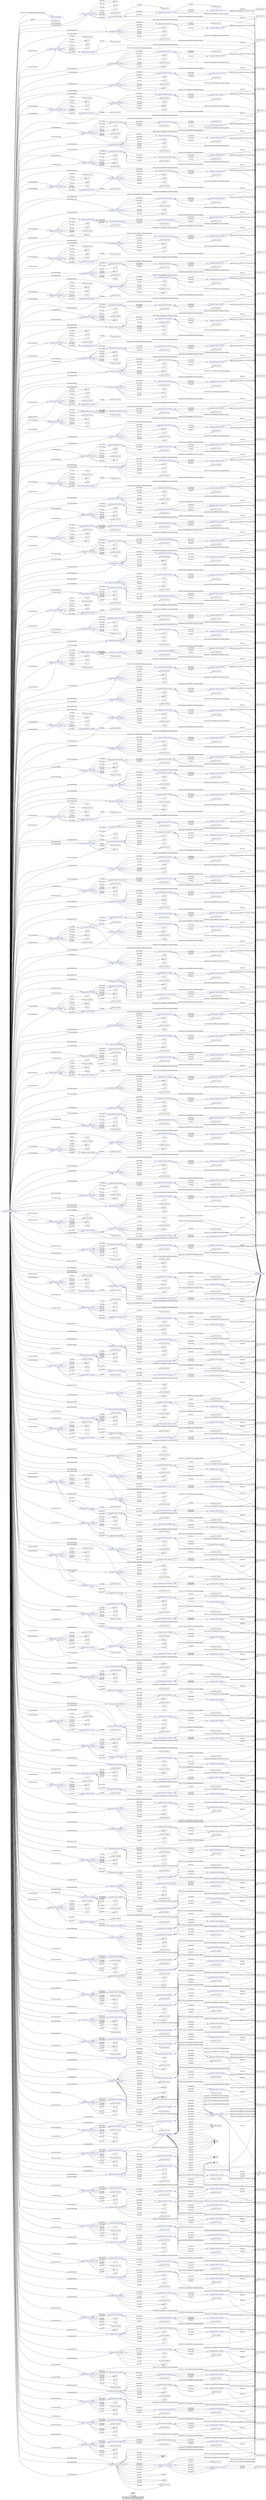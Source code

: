 digraph {
	rankdir = LR;
	charset="utf-8";

	"Rurn:mdciii:1603:45:16:1:0()" -> "Rskos:ConceptScheme" [ label="http://www.w3.org/1999/02/22-rdf-syntax-ns#type" ];
	"Rurn:mdciii:1603:45:16:1:0()" -> "L(1603:45:16)" [ label="rdfs:label" ];
	"Rurn:mdciii:1603:45:16:1:0()" -> "Rurn:mdciii:1603:45:16:8:0" [ label="skos:hasTopConcept" ];
	"Rurn:mdciii:1603:45:16:1:0()" -> "Rurn:mdciii:1603:45:16:12:0" [ label="skos:hasTopConcept" ];
	"Rurn:mdciii:1603:45:16:1:0()" -> "Rurn:mdciii:1603:45:16:24:0" [ label="skos:hasTopConcept" ];
	"Rurn:mdciii:1603:45:16:1:0()" -> "Rurn:mdciii:1603:45:16:28:0" [ label="skos:hasTopConcept" ];
	"Rurn:mdciii:1603:45:16:1:0()" -> "Rurn:mdciii:1603:45:16:31:0" [ label="skos:hasTopConcept" ];
	"Rurn:mdciii:1603:45:16:1:0()" -> "Rurn:mdciii:1603:45:16:32:0" [ label="skos:hasTopConcept" ];
	"Rurn:mdciii:1603:45:16:1:0()" -> "Rurn:mdciii:1603:45:16:44:0" [ label="skos:hasTopConcept" ];
	"Rurn:mdciii:1603:45:16:1:0()" -> "Rurn:mdciii:1603:45:16:50:0" [ label="skos:hasTopConcept" ];
	"Rurn:mdciii:1603:45:16:1:0()" -> "Rurn:mdciii:1603:45:16:51:0" [ label="skos:hasTopConcept" ];
	"Rurn:mdciii:1603:45:16:1:0()" -> "Rurn:mdciii:1603:45:16:52:0" [ label="skos:hasTopConcept" ];
	"Rurn:mdciii:1603:45:16:1:0()" -> "Rurn:mdciii:1603:45:16:60:0" [ label="skos:hasTopConcept" ];
	"Rurn:mdciii:1603:45:16:1:0()" -> "Rurn:mdciii:1603:45:16:64:0" [ label="skos:hasTopConcept" ];
	"Rurn:mdciii:1603:45:16:1:0()" -> "Rurn:mdciii:1603:45:16:68:0" [ label="skos:hasTopConcept" ];
	"Rurn:mdciii:1603:45:16:1:0()" -> "Rurn:mdciii:1603:45:16:72:0" [ label="skos:hasTopConcept" ];
	"Rurn:mdciii:1603:45:16:1:0()" -> "Rurn:mdciii:1603:45:16:76:0" [ label="skos:hasTopConcept" ];
	"Rurn:mdciii:1603:45:16:1:0()" -> "Rurn:mdciii:1603:45:16:84:0" [ label="skos:hasTopConcept" ];
	"Rurn:mdciii:1603:45:16:1:0()" -> "Rurn:mdciii:1603:45:16:90:0" [ label="skos:hasTopConcept" ];
	"Rurn:mdciii:1603:45:16:1:0()" -> "Rurn:mdciii:1603:45:16:92:0" [ label="skos:hasTopConcept" ];
	"Rurn:mdciii:1603:45:16:1:0()" -> "Rurn:mdciii:1603:45:16:100:0" [ label="skos:hasTopConcept" ];
	"Rurn:mdciii:1603:45:16:1:0()" -> "Rurn:mdciii:1603:45:16:104:0" [ label="skos:hasTopConcept" ];
	"Rurn:mdciii:1603:45:16:1:0()" -> "Rurn:mdciii:1603:45:16:108:0" [ label="skos:hasTopConcept" ];
	"Rurn:mdciii:1603:45:16:1:0()" -> "Rurn:mdciii:1603:45:16:112:0" [ label="skos:hasTopConcept" ];
	"Rurn:mdciii:1603:45:16:1:0()" -> "Rurn:mdciii:1603:45:16:116:0" [ label="skos:hasTopConcept" ];
	"Rurn:mdciii:1603:45:16:1:0()" -> "Rurn:mdciii:1603:45:16:120:0" [ label="skos:hasTopConcept" ];
	"Rurn:mdciii:1603:45:16:1:0()" -> "Rurn:mdciii:1603:45:16:132:0" [ label="skos:hasTopConcept" ];
	"Rurn:mdciii:1603:45:16:1:0()" -> "Rurn:mdciii:1603:45:16:136:0" [ label="skos:hasTopConcept" ];
	"Rurn:mdciii:1603:45:16:1:0()" -> "Rurn:mdciii:1603:45:16:140:0" [ label="skos:hasTopConcept" ];
	"Rurn:mdciii:1603:45:16:1:0()" -> "Rurn:mdciii:1603:45:16:144:0" [ label="skos:hasTopConcept" ];
	"Rurn:mdciii:1603:45:16:1:0()" -> "Rurn:mdciii:1603:45:16:148:0" [ label="skos:hasTopConcept" ];
	"Rurn:mdciii:1603:45:16:1:0()" -> "Rurn:mdciii:1603:45:16:152:0" [ label="skos:hasTopConcept" ];
	"Rurn:mdciii:1603:45:16:1:0()" -> "Rurn:mdciii:1603:45:16:156:0" [ label="skos:hasTopConcept" ];
	"Rurn:mdciii:1603:45:16:1:0()" -> "Rurn:mdciii:1603:45:16:170:0" [ label="skos:hasTopConcept" ];
	"Rurn:mdciii:1603:45:16:1:0()" -> "Rurn:mdciii:1603:45:16:174:0" [ label="skos:hasTopConcept" ];
	"Rurn:mdciii:1603:45:16:1:0()" -> "Rurn:mdciii:1603:45:16:178:0" [ label="skos:hasTopConcept" ];
	"Rurn:mdciii:1603:45:16:1:0()" -> "Rurn:mdciii:1603:45:16:180:0" [ label="skos:hasTopConcept" ];
	"Rurn:mdciii:1603:45:16:1:0()" -> "Rurn:mdciii:1603:45:16:188:0" [ label="skos:hasTopConcept" ];
	"Rurn:mdciii:1603:45:16:1:0()" -> "Rurn:mdciii:1603:45:16:192:0" [ label="skos:hasTopConcept" ];
	"Rurn:mdciii:1603:45:16:1:0()" -> "Rurn:mdciii:1603:45:16:204:0" [ label="skos:hasTopConcept" ];
	"Rurn:mdciii:1603:45:16:1:0()" -> "Rurn:mdciii:1603:45:16:212:0" [ label="skos:hasTopConcept" ];
	"Rurn:mdciii:1603:45:16:1:0()" -> "Rurn:mdciii:1603:45:16:214:0" [ label="skos:hasTopConcept" ];
	"Rurn:mdciii:1603:45:16:1:0()" -> "Rurn:mdciii:1603:45:16:218:0" [ label="skos:hasTopConcept" ];
	"Rurn:mdciii:1603:45:16:1:0()" -> "Rurn:mdciii:1603:45:16:222:0" [ label="skos:hasTopConcept" ];
	"Rurn:mdciii:1603:45:16:1:0()" -> "Rurn:mdciii:1603:45:16:231:0" [ label="skos:hasTopConcept" ];
	"Rurn:mdciii:1603:45:16:1:0()" -> "Rurn:mdciii:1603:45:16:232:0" [ label="skos:hasTopConcept" ];
	"Rurn:mdciii:1603:45:16:1:0()" -> "Rurn:mdciii:1603:45:16:242:0" [ label="skos:hasTopConcept" ];
	"Rurn:mdciii:1603:45:16:1:0()" -> "Rurn:mdciii:1603:45:16:254:0" [ label="skos:hasTopConcept" ];
	"Rurn:mdciii:1603:45:16:1:0()" -> "Rurn:mdciii:1603:45:16:262:0" [ label="skos:hasTopConcept" ];
	"Rurn:mdciii:1603:45:16:1:0()" -> "Rurn:mdciii:1603:45:16:266:0" [ label="skos:hasTopConcept" ];
	"Rurn:mdciii:1603:45:16:1:0()" -> "Rurn:mdciii:1603:45:16:268:0" [ label="skos:hasTopConcept" ];
	"Rurn:mdciii:1603:45:16:1:0()" -> "Rurn:mdciii:1603:45:16:270:0" [ label="skos:hasTopConcept" ];
	"Rurn:mdciii:1603:45:16:1:0()" -> "Rurn:mdciii:1603:45:16:275:0" [ label="skos:hasTopConcept" ];
	"Rurn:mdciii:1603:45:16:1:0()" -> "Rurn:mdciii:1603:45:16:288:0" [ label="skos:hasTopConcept" ];
	"Rurn:mdciii:1603:45:16:1:0()" -> "Rurn:mdciii:1603:45:16:296:0" [ label="skos:hasTopConcept" ];
	"Rurn:mdciii:1603:45:16:1:0()" -> "Rurn:mdciii:1603:45:16:308:0" [ label="skos:hasTopConcept" ];
	"Rurn:mdciii:1603:45:16:1:0()" -> "Rurn:mdciii:1603:45:16:312:0" [ label="skos:hasTopConcept" ];
	"Rurn:mdciii:1603:45:16:1:0()" -> "Rurn:mdciii:1603:45:16:320:0" [ label="skos:hasTopConcept" ];
	"Rurn:mdciii:1603:45:16:1:0()" -> "Rurn:mdciii:1603:45:16:324:0" [ label="skos:hasTopConcept" ];
	"Rurn:mdciii:1603:45:16:1:0()" -> "Rurn:mdciii:1603:45:16:328:0" [ label="skos:hasTopConcept" ];
	"Rurn:mdciii:1603:45:16:1:0()" -> "Rurn:mdciii:1603:45:16:332:0" [ label="skos:hasTopConcept" ];
	"Rurn:mdciii:1603:45:16:1:0()" -> "Rurn:mdciii:1603:45:16:340:0" [ label="skos:hasTopConcept" ];
	"Rurn:mdciii:1603:45:16:1:0()" -> "Rurn:mdciii:1603:45:16:348:0" [ label="skos:hasTopConcept" ];
	"Rurn:mdciii:1603:45:16:1:0()" -> "Rurn:mdciii:1603:45:16:360:0" [ label="skos:hasTopConcept" ];
	"Rurn:mdciii:1603:45:16:1:0()" -> "Rurn:mdciii:1603:45:16:364:0" [ label="skos:hasTopConcept" ];
	"Rurn:mdciii:1603:45:16:1:0()" -> "Rurn:mdciii:1603:45:16:368:0" [ label="skos:hasTopConcept" ];
	"Rurn:mdciii:1603:45:16:1:0()" -> "Rurn:mdciii:1603:45:16:384:0" [ label="skos:hasTopConcept" ];
	"Rurn:mdciii:1603:45:16:1:0()" -> "Rurn:mdciii:1603:45:16:388:0" [ label="skos:hasTopConcept" ];
	"Rurn:mdciii:1603:45:16:1:0()" -> "Rurn:mdciii:1603:45:16:392:0" [ label="skos:hasTopConcept" ];
	"Rurn:mdciii:1603:45:16:1:0()" -> "Rurn:mdciii:1603:45:16:398:0" [ label="skos:hasTopConcept" ];
	"Rurn:mdciii:1603:45:16:1:0()" -> "Rurn:mdciii:1603:45:16:404:0" [ label="skos:hasTopConcept" ];
	"Rurn:mdciii:1603:45:16:1:0()" -> "Rurn:mdciii:1603:45:16:408:0" [ label="skos:hasTopConcept" ];
	"Rurn:mdciii:1603:45:16:1:0()" -> "Rurn:mdciii:1603:45:16:417:0" [ label="skos:hasTopConcept" ];
	"Rurn:mdciii:1603:45:16:1:0()" -> "Rurn:mdciii:1603:45:16:418:0" [ label="skos:hasTopConcept" ];
	"Rurn:mdciii:1603:45:16:1:0()" -> "Rurn:mdciii:1603:45:16:422:0" [ label="skos:hasTopConcept" ];
	"Rurn:mdciii:1603:45:16:1:0()" -> "Rurn:mdciii:1603:45:16:426:0" [ label="skos:hasTopConcept" ];
	"Rurn:mdciii:1603:45:16:1:0()" -> "Rurn:mdciii:1603:45:16:430:0" [ label="skos:hasTopConcept" ];
	"Rurn:mdciii:1603:45:16:1:0()" -> "Rurn:mdciii:1603:45:16:434:0" [ label="skos:hasTopConcept" ];
	"Rurn:mdciii:1603:45:16:1:0()" -> "Rurn:mdciii:1603:45:16:450:0" [ label="skos:hasTopConcept" ];
	"Rurn:mdciii:1603:45:16:1:0()" -> "Rurn:mdciii:1603:45:16:454:0" [ label="skos:hasTopConcept" ];
	"Rurn:mdciii:1603:45:16:1:0()" -> "Rurn:mdciii:1603:45:16:458:0" [ label="skos:hasTopConcept" ];
	"Rurn:mdciii:1603:45:16:1:0()" -> "Rurn:mdciii:1603:45:16:462:0" [ label="skos:hasTopConcept" ];
	"Rurn:mdciii:1603:45:16:1:0()" -> "Rurn:mdciii:1603:45:16:466:0" [ label="skos:hasTopConcept" ];
	"Rurn:mdciii:1603:45:16:1:0()" -> "Rurn:mdciii:1603:45:16:474:0" [ label="skos:hasTopConcept" ];
	"Rurn:mdciii:1603:45:16:1:0()" -> "Rurn:mdciii:1603:45:16:478:0" [ label="skos:hasTopConcept" ];
	"Rurn:mdciii:1603:45:16:1:0()" -> "Rurn:mdciii:1603:45:16:480:0" [ label="skos:hasTopConcept" ];
	"Rurn:mdciii:1603:45:16:1:0()" -> "Rurn:mdciii:1603:45:16:484:0" [ label="skos:hasTopConcept" ];
	"Rurn:mdciii:1603:45:16:1:0()" -> "Rurn:mdciii:1603:45:16:496:0" [ label="skos:hasTopConcept" ];
	"Rurn:mdciii:1603:45:16:1:0()" -> "Rurn:mdciii:1603:45:16:498:0" [ label="skos:hasTopConcept" ];
	"Rurn:mdciii:1603:45:16:1:0()" -> "Rurn:mdciii:1603:45:16:500:0" [ label="skos:hasTopConcept" ];
	"Rurn:mdciii:1603:45:16:1:0()" -> "Rurn:mdciii:1603:45:16:504:0" [ label="skos:hasTopConcept" ];
	"Rurn:mdciii:1603:45:16:1:0()" -> "Rurn:mdciii:1603:45:16:508:0" [ label="skos:hasTopConcept" ];
	"Rurn:mdciii:1603:45:16:1:0()" -> "Rurn:mdciii:1603:45:16:516:0" [ label="skos:hasTopConcept" ];
	"Rurn:mdciii:1603:45:16:1:0()" -> "Rurn:mdciii:1603:45:16:524:0" [ label="skos:hasTopConcept" ];
	"Rurn:mdciii:1603:45:16:1:0()" -> "Rurn:mdciii:1603:45:16:534:0" [ label="skos:hasTopConcept" ];
	"Rurn:mdciii:1603:45:16:1:0()" -> "Rurn:mdciii:1603:45:16:548:0" [ label="skos:hasTopConcept" ];
	"Rurn:mdciii:1603:45:16:1:0()" -> "Rurn:mdciii:1603:45:16:558:0" [ label="skos:hasTopConcept" ];
	"Rurn:mdciii:1603:45:16:1:0()" -> "Rurn:mdciii:1603:45:16:562:0" [ label="skos:hasTopConcept" ];
	"Rurn:mdciii:1603:45:16:1:0()" -> "Rurn:mdciii:1603:45:16:566:0" [ label="skos:hasTopConcept" ];
	"Rurn:mdciii:1603:45:16:1:0()" -> "Rurn:mdciii:1603:45:16:583:0" [ label="skos:hasTopConcept" ];
	"Rurn:mdciii:1603:45:16:1:0()" -> "Rurn:mdciii:1603:45:16:584:0" [ label="skos:hasTopConcept" ];
	"Rurn:mdciii:1603:45:16:1:0()" -> "Rurn:mdciii:1603:45:16:586:0" [ label="skos:hasTopConcept" ];
	"Rurn:mdciii:1603:45:16:1:0()" -> "Rurn:mdciii:1603:45:16:591:0" [ label="skos:hasTopConcept" ];
	"Rurn:mdciii:1603:45:16:1:0()" -> "Rurn:mdciii:1603:45:16:598:0" [ label="skos:hasTopConcept" ];
	"Rurn:mdciii:1603:45:16:1:0()" -> "Rurn:mdciii:1603:45:16:600:0" [ label="skos:hasTopConcept" ];
	"Rurn:mdciii:1603:45:16:1:0()" -> "Rurn:mdciii:1603:45:16:604:0" [ label="skos:hasTopConcept" ];
	"Rurn:mdciii:1603:45:16:1:0()" -> "Rurn:mdciii:1603:45:16:608:0" [ label="skos:hasTopConcept" ];
	"Rurn:mdciii:1603:45:16:1:0()" -> "Rurn:mdciii:1603:45:16:616:0" [ label="skos:hasTopConcept" ];
	"Rurn:mdciii:1603:45:16:1:0()" -> "Rurn:mdciii:1603:45:16:624:0" [ label="skos:hasTopConcept" ];
	"Rurn:mdciii:1603:45:16:1:0()" -> "Rurn:mdciii:1603:45:16:626:0" [ label="skos:hasTopConcept" ];
	"Rurn:mdciii:1603:45:16:1:0()" -> "Rurn:mdciii:1603:45:16:630:0" [ label="skos:hasTopConcept" ];
	"Rurn:mdciii:1603:45:16:1:0()" -> "Rurn:mdciii:1603:45:16:642:0" [ label="skos:hasTopConcept" ];
	"Rurn:mdciii:1603:45:16:1:0()" -> "Rurn:mdciii:1603:45:16:643:0" [ label="skos:hasTopConcept" ];
	"Rurn:mdciii:1603:45:16:1:0()" -> "Rurn:mdciii:1603:45:16:646:0" [ label="skos:hasTopConcept" ];
	"Rurn:mdciii:1603:45:16:1:0()" -> "Rurn:mdciii:1603:45:16:659:0" [ label="skos:hasTopConcept" ];
	"Rurn:mdciii:1603:45:16:1:0()" -> "Rurn:mdciii:1603:45:16:662:0" [ label="skos:hasTopConcept" ];
	"Rurn:mdciii:1603:45:16:1:0()" -> "Rurn:mdciii:1603:45:16:670:0" [ label="skos:hasTopConcept" ];
	"Rurn:mdciii:1603:45:16:1:0()" -> "Rurn:mdciii:1603:45:16:678:0" [ label="skos:hasTopConcept" ];
	"Rurn:mdciii:1603:45:16:1:0()" -> "Rurn:mdciii:1603:45:16:686:0" [ label="skos:hasTopConcept" ];
	"Rurn:mdciii:1603:45:16:1:0()" -> "Rurn:mdciii:1603:45:16:690:0" [ label="skos:hasTopConcept" ];
	"Rurn:mdciii:1603:45:16:1:0()" -> "Rurn:mdciii:1603:45:16:694:0" [ label="skos:hasTopConcept" ];
	"Rurn:mdciii:1603:45:16:1:0()" -> "Rurn:mdciii:1603:45:16:703:0" [ label="skos:hasTopConcept" ];
	"Rurn:mdciii:1603:45:16:1:0()" -> "Rurn:mdciii:1603:45:16:704:0" [ label="skos:hasTopConcept" ];
	"Rurn:mdciii:1603:45:16:1:0()" -> "Rurn:mdciii:1603:45:16:706:0" [ label="skos:hasTopConcept" ];
	"Rurn:mdciii:1603:45:16:1:0()" -> "Rurn:mdciii:1603:45:16:710:0" [ label="skos:hasTopConcept" ];
	"Rurn:mdciii:1603:45:16:1:0()" -> "Rurn:mdciii:1603:45:16:716:0" [ label="skos:hasTopConcept" ];
	"Rurn:mdciii:1603:45:16:1:0()" -> "Rurn:mdciii:1603:45:16:728:0" [ label="skos:hasTopConcept" ];
	"Rurn:mdciii:1603:45:16:1:0()" -> "Rurn:mdciii:1603:45:16:729:0" [ label="skos:hasTopConcept" ];
	"Rurn:mdciii:1603:45:16:1:0()" -> "Rurn:mdciii:1603:45:16:732:0" [ label="skos:hasTopConcept" ];
	"Rurn:mdciii:1603:45:16:1:0()" -> "Rurn:mdciii:1603:45:16:740:0" [ label="skos:hasTopConcept" ];
	"Rurn:mdciii:1603:45:16:1:0()" -> "Rurn:mdciii:1603:45:16:748:0" [ label="skos:hasTopConcept" ];
	"Rurn:mdciii:1603:45:16:1:0()" -> "Rurn:mdciii:1603:45:16:760:0" [ label="skos:hasTopConcept" ];
	"Rurn:mdciii:1603:45:16:1:0()" -> "Rurn:mdciii:1603:45:16:764:0" [ label="skos:hasTopConcept" ];
	"Rurn:mdciii:1603:45:16:1:0()" -> "Rurn:mdciii:1603:45:16:768:0" [ label="skos:hasTopConcept" ];
	"Rurn:mdciii:1603:45:16:1:0()" -> "Rurn:mdciii:1603:45:16:776:0" [ label="skos:hasTopConcept" ];
	"Rurn:mdciii:1603:45:16:1:0()" -> "Rurn:mdciii:1603:45:16:780:0" [ label="skos:hasTopConcept" ];
	"Rurn:mdciii:1603:45:16:1:0()" -> "Rurn:mdciii:1603:45:16:792:0" [ label="skos:hasTopConcept" ];
	"Rurn:mdciii:1603:45:16:1:0()" -> "Rurn:mdciii:1603:45:16:796:0" [ label="skos:hasTopConcept" ];
	"Rurn:mdciii:1603:45:16:1:0()" -> "Rurn:mdciii:1603:45:16:800:0" [ label="skos:hasTopConcept" ];
	"Rurn:mdciii:1603:45:16:1:0()" -> "Rurn:mdciii:1603:45:16:804:0" [ label="skos:hasTopConcept" ];
	"Rurn:mdciii:1603:45:16:1:0()" -> "Rurn:mdciii:1603:45:16:818:0" [ label="skos:hasTopConcept" ];
	"Rurn:mdciii:1603:45:16:1:0()" -> "Rurn:mdciii:1603:45:16:834:0" [ label="skos:hasTopConcept" ];
	"Rurn:mdciii:1603:45:16:1:0()" -> "Rurn:mdciii:1603:45:16:850:0" [ label="skos:hasTopConcept" ];
	"Rurn:mdciii:1603:45:16:1:0()" -> "Rurn:mdciii:1603:45:16:854:0" [ label="skos:hasTopConcept" ];
	"Rurn:mdciii:1603:45:16:1:0()" -> "Rurn:mdciii:1603:45:16:858:0" [ label="skos:hasTopConcept" ];
	"Rurn:mdciii:1603:45:16:1:0()" -> "Rurn:mdciii:1603:45:16:860:0" [ label="skos:hasTopConcept" ];
	"Rurn:mdciii:1603:45:16:1:0()" -> "Rurn:mdciii:1603:45:16:862:0" [ label="skos:hasTopConcept" ];
	"Rurn:mdciii:1603:45:16:1:0()" -> "Rurn:mdciii:1603:45:16:887:0" [ label="skos:hasTopConcept" ];
	"Rurn:mdciii:1603:45:16:1:0()" -> "Rurn:mdciii:1603:45:16:894:0" [ label="skos:hasTopConcept" ];
	"Rurn:mdciii:1603:45:16:8:0" -> "Rskos:Concept" [ label="http://www.w3.org/1999/02/22-rdf-syntax-ns#type" ];
	"Rurn:mdciii:1603:45:16:8:0" -> "L1603:45:16:8:0" [ label="rdfs:label" ];
	"Rurn:mdciii:1603:45:16:8:0" -> "L008" [ label="wdt:P2082" ];
	"Rurn:mdciii:1603:45:16:8:0" -> "L008" [ label="wdt:P299" ];
	"Rurn:mdciii:1603:45:16:8:0" -> "LALB" [ label="wdt:P298" ];
	"Rurn:mdciii:1603:45:16:8:0" -> "LAL" [ label="wdt:P297" ];
	"Rurn:mdciii:1603:45:16:8:0" -> "Rurn:mdciii:1603:45:16:1:0()" [ label="skos:topConceptOf" ];
	"Rurn:mdciii:1603:45:16:8:0" -> "Rurn:mdciii:1603:45:16:8:1" [ label="skos:related" ];
	"Rurn:mdciii:1603:45:16:8:1" -> "Rskos:Concept" [ label="http://www.w3.org/1999/02/22-rdf-syntax-ns#type" ];
	"Rurn:mdciii:1603:45:16:8:1" -> "L1603:45:16:8:1" [ label="rdfs:label" ];
	"Rurn:mdciii:1603:45:16:8:1" -> "Rurn:mdciii:1603:45:16:8:0" [ label="skos:related" ];
	"Rurn:mdciii:1603:45:16:8:1" -> "Rurn:mdciii:1603:45:16:8:2" [ label="skos:related" ];
	"Rurn:mdciii:1603:45:16:8:2" -> "Rskos:Concept" [ label="http://www.w3.org/1999/02/22-rdf-syntax-ns#type" ];
	"Rurn:mdciii:1603:45:16:8:2" -> "L1603:45:16:8:2" [ label="rdfs:label" ];
	"Rurn:mdciii:1603:45:16:8:2" -> "Rurn:mdciii:1603:45:16:8:1" [ label="skos:related" ];
	"Rurn:mdciii:1603:45:16:8:2" -> "Rurn:mdciii:1603:45:16:8:3" [ label="skos:related" ];
	"Rurn:mdciii:1603:45:16:8:3" -> "Rskos:Concept" [ label="http://www.w3.org/1999/02/22-rdf-syntax-ns#type" ];
	"Rurn:mdciii:1603:45:16:8:3" -> "L1603:45:16:8:3" [ label="rdfs:label" ];
	"Rurn:mdciii:1603:45:16:8:3" -> "Rurn:mdciii:1603:45:16:8:2" [ label="skos:related" ];
	"Rurn:mdciii:1603:45:16:12:0" -> "Rskos:Concept" [ label="http://www.w3.org/1999/02/22-rdf-syntax-ns#type" ];
	"Rurn:mdciii:1603:45:16:12:0" -> "L1603:45:16:12:0" [ label="rdfs:label" ];
	"Rurn:mdciii:1603:45:16:12:0" -> "L012" [ label="wdt:P2082" ];
	"Rurn:mdciii:1603:45:16:12:0" -> "L012" [ label="wdt:P299" ];
	"Rurn:mdciii:1603:45:16:12:0" -> "LDZA" [ label="wdt:P298" ];
	"Rurn:mdciii:1603:45:16:12:0" -> "LDZ" [ label="wdt:P297" ];
	"Rurn:mdciii:1603:45:16:12:0" -> "Rurn:mdciii:1603:45:16:1:0()" [ label="skos:topConceptOf" ];
	"Rurn:mdciii:1603:45:16:12:0" -> "Rurn:mdciii:1603:45:16:12:1" [ label="skos:related" ];
	"Rurn:mdciii:1603:45:16:12:1" -> "Rskos:Concept" [ label="http://www.w3.org/1999/02/22-rdf-syntax-ns#type" ];
	"Rurn:mdciii:1603:45:16:12:1" -> "L1603:45:16:12:1" [ label="rdfs:label" ];
	"Rurn:mdciii:1603:45:16:12:1" -> "Rurn:mdciii:1603:45:16:12:0" [ label="skos:related" ];
	"Rurn:mdciii:1603:45:16:12:1" -> "Rurn:mdciii:1603:45:16:12:2" [ label="skos:related" ];
	"Rurn:mdciii:1603:45:16:12:2" -> "Rskos:Concept" [ label="http://www.w3.org/1999/02/22-rdf-syntax-ns#type" ];
	"Rurn:mdciii:1603:45:16:12:2" -> "L1603:45:16:12:2" [ label="rdfs:label" ];
	"Rurn:mdciii:1603:45:16:12:2" -> "Rurn:mdciii:1603:45:16:12:1" [ label="skos:related" ];
	"Rurn:mdciii:1603:45:16:24:0" -> "Rskos:Concept" [ label="http://www.w3.org/1999/02/22-rdf-syntax-ns#type" ];
	"Rurn:mdciii:1603:45:16:24:0" -> "L1603:45:16:24:0" [ label="rdfs:label" ];
	"Rurn:mdciii:1603:45:16:24:0" -> "L024" [ label="wdt:P2082" ];
	"Rurn:mdciii:1603:45:16:24:0" -> "L024" [ label="wdt:P299" ];
	"Rurn:mdciii:1603:45:16:24:0" -> "LAGO" [ label="wdt:P298" ];
	"Rurn:mdciii:1603:45:16:24:0" -> "LAO" [ label="wdt:P297" ];
	"Rurn:mdciii:1603:45:16:24:0" -> "Rurn:mdciii:1603:45:16:1:0()" [ label="skos:topConceptOf" ];
	"Rurn:mdciii:1603:45:16:24:0" -> "Rurn:mdciii:1603:45:16:24:1" [ label="skos:related" ];
	"Rurn:mdciii:1603:45:16:24:1" -> "Rskos:Concept" [ label="http://www.w3.org/1999/02/22-rdf-syntax-ns#type" ];
	"Rurn:mdciii:1603:45:16:24:1" -> "L1603:45:16:24:1" [ label="rdfs:label" ];
	"Rurn:mdciii:1603:45:16:24:1" -> "Rurn:mdciii:1603:45:16:24:0" [ label="skos:related" ];
	"Rurn:mdciii:1603:45:16:24:1" -> "Rurn:mdciii:1603:45:16:24:2" [ label="skos:related" ];
	"Rurn:mdciii:1603:45:16:24:2" -> "Rskos:Concept" [ label="http://www.w3.org/1999/02/22-rdf-syntax-ns#type" ];
	"Rurn:mdciii:1603:45:16:24:2" -> "L1603:45:16:24:2" [ label="rdfs:label" ];
	"Rurn:mdciii:1603:45:16:24:2" -> "Rurn:mdciii:1603:45:16:24:1" [ label="skos:related" ];
	"Rurn:mdciii:1603:45:16:24:2" -> "Rurn:mdciii:1603:45:16:24:3" [ label="skos:related" ];
	"Rurn:mdciii:1603:45:16:24:3" -> "Rskos:Concept" [ label="http://www.w3.org/1999/02/22-rdf-syntax-ns#type" ];
	"Rurn:mdciii:1603:45:16:24:3" -> "L1603:45:16:24:3" [ label="rdfs:label" ];
	"Rurn:mdciii:1603:45:16:24:3" -> "Rurn:mdciii:1603:45:16:24:2" [ label="skos:related" ];
	"Rurn:mdciii:1603:45:16:28:0" -> "Rskos:Concept" [ label="http://www.w3.org/1999/02/22-rdf-syntax-ns#type" ];
	"Rurn:mdciii:1603:45:16:28:0" -> "L1603:45:16:28:0" [ label="rdfs:label" ];
	"Rurn:mdciii:1603:45:16:28:0" -> "L028" [ label="wdt:P2082" ];
	"Rurn:mdciii:1603:45:16:28:0" -> "L028" [ label="wdt:P299" ];
	"Rurn:mdciii:1603:45:16:28:0" -> "LATG" [ label="wdt:P298" ];
	"Rurn:mdciii:1603:45:16:28:0" -> "LAG" [ label="wdt:P297" ];
	"Rurn:mdciii:1603:45:16:28:0" -> "Rurn:mdciii:1603:45:16:1:0()" [ label="skos:topConceptOf" ];
	"Rurn:mdciii:1603:45:16:28:0" -> "Rurn:mdciii:1603:45:16:28:1" [ label="skos:related" ];
	"Rurn:mdciii:1603:45:16:28:1" -> "Rskos:Concept" [ label="http://www.w3.org/1999/02/22-rdf-syntax-ns#type" ];
	"Rurn:mdciii:1603:45:16:28:1" -> "L1603:45:16:28:1" [ label="rdfs:label" ];
	"Rurn:mdciii:1603:45:16:28:1" -> "Rurn:mdciii:1603:45:16:28:0" [ label="skos:related" ];
	"Rurn:mdciii:1603:45:16:31:0" -> "Rskos:Concept" [ label="http://www.w3.org/1999/02/22-rdf-syntax-ns#type" ];
	"Rurn:mdciii:1603:45:16:31:0" -> "L1603:45:16:31:0" [ label="rdfs:label" ];
	"Rurn:mdciii:1603:45:16:31:0" -> "L031" [ label="wdt:P2082" ];
	"Rurn:mdciii:1603:45:16:31:0" -> "L031" [ label="wdt:P299" ];
	"Rurn:mdciii:1603:45:16:31:0" -> "LAZE" [ label="wdt:P298" ];
	"Rurn:mdciii:1603:45:16:31:0" -> "LAZ" [ label="wdt:P297" ];
	"Rurn:mdciii:1603:45:16:31:0" -> "Rurn:mdciii:1603:45:16:1:0()" [ label="skos:topConceptOf" ];
	"Rurn:mdciii:1603:45:16:31:0" -> "Rurn:mdciii:1603:45:16:31:1" [ label="skos:related" ];
	"Rurn:mdciii:1603:45:16:31:1" -> "Rskos:Concept" [ label="http://www.w3.org/1999/02/22-rdf-syntax-ns#type" ];
	"Rurn:mdciii:1603:45:16:31:1" -> "L1603:45:16:31:1" [ label="rdfs:label" ];
	"Rurn:mdciii:1603:45:16:31:1" -> "Rurn:mdciii:1603:45:16:31:0" [ label="skos:related" ];
	"Rurn:mdciii:1603:45:16:32:0" -> "Rskos:Concept" [ label="http://www.w3.org/1999/02/22-rdf-syntax-ns#type" ];
	"Rurn:mdciii:1603:45:16:32:0" -> "L1603:45:16:32:0" [ label="rdfs:label" ];
	"Rurn:mdciii:1603:45:16:32:0" -> "L032" [ label="wdt:P2082" ];
	"Rurn:mdciii:1603:45:16:32:0" -> "L032" [ label="wdt:P299" ];
	"Rurn:mdciii:1603:45:16:32:0" -> "LARG" [ label="wdt:P298" ];
	"Rurn:mdciii:1603:45:16:32:0" -> "LAR" [ label="wdt:P297" ];
	"Rurn:mdciii:1603:45:16:32:0" -> "Rurn:mdciii:1603:45:16:1:0()" [ label="skos:topConceptOf" ];
	"Rurn:mdciii:1603:45:16:32:0" -> "Rurn:mdciii:1603:45:16:32:1" [ label="skos:related" ];
	"Rurn:mdciii:1603:45:16:32:1" -> "Rskos:Concept" [ label="http://www.w3.org/1999/02/22-rdf-syntax-ns#type" ];
	"Rurn:mdciii:1603:45:16:32:1" -> "L1603:45:16:32:1" [ label="rdfs:label" ];
	"Rurn:mdciii:1603:45:16:32:1" -> "Rurn:mdciii:1603:45:16:32:0" [ label="skos:related" ];
	"Rurn:mdciii:1603:45:16:32:1" -> "Rurn:mdciii:1603:45:16:32:2" [ label="skos:related" ];
	"Rurn:mdciii:1603:45:16:32:2" -> "Rskos:Concept" [ label="http://www.w3.org/1999/02/22-rdf-syntax-ns#type" ];
	"Rurn:mdciii:1603:45:16:32:2" -> "L1603:45:16:32:2" [ label="rdfs:label" ];
	"Rurn:mdciii:1603:45:16:32:2" -> "Rurn:mdciii:1603:45:16:32:1" [ label="skos:related" ];
	"Rurn:mdciii:1603:45:16:44:0" -> "Rskos:Concept" [ label="http://www.w3.org/1999/02/22-rdf-syntax-ns#type" ];
	"Rurn:mdciii:1603:45:16:44:0" -> "L1603:45:16:44:0" [ label="rdfs:label" ];
	"Rurn:mdciii:1603:45:16:44:0" -> "L044" [ label="wdt:P2082" ];
	"Rurn:mdciii:1603:45:16:44:0" -> "L044" [ label="wdt:P299" ];
	"Rurn:mdciii:1603:45:16:44:0" -> "LBHS" [ label="wdt:P298" ];
	"Rurn:mdciii:1603:45:16:44:0" -> "LBS" [ label="wdt:P297" ];
	"Rurn:mdciii:1603:45:16:44:0" -> "Rurn:mdciii:1603:45:16:1:0()" [ label="skos:topConceptOf" ];
	"Rurn:mdciii:1603:45:16:44:0" -> "Rurn:mdciii:1603:45:16:44:1" [ label="skos:related" ];
	"Rurn:mdciii:1603:45:16:44:1" -> "Rskos:Concept" [ label="http://www.w3.org/1999/02/22-rdf-syntax-ns#type" ];
	"Rurn:mdciii:1603:45:16:44:1" -> "L1603:45:16:44:1" [ label="rdfs:label" ];
	"Rurn:mdciii:1603:45:16:44:1" -> "Rurn:mdciii:1603:45:16:44:0" [ label="skos:related" ];
	"Rurn:mdciii:1603:45:16:50:0" -> "Rskos:Concept" [ label="http://www.w3.org/1999/02/22-rdf-syntax-ns#type" ];
	"Rurn:mdciii:1603:45:16:50:0" -> "L1603:45:16:50:0" [ label="rdfs:label" ];
	"Rurn:mdciii:1603:45:16:50:0" -> "L050" [ label="wdt:P2082" ];
	"Rurn:mdciii:1603:45:16:50:0" -> "L050" [ label="wdt:P299" ];
	"Rurn:mdciii:1603:45:16:50:0" -> "LBGD" [ label="wdt:P298" ];
	"Rurn:mdciii:1603:45:16:50:0" -> "LBD" [ label="wdt:P297" ];
	"Rurn:mdciii:1603:45:16:50:0" -> "Rurn:mdciii:1603:45:16:1:0()" [ label="skos:topConceptOf" ];
	"Rurn:mdciii:1603:45:16:50:0" -> "Rurn:mdciii:1603:45:16:50:1" [ label="skos:related" ];
	"Rurn:mdciii:1603:45:16:50:1" -> "Rskos:Concept" [ label="http://www.w3.org/1999/02/22-rdf-syntax-ns#type" ];
	"Rurn:mdciii:1603:45:16:50:1" -> "L1603:45:16:50:1" [ label="rdfs:label" ];
	"Rurn:mdciii:1603:45:16:50:1" -> "Rurn:mdciii:1603:45:16:50:0" [ label="skos:related" ];
	"Rurn:mdciii:1603:45:16:50:1" -> "Rurn:mdciii:1603:45:16:50:2" [ label="skos:related" ];
	"Rurn:mdciii:1603:45:16:50:2" -> "Rskos:Concept" [ label="http://www.w3.org/1999/02/22-rdf-syntax-ns#type" ];
	"Rurn:mdciii:1603:45:16:50:2" -> "L1603:45:16:50:2" [ label="rdfs:label" ];
	"Rurn:mdciii:1603:45:16:50:2" -> "Rurn:mdciii:1603:45:16:50:1" [ label="skos:related" ];
	"Rurn:mdciii:1603:45:16:50:2" -> "Rurn:mdciii:1603:45:16:50:3" [ label="skos:related" ];
	"Rurn:mdciii:1603:45:16:50:3" -> "Rskos:Concept" [ label="http://www.w3.org/1999/02/22-rdf-syntax-ns#type" ];
	"Rurn:mdciii:1603:45:16:50:3" -> "L1603:45:16:50:3" [ label="rdfs:label" ];
	"Rurn:mdciii:1603:45:16:50:3" -> "Rurn:mdciii:1603:45:16:50:2" [ label="skos:related" ];
	"Rurn:mdciii:1603:45:16:50:3" -> "Rurn:mdciii:1603:45:16:50:4" [ label="skos:related" ];
	"Rurn:mdciii:1603:45:16:50:4" -> "Rskos:Concept" [ label="http://www.w3.org/1999/02/22-rdf-syntax-ns#type" ];
	"Rurn:mdciii:1603:45:16:50:4" -> "L1603:45:16:50:4" [ label="rdfs:label" ];
	"Rurn:mdciii:1603:45:16:50:4" -> "Rurn:mdciii:1603:45:16:50:3" [ label="skos:related" ];
	"Rurn:mdciii:1603:45:16:51:0" -> "Rskos:Concept" [ label="http://www.w3.org/1999/02/22-rdf-syntax-ns#type" ];
	"Rurn:mdciii:1603:45:16:51:0" -> "L1603:45:16:51:0" [ label="rdfs:label" ];
	"Rurn:mdciii:1603:45:16:51:0" -> "L051" [ label="wdt:P2082" ];
	"Rurn:mdciii:1603:45:16:51:0" -> "L051" [ label="wdt:P299" ];
	"Rurn:mdciii:1603:45:16:51:0" -> "LARM" [ label="wdt:P298" ];
	"Rurn:mdciii:1603:45:16:51:0" -> "LAM" [ label="wdt:P297" ];
	"Rurn:mdciii:1603:45:16:51:0" -> "Rurn:mdciii:1603:45:16:1:0()" [ label="skos:topConceptOf" ];
	"Rurn:mdciii:1603:45:16:51:0" -> "Rurn:mdciii:1603:45:16:51:1" [ label="skos:related" ];
	"Rurn:mdciii:1603:45:16:51:1" -> "Rskos:Concept" [ label="http://www.w3.org/1999/02/22-rdf-syntax-ns#type" ];
	"Rurn:mdciii:1603:45:16:51:1" -> "L1603:45:16:51:1" [ label="rdfs:label" ];
	"Rurn:mdciii:1603:45:16:51:1" -> "Rurn:mdciii:1603:45:16:51:0" [ label="skos:related" ];
	"Rurn:mdciii:1603:45:16:51:1" -> "Rurn:mdciii:1603:45:16:51:2" [ label="skos:related" ];
	"Rurn:mdciii:1603:45:16:51:2" -> "Rskos:Concept" [ label="http://www.w3.org/1999/02/22-rdf-syntax-ns#type" ];
	"Rurn:mdciii:1603:45:16:51:2" -> "L1603:45:16:51:2" [ label="rdfs:label" ];
	"Rurn:mdciii:1603:45:16:51:2" -> "Rurn:mdciii:1603:45:16:51:1" [ label="skos:related" ];
	"Rurn:mdciii:1603:45:16:52:0" -> "Rskos:Concept" [ label="http://www.w3.org/1999/02/22-rdf-syntax-ns#type" ];
	"Rurn:mdciii:1603:45:16:52:0" -> "L1603:45:16:52:0" [ label="rdfs:label" ];
	"Rurn:mdciii:1603:45:16:52:0" -> "L052" [ label="wdt:P2082" ];
	"Rurn:mdciii:1603:45:16:52:0" -> "L052" [ label="wdt:P299" ];
	"Rurn:mdciii:1603:45:16:52:0" -> "LBRB" [ label="wdt:P298" ];
	"Rurn:mdciii:1603:45:16:52:0" -> "LBB" [ label="wdt:P297" ];
	"Rurn:mdciii:1603:45:16:52:0" -> "Rurn:mdciii:1603:45:16:1:0()" [ label="skos:topConceptOf" ];
	"Rurn:mdciii:1603:45:16:52:0" -> "Rurn:mdciii:1603:45:16:52:1" [ label="skos:related" ];
	"Rurn:mdciii:1603:45:16:52:1" -> "Rskos:Concept" [ label="http://www.w3.org/1999/02/22-rdf-syntax-ns#type" ];
	"Rurn:mdciii:1603:45:16:52:1" -> "L1603:45:16:52:1" [ label="rdfs:label" ];
	"Rurn:mdciii:1603:45:16:52:1" -> "Rurn:mdciii:1603:45:16:52:0" [ label="skos:related" ];
	"Rurn:mdciii:1603:45:16:60:0" -> "Rskos:Concept" [ label="http://www.w3.org/1999/02/22-rdf-syntax-ns#type" ];
	"Rurn:mdciii:1603:45:16:60:0" -> "L1603:45:16:60:0" [ label="rdfs:label" ];
	"Rurn:mdciii:1603:45:16:60:0" -> "L060" [ label="wdt:P2082" ];
	"Rurn:mdciii:1603:45:16:60:0" -> "L060" [ label="wdt:P299" ];
	"Rurn:mdciii:1603:45:16:60:0" -> "LBMU" [ label="wdt:P298" ];
	"Rurn:mdciii:1603:45:16:60:0" -> "LBM" [ label="wdt:P297" ];
	"Rurn:mdciii:1603:45:16:60:0" -> "Rurn:mdciii:1603:45:16:1:0()" [ label="skos:topConceptOf" ];
	"Rurn:mdciii:1603:45:16:60:0" -> "Rurn:mdciii:1603:45:16:60:1" [ label="skos:related" ];
	"Rurn:mdciii:1603:45:16:60:1" -> "Rskos:Concept" [ label="http://www.w3.org/1999/02/22-rdf-syntax-ns#type" ];
	"Rurn:mdciii:1603:45:16:60:1" -> "L1603:45:16:60:1" [ label="rdfs:label" ];
	"Rurn:mdciii:1603:45:16:60:1" -> "Rurn:mdciii:1603:45:16:60:0" [ label="skos:related" ];
	"Rurn:mdciii:1603:45:16:60:1" -> "Rurn:mdciii:1603:45:16:60:2" [ label="skos:related" ];
	"Rurn:mdciii:1603:45:16:60:2" -> "Rskos:Concept" [ label="http://www.w3.org/1999/02/22-rdf-syntax-ns#type" ];
	"Rurn:mdciii:1603:45:16:60:2" -> "L1603:45:16:60:2" [ label="rdfs:label" ];
	"Rurn:mdciii:1603:45:16:60:2" -> "Rurn:mdciii:1603:45:16:60:1" [ label="skos:related" ];
	"Rurn:mdciii:1603:45:16:64:0" -> "Rskos:Concept" [ label="http://www.w3.org/1999/02/22-rdf-syntax-ns#type" ];
	"Rurn:mdciii:1603:45:16:64:0" -> "L1603:45:16:64:0" [ label="rdfs:label" ];
	"Rurn:mdciii:1603:45:16:64:0" -> "L064" [ label="wdt:P2082" ];
	"Rurn:mdciii:1603:45:16:64:0" -> "L064" [ label="wdt:P299" ];
	"Rurn:mdciii:1603:45:16:64:0" -> "LBTN" [ label="wdt:P298" ];
	"Rurn:mdciii:1603:45:16:64:0" -> "LBT" [ label="wdt:P297" ];
	"Rurn:mdciii:1603:45:16:64:0" -> "Rurn:mdciii:1603:45:16:1:0()" [ label="skos:topConceptOf" ];
	"Rurn:mdciii:1603:45:16:64:0" -> "Rurn:mdciii:1603:45:16:64:1" [ label="skos:related" ];
	"Rurn:mdciii:1603:45:16:64:1" -> "Rskos:Concept" [ label="http://www.w3.org/1999/02/22-rdf-syntax-ns#type" ];
	"Rurn:mdciii:1603:45:16:64:1" -> "L1603:45:16:64:1" [ label="rdfs:label" ];
	"Rurn:mdciii:1603:45:16:64:1" -> "Rurn:mdciii:1603:45:16:64:0" [ label="skos:related" ];
	"Rurn:mdciii:1603:45:16:64:1" -> "Rurn:mdciii:1603:45:16:64:2" [ label="skos:related" ];
	"Rurn:mdciii:1603:45:16:64:2" -> "Rskos:Concept" [ label="http://www.w3.org/1999/02/22-rdf-syntax-ns#type" ];
	"Rurn:mdciii:1603:45:16:64:2" -> "L1603:45:16:64:2" [ label="rdfs:label" ];
	"Rurn:mdciii:1603:45:16:64:2" -> "Rurn:mdciii:1603:45:16:64:1" [ label="skos:related" ];
	"Rurn:mdciii:1603:45:16:68:0" -> "Rskos:Concept" [ label="http://www.w3.org/1999/02/22-rdf-syntax-ns#type" ];
	"Rurn:mdciii:1603:45:16:68:0" -> "L1603:45:16:68:0" [ label="rdfs:label" ];
	"Rurn:mdciii:1603:45:16:68:0" -> "L068" [ label="wdt:P2082" ];
	"Rurn:mdciii:1603:45:16:68:0" -> "L068" [ label="wdt:P299" ];
	"Rurn:mdciii:1603:45:16:68:0" -> "LBOL" [ label="wdt:P298" ];
	"Rurn:mdciii:1603:45:16:68:0" -> "LBO" [ label="wdt:P297" ];
	"Rurn:mdciii:1603:45:16:68:0" -> "Rurn:mdciii:1603:45:16:1:0()" [ label="skos:topConceptOf" ];
	"Rurn:mdciii:1603:45:16:68:0" -> "Rurn:mdciii:1603:45:16:68:1" [ label="skos:related" ];
	"Rurn:mdciii:1603:45:16:68:1" -> "Rskos:Concept" [ label="http://www.w3.org/1999/02/22-rdf-syntax-ns#type" ];
	"Rurn:mdciii:1603:45:16:68:1" -> "L1603:45:16:68:1" [ label="rdfs:label" ];
	"Rurn:mdciii:1603:45:16:68:1" -> "Rurn:mdciii:1603:45:16:68:0" [ label="skos:related" ];
	"Rurn:mdciii:1603:45:16:68:1" -> "Rurn:mdciii:1603:45:16:68:2" [ label="skos:related" ];
	"Rurn:mdciii:1603:45:16:68:2" -> "Rskos:Concept" [ label="http://www.w3.org/1999/02/22-rdf-syntax-ns#type" ];
	"Rurn:mdciii:1603:45:16:68:2" -> "L1603:45:16:68:2" [ label="rdfs:label" ];
	"Rurn:mdciii:1603:45:16:68:2" -> "Rurn:mdciii:1603:45:16:68:1" [ label="skos:related" ];
	"Rurn:mdciii:1603:45:16:68:2" -> "Rurn:mdciii:1603:45:16:68:3" [ label="skos:related" ];
	"Rurn:mdciii:1603:45:16:68:3" -> "Rskos:Concept" [ label="http://www.w3.org/1999/02/22-rdf-syntax-ns#type" ];
	"Rurn:mdciii:1603:45:16:68:3" -> "L1603:45:16:68:3" [ label="rdfs:label" ];
	"Rurn:mdciii:1603:45:16:68:3" -> "Rurn:mdciii:1603:45:16:68:2" [ label="skos:related" ];
	"Rurn:mdciii:1603:45:16:72:0" -> "Rskos:Concept" [ label="http://www.w3.org/1999/02/22-rdf-syntax-ns#type" ];
	"Rurn:mdciii:1603:45:16:72:0" -> "L1603:45:16:72:0" [ label="rdfs:label" ];
	"Rurn:mdciii:1603:45:16:72:0" -> "L072" [ label="wdt:P2082" ];
	"Rurn:mdciii:1603:45:16:72:0" -> "L072" [ label="wdt:P299" ];
	"Rurn:mdciii:1603:45:16:72:0" -> "LBWA" [ label="wdt:P298" ];
	"Rurn:mdciii:1603:45:16:72:0" -> "LBW" [ label="wdt:P297" ];
	"Rurn:mdciii:1603:45:16:72:0" -> "Rurn:mdciii:1603:45:16:1:0()" [ label="skos:topConceptOf" ];
	"Rurn:mdciii:1603:45:16:72:0" -> "Rurn:mdciii:1603:45:16:72:1" [ label="skos:related" ];
	"Rurn:mdciii:1603:45:16:72:1" -> "Rskos:Concept" [ label="http://www.w3.org/1999/02/22-rdf-syntax-ns#type" ];
	"Rurn:mdciii:1603:45:16:72:1" -> "L1603:45:16:72:1" [ label="rdfs:label" ];
	"Rurn:mdciii:1603:45:16:72:1" -> "Rurn:mdciii:1603:45:16:72:0" [ label="skos:related" ];
	"Rurn:mdciii:1603:45:16:72:1" -> "Rurn:mdciii:1603:45:16:72:2" [ label="skos:related" ];
	"Rurn:mdciii:1603:45:16:72:2" -> "Rskos:Concept" [ label="http://www.w3.org/1999/02/22-rdf-syntax-ns#type" ];
	"Rurn:mdciii:1603:45:16:72:2" -> "L1603:45:16:72:2" [ label="rdfs:label" ];
	"Rurn:mdciii:1603:45:16:72:2" -> "Rurn:mdciii:1603:45:16:72:1" [ label="skos:related" ];
	"Rurn:mdciii:1603:45:16:72:2" -> "Rurn:mdciii:1603:45:16:72:3" [ label="skos:related" ];
	"Rurn:mdciii:1603:45:16:72:3" -> "Rskos:Concept" [ label="http://www.w3.org/1999/02/22-rdf-syntax-ns#type" ];
	"Rurn:mdciii:1603:45:16:72:3" -> "L1603:45:16:72:3" [ label="rdfs:label" ];
	"Rurn:mdciii:1603:45:16:72:3" -> "Rurn:mdciii:1603:45:16:72:2" [ label="skos:related" ];
	"Rurn:mdciii:1603:45:16:76:0" -> "Rskos:Concept" [ label="http://www.w3.org/1999/02/22-rdf-syntax-ns#type" ];
	"Rurn:mdciii:1603:45:16:76:0" -> "L1603:45:16:76:0" [ label="rdfs:label" ];
	"Rurn:mdciii:1603:45:16:76:0" -> "L076" [ label="wdt:P2082" ];
	"Rurn:mdciii:1603:45:16:76:0" -> "L076" [ label="wdt:P299" ];
	"Rurn:mdciii:1603:45:16:76:0" -> "LBRA" [ label="wdt:P298" ];
	"Rurn:mdciii:1603:45:16:76:0" -> "LBR" [ label="wdt:P297" ];
	"Rurn:mdciii:1603:45:16:76:0" -> "Rurn:mdciii:1603:45:16:1:0()" [ label="skos:topConceptOf" ];
	"Rurn:mdciii:1603:45:16:76:0" -> "Rurn:mdciii:1603:45:16:76:1" [ label="skos:related" ];
	"Rurn:mdciii:1603:45:16:76:1" -> "Rskos:Concept" [ label="http://www.w3.org/1999/02/22-rdf-syntax-ns#type" ];
	"Rurn:mdciii:1603:45:16:76:1" -> "L1603:45:16:76:1" [ label="rdfs:label" ];
	"Rurn:mdciii:1603:45:16:76:1" -> "Rurn:mdciii:1603:45:16:76:0" [ label="skos:related" ];
	"Rurn:mdciii:1603:45:16:76:1" -> "Rurn:mdciii:1603:45:16:76:2" [ label="skos:related" ];
	"Rurn:mdciii:1603:45:16:76:2" -> "Rskos:Concept" [ label="http://www.w3.org/1999/02/22-rdf-syntax-ns#type" ];
	"Rurn:mdciii:1603:45:16:76:2" -> "L1603:45:16:76:2" [ label="rdfs:label" ];
	"Rurn:mdciii:1603:45:16:76:2" -> "Rurn:mdciii:1603:45:16:76:1" [ label="skos:related" ];
	"Rurn:mdciii:1603:45:16:84:0" -> "Rskos:Concept" [ label="http://www.w3.org/1999/02/22-rdf-syntax-ns#type" ];
	"Rurn:mdciii:1603:45:16:84:0" -> "L1603:45:16:84:0" [ label="rdfs:label" ];
	"Rurn:mdciii:1603:45:16:84:0" -> "L084" [ label="wdt:P2082" ];
	"Rurn:mdciii:1603:45:16:84:0" -> "L084" [ label="wdt:P299" ];
	"Rurn:mdciii:1603:45:16:84:0" -> "LBLZ" [ label="wdt:P298" ];
	"Rurn:mdciii:1603:45:16:84:0" -> "LBZ" [ label="wdt:P297" ];
	"Rurn:mdciii:1603:45:16:84:0" -> "Rurn:mdciii:1603:45:16:1:0()" [ label="skos:topConceptOf" ];
	"Rurn:mdciii:1603:45:16:84:0" -> "Rurn:mdciii:1603:45:16:84:1" [ label="skos:related" ];
	"Rurn:mdciii:1603:45:16:84:1" -> "Rskos:Concept" [ label="http://www.w3.org/1999/02/22-rdf-syntax-ns#type" ];
	"Rurn:mdciii:1603:45:16:84:1" -> "L1603:45:16:84:1" [ label="rdfs:label" ];
	"Rurn:mdciii:1603:45:16:84:1" -> "Rurn:mdciii:1603:45:16:84:0" [ label="skos:related" ];
	"Rurn:mdciii:1603:45:16:90:0" -> "Rskos:Concept" [ label="http://www.w3.org/1999/02/22-rdf-syntax-ns#type" ];
	"Rurn:mdciii:1603:45:16:90:0" -> "L1603:45:16:90:0" [ label="rdfs:label" ];
	"Rurn:mdciii:1603:45:16:90:0" -> "L090" [ label="wdt:P2082" ];
	"Rurn:mdciii:1603:45:16:90:0" -> "L090" [ label="wdt:P299" ];
	"Rurn:mdciii:1603:45:16:90:0" -> "LSLB" [ label="wdt:P298" ];
	"Rurn:mdciii:1603:45:16:90:0" -> "LSB" [ label="wdt:P297" ];
	"Rurn:mdciii:1603:45:16:90:0" -> "Rurn:mdciii:1603:45:16:1:0()" [ label="skos:topConceptOf" ];
	"Rurn:mdciii:1603:45:16:90:0" -> "Rurn:mdciii:1603:45:16:90:1" [ label="skos:related" ];
	"Rurn:mdciii:1603:45:16:90:1" -> "Rskos:Concept" [ label="http://www.w3.org/1999/02/22-rdf-syntax-ns#type" ];
	"Rurn:mdciii:1603:45:16:90:1" -> "L1603:45:16:90:1" [ label="rdfs:label" ];
	"Rurn:mdciii:1603:45:16:90:1" -> "Rurn:mdciii:1603:45:16:90:0" [ label="skos:related" ];
	"Rurn:mdciii:1603:45:16:90:1" -> "Rurn:mdciii:1603:45:16:90:2" [ label="skos:related" ];
	"Rurn:mdciii:1603:45:16:90:2" -> "Rskos:Concept" [ label="http://www.w3.org/1999/02/22-rdf-syntax-ns#type" ];
	"Rurn:mdciii:1603:45:16:90:2" -> "L1603:45:16:90:2" [ label="rdfs:label" ];
	"Rurn:mdciii:1603:45:16:90:2" -> "Rurn:mdciii:1603:45:16:90:1" [ label="skos:related" ];
	"Rurn:mdciii:1603:45:16:90:2" -> "Rurn:mdciii:1603:45:16:90:3" [ label="skos:related" ];
	"Rurn:mdciii:1603:45:16:90:3" -> "Rskos:Concept" [ label="http://www.w3.org/1999/02/22-rdf-syntax-ns#type" ];
	"Rurn:mdciii:1603:45:16:90:3" -> "L1603:45:16:90:3" [ label="rdfs:label" ];
	"Rurn:mdciii:1603:45:16:90:3" -> "Rurn:mdciii:1603:45:16:90:2" [ label="skos:related" ];
	"Rurn:mdciii:1603:45:16:92:0" -> "Rskos:Concept" [ label="http://www.w3.org/1999/02/22-rdf-syntax-ns#type" ];
	"Rurn:mdciii:1603:45:16:92:0" -> "L1603:45:16:92:0" [ label="rdfs:label" ];
	"Rurn:mdciii:1603:45:16:92:0" -> "L092" [ label="wdt:P2082" ];
	"Rurn:mdciii:1603:45:16:92:0" -> "L092" [ label="wdt:P299" ];
	"Rurn:mdciii:1603:45:16:92:0" -> "LVGB" [ label="wdt:P298" ];
	"Rurn:mdciii:1603:45:16:92:0" -> "LVG" [ label="wdt:P297" ];
	"Rurn:mdciii:1603:45:16:92:0" -> "Rurn:mdciii:1603:45:16:1:0()" [ label="skos:topConceptOf" ];
	"Rurn:mdciii:1603:45:16:92:0" -> "Rurn:mdciii:1603:45:16:92:1" [ label="skos:related" ];
	"Rurn:mdciii:1603:45:16:92:1" -> "Rskos:Concept" [ label="http://www.w3.org/1999/02/22-rdf-syntax-ns#type" ];
	"Rurn:mdciii:1603:45:16:92:1" -> "L1603:45:16:92:1" [ label="rdfs:label" ];
	"Rurn:mdciii:1603:45:16:92:1" -> "Rurn:mdciii:1603:45:16:92:0" [ label="skos:related" ];
	"Rurn:mdciii:1603:45:16:100:0" -> "Rskos:Concept" [ label="http://www.w3.org/1999/02/22-rdf-syntax-ns#type" ];
	"Rurn:mdciii:1603:45:16:100:0" -> "L1603:45:16:100:0" [ label="rdfs:label" ];
	"Rurn:mdciii:1603:45:16:100:0" -> "L100" [ label="wdt:P2082" ];
	"Rurn:mdciii:1603:45:16:100:0" -> "L100" [ label="wdt:P299" ];
	"Rurn:mdciii:1603:45:16:100:0" -> "LBGR" [ label="wdt:P298" ];
	"Rurn:mdciii:1603:45:16:100:0" -> "LBG" [ label="wdt:P297" ];
	"Rurn:mdciii:1603:45:16:100:0" -> "Rurn:mdciii:1603:45:16:1:0()" [ label="skos:topConceptOf" ];
	"Rurn:mdciii:1603:45:16:100:0" -> "Rurn:mdciii:1603:45:16:100:1" [ label="skos:related" ];
	"Rurn:mdciii:1603:45:16:100:1" -> "Rskos:Concept" [ label="http://www.w3.org/1999/02/22-rdf-syntax-ns#type" ];
	"Rurn:mdciii:1603:45:16:100:1" -> "L1603:45:16:100:1" [ label="rdfs:label" ];
	"Rurn:mdciii:1603:45:16:100:1" -> "Rurn:mdciii:1603:45:16:100:0" [ label="skos:related" ];
	"Rurn:mdciii:1603:45:16:100:1" -> "Rurn:mdciii:1603:45:16:100:2" [ label="skos:related" ];
	"Rurn:mdciii:1603:45:16:100:2" -> "Rskos:Concept" [ label="http://www.w3.org/1999/02/22-rdf-syntax-ns#type" ];
	"Rurn:mdciii:1603:45:16:100:2" -> "L1603:45:16:100:2" [ label="rdfs:label" ];
	"Rurn:mdciii:1603:45:16:100:2" -> "Rurn:mdciii:1603:45:16:100:1" [ label="skos:related" ];
	"Rurn:mdciii:1603:45:16:104:0" -> "Rskos:Concept" [ label="http://www.w3.org/1999/02/22-rdf-syntax-ns#type" ];
	"Rurn:mdciii:1603:45:16:104:0" -> "L1603:45:16:104:0" [ label="rdfs:label" ];
	"Rurn:mdciii:1603:45:16:104:0" -> "L104" [ label="wdt:P2082" ];
	"Rurn:mdciii:1603:45:16:104:0" -> "L104" [ label="wdt:P299" ];
	"Rurn:mdciii:1603:45:16:104:0" -> "LMMR" [ label="wdt:P298" ];
	"Rurn:mdciii:1603:45:16:104:0" -> "LMM" [ label="wdt:P297" ];
	"Rurn:mdciii:1603:45:16:104:0" -> "Rurn:mdciii:1603:45:16:1:0()" [ label="skos:topConceptOf" ];
	"Rurn:mdciii:1603:45:16:104:0" -> "Rurn:mdciii:1603:45:16:104:1" [ label="skos:related" ];
	"Rurn:mdciii:1603:45:16:104:1" -> "Rskos:Concept" [ label="http://www.w3.org/1999/02/22-rdf-syntax-ns#type" ];
	"Rurn:mdciii:1603:45:16:104:1" -> "L1603:45:16:104:1" [ label="rdfs:label" ];
	"Rurn:mdciii:1603:45:16:104:1" -> "Rurn:mdciii:1603:45:16:104:0" [ label="skos:related" ];
	"Rurn:mdciii:1603:45:16:104:1" -> "Rurn:mdciii:1603:45:16:104:2" [ label="skos:related" ];
	"Rurn:mdciii:1603:45:16:104:2" -> "Rskos:Concept" [ label="http://www.w3.org/1999/02/22-rdf-syntax-ns#type" ];
	"Rurn:mdciii:1603:45:16:104:2" -> "L1603:45:16:104:2" [ label="rdfs:label" ];
	"Rurn:mdciii:1603:45:16:104:2" -> "Rurn:mdciii:1603:45:16:104:1" [ label="skos:related" ];
	"Rurn:mdciii:1603:45:16:104:2" -> "Rurn:mdciii:1603:45:16:104:3" [ label="skos:related" ];
	"Rurn:mdciii:1603:45:16:104:3" -> "Rskos:Concept" [ label="http://www.w3.org/1999/02/22-rdf-syntax-ns#type" ];
	"Rurn:mdciii:1603:45:16:104:3" -> "L1603:45:16:104:3" [ label="rdfs:label" ];
	"Rurn:mdciii:1603:45:16:104:3" -> "Rurn:mdciii:1603:45:16:104:2" [ label="skos:related" ];
	"Rurn:mdciii:1603:45:16:108:0" -> "Rskos:Concept" [ label="http://www.w3.org/1999/02/22-rdf-syntax-ns#type" ];
	"Rurn:mdciii:1603:45:16:108:0" -> "L1603:45:16:108:0" [ label="rdfs:label" ];
	"Rurn:mdciii:1603:45:16:108:0" -> "L108" [ label="wdt:P2082" ];
	"Rurn:mdciii:1603:45:16:108:0" -> "L108" [ label="wdt:P299" ];
	"Rurn:mdciii:1603:45:16:108:0" -> "LBDI" [ label="wdt:P298" ];
	"Rurn:mdciii:1603:45:16:108:0" -> "LBI" [ label="wdt:P297" ];
	"Rurn:mdciii:1603:45:16:108:0" -> "Rurn:mdciii:1603:45:16:1:0()" [ label="skos:topConceptOf" ];
	"Rurn:mdciii:1603:45:16:108:0" -> "Rurn:mdciii:1603:45:16:108:1" [ label="skos:related" ];
	"Rurn:mdciii:1603:45:16:108:1" -> "Rskos:Concept" [ label="http://www.w3.org/1999/02/22-rdf-syntax-ns#type" ];
	"Rurn:mdciii:1603:45:16:108:1" -> "L1603:45:16:108:1" [ label="rdfs:label" ];
	"Rurn:mdciii:1603:45:16:108:1" -> "Rurn:mdciii:1603:45:16:108:0" [ label="skos:related" ];
	"Rurn:mdciii:1603:45:16:108:1" -> "Rurn:mdciii:1603:45:16:108:2" [ label="skos:related" ];
	"Rurn:mdciii:1603:45:16:108:2" -> "Rskos:Concept" [ label="http://www.w3.org/1999/02/22-rdf-syntax-ns#type" ];
	"Rurn:mdciii:1603:45:16:108:2" -> "L1603:45:16:108:2" [ label="rdfs:label" ];
	"Rurn:mdciii:1603:45:16:108:2" -> "Rurn:mdciii:1603:45:16:108:1" [ label="skos:related" ];
	"Rurn:mdciii:1603:45:16:112:0" -> "Rskos:Concept" [ label="http://www.w3.org/1999/02/22-rdf-syntax-ns#type" ];
	"Rurn:mdciii:1603:45:16:112:0" -> "L1603:45:16:112:0" [ label="rdfs:label" ];
	"Rurn:mdciii:1603:45:16:112:0" -> "L112" [ label="wdt:P2082" ];
	"Rurn:mdciii:1603:45:16:112:0" -> "L112" [ label="wdt:P299" ];
	"Rurn:mdciii:1603:45:16:112:0" -> "LBLR" [ label="wdt:P298" ];
	"Rurn:mdciii:1603:45:16:112:0" -> "LBY" [ label="wdt:P297" ];
	"Rurn:mdciii:1603:45:16:112:0" -> "Rurn:mdciii:1603:45:16:1:0()" [ label="skos:topConceptOf" ];
	"Rurn:mdciii:1603:45:16:112:0" -> "Rurn:mdciii:1603:45:16:112:1" [ label="skos:related" ];
	"Rurn:mdciii:1603:45:16:112:1" -> "Rskos:Concept" [ label="http://www.w3.org/1999/02/22-rdf-syntax-ns#type" ];
	"Rurn:mdciii:1603:45:16:112:1" -> "L1603:45:16:112:1" [ label="rdfs:label" ];
	"Rurn:mdciii:1603:45:16:112:1" -> "Rurn:mdciii:1603:45:16:112:0" [ label="skos:related" ];
	"Rurn:mdciii:1603:45:16:112:1" -> "Rurn:mdciii:1603:45:16:112:2" [ label="skos:related" ];
	"Rurn:mdciii:1603:45:16:112:2" -> "Rskos:Concept" [ label="http://www.w3.org/1999/02/22-rdf-syntax-ns#type" ];
	"Rurn:mdciii:1603:45:16:112:2" -> "L1603:45:16:112:2" [ label="rdfs:label" ];
	"Rurn:mdciii:1603:45:16:112:2" -> "Rurn:mdciii:1603:45:16:112:1" [ label="skos:related" ];
	"Rurn:mdciii:1603:45:16:116:0" -> "Rskos:Concept" [ label="http://www.w3.org/1999/02/22-rdf-syntax-ns#type" ];
	"Rurn:mdciii:1603:45:16:116:0" -> "L1603:45:16:116:0" [ label="rdfs:label" ];
	"Rurn:mdciii:1603:45:16:116:0" -> "L116" [ label="wdt:P2082" ];
	"Rurn:mdciii:1603:45:16:116:0" -> "L116" [ label="wdt:P299" ];
	"Rurn:mdciii:1603:45:16:116:0" -> "LKHM" [ label="wdt:P298" ];
	"Rurn:mdciii:1603:45:16:116:0" -> "LKH" [ label="wdt:P297" ];
	"Rurn:mdciii:1603:45:16:116:0" -> "Rurn:mdciii:1603:45:16:1:0()" [ label="skos:topConceptOf" ];
	"Rurn:mdciii:1603:45:16:116:0" -> "Rurn:mdciii:1603:45:16:116:1" [ label="skos:related" ];
	"Rurn:mdciii:1603:45:16:116:1" -> "Rskos:Concept" [ label="http://www.w3.org/1999/02/22-rdf-syntax-ns#type" ];
	"Rurn:mdciii:1603:45:16:116:1" -> "L1603:45:16:116:1" [ label="rdfs:label" ];
	"Rurn:mdciii:1603:45:16:116:1" -> "Rurn:mdciii:1603:45:16:116:0" [ label="skos:related" ];
	"Rurn:mdciii:1603:45:16:116:1" -> "Rurn:mdciii:1603:45:16:116:2" [ label="skos:related" ];
	"Rurn:mdciii:1603:45:16:116:2" -> "Rskos:Concept" [ label="http://www.w3.org/1999/02/22-rdf-syntax-ns#type" ];
	"Rurn:mdciii:1603:45:16:116:2" -> "L1603:45:16:116:2" [ label="rdfs:label" ];
	"Rurn:mdciii:1603:45:16:116:2" -> "Rurn:mdciii:1603:45:16:116:1" [ label="skos:related" ];
	"Rurn:mdciii:1603:45:16:116:2" -> "Rurn:mdciii:1603:45:16:116:3" [ label="skos:related" ];
	"Rurn:mdciii:1603:45:16:116:3" -> "Rskos:Concept" [ label="http://www.w3.org/1999/02/22-rdf-syntax-ns#type" ];
	"Rurn:mdciii:1603:45:16:116:3" -> "L1603:45:16:116:3" [ label="rdfs:label" ];
	"Rurn:mdciii:1603:45:16:116:3" -> "Rurn:mdciii:1603:45:16:116:2" [ label="skos:related" ];
	"Rurn:mdciii:1603:45:16:120:0" -> "Rskos:Concept" [ label="http://www.w3.org/1999/02/22-rdf-syntax-ns#type" ];
	"Rurn:mdciii:1603:45:16:120:0" -> "L1603:45:16:120:0" [ label="rdfs:label" ];
	"Rurn:mdciii:1603:45:16:120:0" -> "L120" [ label="wdt:P2082" ];
	"Rurn:mdciii:1603:45:16:120:0" -> "L120" [ label="wdt:P299" ];
	"Rurn:mdciii:1603:45:16:120:0" -> "LCMR" [ label="wdt:P298" ];
	"Rurn:mdciii:1603:45:16:120:0" -> "LCM" [ label="wdt:P297" ];
	"Rurn:mdciii:1603:45:16:120:0" -> "Rurn:mdciii:1603:45:16:1:0()" [ label="skos:topConceptOf" ];
	"Rurn:mdciii:1603:45:16:120:0" -> "Rurn:mdciii:1603:45:16:120:1" [ label="skos:related" ];
	"Rurn:mdciii:1603:45:16:120:1" -> "Rskos:Concept" [ label="http://www.w3.org/1999/02/22-rdf-syntax-ns#type" ];
	"Rurn:mdciii:1603:45:16:120:1" -> "L1603:45:16:120:1" [ label="rdfs:label" ];
	"Rurn:mdciii:1603:45:16:120:1" -> "Rurn:mdciii:1603:45:16:120:0" [ label="skos:related" ];
	"Rurn:mdciii:1603:45:16:120:1" -> "Rurn:mdciii:1603:45:16:120:2" [ label="skos:related" ];
	"Rurn:mdciii:1603:45:16:120:2" -> "Rskos:Concept" [ label="http://www.w3.org/1999/02/22-rdf-syntax-ns#type" ];
	"Rurn:mdciii:1603:45:16:120:2" -> "L1603:45:16:120:2" [ label="rdfs:label" ];
	"Rurn:mdciii:1603:45:16:120:2" -> "Rurn:mdciii:1603:45:16:120:1" [ label="skos:related" ];
	"Rurn:mdciii:1603:45:16:120:2" -> "Rurn:mdciii:1603:45:16:120:3" [ label="skos:related" ];
	"Rurn:mdciii:1603:45:16:120:3" -> "Rskos:Concept" [ label="http://www.w3.org/1999/02/22-rdf-syntax-ns#type" ];
	"Rurn:mdciii:1603:45:16:120:3" -> "L1603:45:16:120:3" [ label="rdfs:label" ];
	"Rurn:mdciii:1603:45:16:120:3" -> "Rurn:mdciii:1603:45:16:120:2" [ label="skos:related" ];
	"Rurn:mdciii:1603:45:16:132:0" -> "Rskos:Concept" [ label="http://www.w3.org/1999/02/22-rdf-syntax-ns#type" ];
	"Rurn:mdciii:1603:45:16:132:0" -> "L1603:45:16:132:0" [ label="rdfs:label" ];
	"Rurn:mdciii:1603:45:16:132:0" -> "L132" [ label="wdt:P2082" ];
	"Rurn:mdciii:1603:45:16:132:0" -> "L132" [ label="wdt:P299" ];
	"Rurn:mdciii:1603:45:16:132:0" -> "LCPV" [ label="wdt:P298" ];
	"Rurn:mdciii:1603:45:16:132:0" -> "LCV" [ label="wdt:P297" ];
	"Rurn:mdciii:1603:45:16:132:0" -> "Rurn:mdciii:1603:45:16:1:0()" [ label="skos:topConceptOf" ];
	"Rurn:mdciii:1603:45:16:132:0" -> "Rurn:mdciii:1603:45:16:132:1" [ label="skos:related" ];
	"Rurn:mdciii:1603:45:16:132:1" -> "Rskos:Concept" [ label="http://www.w3.org/1999/02/22-rdf-syntax-ns#type" ];
	"Rurn:mdciii:1603:45:16:132:1" -> "L1603:45:16:132:1" [ label="rdfs:label" ];
	"Rurn:mdciii:1603:45:16:132:1" -> "Rurn:mdciii:1603:45:16:132:0" [ label="skos:related" ];
	"Rurn:mdciii:1603:45:16:132:1" -> "Rurn:mdciii:1603:45:16:132:2" [ label="skos:related" ];
	"Rurn:mdciii:1603:45:16:132:2" -> "Rskos:Concept" [ label="http://www.w3.org/1999/02/22-rdf-syntax-ns#type" ];
	"Rurn:mdciii:1603:45:16:132:2" -> "L1603:45:16:132:2" [ label="rdfs:label" ];
	"Rurn:mdciii:1603:45:16:132:2" -> "Rurn:mdciii:1603:45:16:132:1" [ label="skos:related" ];
	"Rurn:mdciii:1603:45:16:136:0" -> "Rskos:Concept" [ label="http://www.w3.org/1999/02/22-rdf-syntax-ns#type" ];
	"Rurn:mdciii:1603:45:16:136:0" -> "L1603:45:16:136:0" [ label="rdfs:label" ];
	"Rurn:mdciii:1603:45:16:136:0" -> "L136" [ label="wdt:P2082" ];
	"Rurn:mdciii:1603:45:16:136:0" -> "L136" [ label="wdt:P299" ];
	"Rurn:mdciii:1603:45:16:136:0" -> "LCYM" [ label="wdt:P298" ];
	"Rurn:mdciii:1603:45:16:136:0" -> "LKY" [ label="wdt:P297" ];
	"Rurn:mdciii:1603:45:16:136:0" -> "Rurn:mdciii:1603:45:16:1:0()" [ label="skos:topConceptOf" ];
	"Rurn:mdciii:1603:45:16:136:0" -> "Rurn:mdciii:1603:45:16:136:1" [ label="skos:related" ];
	"Rurn:mdciii:1603:45:16:136:1" -> "Rskos:Concept" [ label="http://www.w3.org/1999/02/22-rdf-syntax-ns#type" ];
	"Rurn:mdciii:1603:45:16:136:1" -> "L1603:45:16:136:1" [ label="rdfs:label" ];
	"Rurn:mdciii:1603:45:16:136:1" -> "Rurn:mdciii:1603:45:16:136:0" [ label="skos:related" ];
	"Rurn:mdciii:1603:45:16:140:0" -> "Rskos:Concept" [ label="http://www.w3.org/1999/02/22-rdf-syntax-ns#type" ];
	"Rurn:mdciii:1603:45:16:140:0" -> "L1603:45:16:140:0" [ label="rdfs:label" ];
	"Rurn:mdciii:1603:45:16:140:0" -> "L140" [ label="wdt:P2082" ];
	"Rurn:mdciii:1603:45:16:140:0" -> "L140" [ label="wdt:P299" ];
	"Rurn:mdciii:1603:45:16:140:0" -> "LCAF" [ label="wdt:P298" ];
	"Rurn:mdciii:1603:45:16:140:0" -> "LCF" [ label="wdt:P297" ];
	"Rurn:mdciii:1603:45:16:140:0" -> "Rurn:mdciii:1603:45:16:1:0()" [ label="skos:topConceptOf" ];
	"Rurn:mdciii:1603:45:16:140:0" -> "Rurn:mdciii:1603:45:16:140:1" [ label="skos:related" ];
	"Rurn:mdciii:1603:45:16:140:1" -> "Rskos:Concept" [ label="http://www.w3.org/1999/02/22-rdf-syntax-ns#type" ];
	"Rurn:mdciii:1603:45:16:140:1" -> "L1603:45:16:140:1" [ label="rdfs:label" ];
	"Rurn:mdciii:1603:45:16:140:1" -> "Rurn:mdciii:1603:45:16:140:0" [ label="skos:related" ];
	"Rurn:mdciii:1603:45:16:140:1" -> "Rurn:mdciii:1603:45:16:140:2" [ label="skos:related" ];
	"Rurn:mdciii:1603:45:16:140:2" -> "Rskos:Concept" [ label="http://www.w3.org/1999/02/22-rdf-syntax-ns#type" ];
	"Rurn:mdciii:1603:45:16:140:2" -> "L1603:45:16:140:2" [ label="rdfs:label" ];
	"Rurn:mdciii:1603:45:16:140:2" -> "Rurn:mdciii:1603:45:16:140:1" [ label="skos:related" ];
	"Rurn:mdciii:1603:45:16:140:2" -> "Rurn:mdciii:1603:45:16:140:3" [ label="skos:related" ];
	"Rurn:mdciii:1603:45:16:140:3" -> "Rskos:Concept" [ label="http://www.w3.org/1999/02/22-rdf-syntax-ns#type" ];
	"Rurn:mdciii:1603:45:16:140:3" -> "L1603:45:16:140:3" [ label="rdfs:label" ];
	"Rurn:mdciii:1603:45:16:140:3" -> "Rurn:mdciii:1603:45:16:140:2" [ label="skos:related" ];
	"Rurn:mdciii:1603:45:16:144:0" -> "Rskos:Concept" [ label="http://www.w3.org/1999/02/22-rdf-syntax-ns#type" ];
	"Rurn:mdciii:1603:45:16:144:0" -> "L1603:45:16:144:0" [ label="rdfs:label" ];
	"Rurn:mdciii:1603:45:16:144:0" -> "L144" [ label="wdt:P2082" ];
	"Rurn:mdciii:1603:45:16:144:0" -> "L144" [ label="wdt:P299" ];
	"Rurn:mdciii:1603:45:16:144:0" -> "LLKA" [ label="wdt:P298" ];
	"Rurn:mdciii:1603:45:16:144:0" -> "LLK" [ label="wdt:P297" ];
	"Rurn:mdciii:1603:45:16:144:0" -> "Rurn:mdciii:1603:45:16:1:0()" [ label="skos:topConceptOf" ];
	"Rurn:mdciii:1603:45:16:144:0" -> "Rurn:mdciii:1603:45:16:144:1" [ label="skos:related" ];
	"Rurn:mdciii:1603:45:16:144:1" -> "Rskos:Concept" [ label="http://www.w3.org/1999/02/22-rdf-syntax-ns#type" ];
	"Rurn:mdciii:1603:45:16:144:1" -> "L1603:45:16:144:1" [ label="rdfs:label" ];
	"Rurn:mdciii:1603:45:16:144:1" -> "Rurn:mdciii:1603:45:16:144:0" [ label="skos:related" ];
	"Rurn:mdciii:1603:45:16:144:1" -> "Rurn:mdciii:1603:45:16:144:2" [ label="skos:related" ];
	"Rurn:mdciii:1603:45:16:144:2" -> "Rskos:Concept" [ label="http://www.w3.org/1999/02/22-rdf-syntax-ns#type" ];
	"Rurn:mdciii:1603:45:16:144:2" -> "L1603:45:16:144:2" [ label="rdfs:label" ];
	"Rurn:mdciii:1603:45:16:144:2" -> "Rurn:mdciii:1603:45:16:144:1" [ label="skos:related" ];
	"Rurn:mdciii:1603:45:16:144:2" -> "Rurn:mdciii:1603:45:16:144:3" [ label="skos:related" ];
	"Rurn:mdciii:1603:45:16:144:3" -> "Rskos:Concept" [ label="http://www.w3.org/1999/02/22-rdf-syntax-ns#type" ];
	"Rurn:mdciii:1603:45:16:144:3" -> "L1603:45:16:144:3" [ label="rdfs:label" ];
	"Rurn:mdciii:1603:45:16:144:3" -> "Rurn:mdciii:1603:45:16:144:2" [ label="skos:related" ];
	"Rurn:mdciii:1603:45:16:144:3" -> "Rurn:mdciii:1603:45:16:144:4" [ label="skos:related" ];
	"Rurn:mdciii:1603:45:16:144:4" -> "Rskos:Concept" [ label="http://www.w3.org/1999/02/22-rdf-syntax-ns#type" ];
	"Rurn:mdciii:1603:45:16:144:4" -> "L1603:45:16:144:4" [ label="rdfs:label" ];
	"Rurn:mdciii:1603:45:16:144:4" -> "Rurn:mdciii:1603:45:16:144:3" [ label="skos:related" ];
	"Rurn:mdciii:1603:45:16:148:0" -> "Rskos:Concept" [ label="http://www.w3.org/1999/02/22-rdf-syntax-ns#type" ];
	"Rurn:mdciii:1603:45:16:148:0" -> "L1603:45:16:148:0" [ label="rdfs:label" ];
	"Rurn:mdciii:1603:45:16:148:0" -> "L148" [ label="wdt:P2082" ];
	"Rurn:mdciii:1603:45:16:148:0" -> "L148" [ label="wdt:P299" ];
	"Rurn:mdciii:1603:45:16:148:0" -> "LTCD" [ label="wdt:P298" ];
	"Rurn:mdciii:1603:45:16:148:0" -> "LTD" [ label="wdt:P297" ];
	"Rurn:mdciii:1603:45:16:148:0" -> "Rurn:mdciii:1603:45:16:1:0()" [ label="skos:topConceptOf" ];
	"Rurn:mdciii:1603:45:16:148:0" -> "Rurn:mdciii:1603:45:16:148:1" [ label="skos:related" ];
	"Rurn:mdciii:1603:45:16:148:1" -> "Rskos:Concept" [ label="http://www.w3.org/1999/02/22-rdf-syntax-ns#type" ];
	"Rurn:mdciii:1603:45:16:148:1" -> "L1603:45:16:148:1" [ label="rdfs:label" ];
	"Rurn:mdciii:1603:45:16:148:1" -> "Rurn:mdciii:1603:45:16:148:0" [ label="skos:related" ];
	"Rurn:mdciii:1603:45:16:148:1" -> "Rurn:mdciii:1603:45:16:148:2" [ label="skos:related" ];
	"Rurn:mdciii:1603:45:16:148:2" -> "Rskos:Concept" [ label="http://www.w3.org/1999/02/22-rdf-syntax-ns#type" ];
	"Rurn:mdciii:1603:45:16:148:2" -> "L1603:45:16:148:2" [ label="rdfs:label" ];
	"Rurn:mdciii:1603:45:16:148:2" -> "Rurn:mdciii:1603:45:16:148:1" [ label="skos:related" ];
	"Rurn:mdciii:1603:45:16:152:0" -> "Rskos:Concept" [ label="http://www.w3.org/1999/02/22-rdf-syntax-ns#type" ];
	"Rurn:mdciii:1603:45:16:152:0" -> "L1603:45:16:152:0" [ label="rdfs:label" ];
	"Rurn:mdciii:1603:45:16:152:0" -> "L152" [ label="wdt:P2082" ];
	"Rurn:mdciii:1603:45:16:152:0" -> "L152" [ label="wdt:P299" ];
	"Rurn:mdciii:1603:45:16:152:0" -> "LCHL" [ label="wdt:P298" ];
	"Rurn:mdciii:1603:45:16:152:0" -> "LCL" [ label="wdt:P297" ];
	"Rurn:mdciii:1603:45:16:152:0" -> "Rurn:mdciii:1603:45:16:1:0()" [ label="skos:topConceptOf" ];
	"Rurn:mdciii:1603:45:16:152:0" -> "Rurn:mdciii:1603:45:16:152:1" [ label="skos:related" ];
	"Rurn:mdciii:1603:45:16:152:1" -> "Rskos:Concept" [ label="http://www.w3.org/1999/02/22-rdf-syntax-ns#type" ];
	"Rurn:mdciii:1603:45:16:152:1" -> "L1603:45:16:152:1" [ label="rdfs:label" ];
	"Rurn:mdciii:1603:45:16:152:1" -> "Rurn:mdciii:1603:45:16:152:0" [ label="skos:related" ];
	"Rurn:mdciii:1603:45:16:152:1" -> "Rurn:mdciii:1603:45:16:152:2" [ label="skos:related" ];
	"Rurn:mdciii:1603:45:16:152:2" -> "Rskos:Concept" [ label="http://www.w3.org/1999/02/22-rdf-syntax-ns#type" ];
	"Rurn:mdciii:1603:45:16:152:2" -> "L1603:45:16:152:2" [ label="rdfs:label" ];
	"Rurn:mdciii:1603:45:16:152:2" -> "Rurn:mdciii:1603:45:16:152:1" [ label="skos:related" ];
	"Rurn:mdciii:1603:45:16:152:2" -> "Rurn:mdciii:1603:45:16:152:3" [ label="skos:related" ];
	"Rurn:mdciii:1603:45:16:152:3" -> "Rskos:Concept" [ label="http://www.w3.org/1999/02/22-rdf-syntax-ns#type" ];
	"Rurn:mdciii:1603:45:16:152:3" -> "L1603:45:16:152:3" [ label="rdfs:label" ];
	"Rurn:mdciii:1603:45:16:152:3" -> "Rurn:mdciii:1603:45:16:152:2" [ label="skos:related" ];
	"Rurn:mdciii:1603:45:16:156:0" -> "Rskos:Concept" [ label="http://www.w3.org/1999/02/22-rdf-syntax-ns#type" ];
	"Rurn:mdciii:1603:45:16:156:0" -> "L1603:45:16:156:0" [ label="rdfs:label" ];
	"Rurn:mdciii:1603:45:16:156:0" -> "L156" [ label="wdt:P2082" ];
	"Rurn:mdciii:1603:45:16:156:0" -> "L156" [ label="wdt:P299" ];
	"Rurn:mdciii:1603:45:16:156:0" -> "LCHN" [ label="wdt:P298" ];
	"Rurn:mdciii:1603:45:16:156:0" -> "LCN" [ label="wdt:P297" ];
	"Rurn:mdciii:1603:45:16:156:0" -> "Rurn:mdciii:1603:45:16:1:0()" [ label="skos:topConceptOf" ];
	"Rurn:mdciii:1603:45:16:156:0" -> "Rurn:mdciii:1603:45:16:156:1" [ label="skos:related" ];
	"Rurn:mdciii:1603:45:16:156:1" -> "Rskos:Concept" [ label="http://www.w3.org/1999/02/22-rdf-syntax-ns#type" ];
	"Rurn:mdciii:1603:45:16:156:1" -> "L1603:45:16:156:1" [ label="rdfs:label" ];
	"Rurn:mdciii:1603:45:16:156:1" -> "Rurn:mdciii:1603:45:16:156:0" [ label="skos:related" ];
	"Rurn:mdciii:1603:45:16:156:1" -> "Rurn:mdciii:1603:45:16:156:2" [ label="skos:related" ];
	"Rurn:mdciii:1603:45:16:156:2" -> "Rskos:Concept" [ label="http://www.w3.org/1999/02/22-rdf-syntax-ns#type" ];
	"Rurn:mdciii:1603:45:16:156:2" -> "L1603:45:16:156:2" [ label="rdfs:label" ];
	"Rurn:mdciii:1603:45:16:156:2" -> "Rurn:mdciii:1603:45:16:156:1" [ label="skos:related" ];
	"Rurn:mdciii:1603:45:16:156:0" -> "Rskos:Concept" [ label="http://www.w3.org/1999/02/22-rdf-syntax-ns#type" ];
	"Rurn:mdciii:1603:45:16:156:0" -> "L1603:45:16:156:0" [ label="rdfs:label" ];
	"Rurn:mdciii:1603:45:16:156:0" -> "L156" [ label="wdt:P2082" ];
	"Rurn:mdciii:1603:45:16:156:0" -> "L156" [ label="wdt:P299" ];
	"Rurn:mdciii:1603:45:16:156:0" -> "LCHN" [ label="wdt:P298" ];
	"Rurn:mdciii:1603:45:16:156:0" -> "LCN" [ label="wdt:P297" ];
	"Rurn:mdciii:1603:45:16:156:0" -> "Rurn:mdciii:1603:45:16:1:0()" [ label="skos:topConceptOf" ];
	"Rurn:mdciii:1603:45:16:156:0" -> "Rurn:mdciii:1603:45:16:156:1" [ label="skos:related" ];
	"Rurn:mdciii:1603:45:16:156:1" -> "Rskos:Concept" [ label="http://www.w3.org/1999/02/22-rdf-syntax-ns#type" ];
	"Rurn:mdciii:1603:45:16:156:1" -> "L1603:45:16:156:1" [ label="rdfs:label" ];
	"Rurn:mdciii:1603:45:16:156:1" -> "Rurn:mdciii:1603:45:16:156:0" [ label="skos:related" ];
	"Rurn:mdciii:1603:45:16:156:1" -> "Rurn:mdciii:1603:45:16:156:2" [ label="skos:related" ];
	"Rurn:mdciii:1603:45:16:156:2" -> "Rskos:Concept" [ label="http://www.w3.org/1999/02/22-rdf-syntax-ns#type" ];
	"Rurn:mdciii:1603:45:16:156:2" -> "L1603:45:16:156:2" [ label="rdfs:label" ];
	"Rurn:mdciii:1603:45:16:156:2" -> "Rurn:mdciii:1603:45:16:156:1" [ label="skos:related" ];
	"Rurn:mdciii:1603:45:16:170:0" -> "Rskos:Concept" [ label="http://www.w3.org/1999/02/22-rdf-syntax-ns#type" ];
	"Rurn:mdciii:1603:45:16:170:0" -> "L1603:45:16:170:0" [ label="rdfs:label" ];
	"Rurn:mdciii:1603:45:16:170:0" -> "L170" [ label="wdt:P2082" ];
	"Rurn:mdciii:1603:45:16:170:0" -> "L170" [ label="wdt:P299" ];
	"Rurn:mdciii:1603:45:16:170:0" -> "LCOL" [ label="wdt:P298" ];
	"Rurn:mdciii:1603:45:16:170:0" -> "LCO" [ label="wdt:P297" ];
	"Rurn:mdciii:1603:45:16:170:0" -> "Rurn:mdciii:1603:45:16:1:0()" [ label="skos:topConceptOf" ];
	"Rurn:mdciii:1603:45:16:170:0" -> "Rurn:mdciii:1603:45:16:170:1" [ label="skos:related" ];
	"Rurn:mdciii:1603:45:16:170:1" -> "Rskos:Concept" [ label="http://www.w3.org/1999/02/22-rdf-syntax-ns#type" ];
	"Rurn:mdciii:1603:45:16:170:1" -> "L1603:45:16:170:1" [ label="rdfs:label" ];
	"Rurn:mdciii:1603:45:16:170:1" -> "Rurn:mdciii:1603:45:16:170:0" [ label="skos:related" ];
	"Rurn:mdciii:1603:45:16:170:1" -> "Rurn:mdciii:1603:45:16:170:2" [ label="skos:related" ];
	"Rurn:mdciii:1603:45:16:170:2" -> "Rskos:Concept" [ label="http://www.w3.org/1999/02/22-rdf-syntax-ns#type" ];
	"Rurn:mdciii:1603:45:16:170:2" -> "L1603:45:16:170:2" [ label="rdfs:label" ];
	"Rurn:mdciii:1603:45:16:170:2" -> "Rurn:mdciii:1603:45:16:170:1" [ label="skos:related" ];
	"Rurn:mdciii:1603:45:16:174:0" -> "Rskos:Concept" [ label="http://www.w3.org/1999/02/22-rdf-syntax-ns#type" ];
	"Rurn:mdciii:1603:45:16:174:0" -> "L1603:45:16:174:0" [ label="rdfs:label" ];
	"Rurn:mdciii:1603:45:16:174:0" -> "L174" [ label="wdt:P2082" ];
	"Rurn:mdciii:1603:45:16:174:0" -> "L174" [ label="wdt:P299" ];
	"Rurn:mdciii:1603:45:16:174:0" -> "LCOM" [ label="wdt:P298" ];
	"Rurn:mdciii:1603:45:16:174:0" -> "LKM" [ label="wdt:P297" ];
	"Rurn:mdciii:1603:45:16:174:0" -> "Rurn:mdciii:1603:45:16:1:0()" [ label="skos:topConceptOf" ];
	"Rurn:mdciii:1603:45:16:174:0" -> "Rurn:mdciii:1603:45:16:174:1" [ label="skos:related" ];
	"Rurn:mdciii:1603:45:16:174:1" -> "Rskos:Concept" [ label="http://www.w3.org/1999/02/22-rdf-syntax-ns#type" ];
	"Rurn:mdciii:1603:45:16:174:1" -> "L1603:45:16:174:1" [ label="rdfs:label" ];
	"Rurn:mdciii:1603:45:16:174:1" -> "Rurn:mdciii:1603:45:16:174:0" [ label="skos:related" ];
	"Rurn:mdciii:1603:45:16:174:1" -> "Rurn:mdciii:1603:45:16:174:2" [ label="skos:related" ];
	"Rurn:mdciii:1603:45:16:174:2" -> "Rskos:Concept" [ label="http://www.w3.org/1999/02/22-rdf-syntax-ns#type" ];
	"Rurn:mdciii:1603:45:16:174:2" -> "L1603:45:16:174:2" [ label="rdfs:label" ];
	"Rurn:mdciii:1603:45:16:174:2" -> "Rurn:mdciii:1603:45:16:174:1" [ label="skos:related" ];
	"Rurn:mdciii:1603:45:16:174:2" -> "Rurn:mdciii:1603:45:16:174:3" [ label="skos:related" ];
	"Rurn:mdciii:1603:45:16:174:3" -> "Rskos:Concept" [ label="http://www.w3.org/1999/02/22-rdf-syntax-ns#type" ];
	"Rurn:mdciii:1603:45:16:174:3" -> "L1603:45:16:174:3" [ label="rdfs:label" ];
	"Rurn:mdciii:1603:45:16:174:3" -> "Rurn:mdciii:1603:45:16:174:2" [ label="skos:related" ];
	"Rurn:mdciii:1603:45:16:178:0" -> "Rskos:Concept" [ label="http://www.w3.org/1999/02/22-rdf-syntax-ns#type" ];
	"Rurn:mdciii:1603:45:16:178:0" -> "L1603:45:16:178:0" [ label="rdfs:label" ];
	"Rurn:mdciii:1603:45:16:178:0" -> "L178" [ label="wdt:P2082" ];
	"Rurn:mdciii:1603:45:16:178:0" -> "L178" [ label="wdt:P299" ];
	"Rurn:mdciii:1603:45:16:178:0" -> "LCOG" [ label="wdt:P298" ];
	"Rurn:mdciii:1603:45:16:178:0" -> "LCG" [ label="wdt:P297" ];
	"Rurn:mdciii:1603:45:16:178:0" -> "Rurn:mdciii:1603:45:16:1:0()" [ label="skos:topConceptOf" ];
	"Rurn:mdciii:1603:45:16:178:0" -> "Rurn:mdciii:1603:45:16:178:1" [ label="skos:related" ];
	"Rurn:mdciii:1603:45:16:178:1" -> "Rskos:Concept" [ label="http://www.w3.org/1999/02/22-rdf-syntax-ns#type" ];
	"Rurn:mdciii:1603:45:16:178:1" -> "L1603:45:16:178:1" [ label="rdfs:label" ];
	"Rurn:mdciii:1603:45:16:178:1" -> "Rurn:mdciii:1603:45:16:178:0" [ label="skos:related" ];
	"Rurn:mdciii:1603:45:16:178:1" -> "Rurn:mdciii:1603:45:16:178:2" [ label="skos:related" ];
	"Rurn:mdciii:1603:45:16:178:2" -> "Rskos:Concept" [ label="http://www.w3.org/1999/02/22-rdf-syntax-ns#type" ];
	"Rurn:mdciii:1603:45:16:178:2" -> "L1603:45:16:178:2" [ label="rdfs:label" ];
	"Rurn:mdciii:1603:45:16:178:2" -> "Rurn:mdciii:1603:45:16:178:1" [ label="skos:related" ];
	"Rurn:mdciii:1603:45:16:180:0" -> "Rskos:Concept" [ label="http://www.w3.org/1999/02/22-rdf-syntax-ns#type" ];
	"Rurn:mdciii:1603:45:16:180:0" -> "L1603:45:16:180:0" [ label="rdfs:label" ];
	"Rurn:mdciii:1603:45:16:180:0" -> "L180" [ label="wdt:P2082" ];
	"Rurn:mdciii:1603:45:16:180:0" -> "L180" [ label="wdt:P299" ];
	"Rurn:mdciii:1603:45:16:180:0" -> "LCOD" [ label="wdt:P298" ];
	"Rurn:mdciii:1603:45:16:180:0" -> "LCD" [ label="wdt:P297" ];
	"Rurn:mdciii:1603:45:16:180:0" -> "Rurn:mdciii:1603:45:16:1:0()" [ label="skos:topConceptOf" ];
	"Rurn:mdciii:1603:45:16:180:0" -> "Rurn:mdciii:1603:45:16:180:1" [ label="skos:related" ];
	"Rurn:mdciii:1603:45:16:180:1" -> "Rskos:Concept" [ label="http://www.w3.org/1999/02/22-rdf-syntax-ns#type" ];
	"Rurn:mdciii:1603:45:16:180:1" -> "L1603:45:16:180:1" [ label="rdfs:label" ];
	"Rurn:mdciii:1603:45:16:180:1" -> "Rurn:mdciii:1603:45:16:180:0" [ label="skos:related" ];
	"Rurn:mdciii:1603:45:16:180:1" -> "Rurn:mdciii:1603:45:16:180:2" [ label="skos:related" ];
	"Rurn:mdciii:1603:45:16:180:2" -> "Rskos:Concept" [ label="http://www.w3.org/1999/02/22-rdf-syntax-ns#type" ];
	"Rurn:mdciii:1603:45:16:180:2" -> "L1603:45:16:180:2" [ label="rdfs:label" ];
	"Rurn:mdciii:1603:45:16:180:2" -> "Rurn:mdciii:1603:45:16:180:1" [ label="skos:related" ];
	"Rurn:mdciii:1603:45:16:188:0" -> "Rskos:Concept" [ label="http://www.w3.org/1999/02/22-rdf-syntax-ns#type" ];
	"Rurn:mdciii:1603:45:16:188:0" -> "L1603:45:16:188:0" [ label="rdfs:label" ];
	"Rurn:mdciii:1603:45:16:188:0" -> "L188" [ label="wdt:P2082" ];
	"Rurn:mdciii:1603:45:16:188:0" -> "L188" [ label="wdt:P299" ];
	"Rurn:mdciii:1603:45:16:188:0" -> "LCRI" [ label="wdt:P298" ];
	"Rurn:mdciii:1603:45:16:188:0" -> "LCR" [ label="wdt:P297" ];
	"Rurn:mdciii:1603:45:16:188:0" -> "Rurn:mdciii:1603:45:16:1:0()" [ label="skos:topConceptOf" ];
	"Rurn:mdciii:1603:45:16:188:0" -> "Rurn:mdciii:1603:45:16:188:1" [ label="skos:related" ];
	"Rurn:mdciii:1603:45:16:188:1" -> "Rskos:Concept" [ label="http://www.w3.org/1999/02/22-rdf-syntax-ns#type" ];
	"Rurn:mdciii:1603:45:16:188:1" -> "L1603:45:16:188:1" [ label="rdfs:label" ];
	"Rurn:mdciii:1603:45:16:188:1" -> "Rurn:mdciii:1603:45:16:188:0" [ label="skos:related" ];
	"Rurn:mdciii:1603:45:16:188:1" -> "Rurn:mdciii:1603:45:16:188:2" [ label="skos:related" ];
	"Rurn:mdciii:1603:45:16:188:2" -> "Rskos:Concept" [ label="http://www.w3.org/1999/02/22-rdf-syntax-ns#type" ];
	"Rurn:mdciii:1603:45:16:188:2" -> "L1603:45:16:188:2" [ label="rdfs:label" ];
	"Rurn:mdciii:1603:45:16:188:2" -> "Rurn:mdciii:1603:45:16:188:1" [ label="skos:related" ];
	"Rurn:mdciii:1603:45:16:188:2" -> "Rurn:mdciii:1603:45:16:188:3" [ label="skos:related" ];
	"Rurn:mdciii:1603:45:16:188:3" -> "Rskos:Concept" [ label="http://www.w3.org/1999/02/22-rdf-syntax-ns#type" ];
	"Rurn:mdciii:1603:45:16:188:3" -> "L1603:45:16:188:3" [ label="rdfs:label" ];
	"Rurn:mdciii:1603:45:16:188:3" -> "Rurn:mdciii:1603:45:16:188:2" [ label="skos:related" ];
	"Rurn:mdciii:1603:45:16:192:0" -> "Rskos:Concept" [ label="http://www.w3.org/1999/02/22-rdf-syntax-ns#type" ];
	"Rurn:mdciii:1603:45:16:192:0" -> "L1603:45:16:192:0" [ label="rdfs:label" ];
	"Rurn:mdciii:1603:45:16:192:0" -> "L192" [ label="wdt:P2082" ];
	"Rurn:mdciii:1603:45:16:192:0" -> "L192" [ label="wdt:P299" ];
	"Rurn:mdciii:1603:45:16:192:0" -> "LCUB" [ label="wdt:P298" ];
	"Rurn:mdciii:1603:45:16:192:0" -> "LCU" [ label="wdt:P297" ];
	"Rurn:mdciii:1603:45:16:192:0" -> "Rurn:mdciii:1603:45:16:1:0()" [ label="skos:topConceptOf" ];
	"Rurn:mdciii:1603:45:16:192:0" -> "Rurn:mdciii:1603:45:16:192:1" [ label="skos:related" ];
	"Rurn:mdciii:1603:45:16:192:1" -> "Rskos:Concept" [ label="http://www.w3.org/1999/02/22-rdf-syntax-ns#type" ];
	"Rurn:mdciii:1603:45:16:192:1" -> "L1603:45:16:192:1" [ label="rdfs:label" ];
	"Rurn:mdciii:1603:45:16:192:1" -> "Rurn:mdciii:1603:45:16:192:0" [ label="skos:related" ];
	"Rurn:mdciii:1603:45:16:192:1" -> "Rurn:mdciii:1603:45:16:192:2" [ label="skos:related" ];
	"Rurn:mdciii:1603:45:16:192:2" -> "Rskos:Concept" [ label="http://www.w3.org/1999/02/22-rdf-syntax-ns#type" ];
	"Rurn:mdciii:1603:45:16:192:2" -> "L1603:45:16:192:2" [ label="rdfs:label" ];
	"Rurn:mdciii:1603:45:16:192:2" -> "Rurn:mdciii:1603:45:16:192:1" [ label="skos:related" ];
	"Rurn:mdciii:1603:45:16:204:0" -> "Rskos:Concept" [ label="http://www.w3.org/1999/02/22-rdf-syntax-ns#type" ];
	"Rurn:mdciii:1603:45:16:204:0" -> "L1603:45:16:204:0" [ label="rdfs:label" ];
	"Rurn:mdciii:1603:45:16:204:0" -> "L204" [ label="wdt:P2082" ];
	"Rurn:mdciii:1603:45:16:204:0" -> "L204" [ label="wdt:P299" ];
	"Rurn:mdciii:1603:45:16:204:0" -> "LBEN" [ label="wdt:P298" ];
	"Rurn:mdciii:1603:45:16:204:0" -> "LBJ" [ label="wdt:P297" ];
	"Rurn:mdciii:1603:45:16:204:0" -> "Rurn:mdciii:1603:45:16:1:0()" [ label="skos:topConceptOf" ];
	"Rurn:mdciii:1603:45:16:204:0" -> "Rurn:mdciii:1603:45:16:204:1" [ label="skos:related" ];
	"Rurn:mdciii:1603:45:16:204:1" -> "Rskos:Concept" [ label="http://www.w3.org/1999/02/22-rdf-syntax-ns#type" ];
	"Rurn:mdciii:1603:45:16:204:1" -> "L1603:45:16:204:1" [ label="rdfs:label" ];
	"Rurn:mdciii:1603:45:16:204:1" -> "Rurn:mdciii:1603:45:16:204:0" [ label="skos:related" ];
	"Rurn:mdciii:1603:45:16:204:1" -> "Rurn:mdciii:1603:45:16:204:2" [ label="skos:related" ];
	"Rurn:mdciii:1603:45:16:204:2" -> "Rskos:Concept" [ label="http://www.w3.org/1999/02/22-rdf-syntax-ns#type" ];
	"Rurn:mdciii:1603:45:16:204:2" -> "L1603:45:16:204:2" [ label="rdfs:label" ];
	"Rurn:mdciii:1603:45:16:204:2" -> "Rurn:mdciii:1603:45:16:204:1" [ label="skos:related" ];
	"Rurn:mdciii:1603:45:16:212:0" -> "Rskos:Concept" [ label="http://www.w3.org/1999/02/22-rdf-syntax-ns#type" ];
	"Rurn:mdciii:1603:45:16:212:0" -> "L1603:45:16:212:0" [ label="rdfs:label" ];
	"Rurn:mdciii:1603:45:16:212:0" -> "L212" [ label="wdt:P2082" ];
	"Rurn:mdciii:1603:45:16:212:0" -> "L212" [ label="wdt:P299" ];
	"Rurn:mdciii:1603:45:16:212:0" -> "LDMA" [ label="wdt:P298" ];
	"Rurn:mdciii:1603:45:16:212:0" -> "LDM" [ label="wdt:P297" ];
	"Rurn:mdciii:1603:45:16:212:0" -> "Rurn:mdciii:1603:45:16:1:0()" [ label="skos:topConceptOf" ];
	"Rurn:mdciii:1603:45:16:212:0" -> "Rurn:mdciii:1603:45:16:212:1" [ label="skos:related" ];
	"Rurn:mdciii:1603:45:16:212:1" -> "Rskos:Concept" [ label="http://www.w3.org/1999/02/22-rdf-syntax-ns#type" ];
	"Rurn:mdciii:1603:45:16:212:1" -> "L1603:45:16:212:1" [ label="rdfs:label" ];
	"Rurn:mdciii:1603:45:16:212:1" -> "Rurn:mdciii:1603:45:16:212:0" [ label="skos:related" ];
	"Rurn:mdciii:1603:45:16:214:0" -> "Rskos:Concept" [ label="http://www.w3.org/1999/02/22-rdf-syntax-ns#type" ];
	"Rurn:mdciii:1603:45:16:214:0" -> "L1603:45:16:214:0" [ label="rdfs:label" ];
	"Rurn:mdciii:1603:45:16:214:0" -> "L214" [ label="wdt:P2082" ];
	"Rurn:mdciii:1603:45:16:214:0" -> "L214" [ label="wdt:P299" ];
	"Rurn:mdciii:1603:45:16:214:0" -> "LDOM" [ label="wdt:P298" ];
	"Rurn:mdciii:1603:45:16:214:0" -> "LDO" [ label="wdt:P297" ];
	"Rurn:mdciii:1603:45:16:214:0" -> "Rurn:mdciii:1603:45:16:1:0()" [ label="skos:topConceptOf" ];
	"Rurn:mdciii:1603:45:16:214:0" -> "Rurn:mdciii:1603:45:16:214:1" [ label="skos:related" ];
	"Rurn:mdciii:1603:45:16:214:1" -> "Rskos:Concept" [ label="http://www.w3.org/1999/02/22-rdf-syntax-ns#type" ];
	"Rurn:mdciii:1603:45:16:214:1" -> "L1603:45:16:214:1" [ label="rdfs:label" ];
	"Rurn:mdciii:1603:45:16:214:1" -> "Rurn:mdciii:1603:45:16:214:0" [ label="skos:related" ];
	"Rurn:mdciii:1603:45:16:214:1" -> "Rurn:mdciii:1603:45:16:214:2" [ label="skos:related" ];
	"Rurn:mdciii:1603:45:16:214:2" -> "Rskos:Concept" [ label="http://www.w3.org/1999/02/22-rdf-syntax-ns#type" ];
	"Rurn:mdciii:1603:45:16:214:2" -> "L1603:45:16:214:2" [ label="rdfs:label" ];
	"Rurn:mdciii:1603:45:16:214:2" -> "Rurn:mdciii:1603:45:16:214:1" [ label="skos:related" ];
	"Rurn:mdciii:1603:45:16:214:2" -> "Rurn:mdciii:1603:45:16:214:3" [ label="skos:related" ];
	"Rurn:mdciii:1603:45:16:214:3" -> "Rskos:Concept" [ label="http://www.w3.org/1999/02/22-rdf-syntax-ns#type" ];
	"Rurn:mdciii:1603:45:16:214:3" -> "L1603:45:16:214:3" [ label="rdfs:label" ];
	"Rurn:mdciii:1603:45:16:214:3" -> "Rurn:mdciii:1603:45:16:214:2" [ label="skos:related" ];
	"Rurn:mdciii:1603:45:16:214:3" -> "Rurn:mdciii:1603:45:16:214:4" [ label="skos:related" ];
	"Rurn:mdciii:1603:45:16:214:4" -> "Rskos:Concept" [ label="http://www.w3.org/1999/02/22-rdf-syntax-ns#type" ];
	"Rurn:mdciii:1603:45:16:214:4" -> "L1603:45:16:214:4" [ label="rdfs:label" ];
	"Rurn:mdciii:1603:45:16:214:4" -> "Rurn:mdciii:1603:45:16:214:3" [ label="skos:related" ];
	"Rurn:mdciii:1603:45:16:218:0" -> "Rskos:Concept" [ label="http://www.w3.org/1999/02/22-rdf-syntax-ns#type" ];
	"Rurn:mdciii:1603:45:16:218:0" -> "L1603:45:16:218:0" [ label="rdfs:label" ];
	"Rurn:mdciii:1603:45:16:218:0" -> "L218" [ label="wdt:P2082" ];
	"Rurn:mdciii:1603:45:16:218:0" -> "L218" [ label="wdt:P299" ];
	"Rurn:mdciii:1603:45:16:218:0" -> "LECU" [ label="wdt:P298" ];
	"Rurn:mdciii:1603:45:16:218:0" -> "LEC" [ label="wdt:P297" ];
	"Rurn:mdciii:1603:45:16:218:0" -> "Rurn:mdciii:1603:45:16:1:0()" [ label="skos:topConceptOf" ];
	"Rurn:mdciii:1603:45:16:218:0" -> "Rurn:mdciii:1603:45:16:218:1" [ label="skos:related" ];
	"Rurn:mdciii:1603:45:16:218:1" -> "Rskos:Concept" [ label="http://www.w3.org/1999/02/22-rdf-syntax-ns#type" ];
	"Rurn:mdciii:1603:45:16:218:1" -> "L1603:45:16:218:1" [ label="rdfs:label" ];
	"Rurn:mdciii:1603:45:16:218:1" -> "Rurn:mdciii:1603:45:16:218:0" [ label="skos:related" ];
	"Rurn:mdciii:1603:45:16:218:1" -> "Rurn:mdciii:1603:45:16:218:2" [ label="skos:related" ];
	"Rurn:mdciii:1603:45:16:218:2" -> "Rskos:Concept" [ label="http://www.w3.org/1999/02/22-rdf-syntax-ns#type" ];
	"Rurn:mdciii:1603:45:16:218:2" -> "L1603:45:16:218:2" [ label="rdfs:label" ];
	"Rurn:mdciii:1603:45:16:218:2" -> "Rurn:mdciii:1603:45:16:218:1" [ label="skos:related" ];
	"Rurn:mdciii:1603:45:16:218:2" -> "Rurn:mdciii:1603:45:16:218:3" [ label="skos:related" ];
	"Rurn:mdciii:1603:45:16:218:3" -> "Rskos:Concept" [ label="http://www.w3.org/1999/02/22-rdf-syntax-ns#type" ];
	"Rurn:mdciii:1603:45:16:218:3" -> "L1603:45:16:218:3" [ label="rdfs:label" ];
	"Rurn:mdciii:1603:45:16:218:3" -> "Rurn:mdciii:1603:45:16:218:2" [ label="skos:related" ];
	"Rurn:mdciii:1603:45:16:222:0" -> "Rskos:Concept" [ label="http://www.w3.org/1999/02/22-rdf-syntax-ns#type" ];
	"Rurn:mdciii:1603:45:16:222:0" -> "L1603:45:16:222:0" [ label="rdfs:label" ];
	"Rurn:mdciii:1603:45:16:222:0" -> "L222" [ label="wdt:P2082" ];
	"Rurn:mdciii:1603:45:16:222:0" -> "L222" [ label="wdt:P299" ];
	"Rurn:mdciii:1603:45:16:222:0" -> "LSLV" [ label="wdt:P298" ];
	"Rurn:mdciii:1603:45:16:222:0" -> "LSV" [ label="wdt:P297" ];
	"Rurn:mdciii:1603:45:16:222:0" -> "Rurn:mdciii:1603:45:16:1:0()" [ label="skos:topConceptOf" ];
	"Rurn:mdciii:1603:45:16:222:0" -> "Rurn:mdciii:1603:45:16:222:1" [ label="skos:related" ];
	"Rurn:mdciii:1603:45:16:222:1" -> "Rskos:Concept" [ label="http://www.w3.org/1999/02/22-rdf-syntax-ns#type" ];
	"Rurn:mdciii:1603:45:16:222:1" -> "L1603:45:16:222:1" [ label="rdfs:label" ];
	"Rurn:mdciii:1603:45:16:222:1" -> "Rurn:mdciii:1603:45:16:222:0" [ label="skos:related" ];
	"Rurn:mdciii:1603:45:16:222:1" -> "Rurn:mdciii:1603:45:16:222:2" [ label="skos:related" ];
	"Rurn:mdciii:1603:45:16:222:2" -> "Rskos:Concept" [ label="http://www.w3.org/1999/02/22-rdf-syntax-ns#type" ];
	"Rurn:mdciii:1603:45:16:222:2" -> "L1603:45:16:222:2" [ label="rdfs:label" ];
	"Rurn:mdciii:1603:45:16:222:2" -> "Rurn:mdciii:1603:45:16:222:1" [ label="skos:related" ];
	"Rurn:mdciii:1603:45:16:231:0" -> "Rskos:Concept" [ label="http://www.w3.org/1999/02/22-rdf-syntax-ns#type" ];
	"Rurn:mdciii:1603:45:16:231:0" -> "L1603:45:16:231:0" [ label="rdfs:label" ];
	"Rurn:mdciii:1603:45:16:231:0" -> "L231" [ label="wdt:P2082" ];
	"Rurn:mdciii:1603:45:16:231:0" -> "L231" [ label="wdt:P299" ];
	"Rurn:mdciii:1603:45:16:231:0" -> "LETH" [ label="wdt:P298" ];
	"Rurn:mdciii:1603:45:16:231:0" -> "LET" [ label="wdt:P297" ];
	"Rurn:mdciii:1603:45:16:231:0" -> "Rurn:mdciii:1603:45:16:1:0()" [ label="skos:topConceptOf" ];
	"Rurn:mdciii:1603:45:16:231:0" -> "Rurn:mdciii:1603:45:16:231:1" [ label="skos:related" ];
	"Rurn:mdciii:1603:45:16:231:1" -> "Rskos:Concept" [ label="http://www.w3.org/1999/02/22-rdf-syntax-ns#type" ];
	"Rurn:mdciii:1603:45:16:231:1" -> "L1603:45:16:231:1" [ label="rdfs:label" ];
	"Rurn:mdciii:1603:45:16:231:1" -> "Rurn:mdciii:1603:45:16:231:0" [ label="skos:related" ];
	"Rurn:mdciii:1603:45:16:231:1" -> "Rurn:mdciii:1603:45:16:231:2" [ label="skos:related" ];
	"Rurn:mdciii:1603:45:16:231:2" -> "Rskos:Concept" [ label="http://www.w3.org/1999/02/22-rdf-syntax-ns#type" ];
	"Rurn:mdciii:1603:45:16:231:2" -> "L1603:45:16:231:2" [ label="rdfs:label" ];
	"Rurn:mdciii:1603:45:16:231:2" -> "Rurn:mdciii:1603:45:16:231:1" [ label="skos:related" ];
	"Rurn:mdciii:1603:45:16:231:2" -> "Rurn:mdciii:1603:45:16:231:3" [ label="skos:related" ];
	"Rurn:mdciii:1603:45:16:231:3" -> "Rskos:Concept" [ label="http://www.w3.org/1999/02/22-rdf-syntax-ns#type" ];
	"Rurn:mdciii:1603:45:16:231:3" -> "L1603:45:16:231:3" [ label="rdfs:label" ];
	"Rurn:mdciii:1603:45:16:231:3" -> "Rurn:mdciii:1603:45:16:231:2" [ label="skos:related" ];
	"Rurn:mdciii:1603:45:16:232:0" -> "Rskos:Concept" [ label="http://www.w3.org/1999/02/22-rdf-syntax-ns#type" ];
	"Rurn:mdciii:1603:45:16:232:0" -> "L1603:45:16:232:0" [ label="rdfs:label" ];
	"Rurn:mdciii:1603:45:16:232:0" -> "L232" [ label="wdt:P2082" ];
	"Rurn:mdciii:1603:45:16:232:0" -> "L232" [ label="wdt:P299" ];
	"Rurn:mdciii:1603:45:16:232:0" -> "LERI" [ label="wdt:P298" ];
	"Rurn:mdciii:1603:45:16:232:0" -> "LER" [ label="wdt:P297" ];
	"Rurn:mdciii:1603:45:16:232:0" -> "Rurn:mdciii:1603:45:16:1:0()" [ label="skos:topConceptOf" ];
	"Rurn:mdciii:1603:45:16:232:0" -> "Rurn:mdciii:1603:45:16:232:1" [ label="skos:related" ];
	"Rurn:mdciii:1603:45:16:232:1" -> "Rskos:Concept" [ label="http://www.w3.org/1999/02/22-rdf-syntax-ns#type" ];
	"Rurn:mdciii:1603:45:16:232:1" -> "L1603:45:16:232:1" [ label="rdfs:label" ];
	"Rurn:mdciii:1603:45:16:232:1" -> "Rurn:mdciii:1603:45:16:232:0" [ label="skos:related" ];
	"Rurn:mdciii:1603:45:16:232:1" -> "Rurn:mdciii:1603:45:16:232:2" [ label="skos:related" ];
	"Rurn:mdciii:1603:45:16:232:2" -> "Rskos:Concept" [ label="http://www.w3.org/1999/02/22-rdf-syntax-ns#type" ];
	"Rurn:mdciii:1603:45:16:232:2" -> "L1603:45:16:232:2" [ label="rdfs:label" ];
	"Rurn:mdciii:1603:45:16:232:2" -> "Rurn:mdciii:1603:45:16:232:1" [ label="skos:related" ];
	"Rurn:mdciii:1603:45:16:242:0" -> "Rskos:Concept" [ label="http://www.w3.org/1999/02/22-rdf-syntax-ns#type" ];
	"Rurn:mdciii:1603:45:16:242:0" -> "L1603:45:16:242:0" [ label="rdfs:label" ];
	"Rurn:mdciii:1603:45:16:242:0" -> "L242" [ label="wdt:P2082" ];
	"Rurn:mdciii:1603:45:16:242:0" -> "L242" [ label="wdt:P299" ];
	"Rurn:mdciii:1603:45:16:242:0" -> "LFJI" [ label="wdt:P298" ];
	"Rurn:mdciii:1603:45:16:242:0" -> "LFJ" [ label="wdt:P297" ];
	"Rurn:mdciii:1603:45:16:242:0" -> "Rurn:mdciii:1603:45:16:1:0()" [ label="skos:topConceptOf" ];
	"Rurn:mdciii:1603:45:16:242:0" -> "Rurn:mdciii:1603:45:16:242:1" [ label="skos:related" ];
	"Rurn:mdciii:1603:45:16:242:1" -> "Rskos:Concept" [ label="http://www.w3.org/1999/02/22-rdf-syntax-ns#type" ];
	"Rurn:mdciii:1603:45:16:242:1" -> "L1603:45:16:242:1" [ label="rdfs:label" ];
	"Rurn:mdciii:1603:45:16:242:1" -> "Rurn:mdciii:1603:45:16:242:0" [ label="skos:related" ];
	"Rurn:mdciii:1603:45:16:242:1" -> "Rurn:mdciii:1603:45:16:242:2" [ label="skos:related" ];
	"Rurn:mdciii:1603:45:16:242:2" -> "Rskos:Concept" [ label="http://www.w3.org/1999/02/22-rdf-syntax-ns#type" ];
	"Rurn:mdciii:1603:45:16:242:2" -> "L1603:45:16:242:2" [ label="rdfs:label" ];
	"Rurn:mdciii:1603:45:16:242:2" -> "Rurn:mdciii:1603:45:16:242:1" [ label="skos:related" ];
	"Rurn:mdciii:1603:45:16:242:2" -> "Rurn:mdciii:1603:45:16:242:3" [ label="skos:related" ];
	"Rurn:mdciii:1603:45:16:242:3" -> "Rskos:Concept" [ label="http://www.w3.org/1999/02/22-rdf-syntax-ns#type" ];
	"Rurn:mdciii:1603:45:16:242:3" -> "L1603:45:16:242:3" [ label="rdfs:label" ];
	"Rurn:mdciii:1603:45:16:242:3" -> "Rurn:mdciii:1603:45:16:242:2" [ label="skos:related" ];
	"Rurn:mdciii:1603:45:16:254:0" -> "Rskos:Concept" [ label="http://www.w3.org/1999/02/22-rdf-syntax-ns#type" ];
	"Rurn:mdciii:1603:45:16:254:0" -> "L1603:45:16:254:0" [ label="rdfs:label" ];
	"Rurn:mdciii:1603:45:16:254:0" -> "L254" [ label="wdt:P2082" ];
	"Rurn:mdciii:1603:45:16:254:0" -> "L254" [ label="wdt:P299" ];
	"Rurn:mdciii:1603:45:16:254:0" -> "LGUF" [ label="wdt:P298" ];
	"Rurn:mdciii:1603:45:16:254:0" -> "LGF" [ label="wdt:P297" ];
	"Rurn:mdciii:1603:45:16:254:0" -> "Rurn:mdciii:1603:45:16:1:0()" [ label="skos:topConceptOf" ];
	"Rurn:mdciii:1603:45:16:254:0" -> "Rurn:mdciii:1603:45:16:254:1" [ label="skos:related" ];
	"Rurn:mdciii:1603:45:16:254:1" -> "Rskos:Concept" [ label="http://www.w3.org/1999/02/22-rdf-syntax-ns#type" ];
	"Rurn:mdciii:1603:45:16:254:1" -> "L1603:45:16:254:1" [ label="rdfs:label" ];
	"Rurn:mdciii:1603:45:16:254:1" -> "Rurn:mdciii:1603:45:16:254:0" [ label="skos:related" ];
	"Rurn:mdciii:1603:45:16:254:1" -> "Rurn:mdciii:1603:45:16:254:2" [ label="skos:related" ];
	"Rurn:mdciii:1603:45:16:254:2" -> "Rskos:Concept" [ label="http://www.w3.org/1999/02/22-rdf-syntax-ns#type" ];
	"Rurn:mdciii:1603:45:16:254:2" -> "L1603:45:16:254:2" [ label="rdfs:label" ];
	"Rurn:mdciii:1603:45:16:254:2" -> "Rurn:mdciii:1603:45:16:254:1" [ label="skos:related" ];
	"Rurn:mdciii:1603:45:16:262:0" -> "Rskos:Concept" [ label="http://www.w3.org/1999/02/22-rdf-syntax-ns#type" ];
	"Rurn:mdciii:1603:45:16:262:0" -> "L1603:45:16:262:0" [ label="rdfs:label" ];
	"Rurn:mdciii:1603:45:16:262:0" -> "L262" [ label="wdt:P2082" ];
	"Rurn:mdciii:1603:45:16:262:0" -> "L262" [ label="wdt:P299" ];
	"Rurn:mdciii:1603:45:16:262:0" -> "LDJI" [ label="wdt:P298" ];
	"Rurn:mdciii:1603:45:16:262:0" -> "LDJ" [ label="wdt:P297" ];
	"Rurn:mdciii:1603:45:16:262:0" -> "Rurn:mdciii:1603:45:16:1:0()" [ label="skos:topConceptOf" ];
	"Rurn:mdciii:1603:45:16:262:0" -> "Rurn:mdciii:1603:45:16:262:1" [ label="skos:related" ];
	"Rurn:mdciii:1603:45:16:262:1" -> "Rskos:Concept" [ label="http://www.w3.org/1999/02/22-rdf-syntax-ns#type" ];
	"Rurn:mdciii:1603:45:16:262:1" -> "L1603:45:16:262:1" [ label="rdfs:label" ];
	"Rurn:mdciii:1603:45:16:262:1" -> "Rurn:mdciii:1603:45:16:262:0" [ label="skos:related" ];
	"Rurn:mdciii:1603:45:16:262:1" -> "Rurn:mdciii:1603:45:16:262:2" [ label="skos:related" ];
	"Rurn:mdciii:1603:45:16:262:2" -> "Rskos:Concept" [ label="http://www.w3.org/1999/02/22-rdf-syntax-ns#type" ];
	"Rurn:mdciii:1603:45:16:262:2" -> "L1603:45:16:262:2" [ label="rdfs:label" ];
	"Rurn:mdciii:1603:45:16:262:2" -> "Rurn:mdciii:1603:45:16:262:1" [ label="skos:related" ];
	"Rurn:mdciii:1603:45:16:266:0" -> "Rskos:Concept" [ label="http://www.w3.org/1999/02/22-rdf-syntax-ns#type" ];
	"Rurn:mdciii:1603:45:16:266:0" -> "L1603:45:16:266:0" [ label="rdfs:label" ];
	"Rurn:mdciii:1603:45:16:266:0" -> "L266" [ label="wdt:P2082" ];
	"Rurn:mdciii:1603:45:16:266:0" -> "L266" [ label="wdt:P299" ];
	"Rurn:mdciii:1603:45:16:266:0" -> "LGAB" [ label="wdt:P298" ];
	"Rurn:mdciii:1603:45:16:266:0" -> "LGA" [ label="wdt:P297" ];
	"Rurn:mdciii:1603:45:16:266:0" -> "Rurn:mdciii:1603:45:16:1:0()" [ label="skos:topConceptOf" ];
	"Rurn:mdciii:1603:45:16:266:0" -> "Rurn:mdciii:1603:45:16:266:1" [ label="skos:related" ];
	"Rurn:mdciii:1603:45:16:266:1" -> "Rskos:Concept" [ label="http://www.w3.org/1999/02/22-rdf-syntax-ns#type" ];
	"Rurn:mdciii:1603:45:16:266:1" -> "L1603:45:16:266:1" [ label="rdfs:label" ];
	"Rurn:mdciii:1603:45:16:266:1" -> "Rurn:mdciii:1603:45:16:266:0" [ label="skos:related" ];
	"Rurn:mdciii:1603:45:16:266:1" -> "Rurn:mdciii:1603:45:16:266:2" [ label="skos:related" ];
	"Rurn:mdciii:1603:45:16:266:2" -> "Rskos:Concept" [ label="http://www.w3.org/1999/02/22-rdf-syntax-ns#type" ];
	"Rurn:mdciii:1603:45:16:266:2" -> "L1603:45:16:266:2" [ label="rdfs:label" ];
	"Rurn:mdciii:1603:45:16:266:2" -> "Rurn:mdciii:1603:45:16:266:1" [ label="skos:related" ];
	"Rurn:mdciii:1603:45:16:268:0" -> "Rskos:Concept" [ label="http://www.w3.org/1999/02/22-rdf-syntax-ns#type" ];
	"Rurn:mdciii:1603:45:16:268:0" -> "L1603:45:16:268:0" [ label="rdfs:label" ];
	"Rurn:mdciii:1603:45:16:268:0" -> "L268" [ label="wdt:P2082" ];
	"Rurn:mdciii:1603:45:16:268:0" -> "L268" [ label="wdt:P299" ];
	"Rurn:mdciii:1603:45:16:268:0" -> "LGEO" [ label="wdt:P298" ];
	"Rurn:mdciii:1603:45:16:268:0" -> "LGE" [ label="wdt:P297" ];
	"Rurn:mdciii:1603:45:16:268:0" -> "Rurn:mdciii:1603:45:16:1:0()" [ label="skos:topConceptOf" ];
	"Rurn:mdciii:1603:45:16:268:0" -> "Rurn:mdciii:1603:45:16:268:1" [ label="skos:related" ];
	"Rurn:mdciii:1603:45:16:268:1" -> "Rskos:Concept" [ label="http://www.w3.org/1999/02/22-rdf-syntax-ns#type" ];
	"Rurn:mdciii:1603:45:16:268:1" -> "L1603:45:16:268:1" [ label="rdfs:label" ];
	"Rurn:mdciii:1603:45:16:268:1" -> "Rurn:mdciii:1603:45:16:268:0" [ label="skos:related" ];
	"Rurn:mdciii:1603:45:16:268:0" -> "Rskos:Concept" [ label="http://www.w3.org/1999/02/22-rdf-syntax-ns#type" ];
	"Rurn:mdciii:1603:45:16:268:0" -> "L1603:45:16:268:0" [ label="rdfs:label" ];
	"Rurn:mdciii:1603:45:16:268:0" -> "L268" [ label="wdt:P2082" ];
	"Rurn:mdciii:1603:45:16:268:0" -> "L268" [ label="wdt:P299" ];
	"Rurn:mdciii:1603:45:16:268:0" -> "LGEO" [ label="wdt:P298" ];
	"Rurn:mdciii:1603:45:16:268:0" -> "LGE" [ label="wdt:P297" ];
	"Rurn:mdciii:1603:45:16:268:0" -> "Rurn:mdciii:1603:45:16:1:0()" [ label="skos:topConceptOf" ];
	"Rurn:mdciii:1603:45:16:268:0" -> "Rurn:mdciii:1603:45:16:268:1" [ label="skos:related" ];
	"Rurn:mdciii:1603:45:16:268:1" -> "Rskos:Concept" [ label="http://www.w3.org/1999/02/22-rdf-syntax-ns#type" ];
	"Rurn:mdciii:1603:45:16:268:1" -> "L1603:45:16:268:1" [ label="rdfs:label" ];
	"Rurn:mdciii:1603:45:16:268:1" -> "Rurn:mdciii:1603:45:16:268:0" [ label="skos:related" ];
	"Rurn:mdciii:1603:45:16:268:0" -> "Rskos:Concept" [ label="http://www.w3.org/1999/02/22-rdf-syntax-ns#type" ];
	"Rurn:mdciii:1603:45:16:268:0" -> "L1603:45:16:268:0" [ label="rdfs:label" ];
	"Rurn:mdciii:1603:45:16:268:0" -> "L268" [ label="wdt:P2082" ];
	"Rurn:mdciii:1603:45:16:268:0" -> "L268" [ label="wdt:P299" ];
	"Rurn:mdciii:1603:45:16:268:0" -> "LGEO" [ label="wdt:P298" ];
	"Rurn:mdciii:1603:45:16:268:0" -> "LGE" [ label="wdt:P297" ];
	"Rurn:mdciii:1603:45:16:268:0" -> "Rurn:mdciii:1603:45:16:1:0()" [ label="skos:topConceptOf" ];
	"Rurn:mdciii:1603:45:16:268:0" -> "Rurn:mdciii:1603:45:16:268:1" [ label="skos:related" ];
	"Rurn:mdciii:1603:45:16:268:1" -> "Rskos:Concept" [ label="http://www.w3.org/1999/02/22-rdf-syntax-ns#type" ];
	"Rurn:mdciii:1603:45:16:268:1" -> "L1603:45:16:268:1" [ label="rdfs:label" ];
	"Rurn:mdciii:1603:45:16:268:1" -> "Rurn:mdciii:1603:45:16:268:0" [ label="skos:related" ];
	"Rurn:mdciii:1603:45:16:268:0" -> "Rskos:Concept" [ label="http://www.w3.org/1999/02/22-rdf-syntax-ns#type" ];
	"Rurn:mdciii:1603:45:16:268:0" -> "L1603:45:16:268:0" [ label="rdfs:label" ];
	"Rurn:mdciii:1603:45:16:268:0" -> "L268" [ label="wdt:P2082" ];
	"Rurn:mdciii:1603:45:16:268:0" -> "L268" [ label="wdt:P299" ];
	"Rurn:mdciii:1603:45:16:268:0" -> "LGEO" [ label="wdt:P298" ];
	"Rurn:mdciii:1603:45:16:268:0" -> "LGE" [ label="wdt:P297" ];
	"Rurn:mdciii:1603:45:16:268:0" -> "Rurn:mdciii:1603:45:16:1:0()" [ label="skos:topConceptOf" ];
	"Rurn:mdciii:1603:45:16:268:0" -> "Rurn:mdciii:1603:45:16:268:1" [ label="skos:related" ];
	"Rurn:mdciii:1603:45:16:268:1" -> "Rskos:Concept" [ label="http://www.w3.org/1999/02/22-rdf-syntax-ns#type" ];
	"Rurn:mdciii:1603:45:16:268:1" -> "L1603:45:16:268:1" [ label="rdfs:label" ];
	"Rurn:mdciii:1603:45:16:268:1" -> "Rurn:mdciii:1603:45:16:268:0" [ label="skos:related" ];
	"Rurn:mdciii:1603:45:16:270:0" -> "Rskos:Concept" [ label="http://www.w3.org/1999/02/22-rdf-syntax-ns#type" ];
	"Rurn:mdciii:1603:45:16:270:0" -> "L1603:45:16:270:0" [ label="rdfs:label" ];
	"Rurn:mdciii:1603:45:16:270:0" -> "L270" [ label="wdt:P2082" ];
	"Rurn:mdciii:1603:45:16:270:0" -> "L270" [ label="wdt:P299" ];
	"Rurn:mdciii:1603:45:16:270:0" -> "LGMB" [ label="wdt:P298" ];
	"Rurn:mdciii:1603:45:16:270:0" -> "LGM" [ label="wdt:P297" ];
	"Rurn:mdciii:1603:45:16:270:0" -> "Rurn:mdciii:1603:45:16:1:0()" [ label="skos:topConceptOf" ];
	"Rurn:mdciii:1603:45:16:270:0" -> "Rurn:mdciii:1603:45:16:270:1" [ label="skos:related" ];
	"Rurn:mdciii:1603:45:16:270:1" -> "Rskos:Concept" [ label="http://www.w3.org/1999/02/22-rdf-syntax-ns#type" ];
	"Rurn:mdciii:1603:45:16:270:1" -> "L1603:45:16:270:1" [ label="rdfs:label" ];
	"Rurn:mdciii:1603:45:16:270:1" -> "Rurn:mdciii:1603:45:16:270:0" [ label="skos:related" ];
	"Rurn:mdciii:1603:45:16:270:1" -> "Rurn:mdciii:1603:45:16:270:2" [ label="skos:related" ];
	"Rurn:mdciii:1603:45:16:270:2" -> "Rskos:Concept" [ label="http://www.w3.org/1999/02/22-rdf-syntax-ns#type" ];
	"Rurn:mdciii:1603:45:16:270:2" -> "L1603:45:16:270:2" [ label="rdfs:label" ];
	"Rurn:mdciii:1603:45:16:270:2" -> "Rurn:mdciii:1603:45:16:270:1" [ label="skos:related" ];
	"Rurn:mdciii:1603:45:16:275:0" -> "Rskos:Concept" [ label="http://www.w3.org/1999/02/22-rdf-syntax-ns#type" ];
	"Rurn:mdciii:1603:45:16:275:0" -> "L1603:45:16:275:0" [ label="rdfs:label" ];
	"Rurn:mdciii:1603:45:16:275:0" -> "L275" [ label="wdt:P2082" ];
	"Rurn:mdciii:1603:45:16:275:0" -> "L275" [ label="wdt:P299" ];
	"Rurn:mdciii:1603:45:16:275:0" -> "LPSE" [ label="wdt:P298" ];
	"Rurn:mdciii:1603:45:16:275:0" -> "LPS" [ label="wdt:P297" ];
	"Rurn:mdciii:1603:45:16:275:0" -> "Rurn:mdciii:1603:45:16:1:0()" [ label="skos:topConceptOf" ];
	"Rurn:mdciii:1603:45:16:275:0" -> "Rurn:mdciii:1603:45:16:275:1" [ label="skos:related" ];
	"Rurn:mdciii:1603:45:16:275:1" -> "Rskos:Concept" [ label="http://www.w3.org/1999/02/22-rdf-syntax-ns#type" ];
	"Rurn:mdciii:1603:45:16:275:1" -> "L1603:45:16:275:1" [ label="rdfs:label" ];
	"Rurn:mdciii:1603:45:16:275:1" -> "Rurn:mdciii:1603:45:16:275:0" [ label="skos:related" ];
	"Rurn:mdciii:1603:45:16:275:1" -> "Rurn:mdciii:1603:45:16:275:2" [ label="skos:related" ];
	"Rurn:mdciii:1603:45:16:275:2" -> "Rskos:Concept" [ label="http://www.w3.org/1999/02/22-rdf-syntax-ns#type" ];
	"Rurn:mdciii:1603:45:16:275:2" -> "L1603:45:16:275:2" [ label="rdfs:label" ];
	"Rurn:mdciii:1603:45:16:275:2" -> "Rurn:mdciii:1603:45:16:275:1" [ label="skos:related" ];
	"Rurn:mdciii:1603:45:16:275:0" -> "Rskos:Concept" [ label="http://www.w3.org/1999/02/22-rdf-syntax-ns#type" ];
	"Rurn:mdciii:1603:45:16:275:0" -> "L1603:45:16:275:0" [ label="rdfs:label" ];
	"Rurn:mdciii:1603:45:16:275:0" -> "L275" [ label="wdt:P2082" ];
	"Rurn:mdciii:1603:45:16:275:0" -> "L275" [ label="wdt:P299" ];
	"Rurn:mdciii:1603:45:16:275:0" -> "LPSE" [ label="wdt:P298" ];
	"Rurn:mdciii:1603:45:16:275:0" -> "LPS" [ label="wdt:P297" ];
	"Rurn:mdciii:1603:45:16:275:0" -> "Rurn:mdciii:1603:45:16:1:0()" [ label="skos:topConceptOf" ];
	"Rurn:mdciii:1603:45:16:275:0" -> "Rurn:mdciii:1603:45:16:275:1" [ label="skos:related" ];
	"Rurn:mdciii:1603:45:16:275:1" -> "Rskos:Concept" [ label="http://www.w3.org/1999/02/22-rdf-syntax-ns#type" ];
	"Rurn:mdciii:1603:45:16:275:1" -> "L1603:45:16:275:1" [ label="rdfs:label" ];
	"Rurn:mdciii:1603:45:16:275:1" -> "Rurn:mdciii:1603:45:16:275:0" [ label="skos:related" ];
	"Rurn:mdciii:1603:45:16:275:1" -> "Rurn:mdciii:1603:45:16:275:2" [ label="skos:related" ];
	"Rurn:mdciii:1603:45:16:275:2" -> "Rskos:Concept" [ label="http://www.w3.org/1999/02/22-rdf-syntax-ns#type" ];
	"Rurn:mdciii:1603:45:16:275:2" -> "L1603:45:16:275:2" [ label="rdfs:label" ];
	"Rurn:mdciii:1603:45:16:275:2" -> "Rurn:mdciii:1603:45:16:275:1" [ label="skos:related" ];
	"Rurn:mdciii:1603:45:16:288:0" -> "Rskos:Concept" [ label="http://www.w3.org/1999/02/22-rdf-syntax-ns#type" ];
	"Rurn:mdciii:1603:45:16:288:0" -> "L1603:45:16:288:0" [ label="rdfs:label" ];
	"Rurn:mdciii:1603:45:16:288:0" -> "L288" [ label="wdt:P2082" ];
	"Rurn:mdciii:1603:45:16:288:0" -> "L288" [ label="wdt:P299" ];
	"Rurn:mdciii:1603:45:16:288:0" -> "LGHA" [ label="wdt:P298" ];
	"Rurn:mdciii:1603:45:16:288:0" -> "LGH" [ label="wdt:P297" ];
	"Rurn:mdciii:1603:45:16:288:0" -> "Rurn:mdciii:1603:45:16:1:0()" [ label="skos:topConceptOf" ];
	"Rurn:mdciii:1603:45:16:288:0" -> "Rurn:mdciii:1603:45:16:288:1" [ label="skos:related" ];
	"Rurn:mdciii:1603:45:16:288:1" -> "Rskos:Concept" [ label="http://www.w3.org/1999/02/22-rdf-syntax-ns#type" ];
	"Rurn:mdciii:1603:45:16:288:1" -> "L1603:45:16:288:1" [ label="rdfs:label" ];
	"Rurn:mdciii:1603:45:16:288:1" -> "Rurn:mdciii:1603:45:16:288:0" [ label="skos:related" ];
	"Rurn:mdciii:1603:45:16:288:1" -> "Rurn:mdciii:1603:45:16:288:2" [ label="skos:related" ];
	"Rurn:mdciii:1603:45:16:288:2" -> "Rskos:Concept" [ label="http://www.w3.org/1999/02/22-rdf-syntax-ns#type" ];
	"Rurn:mdciii:1603:45:16:288:2" -> "L1603:45:16:288:2" [ label="rdfs:label" ];
	"Rurn:mdciii:1603:45:16:288:2" -> "Rurn:mdciii:1603:45:16:288:1" [ label="skos:related" ];
	"Rurn:mdciii:1603:45:16:296:0" -> "Rskos:Concept" [ label="http://www.w3.org/1999/02/22-rdf-syntax-ns#type" ];
	"Rurn:mdciii:1603:45:16:296:0" -> "L1603:45:16:296:0" [ label="rdfs:label" ];
	"Rurn:mdciii:1603:45:16:296:0" -> "L296" [ label="wdt:P2082" ];
	"Rurn:mdciii:1603:45:16:296:0" -> "L296" [ label="wdt:P299" ];
	"Rurn:mdciii:1603:45:16:296:0" -> "LKIR" [ label="wdt:P298" ];
	"Rurn:mdciii:1603:45:16:296:0" -> "LKI" [ label="wdt:P297" ];
	"Rurn:mdciii:1603:45:16:296:0" -> "Rurn:mdciii:1603:45:16:1:0()" [ label="skos:topConceptOf" ];
	"Rurn:mdciii:1603:45:16:296:0" -> "Rurn:mdciii:1603:45:16:296:1" [ label="skos:related" ];
	"Rurn:mdciii:1603:45:16:296:1" -> "Rskos:Concept" [ label="http://www.w3.org/1999/02/22-rdf-syntax-ns#type" ];
	"Rurn:mdciii:1603:45:16:296:1" -> "L1603:45:16:296:1" [ label="rdfs:label" ];
	"Rurn:mdciii:1603:45:16:296:1" -> "Rurn:mdciii:1603:45:16:296:0" [ label="skos:related" ];
	"Rurn:mdciii:1603:45:16:296:1" -> "Rurn:mdciii:1603:45:16:296:2" [ label="skos:related" ];
	"Rurn:mdciii:1603:45:16:296:2" -> "Rskos:Concept" [ label="http://www.w3.org/1999/02/22-rdf-syntax-ns#type" ];
	"Rurn:mdciii:1603:45:16:296:2" -> "L1603:45:16:296:2" [ label="rdfs:label" ];
	"Rurn:mdciii:1603:45:16:296:2" -> "Rurn:mdciii:1603:45:16:296:1" [ label="skos:related" ];
	"Rurn:mdciii:1603:45:16:308:0" -> "Rskos:Concept" [ label="http://www.w3.org/1999/02/22-rdf-syntax-ns#type" ];
	"Rurn:mdciii:1603:45:16:308:0" -> "L1603:45:16:308:0" [ label="rdfs:label" ];
	"Rurn:mdciii:1603:45:16:308:0" -> "L308" [ label="wdt:P2082" ];
	"Rurn:mdciii:1603:45:16:308:0" -> "L308" [ label="wdt:P299" ];
	"Rurn:mdciii:1603:45:16:308:0" -> "LGRD" [ label="wdt:P298" ];
	"Rurn:mdciii:1603:45:16:308:0" -> "LGD" [ label="wdt:P297" ];
	"Rurn:mdciii:1603:45:16:308:0" -> "Rurn:mdciii:1603:45:16:1:0()" [ label="skos:topConceptOf" ];
	"Rurn:mdciii:1603:45:16:308:0" -> "Rurn:mdciii:1603:45:16:308:1" [ label="skos:related" ];
	"Rurn:mdciii:1603:45:16:308:1" -> "Rskos:Concept" [ label="http://www.w3.org/1999/02/22-rdf-syntax-ns#type" ];
	"Rurn:mdciii:1603:45:16:308:1" -> "L1603:45:16:308:1" [ label="rdfs:label" ];
	"Rurn:mdciii:1603:45:16:308:1" -> "Rurn:mdciii:1603:45:16:308:0" [ label="skos:related" ];
	"Rurn:mdciii:1603:45:16:312:0" -> "Rskos:Concept" [ label="http://www.w3.org/1999/02/22-rdf-syntax-ns#type" ];
	"Rurn:mdciii:1603:45:16:312:0" -> "L1603:45:16:312:0" [ label="rdfs:label" ];
	"Rurn:mdciii:1603:45:16:312:0" -> "L312" [ label="wdt:P2082" ];
	"Rurn:mdciii:1603:45:16:312:0" -> "L312" [ label="wdt:P299" ];
	"Rurn:mdciii:1603:45:16:312:0" -> "LGLP" [ label="wdt:P298" ];
	"Rurn:mdciii:1603:45:16:312:0" -> "LGP" [ label="wdt:P297" ];
	"Rurn:mdciii:1603:45:16:312:0" -> "Rurn:mdciii:1603:45:16:1:0()" [ label="skos:topConceptOf" ];
	"Rurn:mdciii:1603:45:16:312:0" -> "Rurn:mdciii:1603:45:16:312:1" [ label="skos:related" ];
	"Rurn:mdciii:1603:45:16:312:1" -> "Rskos:Concept" [ label="http://www.w3.org/1999/02/22-rdf-syntax-ns#type" ];
	"Rurn:mdciii:1603:45:16:312:1" -> "L1603:45:16:312:1" [ label="rdfs:label" ];
	"Rurn:mdciii:1603:45:16:312:1" -> "Rurn:mdciii:1603:45:16:312:0" [ label="skos:related" ];
	"Rurn:mdciii:1603:45:16:312:1" -> "Rurn:mdciii:1603:45:16:312:2" [ label="skos:related" ];
	"Rurn:mdciii:1603:45:16:312:2" -> "Rskos:Concept" [ label="http://www.w3.org/1999/02/22-rdf-syntax-ns#type" ];
	"Rurn:mdciii:1603:45:16:312:2" -> "L1603:45:16:312:2" [ label="rdfs:label" ];
	"Rurn:mdciii:1603:45:16:312:2" -> "Rurn:mdciii:1603:45:16:312:1" [ label="skos:related" ];
	"Rurn:mdciii:1603:45:16:320:0" -> "Rskos:Concept" [ label="http://www.w3.org/1999/02/22-rdf-syntax-ns#type" ];
	"Rurn:mdciii:1603:45:16:320:0" -> "L1603:45:16:320:0" [ label="rdfs:label" ];
	"Rurn:mdciii:1603:45:16:320:0" -> "L320" [ label="wdt:P2082" ];
	"Rurn:mdciii:1603:45:16:320:0" -> "L320" [ label="wdt:P299" ];
	"Rurn:mdciii:1603:45:16:320:0" -> "LGTM" [ label="wdt:P298" ];
	"Rurn:mdciii:1603:45:16:320:0" -> "LGT" [ label="wdt:P297" ];
	"Rurn:mdciii:1603:45:16:320:0" -> "Rurn:mdciii:1603:45:16:1:0()" [ label="skos:topConceptOf" ];
	"Rurn:mdciii:1603:45:16:320:0" -> "Rurn:mdciii:1603:45:16:320:1" [ label="skos:related" ];
	"Rurn:mdciii:1603:45:16:320:1" -> "Rskos:Concept" [ label="http://www.w3.org/1999/02/22-rdf-syntax-ns#type" ];
	"Rurn:mdciii:1603:45:16:320:1" -> "L1603:45:16:320:1" [ label="rdfs:label" ];
	"Rurn:mdciii:1603:45:16:320:1" -> "Rurn:mdciii:1603:45:16:320:0" [ label="skos:related" ];
	"Rurn:mdciii:1603:45:16:320:1" -> "Rurn:mdciii:1603:45:16:320:2" [ label="skos:related" ];
	"Rurn:mdciii:1603:45:16:320:2" -> "Rskos:Concept" [ label="http://www.w3.org/1999/02/22-rdf-syntax-ns#type" ];
	"Rurn:mdciii:1603:45:16:320:2" -> "L1603:45:16:320:2" [ label="rdfs:label" ];
	"Rurn:mdciii:1603:45:16:320:2" -> "Rurn:mdciii:1603:45:16:320:1" [ label="skos:related" ];
	"Rurn:mdciii:1603:45:16:324:0" -> "Rskos:Concept" [ label="http://www.w3.org/1999/02/22-rdf-syntax-ns#type" ];
	"Rurn:mdciii:1603:45:16:324:0" -> "L1603:45:16:324:0" [ label="rdfs:label" ];
	"Rurn:mdciii:1603:45:16:324:0" -> "L324" [ label="wdt:P2082" ];
	"Rurn:mdciii:1603:45:16:324:0" -> "L324" [ label="wdt:P299" ];
	"Rurn:mdciii:1603:45:16:324:0" -> "LGIN" [ label="wdt:P298" ];
	"Rurn:mdciii:1603:45:16:324:0" -> "LGN" [ label="wdt:P297" ];
	"Rurn:mdciii:1603:45:16:324:0" -> "Rurn:mdciii:1603:45:16:1:0()" [ label="skos:topConceptOf" ];
	"Rurn:mdciii:1603:45:16:324:0" -> "Rurn:mdciii:1603:45:16:324:1" [ label="skos:related" ];
	"Rurn:mdciii:1603:45:16:324:1" -> "Rskos:Concept" [ label="http://www.w3.org/1999/02/22-rdf-syntax-ns#type" ];
	"Rurn:mdciii:1603:45:16:324:1" -> "L1603:45:16:324:1" [ label="rdfs:label" ];
	"Rurn:mdciii:1603:45:16:324:1" -> "Rurn:mdciii:1603:45:16:324:0" [ label="skos:related" ];
	"Rurn:mdciii:1603:45:16:324:1" -> "Rurn:mdciii:1603:45:16:324:2" [ label="skos:related" ];
	"Rurn:mdciii:1603:45:16:324:2" -> "Rskos:Concept" [ label="http://www.w3.org/1999/02/22-rdf-syntax-ns#type" ];
	"Rurn:mdciii:1603:45:16:324:2" -> "L1603:45:16:324:2" [ label="rdfs:label" ];
	"Rurn:mdciii:1603:45:16:324:2" -> "Rurn:mdciii:1603:45:16:324:1" [ label="skos:related" ];
	"Rurn:mdciii:1603:45:16:324:2" -> "Rurn:mdciii:1603:45:16:324:3" [ label="skos:related" ];
	"Rurn:mdciii:1603:45:16:324:3" -> "Rskos:Concept" [ label="http://www.w3.org/1999/02/22-rdf-syntax-ns#type" ];
	"Rurn:mdciii:1603:45:16:324:3" -> "L1603:45:16:324:3" [ label="rdfs:label" ];
	"Rurn:mdciii:1603:45:16:324:3" -> "Rurn:mdciii:1603:45:16:324:2" [ label="skos:related" ];
	"Rurn:mdciii:1603:45:16:328:0" -> "Rskos:Concept" [ label="http://www.w3.org/1999/02/22-rdf-syntax-ns#type" ];
	"Rurn:mdciii:1603:45:16:328:0" -> "L1603:45:16:328:0" [ label="rdfs:label" ];
	"Rurn:mdciii:1603:45:16:328:0" -> "L328" [ label="wdt:P2082" ];
	"Rurn:mdciii:1603:45:16:328:0" -> "L328" [ label="wdt:P299" ];
	"Rurn:mdciii:1603:45:16:328:0" -> "LGUY" [ label="wdt:P298" ];
	"Rurn:mdciii:1603:45:16:328:0" -> "LGY" [ label="wdt:P297" ];
	"Rurn:mdciii:1603:45:16:328:0" -> "Rurn:mdciii:1603:45:16:1:0()" [ label="skos:topConceptOf" ];
	"Rurn:mdciii:1603:45:16:328:0" -> "Rurn:mdciii:1603:45:16:328:1" [ label="skos:related" ];
	"Rurn:mdciii:1603:45:16:328:1" -> "Rskos:Concept" [ label="http://www.w3.org/1999/02/22-rdf-syntax-ns#type" ];
	"Rurn:mdciii:1603:45:16:328:1" -> "L1603:45:16:328:1" [ label="rdfs:label" ];
	"Rurn:mdciii:1603:45:16:328:1" -> "Rurn:mdciii:1603:45:16:328:0" [ label="skos:related" ];
	"Rurn:mdciii:1603:45:16:328:1" -> "Rurn:mdciii:1603:45:16:328:2" [ label="skos:related" ];
	"Rurn:mdciii:1603:45:16:328:2" -> "Rskos:Concept" [ label="http://www.w3.org/1999/02/22-rdf-syntax-ns#type" ];
	"Rurn:mdciii:1603:45:16:328:2" -> "L1603:45:16:328:2" [ label="rdfs:label" ];
	"Rurn:mdciii:1603:45:16:328:2" -> "Rurn:mdciii:1603:45:16:328:1" [ label="skos:related" ];
	"Rurn:mdciii:1603:45:16:332:0" -> "Rskos:Concept" [ label="http://www.w3.org/1999/02/22-rdf-syntax-ns#type" ];
	"Rurn:mdciii:1603:45:16:332:0" -> "L1603:45:16:332:0" [ label="rdfs:label" ];
	"Rurn:mdciii:1603:45:16:332:0" -> "L332" [ label="wdt:P2082" ];
	"Rurn:mdciii:1603:45:16:332:0" -> "L332" [ label="wdt:P299" ];
	"Rurn:mdciii:1603:45:16:332:0" -> "LHTI" [ label="wdt:P298" ];
	"Rurn:mdciii:1603:45:16:332:0" -> "LHT" [ label="wdt:P297" ];
	"Rurn:mdciii:1603:45:16:332:0" -> "Rurn:mdciii:1603:45:16:1:0()" [ label="skos:topConceptOf" ];
	"Rurn:mdciii:1603:45:16:332:0" -> "Rurn:mdciii:1603:45:16:332:1" [ label="skos:related" ];
	"Rurn:mdciii:1603:45:16:332:1" -> "Rskos:Concept" [ label="http://www.w3.org/1999/02/22-rdf-syntax-ns#type" ];
	"Rurn:mdciii:1603:45:16:332:1" -> "L1603:45:16:332:1" [ label="rdfs:label" ];
	"Rurn:mdciii:1603:45:16:332:1" -> "Rurn:mdciii:1603:45:16:332:0" [ label="skos:related" ];
	"Rurn:mdciii:1603:45:16:332:1" -> "Rurn:mdciii:1603:45:16:332:2" [ label="skos:related" ];
	"Rurn:mdciii:1603:45:16:332:2" -> "Rskos:Concept" [ label="http://www.w3.org/1999/02/22-rdf-syntax-ns#type" ];
	"Rurn:mdciii:1603:45:16:332:2" -> "L1603:45:16:332:2" [ label="rdfs:label" ];
	"Rurn:mdciii:1603:45:16:332:2" -> "Rurn:mdciii:1603:45:16:332:1" [ label="skos:related" ];
	"Rurn:mdciii:1603:45:16:332:2" -> "Rurn:mdciii:1603:45:16:332:3" [ label="skos:related" ];
	"Rurn:mdciii:1603:45:16:332:3" -> "Rskos:Concept" [ label="http://www.w3.org/1999/02/22-rdf-syntax-ns#type" ];
	"Rurn:mdciii:1603:45:16:332:3" -> "L1603:45:16:332:3" [ label="rdfs:label" ];
	"Rurn:mdciii:1603:45:16:332:3" -> "Rurn:mdciii:1603:45:16:332:2" [ label="skos:related" ];
	"Rurn:mdciii:1603:45:16:340:0" -> "Rskos:Concept" [ label="http://www.w3.org/1999/02/22-rdf-syntax-ns#type" ];
	"Rurn:mdciii:1603:45:16:340:0" -> "L1603:45:16:340:0" [ label="rdfs:label" ];
	"Rurn:mdciii:1603:45:16:340:0" -> "L340" [ label="wdt:P2082" ];
	"Rurn:mdciii:1603:45:16:340:0" -> "L340" [ label="wdt:P299" ];
	"Rurn:mdciii:1603:45:16:340:0" -> "LHND" [ label="wdt:P298" ];
	"Rurn:mdciii:1603:45:16:340:0" -> "LHN" [ label="wdt:P297" ];
	"Rurn:mdciii:1603:45:16:340:0" -> "Rurn:mdciii:1603:45:16:1:0()" [ label="skos:topConceptOf" ];
	"Rurn:mdciii:1603:45:16:340:0" -> "Rurn:mdciii:1603:45:16:340:1" [ label="skos:related" ];
	"Rurn:mdciii:1603:45:16:340:1" -> "Rskos:Concept" [ label="http://www.w3.org/1999/02/22-rdf-syntax-ns#type" ];
	"Rurn:mdciii:1603:45:16:340:1" -> "L1603:45:16:340:1" [ label="rdfs:label" ];
	"Rurn:mdciii:1603:45:16:340:1" -> "Rurn:mdciii:1603:45:16:340:0" [ label="skos:related" ];
	"Rurn:mdciii:1603:45:16:340:1" -> "Rurn:mdciii:1603:45:16:340:2" [ label="skos:related" ];
	"Rurn:mdciii:1603:45:16:340:2" -> "Rskos:Concept" [ label="http://www.w3.org/1999/02/22-rdf-syntax-ns#type" ];
	"Rurn:mdciii:1603:45:16:340:2" -> "L1603:45:16:340:2" [ label="rdfs:label" ];
	"Rurn:mdciii:1603:45:16:340:2" -> "Rurn:mdciii:1603:45:16:340:1" [ label="skos:related" ];
	"Rurn:mdciii:1603:45:16:348:0" -> "Rskos:Concept" [ label="http://www.w3.org/1999/02/22-rdf-syntax-ns#type" ];
	"Rurn:mdciii:1603:45:16:348:0" -> "L1603:45:16:348:0" [ label="rdfs:label" ];
	"Rurn:mdciii:1603:45:16:348:0" -> "L348" [ label="wdt:P2082" ];
	"Rurn:mdciii:1603:45:16:348:0" -> "L348" [ label="wdt:P299" ];
	"Rurn:mdciii:1603:45:16:348:0" -> "LHUN" [ label="wdt:P298" ];
	"Rurn:mdciii:1603:45:16:348:0" -> "LHU" [ label="wdt:P297" ];
	"Rurn:mdciii:1603:45:16:348:0" -> "Rurn:mdciii:1603:45:16:1:0()" [ label="skos:topConceptOf" ];
	"Rurn:mdciii:1603:45:16:348:0" -> "Rurn:mdciii:1603:45:16:348:1" [ label="skos:related" ];
	"Rurn:mdciii:1603:45:16:348:1" -> "Rskos:Concept" [ label="http://www.w3.org/1999/02/22-rdf-syntax-ns#type" ];
	"Rurn:mdciii:1603:45:16:348:1" -> "L1603:45:16:348:1" [ label="rdfs:label" ];
	"Rurn:mdciii:1603:45:16:348:1" -> "Rurn:mdciii:1603:45:16:348:0" [ label="skos:related" ];
	"Rurn:mdciii:1603:45:16:348:1" -> "Rurn:mdciii:1603:45:16:348:2" [ label="skos:related" ];
	"Rurn:mdciii:1603:45:16:348:2" -> "Rskos:Concept" [ label="http://www.w3.org/1999/02/22-rdf-syntax-ns#type" ];
	"Rurn:mdciii:1603:45:16:348:2" -> "L1603:45:16:348:2" [ label="rdfs:label" ];
	"Rurn:mdciii:1603:45:16:348:2" -> "Rurn:mdciii:1603:45:16:348:1" [ label="skos:related" ];
	"Rurn:mdciii:1603:45:16:360:0" -> "Rskos:Concept" [ label="http://www.w3.org/1999/02/22-rdf-syntax-ns#type" ];
	"Rurn:mdciii:1603:45:16:360:0" -> "L1603:45:16:360:0" [ label="rdfs:label" ];
	"Rurn:mdciii:1603:45:16:360:0" -> "L360" [ label="wdt:P2082" ];
	"Rurn:mdciii:1603:45:16:360:0" -> "L360" [ label="wdt:P299" ];
	"Rurn:mdciii:1603:45:16:360:0" -> "LIDN" [ label="wdt:P298" ];
	"Rurn:mdciii:1603:45:16:360:0" -> "LID" [ label="wdt:P297" ];
	"Rurn:mdciii:1603:45:16:360:0" -> "Rurn:mdciii:1603:45:16:1:0()" [ label="skos:topConceptOf" ];
	"Rurn:mdciii:1603:45:16:360:0" -> "Rurn:mdciii:1603:45:16:360:1" [ label="skos:related" ];
	"Rurn:mdciii:1603:45:16:360:1" -> "Rskos:Concept" [ label="http://www.w3.org/1999/02/22-rdf-syntax-ns#type" ];
	"Rurn:mdciii:1603:45:16:360:1" -> "L1603:45:16:360:1" [ label="rdfs:label" ];
	"Rurn:mdciii:1603:45:16:360:1" -> "Rurn:mdciii:1603:45:16:360:0" [ label="skos:related" ];
	"Rurn:mdciii:1603:45:16:360:1" -> "Rurn:mdciii:1603:45:16:360:2" [ label="skos:related" ];
	"Rurn:mdciii:1603:45:16:360:2" -> "Rskos:Concept" [ label="http://www.w3.org/1999/02/22-rdf-syntax-ns#type" ];
	"Rurn:mdciii:1603:45:16:360:2" -> "L1603:45:16:360:2" [ label="rdfs:label" ];
	"Rurn:mdciii:1603:45:16:360:2" -> "Rurn:mdciii:1603:45:16:360:1" [ label="skos:related" ];
	"Rurn:mdciii:1603:45:16:360:2" -> "Rurn:mdciii:1603:45:16:360:3" [ label="skos:related" ];
	"Rurn:mdciii:1603:45:16:360:3" -> "Rskos:Concept" [ label="http://www.w3.org/1999/02/22-rdf-syntax-ns#type" ];
	"Rurn:mdciii:1603:45:16:360:3" -> "L1603:45:16:360:3" [ label="rdfs:label" ];
	"Rurn:mdciii:1603:45:16:360:3" -> "Rurn:mdciii:1603:45:16:360:2" [ label="skos:related" ];
	"Rurn:mdciii:1603:45:16:360:3" -> "Rurn:mdciii:1603:45:16:360:4" [ label="skos:related" ];
	"Rurn:mdciii:1603:45:16:360:4" -> "Rskos:Concept" [ label="http://www.w3.org/1999/02/22-rdf-syntax-ns#type" ];
	"Rurn:mdciii:1603:45:16:360:4" -> "L1603:45:16:360:4" [ label="rdfs:label" ];
	"Rurn:mdciii:1603:45:16:360:4" -> "Rurn:mdciii:1603:45:16:360:3" [ label="skos:related" ];
	"Rurn:mdciii:1603:45:16:364:0" -> "Rskos:Concept" [ label="http://www.w3.org/1999/02/22-rdf-syntax-ns#type" ];
	"Rurn:mdciii:1603:45:16:364:0" -> "L1603:45:16:364:0" [ label="rdfs:label" ];
	"Rurn:mdciii:1603:45:16:364:0" -> "L364" [ label="wdt:P2082" ];
	"Rurn:mdciii:1603:45:16:364:0" -> "L364" [ label="wdt:P299" ];
	"Rurn:mdciii:1603:45:16:364:0" -> "LIRN" [ label="wdt:P298" ];
	"Rurn:mdciii:1603:45:16:364:0" -> "LIR" [ label="wdt:P297" ];
	"Rurn:mdciii:1603:45:16:364:0" -> "Rurn:mdciii:1603:45:16:1:0()" [ label="skos:topConceptOf" ];
	"Rurn:mdciii:1603:45:16:364:0" -> "Rurn:mdciii:1603:45:16:364:1" [ label="skos:related" ];
	"Rurn:mdciii:1603:45:16:364:1" -> "Rskos:Concept" [ label="http://www.w3.org/1999/02/22-rdf-syntax-ns#type" ];
	"Rurn:mdciii:1603:45:16:364:1" -> "L1603:45:16:364:1" [ label="rdfs:label" ];
	"Rurn:mdciii:1603:45:16:364:1" -> "Rurn:mdciii:1603:45:16:364:0" [ label="skos:related" ];
	"Rurn:mdciii:1603:45:16:364:1" -> "Rurn:mdciii:1603:45:16:364:2" [ label="skos:related" ];
	"Rurn:mdciii:1603:45:16:364:2" -> "Rskos:Concept" [ label="http://www.w3.org/1999/02/22-rdf-syntax-ns#type" ];
	"Rurn:mdciii:1603:45:16:364:2" -> "L1603:45:16:364:2" [ label="rdfs:label" ];
	"Rurn:mdciii:1603:45:16:364:2" -> "Rurn:mdciii:1603:45:16:364:1" [ label="skos:related" ];
	"Rurn:mdciii:1603:45:16:368:0" -> "Rskos:Concept" [ label="http://www.w3.org/1999/02/22-rdf-syntax-ns#type" ];
	"Rurn:mdciii:1603:45:16:368:0" -> "L1603:45:16:368:0" [ label="rdfs:label" ];
	"Rurn:mdciii:1603:45:16:368:0" -> "L368" [ label="wdt:P2082" ];
	"Rurn:mdciii:1603:45:16:368:0" -> "L368" [ label="wdt:P299" ];
	"Rurn:mdciii:1603:45:16:368:0" -> "LIRQ" [ label="wdt:P298" ];
	"Rurn:mdciii:1603:45:16:368:0" -> "LIQ" [ label="wdt:P297" ];
	"Rurn:mdciii:1603:45:16:368:0" -> "Rurn:mdciii:1603:45:16:1:0()" [ label="skos:topConceptOf" ];
	"Rurn:mdciii:1603:45:16:368:0" -> "Rurn:mdciii:1603:45:16:368:1" [ label="skos:related" ];
	"Rurn:mdciii:1603:45:16:368:1" -> "Rskos:Concept" [ label="http://www.w3.org/1999/02/22-rdf-syntax-ns#type" ];
	"Rurn:mdciii:1603:45:16:368:1" -> "L1603:45:16:368:1" [ label="rdfs:label" ];
	"Rurn:mdciii:1603:45:16:368:1" -> "Rurn:mdciii:1603:45:16:368:0" [ label="skos:related" ];
	"Rurn:mdciii:1603:45:16:368:1" -> "Rurn:mdciii:1603:45:16:368:2" [ label="skos:related" ];
	"Rurn:mdciii:1603:45:16:368:2" -> "Rskos:Concept" [ label="http://www.w3.org/1999/02/22-rdf-syntax-ns#type" ];
	"Rurn:mdciii:1603:45:16:368:2" -> "L1603:45:16:368:2" [ label="rdfs:label" ];
	"Rurn:mdciii:1603:45:16:368:2" -> "Rurn:mdciii:1603:45:16:368:1" [ label="skos:related" ];
	"Rurn:mdciii:1603:45:16:368:2" -> "Rurn:mdciii:1603:45:16:368:3" [ label="skos:related" ];
	"Rurn:mdciii:1603:45:16:368:3" -> "Rskos:Concept" [ label="http://www.w3.org/1999/02/22-rdf-syntax-ns#type" ];
	"Rurn:mdciii:1603:45:16:368:3" -> "L1603:45:16:368:3" [ label="rdfs:label" ];
	"Rurn:mdciii:1603:45:16:368:3" -> "Rurn:mdciii:1603:45:16:368:2" [ label="skos:related" ];
	"Rurn:mdciii:1603:45:16:384:0" -> "Rskos:Concept" [ label="http://www.w3.org/1999/02/22-rdf-syntax-ns#type" ];
	"Rurn:mdciii:1603:45:16:384:0" -> "L1603:45:16:384:0" [ label="rdfs:label" ];
	"Rurn:mdciii:1603:45:16:384:0" -> "L384" [ label="wdt:P2082" ];
	"Rurn:mdciii:1603:45:16:384:0" -> "L384" [ label="wdt:P299" ];
	"Rurn:mdciii:1603:45:16:384:0" -> "LCIV" [ label="wdt:P298" ];
	"Rurn:mdciii:1603:45:16:384:0" -> "LCI" [ label="wdt:P297" ];
	"Rurn:mdciii:1603:45:16:384:0" -> "Rurn:mdciii:1603:45:16:1:0()" [ label="skos:topConceptOf" ];
	"Rurn:mdciii:1603:45:16:384:0" -> "Rurn:mdciii:1603:45:16:384:1" [ label="skos:related" ];
	"Rurn:mdciii:1603:45:16:384:1" -> "Rskos:Concept" [ label="http://www.w3.org/1999/02/22-rdf-syntax-ns#type" ];
	"Rurn:mdciii:1603:45:16:384:1" -> "L1603:45:16:384:1" [ label="rdfs:label" ];
	"Rurn:mdciii:1603:45:16:384:1" -> "Rurn:mdciii:1603:45:16:384:0" [ label="skos:related" ];
	"Rurn:mdciii:1603:45:16:384:1" -> "Rurn:mdciii:1603:45:16:384:2" [ label="skos:related" ];
	"Rurn:mdciii:1603:45:16:384:2" -> "Rskos:Concept" [ label="http://www.w3.org/1999/02/22-rdf-syntax-ns#type" ];
	"Rurn:mdciii:1603:45:16:384:2" -> "L1603:45:16:384:2" [ label="rdfs:label" ];
	"Rurn:mdciii:1603:45:16:384:2" -> "Rurn:mdciii:1603:45:16:384:1" [ label="skos:related" ];
	"Rurn:mdciii:1603:45:16:384:2" -> "Rurn:mdciii:1603:45:16:384:3" [ label="skos:related" ];
	"Rurn:mdciii:1603:45:16:384:3" -> "Rskos:Concept" [ label="http://www.w3.org/1999/02/22-rdf-syntax-ns#type" ];
	"Rurn:mdciii:1603:45:16:384:3" -> "L1603:45:16:384:3" [ label="rdfs:label" ];
	"Rurn:mdciii:1603:45:16:384:3" -> "Rurn:mdciii:1603:45:16:384:2" [ label="skos:related" ];
	"Rurn:mdciii:1603:45:16:388:0" -> "Rskos:Concept" [ label="http://www.w3.org/1999/02/22-rdf-syntax-ns#type" ];
	"Rurn:mdciii:1603:45:16:388:0" -> "L1603:45:16:388:0" [ label="rdfs:label" ];
	"Rurn:mdciii:1603:45:16:388:0" -> "L388" [ label="wdt:P2082" ];
	"Rurn:mdciii:1603:45:16:388:0" -> "L388" [ label="wdt:P299" ];
	"Rurn:mdciii:1603:45:16:388:0" -> "LJAM" [ label="wdt:P298" ];
	"Rurn:mdciii:1603:45:16:388:0" -> "LJM" [ label="wdt:P297" ];
	"Rurn:mdciii:1603:45:16:388:0" -> "Rurn:mdciii:1603:45:16:1:0()" [ label="skos:topConceptOf" ];
	"Rurn:mdciii:1603:45:16:388:0" -> "Rurn:mdciii:1603:45:16:388:1" [ label="skos:related" ];
	"Rurn:mdciii:1603:45:16:388:1" -> "Rskos:Concept" [ label="http://www.w3.org/1999/02/22-rdf-syntax-ns#type" ];
	"Rurn:mdciii:1603:45:16:388:1" -> "L1603:45:16:388:1" [ label="rdfs:label" ];
	"Rurn:mdciii:1603:45:16:388:1" -> "Rurn:mdciii:1603:45:16:388:0" [ label="skos:related" ];
	"Rurn:mdciii:1603:45:16:392:0" -> "Rskos:Concept" [ label="http://www.w3.org/1999/02/22-rdf-syntax-ns#type" ];
	"Rurn:mdciii:1603:45:16:392:0" -> "L1603:45:16:392:0" [ label="rdfs:label" ];
	"Rurn:mdciii:1603:45:16:392:0" -> "L392" [ label="wdt:P2082" ];
	"Rurn:mdciii:1603:45:16:392:0" -> "L392" [ label="wdt:P299" ];
	"Rurn:mdciii:1603:45:16:392:0" -> "LJPN" [ label="wdt:P298" ];
	"Rurn:mdciii:1603:45:16:392:0" -> "LJP" [ label="wdt:P297" ];
	"Rurn:mdciii:1603:45:16:392:0" -> "Rurn:mdciii:1603:45:16:1:0()" [ label="skos:topConceptOf" ];
	"Rurn:mdciii:1603:45:16:392:0" -> "Rurn:mdciii:1603:45:16:392:1" [ label="skos:related" ];
	"Rurn:mdciii:1603:45:16:392:1" -> "Rskos:Concept" [ label="http://www.w3.org/1999/02/22-rdf-syntax-ns#type" ];
	"Rurn:mdciii:1603:45:16:392:1" -> "L1603:45:16:392:1" [ label="rdfs:label" ];
	"Rurn:mdciii:1603:45:16:392:1" -> "Rurn:mdciii:1603:45:16:392:0" [ label="skos:related" ];
	"Rurn:mdciii:1603:45:16:392:1" -> "Rurn:mdciii:1603:45:16:392:2" [ label="skos:related" ];
	"Rurn:mdciii:1603:45:16:392:2" -> "Rskos:Concept" [ label="http://www.w3.org/1999/02/22-rdf-syntax-ns#type" ];
	"Rurn:mdciii:1603:45:16:392:2" -> "L1603:45:16:392:2" [ label="rdfs:label" ];
	"Rurn:mdciii:1603:45:16:392:2" -> "Rurn:mdciii:1603:45:16:392:1" [ label="skos:related" ];
	"Rurn:mdciii:1603:45:16:398:0" -> "Rskos:Concept" [ label="http://www.w3.org/1999/02/22-rdf-syntax-ns#type" ];
	"Rurn:mdciii:1603:45:16:398:0" -> "L1603:45:16:398:0" [ label="rdfs:label" ];
	"Rurn:mdciii:1603:45:16:398:0" -> "L398" [ label="wdt:P2082" ];
	"Rurn:mdciii:1603:45:16:398:0" -> "L398" [ label="wdt:P299" ];
	"Rurn:mdciii:1603:45:16:398:0" -> "LKAZ" [ label="wdt:P298" ];
	"Rurn:mdciii:1603:45:16:398:0" -> "LKZ" [ label="wdt:P297" ];
	"Rurn:mdciii:1603:45:16:398:0" -> "Rurn:mdciii:1603:45:16:1:0()" [ label="skos:topConceptOf" ];
	"Rurn:mdciii:1603:45:16:398:0" -> "Rurn:mdciii:1603:45:16:398:1" [ label="skos:related" ];
	"Rurn:mdciii:1603:45:16:398:1" -> "Rskos:Concept" [ label="http://www.w3.org/1999/02/22-rdf-syntax-ns#type" ];
	"Rurn:mdciii:1603:45:16:398:1" -> "L1603:45:16:398:1" [ label="rdfs:label" ];
	"Rurn:mdciii:1603:45:16:398:1" -> "Rurn:mdciii:1603:45:16:398:0" [ label="skos:related" ];
	"Rurn:mdciii:1603:45:16:398:1" -> "Rurn:mdciii:1603:45:16:398:2" [ label="skos:related" ];
	"Rurn:mdciii:1603:45:16:398:2" -> "Rskos:Concept" [ label="http://www.w3.org/1999/02/22-rdf-syntax-ns#type" ];
	"Rurn:mdciii:1603:45:16:398:2" -> "L1603:45:16:398:2" [ label="rdfs:label" ];
	"Rurn:mdciii:1603:45:16:398:2" -> "Rurn:mdciii:1603:45:16:398:1" [ label="skos:related" ];
	"Rurn:mdciii:1603:45:16:404:0" -> "Rskos:Concept" [ label="http://www.w3.org/1999/02/22-rdf-syntax-ns#type" ];
	"Rurn:mdciii:1603:45:16:404:0" -> "L1603:45:16:404:0" [ label="rdfs:label" ];
	"Rurn:mdciii:1603:45:16:404:0" -> "L404" [ label="wdt:P2082" ];
	"Rurn:mdciii:1603:45:16:404:0" -> "L404" [ label="wdt:P299" ];
	"Rurn:mdciii:1603:45:16:404:0" -> "LKEN" [ label="wdt:P298" ];
	"Rurn:mdciii:1603:45:16:404:0" -> "LKE" [ label="wdt:P297" ];
	"Rurn:mdciii:1603:45:16:404:0" -> "Rurn:mdciii:1603:45:16:1:0()" [ label="skos:topConceptOf" ];
	"Rurn:mdciii:1603:45:16:404:0" -> "Rurn:mdciii:1603:45:16:404:1" [ label="skos:related" ];
	"Rurn:mdciii:1603:45:16:404:1" -> "Rskos:Concept" [ label="http://www.w3.org/1999/02/22-rdf-syntax-ns#type" ];
	"Rurn:mdciii:1603:45:16:404:1" -> "L1603:45:16:404:1" [ label="rdfs:label" ];
	"Rurn:mdciii:1603:45:16:404:1" -> "Rurn:mdciii:1603:45:16:404:0" [ label="skos:related" ];
	"Rurn:mdciii:1603:45:16:404:1" -> "Rurn:mdciii:1603:45:16:404:2" [ label="skos:related" ];
	"Rurn:mdciii:1603:45:16:404:2" -> "Rskos:Concept" [ label="http://www.w3.org/1999/02/22-rdf-syntax-ns#type" ];
	"Rurn:mdciii:1603:45:16:404:2" -> "L1603:45:16:404:2" [ label="rdfs:label" ];
	"Rurn:mdciii:1603:45:16:404:2" -> "Rurn:mdciii:1603:45:16:404:1" [ label="skos:related" ];
	"Rurn:mdciii:1603:45:16:408:0" -> "Rskos:Concept" [ label="http://www.w3.org/1999/02/22-rdf-syntax-ns#type" ];
	"Rurn:mdciii:1603:45:16:408:0" -> "L1603:45:16:408:0" [ label="rdfs:label" ];
	"Rurn:mdciii:1603:45:16:408:0" -> "L408" [ label="wdt:P2082" ];
	"Rurn:mdciii:1603:45:16:408:0" -> "L408" [ label="wdt:P299" ];
	"Rurn:mdciii:1603:45:16:408:0" -> "LPRK" [ label="wdt:P298" ];
	"Rurn:mdciii:1603:45:16:408:0" -> "LKP" [ label="wdt:P297" ];
	"Rurn:mdciii:1603:45:16:408:0" -> "Rurn:mdciii:1603:45:16:1:0()" [ label="skos:topConceptOf" ];
	"Rurn:mdciii:1603:45:16:408:0" -> "Rurn:mdciii:1603:45:16:408:1" [ label="skos:related" ];
	"Rurn:mdciii:1603:45:16:408:1" -> "Rskos:Concept" [ label="http://www.w3.org/1999/02/22-rdf-syntax-ns#type" ];
	"Rurn:mdciii:1603:45:16:408:1" -> "L1603:45:16:408:1" [ label="rdfs:label" ];
	"Rurn:mdciii:1603:45:16:408:1" -> "Rurn:mdciii:1603:45:16:408:0" [ label="skos:related" ];
	"Rurn:mdciii:1603:45:16:408:1" -> "Rurn:mdciii:1603:45:16:408:2" [ label="skos:related" ];
	"Rurn:mdciii:1603:45:16:408:2" -> "Rskos:Concept" [ label="http://www.w3.org/1999/02/22-rdf-syntax-ns#type" ];
	"Rurn:mdciii:1603:45:16:408:2" -> "L1603:45:16:408:2" [ label="rdfs:label" ];
	"Rurn:mdciii:1603:45:16:408:2" -> "Rurn:mdciii:1603:45:16:408:1" [ label="skos:related" ];
	"Rurn:mdciii:1603:45:16:417:0" -> "Rskos:Concept" [ label="http://www.w3.org/1999/02/22-rdf-syntax-ns#type" ];
	"Rurn:mdciii:1603:45:16:417:0" -> "L1603:45:16:417:0" [ label="rdfs:label" ];
	"Rurn:mdciii:1603:45:16:417:0" -> "L417" [ label="wdt:P2082" ];
	"Rurn:mdciii:1603:45:16:417:0" -> "L417" [ label="wdt:P299" ];
	"Rurn:mdciii:1603:45:16:417:0" -> "LKGZ" [ label="wdt:P298" ];
	"Rurn:mdciii:1603:45:16:417:0" -> "LKG" [ label="wdt:P297" ];
	"Rurn:mdciii:1603:45:16:417:0" -> "Rurn:mdciii:1603:45:16:1:0()" [ label="skos:topConceptOf" ];
	"Rurn:mdciii:1603:45:16:417:0" -> "Rurn:mdciii:1603:45:16:417:1" [ label="skos:related" ];
	"Rurn:mdciii:1603:45:16:417:1" -> "Rskos:Concept" [ label="http://www.w3.org/1999/02/22-rdf-syntax-ns#type" ];
	"Rurn:mdciii:1603:45:16:417:1" -> "L1603:45:16:417:1" [ label="rdfs:label" ];
	"Rurn:mdciii:1603:45:16:417:1" -> "Rurn:mdciii:1603:45:16:417:0" [ label="skos:related" ];
	"Rurn:mdciii:1603:45:16:418:0" -> "Rskos:Concept" [ label="http://www.w3.org/1999/02/22-rdf-syntax-ns#type" ];
	"Rurn:mdciii:1603:45:16:418:0" -> "L1603:45:16:418:0" [ label="rdfs:label" ];
	"Rurn:mdciii:1603:45:16:418:0" -> "L418" [ label="wdt:P2082" ];
	"Rurn:mdciii:1603:45:16:418:0" -> "L418" [ label="wdt:P299" ];
	"Rurn:mdciii:1603:45:16:418:0" -> "LLAO" [ label="wdt:P298" ];
	"Rurn:mdciii:1603:45:16:418:0" -> "LLA" [ label="wdt:P297" ];
	"Rurn:mdciii:1603:45:16:418:0" -> "Rurn:mdciii:1603:45:16:1:0()" [ label="skos:topConceptOf" ];
	"Rurn:mdciii:1603:45:16:418:0" -> "Rurn:mdciii:1603:45:16:418:1" [ label="skos:related" ];
	"Rurn:mdciii:1603:45:16:418:1" -> "Rskos:Concept" [ label="http://www.w3.org/1999/02/22-rdf-syntax-ns#type" ];
	"Rurn:mdciii:1603:45:16:418:1" -> "L1603:45:16:418:1" [ label="rdfs:label" ];
	"Rurn:mdciii:1603:45:16:418:1" -> "Rurn:mdciii:1603:45:16:418:0" [ label="skos:related" ];
	"Rurn:mdciii:1603:45:16:418:1" -> "Rurn:mdciii:1603:45:16:418:2" [ label="skos:related" ];
	"Rurn:mdciii:1603:45:16:418:2" -> "Rskos:Concept" [ label="http://www.w3.org/1999/02/22-rdf-syntax-ns#type" ];
	"Rurn:mdciii:1603:45:16:418:2" -> "L1603:45:16:418:2" [ label="rdfs:label" ];
	"Rurn:mdciii:1603:45:16:418:2" -> "Rurn:mdciii:1603:45:16:418:1" [ label="skos:related" ];
	"Rurn:mdciii:1603:45:16:422:0" -> "Rskos:Concept" [ label="http://www.w3.org/1999/02/22-rdf-syntax-ns#type" ];
	"Rurn:mdciii:1603:45:16:422:0" -> "L1603:45:16:422:0" [ label="rdfs:label" ];
	"Rurn:mdciii:1603:45:16:422:0" -> "L422" [ label="wdt:P2082" ];
	"Rurn:mdciii:1603:45:16:422:0" -> "L422" [ label="wdt:P299" ];
	"Rurn:mdciii:1603:45:16:422:0" -> "LLBN" [ label="wdt:P298" ];
	"Rurn:mdciii:1603:45:16:422:0" -> "LLB" [ label="wdt:P297" ];
	"Rurn:mdciii:1603:45:16:422:0" -> "Rurn:mdciii:1603:45:16:1:0()" [ label="skos:topConceptOf" ];
	"Rurn:mdciii:1603:45:16:422:0" -> "Rurn:mdciii:1603:45:16:422:1" [ label="skos:related" ];
	"Rurn:mdciii:1603:45:16:422:1" -> "Rskos:Concept" [ label="http://www.w3.org/1999/02/22-rdf-syntax-ns#type" ];
	"Rurn:mdciii:1603:45:16:422:1" -> "L1603:45:16:422:1" [ label="rdfs:label" ];
	"Rurn:mdciii:1603:45:16:422:1" -> "Rurn:mdciii:1603:45:16:422:0" [ label="skos:related" ];
	"Rurn:mdciii:1603:45:16:422:1" -> "Rurn:mdciii:1603:45:16:422:2" [ label="skos:related" ];
	"Rurn:mdciii:1603:45:16:422:2" -> "Rskos:Concept" [ label="http://www.w3.org/1999/02/22-rdf-syntax-ns#type" ];
	"Rurn:mdciii:1603:45:16:422:2" -> "L1603:45:16:422:2" [ label="rdfs:label" ];
	"Rurn:mdciii:1603:45:16:422:2" -> "Rurn:mdciii:1603:45:16:422:1" [ label="skos:related" ];
	"Rurn:mdciii:1603:45:16:422:2" -> "Rurn:mdciii:1603:45:16:422:3" [ label="skos:related" ];
	"Rurn:mdciii:1603:45:16:422:3" -> "Rskos:Concept" [ label="http://www.w3.org/1999/02/22-rdf-syntax-ns#type" ];
	"Rurn:mdciii:1603:45:16:422:3" -> "L1603:45:16:422:3" [ label="rdfs:label" ];
	"Rurn:mdciii:1603:45:16:422:3" -> "Rurn:mdciii:1603:45:16:422:2" [ label="skos:related" ];
	"Rurn:mdciii:1603:45:16:426:0" -> "Rskos:Concept" [ label="http://www.w3.org/1999/02/22-rdf-syntax-ns#type" ];
	"Rurn:mdciii:1603:45:16:426:0" -> "L1603:45:16:426:0" [ label="rdfs:label" ];
	"Rurn:mdciii:1603:45:16:426:0" -> "L426" [ label="wdt:P2082" ];
	"Rurn:mdciii:1603:45:16:426:0" -> "L426" [ label="wdt:P299" ];
	"Rurn:mdciii:1603:45:16:426:0" -> "LLSO" [ label="wdt:P298" ];
	"Rurn:mdciii:1603:45:16:426:0" -> "LLS" [ label="wdt:P297" ];
	"Rurn:mdciii:1603:45:16:426:0" -> "Rurn:mdciii:1603:45:16:1:0()" [ label="skos:topConceptOf" ];
	"Rurn:mdciii:1603:45:16:426:0" -> "Rurn:mdciii:1603:45:16:426:1" [ label="skos:related" ];
	"Rurn:mdciii:1603:45:16:426:1" -> "Rskos:Concept" [ label="http://www.w3.org/1999/02/22-rdf-syntax-ns#type" ];
	"Rurn:mdciii:1603:45:16:426:1" -> "L1603:45:16:426:1" [ label="rdfs:label" ];
	"Rurn:mdciii:1603:45:16:426:1" -> "Rurn:mdciii:1603:45:16:426:0" [ label="skos:related" ];
	"Rurn:mdciii:1603:45:16:426:1" -> "Rurn:mdciii:1603:45:16:426:2" [ label="skos:related" ];
	"Rurn:mdciii:1603:45:16:426:2" -> "Rskos:Concept" [ label="http://www.w3.org/1999/02/22-rdf-syntax-ns#type" ];
	"Rurn:mdciii:1603:45:16:426:2" -> "L1603:45:16:426:2" [ label="rdfs:label" ];
	"Rurn:mdciii:1603:45:16:426:2" -> "Rurn:mdciii:1603:45:16:426:1" [ label="skos:related" ];
	"Rurn:mdciii:1603:45:16:430:0" -> "Rskos:Concept" [ label="http://www.w3.org/1999/02/22-rdf-syntax-ns#type" ];
	"Rurn:mdciii:1603:45:16:430:0" -> "L1603:45:16:430:0" [ label="rdfs:label" ];
	"Rurn:mdciii:1603:45:16:430:0" -> "L430" [ label="wdt:P2082" ];
	"Rurn:mdciii:1603:45:16:430:0" -> "L430" [ label="wdt:P299" ];
	"Rurn:mdciii:1603:45:16:430:0" -> "LLBR" [ label="wdt:P298" ];
	"Rurn:mdciii:1603:45:16:430:0" -> "LLR" [ label="wdt:P297" ];
	"Rurn:mdciii:1603:45:16:430:0" -> "Rurn:mdciii:1603:45:16:1:0()" [ label="skos:topConceptOf" ];
	"Rurn:mdciii:1603:45:16:430:0" -> "Rurn:mdciii:1603:45:16:430:1" [ label="skos:related" ];
	"Rurn:mdciii:1603:45:16:430:1" -> "Rskos:Concept" [ label="http://www.w3.org/1999/02/22-rdf-syntax-ns#type" ];
	"Rurn:mdciii:1603:45:16:430:1" -> "L1603:45:16:430:1" [ label="rdfs:label" ];
	"Rurn:mdciii:1603:45:16:430:1" -> "Rurn:mdciii:1603:45:16:430:0" [ label="skos:related" ];
	"Rurn:mdciii:1603:45:16:430:1" -> "Rurn:mdciii:1603:45:16:430:2" [ label="skos:related" ];
	"Rurn:mdciii:1603:45:16:430:2" -> "Rskos:Concept" [ label="http://www.w3.org/1999/02/22-rdf-syntax-ns#type" ];
	"Rurn:mdciii:1603:45:16:430:2" -> "L1603:45:16:430:2" [ label="rdfs:label" ];
	"Rurn:mdciii:1603:45:16:430:2" -> "Rurn:mdciii:1603:45:16:430:1" [ label="skos:related" ];
	"Rurn:mdciii:1603:45:16:434:0" -> "Rskos:Concept" [ label="http://www.w3.org/1999/02/22-rdf-syntax-ns#type" ];
	"Rurn:mdciii:1603:45:16:434:0" -> "L1603:45:16:434:0" [ label="rdfs:label" ];
	"Rurn:mdciii:1603:45:16:434:0" -> "L434" [ label="wdt:P2082" ];
	"Rurn:mdciii:1603:45:16:434:0" -> "L434" [ label="wdt:P299" ];
	"Rurn:mdciii:1603:45:16:434:0" -> "LLBY" [ label="wdt:P298" ];
	"Rurn:mdciii:1603:45:16:434:0" -> "LLY" [ label="wdt:P297" ];
	"Rurn:mdciii:1603:45:16:434:0" -> "Rurn:mdciii:1603:45:16:1:0()" [ label="skos:topConceptOf" ];
	"Rurn:mdciii:1603:45:16:434:0" -> "Rurn:mdciii:1603:45:16:434:1" [ label="skos:related" ];
	"Rurn:mdciii:1603:45:16:434:1" -> "Rskos:Concept" [ label="http://www.w3.org/1999/02/22-rdf-syntax-ns#type" ];
	"Rurn:mdciii:1603:45:16:434:1" -> "L1603:45:16:434:1" [ label="rdfs:label" ];
	"Rurn:mdciii:1603:45:16:434:1" -> "Rurn:mdciii:1603:45:16:434:0" [ label="skos:related" ];
	"Rurn:mdciii:1603:45:16:434:1" -> "Rurn:mdciii:1603:45:16:434:2" [ label="skos:related" ];
	"Rurn:mdciii:1603:45:16:434:2" -> "Rskos:Concept" [ label="http://www.w3.org/1999/02/22-rdf-syntax-ns#type" ];
	"Rurn:mdciii:1603:45:16:434:2" -> "L1603:45:16:434:2" [ label="rdfs:label" ];
	"Rurn:mdciii:1603:45:16:434:2" -> "Rurn:mdciii:1603:45:16:434:1" [ label="skos:related" ];
	"Rurn:mdciii:1603:45:16:450:0" -> "Rskos:Concept" [ label="http://www.w3.org/1999/02/22-rdf-syntax-ns#type" ];
	"Rurn:mdciii:1603:45:16:450:0" -> "L1603:45:16:450:0" [ label="rdfs:label" ];
	"Rurn:mdciii:1603:45:16:450:0" -> "L450" [ label="wdt:P2082" ];
	"Rurn:mdciii:1603:45:16:450:0" -> "L450" [ label="wdt:P299" ];
	"Rurn:mdciii:1603:45:16:450:0" -> "LMDG" [ label="wdt:P298" ];
	"Rurn:mdciii:1603:45:16:450:0" -> "LMG" [ label="wdt:P297" ];
	"Rurn:mdciii:1603:45:16:450:0" -> "Rurn:mdciii:1603:45:16:1:0()" [ label="skos:topConceptOf" ];
	"Rurn:mdciii:1603:45:16:450:0" -> "Rurn:mdciii:1603:45:16:450:1" [ label="skos:related" ];
	"Rurn:mdciii:1603:45:16:450:1" -> "Rskos:Concept" [ label="http://www.w3.org/1999/02/22-rdf-syntax-ns#type" ];
	"Rurn:mdciii:1603:45:16:450:1" -> "L1603:45:16:450:1" [ label="rdfs:label" ];
	"Rurn:mdciii:1603:45:16:450:1" -> "Rurn:mdciii:1603:45:16:450:0" [ label="skos:related" ];
	"Rurn:mdciii:1603:45:16:450:1" -> "Rurn:mdciii:1603:45:16:450:2" [ label="skos:related" ];
	"Rurn:mdciii:1603:45:16:450:2" -> "Rskos:Concept" [ label="http://www.w3.org/1999/02/22-rdf-syntax-ns#type" ];
	"Rurn:mdciii:1603:45:16:450:2" -> "L1603:45:16:450:2" [ label="rdfs:label" ];
	"Rurn:mdciii:1603:45:16:450:2" -> "Rurn:mdciii:1603:45:16:450:1" [ label="skos:related" ];
	"Rurn:mdciii:1603:45:16:450:2" -> "Rurn:mdciii:1603:45:16:450:3" [ label="skos:related" ];
	"Rurn:mdciii:1603:45:16:450:3" -> "Rskos:Concept" [ label="http://www.w3.org/1999/02/22-rdf-syntax-ns#type" ];
	"Rurn:mdciii:1603:45:16:450:3" -> "L1603:45:16:450:3" [ label="rdfs:label" ];
	"Rurn:mdciii:1603:45:16:450:3" -> "Rurn:mdciii:1603:45:16:450:2" [ label="skos:related" ];
	"Rurn:mdciii:1603:45:16:450:3" -> "Rurn:mdciii:1603:45:16:450:4" [ label="skos:related" ];
	"Rurn:mdciii:1603:45:16:450:4" -> "Rskos:Concept" [ label="http://www.w3.org/1999/02/22-rdf-syntax-ns#type" ];
	"Rurn:mdciii:1603:45:16:450:4" -> "L1603:45:16:450:4" [ label="rdfs:label" ];
	"Rurn:mdciii:1603:45:16:450:4" -> "Rurn:mdciii:1603:45:16:450:3" [ label="skos:related" ];
	"Rurn:mdciii:1603:45:16:454:0" -> "Rskos:Concept" [ label="http://www.w3.org/1999/02/22-rdf-syntax-ns#type" ];
	"Rurn:mdciii:1603:45:16:454:0" -> "L1603:45:16:454:0" [ label="rdfs:label" ];
	"Rurn:mdciii:1603:45:16:454:0" -> "L454" [ label="wdt:P2082" ];
	"Rurn:mdciii:1603:45:16:454:0" -> "L454" [ label="wdt:P299" ];
	"Rurn:mdciii:1603:45:16:454:0" -> "LMWI" [ label="wdt:P298" ];
	"Rurn:mdciii:1603:45:16:454:0" -> "LMW" [ label="wdt:P297" ];
	"Rurn:mdciii:1603:45:16:454:0" -> "Rurn:mdciii:1603:45:16:1:0()" [ label="skos:topConceptOf" ];
	"Rurn:mdciii:1603:45:16:454:0" -> "Rurn:mdciii:1603:45:16:454:1" [ label="skos:related" ];
	"Rurn:mdciii:1603:45:16:454:1" -> "Rskos:Concept" [ label="http://www.w3.org/1999/02/22-rdf-syntax-ns#type" ];
	"Rurn:mdciii:1603:45:16:454:1" -> "L1603:45:16:454:1" [ label="rdfs:label" ];
	"Rurn:mdciii:1603:45:16:454:1" -> "Rurn:mdciii:1603:45:16:454:0" [ label="skos:related" ];
	"Rurn:mdciii:1603:45:16:454:1" -> "Rurn:mdciii:1603:45:16:454:2" [ label="skos:related" ];
	"Rurn:mdciii:1603:45:16:454:2" -> "Rskos:Concept" [ label="http://www.w3.org/1999/02/22-rdf-syntax-ns#type" ];
	"Rurn:mdciii:1603:45:16:454:2" -> "L1603:45:16:454:2" [ label="rdfs:label" ];
	"Rurn:mdciii:1603:45:16:454:2" -> "Rurn:mdciii:1603:45:16:454:1" [ label="skos:related" ];
	"Rurn:mdciii:1603:45:16:454:2" -> "Rurn:mdciii:1603:45:16:454:3" [ label="skos:related" ];
	"Rurn:mdciii:1603:45:16:454:3" -> "Rskos:Concept" [ label="http://www.w3.org/1999/02/22-rdf-syntax-ns#type" ];
	"Rurn:mdciii:1603:45:16:454:3" -> "L1603:45:16:454:3" [ label="rdfs:label" ];
	"Rurn:mdciii:1603:45:16:454:3" -> "Rurn:mdciii:1603:45:16:454:2" [ label="skos:related" ];
	"Rurn:mdciii:1603:45:16:458:0" -> "Rskos:Concept" [ label="http://www.w3.org/1999/02/22-rdf-syntax-ns#type" ];
	"Rurn:mdciii:1603:45:16:458:0" -> "L1603:45:16:458:0" [ label="rdfs:label" ];
	"Rurn:mdciii:1603:45:16:458:0" -> "L458" [ label="wdt:P2082" ];
	"Rurn:mdciii:1603:45:16:458:0" -> "L458" [ label="wdt:P299" ];
	"Rurn:mdciii:1603:45:16:458:0" -> "LMYS" [ label="wdt:P298" ];
	"Rurn:mdciii:1603:45:16:458:0" -> "LMY" [ label="wdt:P297" ];
	"Rurn:mdciii:1603:45:16:458:0" -> "Rurn:mdciii:1603:45:16:1:0()" [ label="skos:topConceptOf" ];
	"Rurn:mdciii:1603:45:16:458:0" -> "Rurn:mdciii:1603:45:16:458:1" [ label="skos:related" ];
	"Rurn:mdciii:1603:45:16:458:1" -> "Rskos:Concept" [ label="http://www.w3.org/1999/02/22-rdf-syntax-ns#type" ];
	"Rurn:mdciii:1603:45:16:458:1" -> "L1603:45:16:458:1" [ label="rdfs:label" ];
	"Rurn:mdciii:1603:45:16:458:1" -> "Rurn:mdciii:1603:45:16:458:0" [ label="skos:related" ];
	"Rurn:mdciii:1603:45:16:458:1" -> "Rurn:mdciii:1603:45:16:458:2" [ label="skos:related" ];
	"Rurn:mdciii:1603:45:16:458:2" -> "Rskos:Concept" [ label="http://www.w3.org/1999/02/22-rdf-syntax-ns#type" ];
	"Rurn:mdciii:1603:45:16:458:2" -> "L1603:45:16:458:2" [ label="rdfs:label" ];
	"Rurn:mdciii:1603:45:16:458:2" -> "Rurn:mdciii:1603:45:16:458:1" [ label="skos:related" ];
	"Rurn:mdciii:1603:45:16:462:0" -> "Rskos:Concept" [ label="http://www.w3.org/1999/02/22-rdf-syntax-ns#type" ];
	"Rurn:mdciii:1603:45:16:462:0" -> "L1603:45:16:462:0" [ label="rdfs:label" ];
	"Rurn:mdciii:1603:45:16:462:0" -> "L462" [ label="wdt:P2082" ];
	"Rurn:mdciii:1603:45:16:462:0" -> "L462" [ label="wdt:P299" ];
	"Rurn:mdciii:1603:45:16:462:0" -> "LMDV" [ label="wdt:P298" ];
	"Rurn:mdciii:1603:45:16:462:0" -> "LMV" [ label="wdt:P297" ];
	"Rurn:mdciii:1603:45:16:462:0" -> "Rurn:mdciii:1603:45:16:1:0()" [ label="skos:topConceptOf" ];
	"Rurn:mdciii:1603:45:16:462:0" -> "Rurn:mdciii:1603:45:16:462:1" [ label="skos:related" ];
	"Rurn:mdciii:1603:45:16:462:1" -> "Rskos:Concept" [ label="http://www.w3.org/1999/02/22-rdf-syntax-ns#type" ];
	"Rurn:mdciii:1603:45:16:462:1" -> "L1603:45:16:462:1" [ label="rdfs:label" ];
	"Rurn:mdciii:1603:45:16:462:1" -> "Rurn:mdciii:1603:45:16:462:0" [ label="skos:related" ];
	"Rurn:mdciii:1603:45:16:462:1" -> "Rurn:mdciii:1603:45:16:462:2" [ label="skos:related" ];
	"Rurn:mdciii:1603:45:16:462:2" -> "Rskos:Concept" [ label="http://www.w3.org/1999/02/22-rdf-syntax-ns#type" ];
	"Rurn:mdciii:1603:45:16:462:2" -> "L1603:45:16:462:2" [ label="rdfs:label" ];
	"Rurn:mdciii:1603:45:16:462:2" -> "Rurn:mdciii:1603:45:16:462:1" [ label="skos:related" ];
	"Rurn:mdciii:1603:45:16:462:2" -> "Rurn:mdciii:1603:45:16:462:3" [ label="skos:related" ];
	"Rurn:mdciii:1603:45:16:462:3" -> "Rskos:Concept" [ label="http://www.w3.org/1999/02/22-rdf-syntax-ns#type" ];
	"Rurn:mdciii:1603:45:16:462:3" -> "L1603:45:16:462:3" [ label="rdfs:label" ];
	"Rurn:mdciii:1603:45:16:462:3" -> "Rurn:mdciii:1603:45:16:462:2" [ label="skos:related" ];
	"Rurn:mdciii:1603:45:16:466:0" -> "Rskos:Concept" [ label="http://www.w3.org/1999/02/22-rdf-syntax-ns#type" ];
	"Rurn:mdciii:1603:45:16:466:0" -> "L1603:45:16:466:0" [ label="rdfs:label" ];
	"Rurn:mdciii:1603:45:16:466:0" -> "L466" [ label="wdt:P2082" ];
	"Rurn:mdciii:1603:45:16:466:0" -> "L466" [ label="wdt:P299" ];
	"Rurn:mdciii:1603:45:16:466:0" -> "LMLI" [ label="wdt:P298" ];
	"Rurn:mdciii:1603:45:16:466:0" -> "LML" [ label="wdt:P297" ];
	"Rurn:mdciii:1603:45:16:466:0" -> "Rurn:mdciii:1603:45:16:1:0()" [ label="skos:topConceptOf" ];
	"Rurn:mdciii:1603:45:16:466:0" -> "Rurn:mdciii:1603:45:16:466:1" [ label="skos:related" ];
	"Rurn:mdciii:1603:45:16:466:1" -> "Rskos:Concept" [ label="http://www.w3.org/1999/02/22-rdf-syntax-ns#type" ];
	"Rurn:mdciii:1603:45:16:466:1" -> "L1603:45:16:466:1" [ label="rdfs:label" ];
	"Rurn:mdciii:1603:45:16:466:1" -> "Rurn:mdciii:1603:45:16:466:0" [ label="skos:related" ];
	"Rurn:mdciii:1603:45:16:466:1" -> "Rurn:mdciii:1603:45:16:466:2" [ label="skos:related" ];
	"Rurn:mdciii:1603:45:16:466:2" -> "Rskos:Concept" [ label="http://www.w3.org/1999/02/22-rdf-syntax-ns#type" ];
	"Rurn:mdciii:1603:45:16:466:2" -> "L1603:45:16:466:2" [ label="rdfs:label" ];
	"Rurn:mdciii:1603:45:16:466:2" -> "Rurn:mdciii:1603:45:16:466:1" [ label="skos:related" ];
	"Rurn:mdciii:1603:45:16:466:2" -> "Rurn:mdciii:1603:45:16:466:3" [ label="skos:related" ];
	"Rurn:mdciii:1603:45:16:466:3" -> "Rskos:Concept" [ label="http://www.w3.org/1999/02/22-rdf-syntax-ns#type" ];
	"Rurn:mdciii:1603:45:16:466:3" -> "L1603:45:16:466:3" [ label="rdfs:label" ];
	"Rurn:mdciii:1603:45:16:466:3" -> "Rurn:mdciii:1603:45:16:466:2" [ label="skos:related" ];
	"Rurn:mdciii:1603:45:16:474:0" -> "Rskos:Concept" [ label="http://www.w3.org/1999/02/22-rdf-syntax-ns#type" ];
	"Rurn:mdciii:1603:45:16:474:0" -> "L1603:45:16:474:0" [ label="rdfs:label" ];
	"Rurn:mdciii:1603:45:16:474:0" -> "L474" [ label="wdt:P2082" ];
	"Rurn:mdciii:1603:45:16:474:0" -> "L474" [ label="wdt:P299" ];
	"Rurn:mdciii:1603:45:16:474:0" -> "LMTQ" [ label="wdt:P298" ];
	"Rurn:mdciii:1603:45:16:474:0" -> "LMQ" [ label="wdt:P297" ];
	"Rurn:mdciii:1603:45:16:474:0" -> "Rurn:mdciii:1603:45:16:1:0()" [ label="skos:topConceptOf" ];
	"Rurn:mdciii:1603:45:16:474:0" -> "Rurn:mdciii:1603:45:16:474:1" [ label="skos:related" ];
	"Rurn:mdciii:1603:45:16:474:1" -> "Rskos:Concept" [ label="http://www.w3.org/1999/02/22-rdf-syntax-ns#type" ];
	"Rurn:mdciii:1603:45:16:474:1" -> "L1603:45:16:474:1" [ label="rdfs:label" ];
	"Rurn:mdciii:1603:45:16:474:1" -> "Rurn:mdciii:1603:45:16:474:0" [ label="skos:related" ];
	"Rurn:mdciii:1603:45:16:474:1" -> "Rurn:mdciii:1603:45:16:474:2" [ label="skos:related" ];
	"Rurn:mdciii:1603:45:16:474:2" -> "Rskos:Concept" [ label="http://www.w3.org/1999/02/22-rdf-syntax-ns#type" ];
	"Rurn:mdciii:1603:45:16:474:2" -> "L1603:45:16:474:2" [ label="rdfs:label" ];
	"Rurn:mdciii:1603:45:16:474:2" -> "Rurn:mdciii:1603:45:16:474:1" [ label="skos:related" ];
	"Rurn:mdciii:1603:45:16:478:0" -> "Rskos:Concept" [ label="http://www.w3.org/1999/02/22-rdf-syntax-ns#type" ];
	"Rurn:mdciii:1603:45:16:478:0" -> "L1603:45:16:478:0" [ label="rdfs:label" ];
	"Rurn:mdciii:1603:45:16:478:0" -> "L478" [ label="wdt:P2082" ];
	"Rurn:mdciii:1603:45:16:478:0" -> "L478" [ label="wdt:P299" ];
	"Rurn:mdciii:1603:45:16:478:0" -> "LMRT" [ label="wdt:P298" ];
	"Rurn:mdciii:1603:45:16:478:0" -> "LMR" [ label="wdt:P297" ];
	"Rurn:mdciii:1603:45:16:478:0" -> "Rurn:mdciii:1603:45:16:1:0()" [ label="skos:topConceptOf" ];
	"Rurn:mdciii:1603:45:16:478:0" -> "Rurn:mdciii:1603:45:16:478:1" [ label="skos:related" ];
	"Rurn:mdciii:1603:45:16:478:1" -> "Rskos:Concept" [ label="http://www.w3.org/1999/02/22-rdf-syntax-ns#type" ];
	"Rurn:mdciii:1603:45:16:478:1" -> "L1603:45:16:478:1" [ label="rdfs:label" ];
	"Rurn:mdciii:1603:45:16:478:1" -> "Rurn:mdciii:1603:45:16:478:0" [ label="skos:related" ];
	"Rurn:mdciii:1603:45:16:478:1" -> "Rurn:mdciii:1603:45:16:478:2" [ label="skos:related" ];
	"Rurn:mdciii:1603:45:16:478:2" -> "Rskos:Concept" [ label="http://www.w3.org/1999/02/22-rdf-syntax-ns#type" ];
	"Rurn:mdciii:1603:45:16:478:2" -> "L1603:45:16:478:2" [ label="rdfs:label" ];
	"Rurn:mdciii:1603:45:16:478:2" -> "Rurn:mdciii:1603:45:16:478:1" [ label="skos:related" ];
	"Rurn:mdciii:1603:45:16:480:0" -> "Rskos:Concept" [ label="http://www.w3.org/1999/02/22-rdf-syntax-ns#type" ];
	"Rurn:mdciii:1603:45:16:480:0" -> "L1603:45:16:480:0" [ label="rdfs:label" ];
	"Rurn:mdciii:1603:45:16:480:0" -> "L480" [ label="wdt:P2082" ];
	"Rurn:mdciii:1603:45:16:480:0" -> "L480" [ label="wdt:P299" ];
	"Rurn:mdciii:1603:45:16:480:0" -> "LMUS" [ label="wdt:P298" ];
	"Rurn:mdciii:1603:45:16:480:0" -> "LMU" [ label="wdt:P297" ];
	"Rurn:mdciii:1603:45:16:480:0" -> "Rurn:mdciii:1603:45:16:1:0()" [ label="skos:topConceptOf" ];
	"Rurn:mdciii:1603:45:16:480:0" -> "Rurn:mdciii:1603:45:16:480:1" [ label="skos:related" ];
	"Rurn:mdciii:1603:45:16:480:1" -> "Rskos:Concept" [ label="http://www.w3.org/1999/02/22-rdf-syntax-ns#type" ];
	"Rurn:mdciii:1603:45:16:480:1" -> "L1603:45:16:480:1" [ label="rdfs:label" ];
	"Rurn:mdciii:1603:45:16:480:1" -> "Rurn:mdciii:1603:45:16:480:0" [ label="skos:related" ];
	"Rurn:mdciii:1603:45:16:484:0" -> "Rskos:Concept" [ label="http://www.w3.org/1999/02/22-rdf-syntax-ns#type" ];
	"Rurn:mdciii:1603:45:16:484:0" -> "L1603:45:16:484:0" [ label="rdfs:label" ];
	"Rurn:mdciii:1603:45:16:484:0" -> "L484" [ label="wdt:P2082" ];
	"Rurn:mdciii:1603:45:16:484:0" -> "L484" [ label="wdt:P299" ];
	"Rurn:mdciii:1603:45:16:484:0" -> "LMEX" [ label="wdt:P298" ];
	"Rurn:mdciii:1603:45:16:484:0" -> "LMX" [ label="wdt:P297" ];
	"Rurn:mdciii:1603:45:16:484:0" -> "Rurn:mdciii:1603:45:16:1:0()" [ label="skos:topConceptOf" ];
	"Rurn:mdciii:1603:45:16:484:0" -> "Rurn:mdciii:1603:45:16:484:1" [ label="skos:related" ];
	"Rurn:mdciii:1603:45:16:484:1" -> "Rskos:Concept" [ label="http://www.w3.org/1999/02/22-rdf-syntax-ns#type" ];
	"Rurn:mdciii:1603:45:16:484:1" -> "L1603:45:16:484:1" [ label="rdfs:label" ];
	"Rurn:mdciii:1603:45:16:484:1" -> "Rurn:mdciii:1603:45:16:484:0" [ label="skos:related" ];
	"Rurn:mdciii:1603:45:16:484:1" -> "Rurn:mdciii:1603:45:16:484:2" [ label="skos:related" ];
	"Rurn:mdciii:1603:45:16:484:2" -> "Rskos:Concept" [ label="http://www.w3.org/1999/02/22-rdf-syntax-ns#type" ];
	"Rurn:mdciii:1603:45:16:484:2" -> "L1603:45:16:484:2" [ label="rdfs:label" ];
	"Rurn:mdciii:1603:45:16:484:2" -> "Rurn:mdciii:1603:45:16:484:1" [ label="skos:related" ];
	"Rurn:mdciii:1603:45:16:496:0" -> "Rskos:Concept" [ label="http://www.w3.org/1999/02/22-rdf-syntax-ns#type" ];
	"Rurn:mdciii:1603:45:16:496:0" -> "L1603:45:16:496:0" [ label="rdfs:label" ];
	"Rurn:mdciii:1603:45:16:496:0" -> "L496" [ label="wdt:P2082" ];
	"Rurn:mdciii:1603:45:16:496:0" -> "L496" [ label="wdt:P299" ];
	"Rurn:mdciii:1603:45:16:496:0" -> "LMNG" [ label="wdt:P298" ];
	"Rurn:mdciii:1603:45:16:496:0" -> "LMN" [ label="wdt:P297" ];
	"Rurn:mdciii:1603:45:16:496:0" -> "Rurn:mdciii:1603:45:16:1:0()" [ label="skos:topConceptOf" ];
	"Rurn:mdciii:1603:45:16:496:0" -> "Rurn:mdciii:1603:45:16:496:1" [ label="skos:related" ];
	"Rurn:mdciii:1603:45:16:496:1" -> "Rskos:Concept" [ label="http://www.w3.org/1999/02/22-rdf-syntax-ns#type" ];
	"Rurn:mdciii:1603:45:16:496:1" -> "L1603:45:16:496:1" [ label="rdfs:label" ];
	"Rurn:mdciii:1603:45:16:496:1" -> "Rurn:mdciii:1603:45:16:496:0" [ label="skos:related" ];
	"Rurn:mdciii:1603:45:16:496:1" -> "Rurn:mdciii:1603:45:16:496:2" [ label="skos:related" ];
	"Rurn:mdciii:1603:45:16:496:2" -> "Rskos:Concept" [ label="http://www.w3.org/1999/02/22-rdf-syntax-ns#type" ];
	"Rurn:mdciii:1603:45:16:496:2" -> "L1603:45:16:496:2" [ label="rdfs:label" ];
	"Rurn:mdciii:1603:45:16:496:2" -> "Rurn:mdciii:1603:45:16:496:1" [ label="skos:related" ];
	"Rurn:mdciii:1603:45:16:498:0" -> "Rskos:Concept" [ label="http://www.w3.org/1999/02/22-rdf-syntax-ns#type" ];
	"Rurn:mdciii:1603:45:16:498:0" -> "L1603:45:16:498:0" [ label="rdfs:label" ];
	"Rurn:mdciii:1603:45:16:498:0" -> "L498" [ label="wdt:P2082" ];
	"Rurn:mdciii:1603:45:16:498:0" -> "L498" [ label="wdt:P299" ];
	"Rurn:mdciii:1603:45:16:498:0" -> "LMDA" [ label="wdt:P298" ];
	"Rurn:mdciii:1603:45:16:498:0" -> "LMD" [ label="wdt:P297" ];
	"Rurn:mdciii:1603:45:16:498:0" -> "Rurn:mdciii:1603:45:16:1:0()" [ label="skos:topConceptOf" ];
	"Rurn:mdciii:1603:45:16:498:0" -> "Rurn:mdciii:1603:45:16:498:1" [ label="skos:related" ];
	"Rurn:mdciii:1603:45:16:498:1" -> "Rskos:Concept" [ label="http://www.w3.org/1999/02/22-rdf-syntax-ns#type" ];
	"Rurn:mdciii:1603:45:16:498:1" -> "L1603:45:16:498:1" [ label="rdfs:label" ];
	"Rurn:mdciii:1603:45:16:498:1" -> "Rurn:mdciii:1603:45:16:498:0" [ label="skos:related" ];
	"Rurn:mdciii:1603:45:16:500:0" -> "Rskos:Concept" [ label="http://www.w3.org/1999/02/22-rdf-syntax-ns#type" ];
	"Rurn:mdciii:1603:45:16:500:0" -> "L1603:45:16:500:0" [ label="rdfs:label" ];
	"Rurn:mdciii:1603:45:16:500:0" -> "L500" [ label="wdt:P2082" ];
	"Rurn:mdciii:1603:45:16:500:0" -> "L500" [ label="wdt:P299" ];
	"Rurn:mdciii:1603:45:16:500:0" -> "LMSR" [ label="wdt:P298" ];
	"Rurn:mdciii:1603:45:16:500:0" -> "LMS" [ label="wdt:P297" ];
	"Rurn:mdciii:1603:45:16:500:0" -> "Rurn:mdciii:1603:45:16:1:0()" [ label="skos:topConceptOf" ];
	"Rurn:mdciii:1603:45:16:500:0" -> "Rurn:mdciii:1603:45:16:500:1" [ label="skos:related" ];
	"Rurn:mdciii:1603:45:16:500:1" -> "Rskos:Concept" [ label="http://www.w3.org/1999/02/22-rdf-syntax-ns#type" ];
	"Rurn:mdciii:1603:45:16:500:1" -> "L1603:45:16:500:1" [ label="rdfs:label" ];
	"Rurn:mdciii:1603:45:16:500:1" -> "Rurn:mdciii:1603:45:16:500:0" [ label="skos:related" ];
	"Rurn:mdciii:1603:45:16:504:0" -> "Rskos:Concept" [ label="http://www.w3.org/1999/02/22-rdf-syntax-ns#type" ];
	"Rurn:mdciii:1603:45:16:504:0" -> "L1603:45:16:504:0" [ label="rdfs:label" ];
	"Rurn:mdciii:1603:45:16:504:0" -> "L504" [ label="wdt:P2082" ];
	"Rurn:mdciii:1603:45:16:504:0" -> "L504" [ label="wdt:P299" ];
	"Rurn:mdciii:1603:45:16:504:0" -> "LMAR" [ label="wdt:P298" ];
	"Rurn:mdciii:1603:45:16:504:0" -> "LMA" [ label="wdt:P297" ];
	"Rurn:mdciii:1603:45:16:504:0" -> "Rurn:mdciii:1603:45:16:1:0()" [ label="skos:topConceptOf" ];
	"Rurn:mdciii:1603:45:16:504:0" -> "Rurn:mdciii:1603:45:16:504:1" [ label="skos:related" ];
	"Rurn:mdciii:1603:45:16:504:1" -> "Rskos:Concept" [ label="http://www.w3.org/1999/02/22-rdf-syntax-ns#type" ];
	"Rurn:mdciii:1603:45:16:504:1" -> "L1603:45:16:504:1" [ label="rdfs:label" ];
	"Rurn:mdciii:1603:45:16:504:1" -> "Rurn:mdciii:1603:45:16:504:0" [ label="skos:related" ];
	"Rurn:mdciii:1603:45:16:504:1" -> "Rurn:mdciii:1603:45:16:504:2" [ label="skos:related" ];
	"Rurn:mdciii:1603:45:16:504:2" -> "Rskos:Concept" [ label="http://www.w3.org/1999/02/22-rdf-syntax-ns#type" ];
	"Rurn:mdciii:1603:45:16:504:2" -> "L1603:45:16:504:2" [ label="rdfs:label" ];
	"Rurn:mdciii:1603:45:16:504:2" -> "Rurn:mdciii:1603:45:16:504:1" [ label="skos:related" ];
	"Rurn:mdciii:1603:45:16:508:0" -> "Rskos:Concept" [ label="http://www.w3.org/1999/02/22-rdf-syntax-ns#type" ];
	"Rurn:mdciii:1603:45:16:508:0" -> "L1603:45:16:508:0" [ label="rdfs:label" ];
	"Rurn:mdciii:1603:45:16:508:0" -> "L508" [ label="wdt:P2082" ];
	"Rurn:mdciii:1603:45:16:508:0" -> "L508" [ label="wdt:P299" ];
	"Rurn:mdciii:1603:45:16:508:0" -> "LMOZ" [ label="wdt:P298" ];
	"Rurn:mdciii:1603:45:16:508:0" -> "LMZ" [ label="wdt:P297" ];
	"Rurn:mdciii:1603:45:16:508:0" -> "Rurn:mdciii:1603:45:16:1:0()" [ label="skos:topConceptOf" ];
	"Rurn:mdciii:1603:45:16:508:0" -> "Rurn:mdciii:1603:45:16:508:1" [ label="skos:related" ];
	"Rurn:mdciii:1603:45:16:508:1" -> "Rskos:Concept" [ label="http://www.w3.org/1999/02/22-rdf-syntax-ns#type" ];
	"Rurn:mdciii:1603:45:16:508:1" -> "L1603:45:16:508:1" [ label="rdfs:label" ];
	"Rurn:mdciii:1603:45:16:508:1" -> "Rurn:mdciii:1603:45:16:508:0" [ label="skos:related" ];
	"Rurn:mdciii:1603:45:16:508:1" -> "Rurn:mdciii:1603:45:16:508:2" [ label="skos:related" ];
	"Rurn:mdciii:1603:45:16:508:2" -> "Rskos:Concept" [ label="http://www.w3.org/1999/02/22-rdf-syntax-ns#type" ];
	"Rurn:mdciii:1603:45:16:508:2" -> "L1603:45:16:508:2" [ label="rdfs:label" ];
	"Rurn:mdciii:1603:45:16:508:2" -> "Rurn:mdciii:1603:45:16:508:1" [ label="skos:related" ];
	"Rurn:mdciii:1603:45:16:508:2" -> "Rurn:mdciii:1603:45:16:508:3" [ label="skos:related" ];
	"Rurn:mdciii:1603:45:16:508:3" -> "Rskos:Concept" [ label="http://www.w3.org/1999/02/22-rdf-syntax-ns#type" ];
	"Rurn:mdciii:1603:45:16:508:3" -> "L1603:45:16:508:3" [ label="rdfs:label" ];
	"Rurn:mdciii:1603:45:16:508:3" -> "Rurn:mdciii:1603:45:16:508:2" [ label="skos:related" ];
	"Rurn:mdciii:1603:45:16:516:0" -> "Rskos:Concept" [ label="http://www.w3.org/1999/02/22-rdf-syntax-ns#type" ];
	"Rurn:mdciii:1603:45:16:516:0" -> "L1603:45:16:516:0" [ label="rdfs:label" ];
	"Rurn:mdciii:1603:45:16:516:0" -> "L516" [ label="wdt:P2082" ];
	"Rurn:mdciii:1603:45:16:516:0" -> "L516" [ label="wdt:P299" ];
	"Rurn:mdciii:1603:45:16:516:0" -> "LNAM" [ label="wdt:P298" ];
	"Rurn:mdciii:1603:45:16:516:0" -> "LNA" [ label="wdt:P297" ];
	"Rurn:mdciii:1603:45:16:516:0" -> "Rurn:mdciii:1603:45:16:1:0()" [ label="skos:topConceptOf" ];
	"Rurn:mdciii:1603:45:16:516:0" -> "Rurn:mdciii:1603:45:16:516:1" [ label="skos:related" ];
	"Rurn:mdciii:1603:45:16:516:1" -> "Rskos:Concept" [ label="http://www.w3.org/1999/02/22-rdf-syntax-ns#type" ];
	"Rurn:mdciii:1603:45:16:516:1" -> "L1603:45:16:516:1" [ label="rdfs:label" ];
	"Rurn:mdciii:1603:45:16:516:1" -> "Rurn:mdciii:1603:45:16:516:0" [ label="skos:related" ];
	"Rurn:mdciii:1603:45:16:516:1" -> "Rurn:mdciii:1603:45:16:516:2" [ label="skos:related" ];
	"Rurn:mdciii:1603:45:16:516:2" -> "Rskos:Concept" [ label="http://www.w3.org/1999/02/22-rdf-syntax-ns#type" ];
	"Rurn:mdciii:1603:45:16:516:2" -> "L1603:45:16:516:2" [ label="rdfs:label" ];
	"Rurn:mdciii:1603:45:16:516:2" -> "Rurn:mdciii:1603:45:16:516:1" [ label="skos:related" ];
	"Rurn:mdciii:1603:45:16:524:0" -> "Rskos:Concept" [ label="http://www.w3.org/1999/02/22-rdf-syntax-ns#type" ];
	"Rurn:mdciii:1603:45:16:524:0" -> "L1603:45:16:524:0" [ label="rdfs:label" ];
	"Rurn:mdciii:1603:45:16:524:0" -> "L524" [ label="wdt:P2082" ];
	"Rurn:mdciii:1603:45:16:524:0" -> "L524" [ label="wdt:P299" ];
	"Rurn:mdciii:1603:45:16:524:0" -> "LNPL" [ label="wdt:P298" ];
	"Rurn:mdciii:1603:45:16:524:0" -> "LNP" [ label="wdt:P297" ];
	"Rurn:mdciii:1603:45:16:524:0" -> "Rurn:mdciii:1603:45:16:1:0()" [ label="skos:topConceptOf" ];
	"Rurn:mdciii:1603:45:16:524:0" -> "Rurn:mdciii:1603:45:16:524:1" [ label="skos:related" ];
	"Rurn:mdciii:1603:45:16:524:1" -> "Rskos:Concept" [ label="http://www.w3.org/1999/02/22-rdf-syntax-ns#type" ];
	"Rurn:mdciii:1603:45:16:524:1" -> "L1603:45:16:524:1" [ label="rdfs:label" ];
	"Rurn:mdciii:1603:45:16:524:1" -> "Rurn:mdciii:1603:45:16:524:0" [ label="skos:related" ];
	"Rurn:mdciii:1603:45:16:524:1" -> "Rurn:mdciii:1603:45:16:524:2" [ label="skos:related" ];
	"Rurn:mdciii:1603:45:16:524:2" -> "Rskos:Concept" [ label="http://www.w3.org/1999/02/22-rdf-syntax-ns#type" ];
	"Rurn:mdciii:1603:45:16:524:2" -> "L1603:45:16:524:2" [ label="rdfs:label" ];
	"Rurn:mdciii:1603:45:16:524:2" -> "Rurn:mdciii:1603:45:16:524:1" [ label="skos:related" ];
	"Rurn:mdciii:1603:45:16:534:0" -> "Rskos:Concept" [ label="http://www.w3.org/1999/02/22-rdf-syntax-ns#type" ];
	"Rurn:mdciii:1603:45:16:534:0" -> "L1603:45:16:534:0" [ label="rdfs:label" ];
	"Rurn:mdciii:1603:45:16:534:0" -> "L534" [ label="wdt:P2082" ];
	"Rurn:mdciii:1603:45:16:534:0" -> "L534" [ label="wdt:P299" ];
	"Rurn:mdciii:1603:45:16:534:0" -> "LSXM" [ label="wdt:P298" ];
	"Rurn:mdciii:1603:45:16:534:0" -> "LSX" [ label="wdt:P297" ];
	"Rurn:mdciii:1603:45:16:534:0" -> "Rurn:mdciii:1603:45:16:1:0()" [ label="skos:topConceptOf" ];
	"Rurn:mdciii:1603:45:16:534:0" -> "Rurn:mdciii:1603:45:16:534:1" [ label="skos:related" ];
	"Rurn:mdciii:1603:45:16:534:1" -> "Rskos:Concept" [ label="http://www.w3.org/1999/02/22-rdf-syntax-ns#type" ];
	"Rurn:mdciii:1603:45:16:534:1" -> "L1603:45:16:534:1" [ label="rdfs:label" ];
	"Rurn:mdciii:1603:45:16:534:1" -> "Rurn:mdciii:1603:45:16:534:0" [ label="skos:related" ];
	"Rurn:mdciii:1603:45:16:548:0" -> "Rskos:Concept" [ label="http://www.w3.org/1999/02/22-rdf-syntax-ns#type" ];
	"Rurn:mdciii:1603:45:16:548:0" -> "L1603:45:16:548:0" [ label="rdfs:label" ];
	"Rurn:mdciii:1603:45:16:548:0" -> "L548" [ label="wdt:P2082" ];
	"Rurn:mdciii:1603:45:16:548:0" -> "L548" [ label="wdt:P299" ];
	"Rurn:mdciii:1603:45:16:548:0" -> "LVUT" [ label="wdt:P298" ];
	"Rurn:mdciii:1603:45:16:548:0" -> "LVU" [ label="wdt:P297" ];
	"Rurn:mdciii:1603:45:16:548:0" -> "Rurn:mdciii:1603:45:16:1:0()" [ label="skos:topConceptOf" ];
	"Rurn:mdciii:1603:45:16:548:0" -> "Rurn:mdciii:1603:45:16:548:1" [ label="skos:related" ];
	"Rurn:mdciii:1603:45:16:548:1" -> "Rskos:Concept" [ label="http://www.w3.org/1999/02/22-rdf-syntax-ns#type" ];
	"Rurn:mdciii:1603:45:16:548:1" -> "L1603:45:16:548:1" [ label="rdfs:label" ];
	"Rurn:mdciii:1603:45:16:548:1" -> "Rurn:mdciii:1603:45:16:548:0" [ label="skos:related" ];
	"Rurn:mdciii:1603:45:16:548:1" -> "Rurn:mdciii:1603:45:16:548:2" [ label="skos:related" ];
	"Rurn:mdciii:1603:45:16:548:2" -> "Rskos:Concept" [ label="http://www.w3.org/1999/02/22-rdf-syntax-ns#type" ];
	"Rurn:mdciii:1603:45:16:548:2" -> "L1603:45:16:548:2" [ label="rdfs:label" ];
	"Rurn:mdciii:1603:45:16:548:2" -> "Rurn:mdciii:1603:45:16:548:1" [ label="skos:related" ];
	"Rurn:mdciii:1603:45:16:558:0" -> "Rskos:Concept" [ label="http://www.w3.org/1999/02/22-rdf-syntax-ns#type" ];
	"Rurn:mdciii:1603:45:16:558:0" -> "L1603:45:16:558:0" [ label="rdfs:label" ];
	"Rurn:mdciii:1603:45:16:558:0" -> "L558" [ label="wdt:P2082" ];
	"Rurn:mdciii:1603:45:16:558:0" -> "L558" [ label="wdt:P299" ];
	"Rurn:mdciii:1603:45:16:558:0" -> "LNIC" [ label="wdt:P298" ];
	"Rurn:mdciii:1603:45:16:558:0" -> "LNI" [ label="wdt:P297" ];
	"Rurn:mdciii:1603:45:16:558:0" -> "Rurn:mdciii:1603:45:16:1:0()" [ label="skos:topConceptOf" ];
	"Rurn:mdciii:1603:45:16:558:0" -> "Rurn:mdciii:1603:45:16:558:1" [ label="skos:related" ];
	"Rurn:mdciii:1603:45:16:558:1" -> "Rskos:Concept" [ label="http://www.w3.org/1999/02/22-rdf-syntax-ns#type" ];
	"Rurn:mdciii:1603:45:16:558:1" -> "L1603:45:16:558:1" [ label="rdfs:label" ];
	"Rurn:mdciii:1603:45:16:558:1" -> "Rurn:mdciii:1603:45:16:558:0" [ label="skos:related" ];
	"Rurn:mdciii:1603:45:16:558:1" -> "Rurn:mdciii:1603:45:16:558:2" [ label="skos:related" ];
	"Rurn:mdciii:1603:45:16:558:2" -> "Rskos:Concept" [ label="http://www.w3.org/1999/02/22-rdf-syntax-ns#type" ];
	"Rurn:mdciii:1603:45:16:558:2" -> "L1603:45:16:558:2" [ label="rdfs:label" ];
	"Rurn:mdciii:1603:45:16:558:2" -> "Rurn:mdciii:1603:45:16:558:1" [ label="skos:related" ];
	"Rurn:mdciii:1603:45:16:562:0" -> "Rskos:Concept" [ label="http://www.w3.org/1999/02/22-rdf-syntax-ns#type" ];
	"Rurn:mdciii:1603:45:16:562:0" -> "L1603:45:16:562:0" [ label="rdfs:label" ];
	"Rurn:mdciii:1603:45:16:562:0" -> "L562" [ label="wdt:P2082" ];
	"Rurn:mdciii:1603:45:16:562:0" -> "L562" [ label="wdt:P299" ];
	"Rurn:mdciii:1603:45:16:562:0" -> "LNER" [ label="wdt:P298" ];
	"Rurn:mdciii:1603:45:16:562:0" -> "LNE" [ label="wdt:P297" ];
	"Rurn:mdciii:1603:45:16:562:0" -> "Rurn:mdciii:1603:45:16:1:0()" [ label="skos:topConceptOf" ];
	"Rurn:mdciii:1603:45:16:562:0" -> "Rurn:mdciii:1603:45:16:562:1" [ label="skos:related" ];
	"Rurn:mdciii:1603:45:16:562:1" -> "Rskos:Concept" [ label="http://www.w3.org/1999/02/22-rdf-syntax-ns#type" ];
	"Rurn:mdciii:1603:45:16:562:1" -> "L1603:45:16:562:1" [ label="rdfs:label" ];
	"Rurn:mdciii:1603:45:16:562:1" -> "Rurn:mdciii:1603:45:16:562:0" [ label="skos:related" ];
	"Rurn:mdciii:1603:45:16:562:1" -> "Rurn:mdciii:1603:45:16:562:2" [ label="skos:related" ];
	"Rurn:mdciii:1603:45:16:562:2" -> "Rskos:Concept" [ label="http://www.w3.org/1999/02/22-rdf-syntax-ns#type" ];
	"Rurn:mdciii:1603:45:16:562:2" -> "L1603:45:16:562:2" [ label="rdfs:label" ];
	"Rurn:mdciii:1603:45:16:562:2" -> "Rurn:mdciii:1603:45:16:562:1" [ label="skos:related" ];
	"Rurn:mdciii:1603:45:16:562:2" -> "Rurn:mdciii:1603:45:16:562:3" [ label="skos:related" ];
	"Rurn:mdciii:1603:45:16:562:3" -> "Rskos:Concept" [ label="http://www.w3.org/1999/02/22-rdf-syntax-ns#type" ];
	"Rurn:mdciii:1603:45:16:562:3" -> "L1603:45:16:562:3" [ label="rdfs:label" ];
	"Rurn:mdciii:1603:45:16:562:3" -> "Rurn:mdciii:1603:45:16:562:2" [ label="skos:related" ];
	"Rurn:mdciii:1603:45:16:566:0" -> "Rskos:Concept" [ label="http://www.w3.org/1999/02/22-rdf-syntax-ns#type" ];
	"Rurn:mdciii:1603:45:16:566:0" -> "L1603:45:16:566:0" [ label="rdfs:label" ];
	"Rurn:mdciii:1603:45:16:566:0" -> "L566" [ label="wdt:P2082" ];
	"Rurn:mdciii:1603:45:16:566:0" -> "L566" [ label="wdt:P299" ];
	"Rurn:mdciii:1603:45:16:566:0" -> "LNGA" [ label="wdt:P298" ];
	"Rurn:mdciii:1603:45:16:566:0" -> "LNG" [ label="wdt:P297" ];
	"Rurn:mdciii:1603:45:16:566:0" -> "Rurn:mdciii:1603:45:16:1:0()" [ label="skos:topConceptOf" ];
	"Rurn:mdciii:1603:45:16:566:0" -> "Rurn:mdciii:1603:45:16:566:1" [ label="skos:related" ];
	"Rurn:mdciii:1603:45:16:566:1" -> "Rskos:Concept" [ label="http://www.w3.org/1999/02/22-rdf-syntax-ns#type" ];
	"Rurn:mdciii:1603:45:16:566:1" -> "L1603:45:16:566:1" [ label="rdfs:label" ];
	"Rurn:mdciii:1603:45:16:566:1" -> "Rurn:mdciii:1603:45:16:566:0" [ label="skos:related" ];
	"Rurn:mdciii:1603:45:16:566:1" -> "Rurn:mdciii:1603:45:16:566:2" [ label="skos:related" ];
	"Rurn:mdciii:1603:45:16:566:2" -> "Rskos:Concept" [ label="http://www.w3.org/1999/02/22-rdf-syntax-ns#type" ];
	"Rurn:mdciii:1603:45:16:566:2" -> "L1603:45:16:566:2" [ label="rdfs:label" ];
	"Rurn:mdciii:1603:45:16:566:2" -> "Rurn:mdciii:1603:45:16:566:1" [ label="skos:related" ];
	"Rurn:mdciii:1603:45:16:583:0" -> "Rskos:Concept" [ label="http://www.w3.org/1999/02/22-rdf-syntax-ns#type" ];
	"Rurn:mdciii:1603:45:16:583:0" -> "L1603:45:16:583:0" [ label="rdfs:label" ];
	"Rurn:mdciii:1603:45:16:583:0" -> "L583" [ label="wdt:P2082" ];
	"Rurn:mdciii:1603:45:16:583:0" -> "L583" [ label="wdt:P299" ];
	"Rurn:mdciii:1603:45:16:583:0" -> "LFSM" [ label="wdt:P298" ];
	"Rurn:mdciii:1603:45:16:583:0" -> "LFM" [ label="wdt:P297" ];
	"Rurn:mdciii:1603:45:16:583:0" -> "Rurn:mdciii:1603:45:16:1:0()" [ label="skos:topConceptOf" ];
	"Rurn:mdciii:1603:45:16:583:0" -> "Rurn:mdciii:1603:45:16:583:1" [ label="skos:related" ];
	"Rurn:mdciii:1603:45:16:583:1" -> "Rskos:Concept" [ label="http://www.w3.org/1999/02/22-rdf-syntax-ns#type" ];
	"Rurn:mdciii:1603:45:16:583:1" -> "L1603:45:16:583:1" [ label="rdfs:label" ];
	"Rurn:mdciii:1603:45:16:583:1" -> "Rurn:mdciii:1603:45:16:583:0" [ label="skos:related" ];
	"Rurn:mdciii:1603:45:16:583:1" -> "Rurn:mdciii:1603:45:16:583:2" [ label="skos:related" ];
	"Rurn:mdciii:1603:45:16:583:2" -> "Rskos:Concept" [ label="http://www.w3.org/1999/02/22-rdf-syntax-ns#type" ];
	"Rurn:mdciii:1603:45:16:583:2" -> "L1603:45:16:583:2" [ label="rdfs:label" ];
	"Rurn:mdciii:1603:45:16:583:2" -> "Rurn:mdciii:1603:45:16:583:1" [ label="skos:related" ];
	"Rurn:mdciii:1603:45:16:584:0" -> "Rskos:Concept" [ label="http://www.w3.org/1999/02/22-rdf-syntax-ns#type" ];
	"Rurn:mdciii:1603:45:16:584:0" -> "L1603:45:16:584:0" [ label="rdfs:label" ];
	"Rurn:mdciii:1603:45:16:584:0" -> "L584" [ label="wdt:P2082" ];
	"Rurn:mdciii:1603:45:16:584:0" -> "L584" [ label="wdt:P299" ];
	"Rurn:mdciii:1603:45:16:584:0" -> "LMHL" [ label="wdt:P298" ];
	"Rurn:mdciii:1603:45:16:584:0" -> "LMH" [ label="wdt:P297" ];
	"Rurn:mdciii:1603:45:16:584:0" -> "Rurn:mdciii:1603:45:16:1:0()" [ label="skos:topConceptOf" ];
	"Rurn:mdciii:1603:45:16:584:0" -> "Rurn:mdciii:1603:45:16:584:1" [ label="skos:related" ];
	"Rurn:mdciii:1603:45:16:584:1" -> "Rskos:Concept" [ label="http://www.w3.org/1999/02/22-rdf-syntax-ns#type" ];
	"Rurn:mdciii:1603:45:16:584:1" -> "L1603:45:16:584:1" [ label="rdfs:label" ];
	"Rurn:mdciii:1603:45:16:584:1" -> "Rurn:mdciii:1603:45:16:584:0" [ label="skos:related" ];
	"Rurn:mdciii:1603:45:16:584:1" -> "Rurn:mdciii:1603:45:16:584:2" [ label="skos:related" ];
	"Rurn:mdciii:1603:45:16:584:2" -> "Rskos:Concept" [ label="http://www.w3.org/1999/02/22-rdf-syntax-ns#type" ];
	"Rurn:mdciii:1603:45:16:584:2" -> "L1603:45:16:584:2" [ label="rdfs:label" ];
	"Rurn:mdciii:1603:45:16:584:2" -> "Rurn:mdciii:1603:45:16:584:1" [ label="skos:related" ];
	"Rurn:mdciii:1603:45:16:586:0" -> "Rskos:Concept" [ label="http://www.w3.org/1999/02/22-rdf-syntax-ns#type" ];
	"Rurn:mdciii:1603:45:16:586:0" -> "L1603:45:16:586:0" [ label="rdfs:label" ];
	"Rurn:mdciii:1603:45:16:586:0" -> "L586" [ label="wdt:P2082" ];
	"Rurn:mdciii:1603:45:16:586:0" -> "L586" [ label="wdt:P299" ];
	"Rurn:mdciii:1603:45:16:586:0" -> "LPAK" [ label="wdt:P298" ];
	"Rurn:mdciii:1603:45:16:586:0" -> "LPK" [ label="wdt:P297" ];
	"Rurn:mdciii:1603:45:16:586:0" -> "Rurn:mdciii:1603:45:16:1:0()" [ label="skos:topConceptOf" ];
	"Rurn:mdciii:1603:45:16:586:0" -> "Rurn:mdciii:1603:45:16:586:1" [ label="skos:related" ];
	"Rurn:mdciii:1603:45:16:586:1" -> "Rskos:Concept" [ label="http://www.w3.org/1999/02/22-rdf-syntax-ns#type" ];
	"Rurn:mdciii:1603:45:16:586:1" -> "L1603:45:16:586:1" [ label="rdfs:label" ];
	"Rurn:mdciii:1603:45:16:586:1" -> "Rurn:mdciii:1603:45:16:586:0" [ label="skos:related" ];
	"Rurn:mdciii:1603:45:16:586:1" -> "Rurn:mdciii:1603:45:16:586:2" [ label="skos:related" ];
	"Rurn:mdciii:1603:45:16:586:2" -> "Rskos:Concept" [ label="http://www.w3.org/1999/02/22-rdf-syntax-ns#type" ];
	"Rurn:mdciii:1603:45:16:586:2" -> "L1603:45:16:586:2" [ label="rdfs:label" ];
	"Rurn:mdciii:1603:45:16:586:2" -> "Rurn:mdciii:1603:45:16:586:1" [ label="skos:related" ];
	"Rurn:mdciii:1603:45:16:586:2" -> "Rurn:mdciii:1603:45:16:586:3" [ label="skos:related" ];
	"Rurn:mdciii:1603:45:16:586:3" -> "Rskos:Concept" [ label="http://www.w3.org/1999/02/22-rdf-syntax-ns#type" ];
	"Rurn:mdciii:1603:45:16:586:3" -> "L1603:45:16:586:3" [ label="rdfs:label" ];
	"Rurn:mdciii:1603:45:16:586:3" -> "Rurn:mdciii:1603:45:16:586:2" [ label="skos:related" ];
	"Rurn:mdciii:1603:45:16:591:0" -> "Rskos:Concept" [ label="http://www.w3.org/1999/02/22-rdf-syntax-ns#type" ];
	"Rurn:mdciii:1603:45:16:591:0" -> "L1603:45:16:591:0" [ label="rdfs:label" ];
	"Rurn:mdciii:1603:45:16:591:0" -> "L591" [ label="wdt:P2082" ];
	"Rurn:mdciii:1603:45:16:591:0" -> "L591" [ label="wdt:P299" ];
	"Rurn:mdciii:1603:45:16:591:0" -> "LPAN" [ label="wdt:P298" ];
	"Rurn:mdciii:1603:45:16:591:0" -> "LPA" [ label="wdt:P297" ];
	"Rurn:mdciii:1603:45:16:591:0" -> "Rurn:mdciii:1603:45:16:1:0()" [ label="skos:topConceptOf" ];
	"Rurn:mdciii:1603:45:16:591:0" -> "Rurn:mdciii:1603:45:16:591:1" [ label="skos:related" ];
	"Rurn:mdciii:1603:45:16:591:1" -> "Rskos:Concept" [ label="http://www.w3.org/1999/02/22-rdf-syntax-ns#type" ];
	"Rurn:mdciii:1603:45:16:591:1" -> "L1603:45:16:591:1" [ label="rdfs:label" ];
	"Rurn:mdciii:1603:45:16:591:1" -> "Rurn:mdciii:1603:45:16:591:0" [ label="skos:related" ];
	"Rurn:mdciii:1603:45:16:591:1" -> "Rurn:mdciii:1603:45:16:591:2" [ label="skos:related" ];
	"Rurn:mdciii:1603:45:16:591:2" -> "Rskos:Concept" [ label="http://www.w3.org/1999/02/22-rdf-syntax-ns#type" ];
	"Rurn:mdciii:1603:45:16:591:2" -> "L1603:45:16:591:2" [ label="rdfs:label" ];
	"Rurn:mdciii:1603:45:16:591:2" -> "Rurn:mdciii:1603:45:16:591:1" [ label="skos:related" ];
	"Rurn:mdciii:1603:45:16:591:2" -> "Rurn:mdciii:1603:45:16:591:3" [ label="skos:related" ];
	"Rurn:mdciii:1603:45:16:591:3" -> "Rskos:Concept" [ label="http://www.w3.org/1999/02/22-rdf-syntax-ns#type" ];
	"Rurn:mdciii:1603:45:16:591:3" -> "L1603:45:16:591:3" [ label="rdfs:label" ];
	"Rurn:mdciii:1603:45:16:591:3" -> "Rurn:mdciii:1603:45:16:591:2" [ label="skos:related" ];
	"Rurn:mdciii:1603:45:16:598:0" -> "Rskos:Concept" [ label="http://www.w3.org/1999/02/22-rdf-syntax-ns#type" ];
	"Rurn:mdciii:1603:45:16:598:0" -> "L1603:45:16:598:0" [ label="rdfs:label" ];
	"Rurn:mdciii:1603:45:16:598:0" -> "L598" [ label="wdt:P2082" ];
	"Rurn:mdciii:1603:45:16:598:0" -> "L598" [ label="wdt:P299" ];
	"Rurn:mdciii:1603:45:16:598:0" -> "LPNG" [ label="wdt:P298" ];
	"Rurn:mdciii:1603:45:16:598:0" -> "LPG" [ label="wdt:P297" ];
	"Rurn:mdciii:1603:45:16:598:0" -> "Rurn:mdciii:1603:45:16:1:0()" [ label="skos:topConceptOf" ];
	"Rurn:mdciii:1603:45:16:598:0" -> "Rurn:mdciii:1603:45:16:598:1" [ label="skos:related" ];
	"Rurn:mdciii:1603:45:16:598:1" -> "Rskos:Concept" [ label="http://www.w3.org/1999/02/22-rdf-syntax-ns#type" ];
	"Rurn:mdciii:1603:45:16:598:1" -> "L1603:45:16:598:1" [ label="rdfs:label" ];
	"Rurn:mdciii:1603:45:16:598:1" -> "Rurn:mdciii:1603:45:16:598:0" [ label="skos:related" ];
	"Rurn:mdciii:1603:45:16:598:1" -> "Rurn:mdciii:1603:45:16:598:2" [ label="skos:related" ];
	"Rurn:mdciii:1603:45:16:598:2" -> "Rskos:Concept" [ label="http://www.w3.org/1999/02/22-rdf-syntax-ns#type" ];
	"Rurn:mdciii:1603:45:16:598:2" -> "L1603:45:16:598:2" [ label="rdfs:label" ];
	"Rurn:mdciii:1603:45:16:598:2" -> "Rurn:mdciii:1603:45:16:598:1" [ label="skos:related" ];
	"Rurn:mdciii:1603:45:16:598:2" -> "Rurn:mdciii:1603:45:16:598:3" [ label="skos:related" ];
	"Rurn:mdciii:1603:45:16:598:3" -> "Rskos:Concept" [ label="http://www.w3.org/1999/02/22-rdf-syntax-ns#type" ];
	"Rurn:mdciii:1603:45:16:598:3" -> "L1603:45:16:598:3" [ label="rdfs:label" ];
	"Rurn:mdciii:1603:45:16:598:3" -> "Rurn:mdciii:1603:45:16:598:2" [ label="skos:related" ];
	"Rurn:mdciii:1603:45:16:600:0" -> "Rskos:Concept" [ label="http://www.w3.org/1999/02/22-rdf-syntax-ns#type" ];
	"Rurn:mdciii:1603:45:16:600:0" -> "L1603:45:16:600:0" [ label="rdfs:label" ];
	"Rurn:mdciii:1603:45:16:600:0" -> "L600" [ label="wdt:P2082" ];
	"Rurn:mdciii:1603:45:16:600:0" -> "L600" [ label="wdt:P299" ];
	"Rurn:mdciii:1603:45:16:600:0" -> "LPRY" [ label="wdt:P298" ];
	"Rurn:mdciii:1603:45:16:600:0" -> "LPY" [ label="wdt:P297" ];
	"Rurn:mdciii:1603:45:16:600:0" -> "Rurn:mdciii:1603:45:16:1:0()" [ label="skos:topConceptOf" ];
	"Rurn:mdciii:1603:45:16:600:0" -> "Rurn:mdciii:1603:45:16:600:1" [ label="skos:related" ];
	"Rurn:mdciii:1603:45:16:600:1" -> "Rskos:Concept" [ label="http://www.w3.org/1999/02/22-rdf-syntax-ns#type" ];
	"Rurn:mdciii:1603:45:16:600:1" -> "L1603:45:16:600:1" [ label="rdfs:label" ];
	"Rurn:mdciii:1603:45:16:600:1" -> "Rurn:mdciii:1603:45:16:600:0" [ label="skos:related" ];
	"Rurn:mdciii:1603:45:16:600:1" -> "Rurn:mdciii:1603:45:16:600:2" [ label="skos:related" ];
	"Rurn:mdciii:1603:45:16:600:2" -> "Rskos:Concept" [ label="http://www.w3.org/1999/02/22-rdf-syntax-ns#type" ];
	"Rurn:mdciii:1603:45:16:600:2" -> "L1603:45:16:600:2" [ label="rdfs:label" ];
	"Rurn:mdciii:1603:45:16:600:2" -> "Rurn:mdciii:1603:45:16:600:1" [ label="skos:related" ];
	"Rurn:mdciii:1603:45:16:604:0" -> "Rskos:Concept" [ label="http://www.w3.org/1999/02/22-rdf-syntax-ns#type" ];
	"Rurn:mdciii:1603:45:16:604:0" -> "L1603:45:16:604:0" [ label="rdfs:label" ];
	"Rurn:mdciii:1603:45:16:604:0" -> "L604" [ label="wdt:P2082" ];
	"Rurn:mdciii:1603:45:16:604:0" -> "L604" [ label="wdt:P299" ];
	"Rurn:mdciii:1603:45:16:604:0" -> "LPER" [ label="wdt:P298" ];
	"Rurn:mdciii:1603:45:16:604:0" -> "LPE" [ label="wdt:P297" ];
	"Rurn:mdciii:1603:45:16:604:0" -> "Rurn:mdciii:1603:45:16:1:0()" [ label="skos:topConceptOf" ];
	"Rurn:mdciii:1603:45:16:604:0" -> "Rurn:mdciii:1603:45:16:604:1" [ label="skos:related" ];
	"Rurn:mdciii:1603:45:16:604:1" -> "Rskos:Concept" [ label="http://www.w3.org/1999/02/22-rdf-syntax-ns#type" ];
	"Rurn:mdciii:1603:45:16:604:1" -> "L1603:45:16:604:1" [ label="rdfs:label" ];
	"Rurn:mdciii:1603:45:16:604:1" -> "Rurn:mdciii:1603:45:16:604:0" [ label="skos:related" ];
	"Rurn:mdciii:1603:45:16:604:1" -> "Rurn:mdciii:1603:45:16:604:2" [ label="skos:related" ];
	"Rurn:mdciii:1603:45:16:604:2" -> "Rskos:Concept" [ label="http://www.w3.org/1999/02/22-rdf-syntax-ns#type" ];
	"Rurn:mdciii:1603:45:16:604:2" -> "L1603:45:16:604:2" [ label="rdfs:label" ];
	"Rurn:mdciii:1603:45:16:604:2" -> "Rurn:mdciii:1603:45:16:604:1" [ label="skos:related" ];
	"Rurn:mdciii:1603:45:16:604:2" -> "Rurn:mdciii:1603:45:16:604:3" [ label="skos:related" ];
	"Rurn:mdciii:1603:45:16:604:3" -> "Rskos:Concept" [ label="http://www.w3.org/1999/02/22-rdf-syntax-ns#type" ];
	"Rurn:mdciii:1603:45:16:604:3" -> "L1603:45:16:604:3" [ label="rdfs:label" ];
	"Rurn:mdciii:1603:45:16:604:3" -> "Rurn:mdciii:1603:45:16:604:2" [ label="skos:related" ];
	"Rurn:mdciii:1603:45:16:608:0" -> "Rskos:Concept" [ label="http://www.w3.org/1999/02/22-rdf-syntax-ns#type" ];
	"Rurn:mdciii:1603:45:16:608:0" -> "L1603:45:16:608:0" [ label="rdfs:label" ];
	"Rurn:mdciii:1603:45:16:608:0" -> "L608" [ label="wdt:P2082" ];
	"Rurn:mdciii:1603:45:16:608:0" -> "L608" [ label="wdt:P299" ];
	"Rurn:mdciii:1603:45:16:608:0" -> "LPHL" [ label="wdt:P298" ];
	"Rurn:mdciii:1603:45:16:608:0" -> "LPH" [ label="wdt:P297" ];
	"Rurn:mdciii:1603:45:16:608:0" -> "Rurn:mdciii:1603:45:16:1:0()" [ label="skos:topConceptOf" ];
	"Rurn:mdciii:1603:45:16:608:0" -> "Rurn:mdciii:1603:45:16:608:1" [ label="skos:related" ];
	"Rurn:mdciii:1603:45:16:608:1" -> "Rskos:Concept" [ label="http://www.w3.org/1999/02/22-rdf-syntax-ns#type" ];
	"Rurn:mdciii:1603:45:16:608:1" -> "L1603:45:16:608:1" [ label="rdfs:label" ];
	"Rurn:mdciii:1603:45:16:608:1" -> "Rurn:mdciii:1603:45:16:608:0" [ label="skos:related" ];
	"Rurn:mdciii:1603:45:16:608:1" -> "Rurn:mdciii:1603:45:16:608:2" [ label="skos:related" ];
	"Rurn:mdciii:1603:45:16:608:2" -> "Rskos:Concept" [ label="http://www.w3.org/1999/02/22-rdf-syntax-ns#type" ];
	"Rurn:mdciii:1603:45:16:608:2" -> "L1603:45:16:608:2" [ label="rdfs:label" ];
	"Rurn:mdciii:1603:45:16:608:2" -> "Rurn:mdciii:1603:45:16:608:1" [ label="skos:related" ];
	"Rurn:mdciii:1603:45:16:608:2" -> "Rurn:mdciii:1603:45:16:608:3" [ label="skos:related" ];
	"Rurn:mdciii:1603:45:16:608:3" -> "Rskos:Concept" [ label="http://www.w3.org/1999/02/22-rdf-syntax-ns#type" ];
	"Rurn:mdciii:1603:45:16:608:3" -> "L1603:45:16:608:3" [ label="rdfs:label" ];
	"Rurn:mdciii:1603:45:16:608:3" -> "Rurn:mdciii:1603:45:16:608:2" [ label="skos:related" ];
	"Rurn:mdciii:1603:45:16:616:0" -> "Rskos:Concept" [ label="http://www.w3.org/1999/02/22-rdf-syntax-ns#type" ];
	"Rurn:mdciii:1603:45:16:616:0" -> "L1603:45:16:616:0" [ label="rdfs:label" ];
	"Rurn:mdciii:1603:45:16:616:0" -> "L616" [ label="wdt:P2082" ];
	"Rurn:mdciii:1603:45:16:616:0" -> "L616" [ label="wdt:P299" ];
	"Rurn:mdciii:1603:45:16:616:0" -> "LPOL" [ label="wdt:P298" ];
	"Rurn:mdciii:1603:45:16:616:0" -> "LPL" [ label="wdt:P297" ];
	"Rurn:mdciii:1603:45:16:616:0" -> "Rurn:mdciii:1603:45:16:1:0()" [ label="skos:topConceptOf" ];
	"Rurn:mdciii:1603:45:16:616:0" -> "Rurn:mdciii:1603:45:16:616:1" [ label="skos:related" ];
	"Rurn:mdciii:1603:45:16:616:1" -> "Rskos:Concept" [ label="http://www.w3.org/1999/02/22-rdf-syntax-ns#type" ];
	"Rurn:mdciii:1603:45:16:616:1" -> "L1603:45:16:616:1" [ label="rdfs:label" ];
	"Rurn:mdciii:1603:45:16:616:1" -> "Rurn:mdciii:1603:45:16:616:0" [ label="skos:related" ];
	"Rurn:mdciii:1603:45:16:616:1" -> "Rurn:mdciii:1603:45:16:616:2" [ label="skos:related" ];
	"Rurn:mdciii:1603:45:16:616:2" -> "Rskos:Concept" [ label="http://www.w3.org/1999/02/22-rdf-syntax-ns#type" ];
	"Rurn:mdciii:1603:45:16:616:2" -> "L1603:45:16:616:2" [ label="rdfs:label" ];
	"Rurn:mdciii:1603:45:16:616:2" -> "Rurn:mdciii:1603:45:16:616:1" [ label="skos:related" ];
	"Rurn:mdciii:1603:45:16:624:0" -> "Rskos:Concept" [ label="http://www.w3.org/1999/02/22-rdf-syntax-ns#type" ];
	"Rurn:mdciii:1603:45:16:624:0" -> "L1603:45:16:624:0" [ label="rdfs:label" ];
	"Rurn:mdciii:1603:45:16:624:0" -> "L624" [ label="wdt:P2082" ];
	"Rurn:mdciii:1603:45:16:624:0" -> "L624" [ label="wdt:P299" ];
	"Rurn:mdciii:1603:45:16:624:0" -> "LGNB" [ label="wdt:P298" ];
	"Rurn:mdciii:1603:45:16:624:0" -> "LGW" [ label="wdt:P297" ];
	"Rurn:mdciii:1603:45:16:624:0" -> "Rurn:mdciii:1603:45:16:1:0()" [ label="skos:topConceptOf" ];
	"Rurn:mdciii:1603:45:16:624:0" -> "Rurn:mdciii:1603:45:16:624:1" [ label="skos:related" ];
	"Rurn:mdciii:1603:45:16:624:1" -> "Rskos:Concept" [ label="http://www.w3.org/1999/02/22-rdf-syntax-ns#type" ];
	"Rurn:mdciii:1603:45:16:624:1" -> "L1603:45:16:624:1" [ label="rdfs:label" ];
	"Rurn:mdciii:1603:45:16:624:1" -> "Rurn:mdciii:1603:45:16:624:0" [ label="skos:related" ];
	"Rurn:mdciii:1603:45:16:624:1" -> "Rurn:mdciii:1603:45:16:624:2" [ label="skos:related" ];
	"Rurn:mdciii:1603:45:16:624:2" -> "Rskos:Concept" [ label="http://www.w3.org/1999/02/22-rdf-syntax-ns#type" ];
	"Rurn:mdciii:1603:45:16:624:2" -> "L1603:45:16:624:2" [ label="rdfs:label" ];
	"Rurn:mdciii:1603:45:16:624:2" -> "Rurn:mdciii:1603:45:16:624:1" [ label="skos:related" ];
	"Rurn:mdciii:1603:45:16:626:0" -> "Rskos:Concept" [ label="http://www.w3.org/1999/02/22-rdf-syntax-ns#type" ];
	"Rurn:mdciii:1603:45:16:626:0" -> "L1603:45:16:626:0" [ label="rdfs:label" ];
	"Rurn:mdciii:1603:45:16:626:0" -> "L626" [ label="wdt:P2082" ];
	"Rurn:mdciii:1603:45:16:626:0" -> "L626" [ label="wdt:P299" ];
	"Rurn:mdciii:1603:45:16:626:0" -> "LTLS" [ label="wdt:P298" ];
	"Rurn:mdciii:1603:45:16:626:0" -> "LTL" [ label="wdt:P297" ];
	"Rurn:mdciii:1603:45:16:626:0" -> "Rurn:mdciii:1603:45:16:1:0()" [ label="skos:topConceptOf" ];
	"Rurn:mdciii:1603:45:16:626:0" -> "Rurn:mdciii:1603:45:16:626:1" [ label="skos:related" ];
	"Rurn:mdciii:1603:45:16:626:1" -> "Rskos:Concept" [ label="http://www.w3.org/1999/02/22-rdf-syntax-ns#type" ];
	"Rurn:mdciii:1603:45:16:626:1" -> "L1603:45:16:626:1" [ label="rdfs:label" ];
	"Rurn:mdciii:1603:45:16:626:1" -> "Rurn:mdciii:1603:45:16:626:0" [ label="skos:related" ];
	"Rurn:mdciii:1603:45:16:626:1" -> "Rurn:mdciii:1603:45:16:626:2" [ label="skos:related" ];
	"Rurn:mdciii:1603:45:16:626:2" -> "Rskos:Concept" [ label="http://www.w3.org/1999/02/22-rdf-syntax-ns#type" ];
	"Rurn:mdciii:1603:45:16:626:2" -> "L1603:45:16:626:2" [ label="rdfs:label" ];
	"Rurn:mdciii:1603:45:16:626:2" -> "Rurn:mdciii:1603:45:16:626:1" [ label="skos:related" ];
	"Rurn:mdciii:1603:45:16:626:2" -> "Rurn:mdciii:1603:45:16:626:3" [ label="skos:related" ];
	"Rurn:mdciii:1603:45:16:626:3" -> "Rskos:Concept" [ label="http://www.w3.org/1999/02/22-rdf-syntax-ns#type" ];
	"Rurn:mdciii:1603:45:16:626:3" -> "L1603:45:16:626:3" [ label="rdfs:label" ];
	"Rurn:mdciii:1603:45:16:626:3" -> "Rurn:mdciii:1603:45:16:626:2" [ label="skos:related" ];
	"Rurn:mdciii:1603:45:16:630:0" -> "Rskos:Concept" [ label="http://www.w3.org/1999/02/22-rdf-syntax-ns#type" ];
	"Rurn:mdciii:1603:45:16:630:0" -> "L1603:45:16:630:0" [ label="rdfs:label" ];
	"Rurn:mdciii:1603:45:16:630:0" -> "L630" [ label="wdt:P2082" ];
	"Rurn:mdciii:1603:45:16:630:0" -> "L630" [ label="wdt:P299" ];
	"Rurn:mdciii:1603:45:16:630:0" -> "LPRI" [ label="wdt:P298" ];
	"Rurn:mdciii:1603:45:16:630:0" -> "LPR" [ label="wdt:P297" ];
	"Rurn:mdciii:1603:45:16:630:0" -> "Rurn:mdciii:1603:45:16:1:0()" [ label="skos:topConceptOf" ];
	"Rurn:mdciii:1603:45:16:630:0" -> "Rurn:mdciii:1603:45:16:630:1" [ label="skos:related" ];
	"Rurn:mdciii:1603:45:16:630:1" -> "Rskos:Concept" [ label="http://www.w3.org/1999/02/22-rdf-syntax-ns#type" ];
	"Rurn:mdciii:1603:45:16:630:1" -> "L1603:45:16:630:1" [ label="rdfs:label" ];
	"Rurn:mdciii:1603:45:16:630:1" -> "Rurn:mdciii:1603:45:16:630:0" [ label="skos:related" ];
	"Rurn:mdciii:1603:45:16:642:0" -> "Rskos:Concept" [ label="http://www.w3.org/1999/02/22-rdf-syntax-ns#type" ];
	"Rurn:mdciii:1603:45:16:642:0" -> "L1603:45:16:642:0" [ label="rdfs:label" ];
	"Rurn:mdciii:1603:45:16:642:0" -> "L642" [ label="wdt:P2082" ];
	"Rurn:mdciii:1603:45:16:642:0" -> "L642" [ label="wdt:P299" ];
	"Rurn:mdciii:1603:45:16:642:0" -> "LROU" [ label="wdt:P298" ];
	"Rurn:mdciii:1603:45:16:642:0" -> "LRO" [ label="wdt:P297" ];
	"Rurn:mdciii:1603:45:16:642:0" -> "Rurn:mdciii:1603:45:16:1:0()" [ label="skos:topConceptOf" ];
	"Rurn:mdciii:1603:45:16:642:0" -> "Rurn:mdciii:1603:45:16:642:1" [ label="skos:related" ];
	"Rurn:mdciii:1603:45:16:642:1" -> "Rskos:Concept" [ label="http://www.w3.org/1999/02/22-rdf-syntax-ns#type" ];
	"Rurn:mdciii:1603:45:16:642:1" -> "L1603:45:16:642:1" [ label="rdfs:label" ];
	"Rurn:mdciii:1603:45:16:642:1" -> "Rurn:mdciii:1603:45:16:642:0" [ label="skos:related" ];
	"Rurn:mdciii:1603:45:16:642:1" -> "Rurn:mdciii:1603:45:16:642:2" [ label="skos:related" ];
	"Rurn:mdciii:1603:45:16:642:2" -> "Rskos:Concept" [ label="http://www.w3.org/1999/02/22-rdf-syntax-ns#type" ];
	"Rurn:mdciii:1603:45:16:642:2" -> "L1603:45:16:642:2" [ label="rdfs:label" ];
	"Rurn:mdciii:1603:45:16:642:2" -> "Rurn:mdciii:1603:45:16:642:1" [ label="skos:related" ];
	"Rurn:mdciii:1603:45:16:643:0" -> "Rskos:Concept" [ label="http://www.w3.org/1999/02/22-rdf-syntax-ns#type" ];
	"Rurn:mdciii:1603:45:16:643:0" -> "L1603:45:16:643:0" [ label="rdfs:label" ];
	"Rurn:mdciii:1603:45:16:643:0" -> "L643" [ label="wdt:P2082" ];
	"Rurn:mdciii:1603:45:16:643:0" -> "L643" [ label="wdt:P299" ];
	"Rurn:mdciii:1603:45:16:643:0" -> "LRUS" [ label="wdt:P298" ];
	"Rurn:mdciii:1603:45:16:643:0" -> "LRU" [ label="wdt:P297" ];
	"Rurn:mdciii:1603:45:16:643:0" -> "Rurn:mdciii:1603:45:16:1:0()" [ label="skos:topConceptOf" ];
	"Rurn:mdciii:1603:45:16:643:0" -> "Rurn:mdciii:1603:45:16:643:1" [ label="skos:related" ];
	"Rurn:mdciii:1603:45:16:643:1" -> "Rskos:Concept" [ label="http://www.w3.org/1999/02/22-rdf-syntax-ns#type" ];
	"Rurn:mdciii:1603:45:16:643:1" -> "L1603:45:16:643:1" [ label="rdfs:label" ];
	"Rurn:mdciii:1603:45:16:643:1" -> "Rurn:mdciii:1603:45:16:643:0" [ label="skos:related" ];
	"Rurn:mdciii:1603:45:16:643:1" -> "Rurn:mdciii:1603:45:16:643:2" [ label="skos:related" ];
	"Rurn:mdciii:1603:45:16:643:2" -> "Rskos:Concept" [ label="http://www.w3.org/1999/02/22-rdf-syntax-ns#type" ];
	"Rurn:mdciii:1603:45:16:643:2" -> "L1603:45:16:643:2" [ label="rdfs:label" ];
	"Rurn:mdciii:1603:45:16:643:2" -> "Rurn:mdciii:1603:45:16:643:1" [ label="skos:related" ];
	"Rurn:mdciii:1603:45:16:646:0" -> "Rskos:Concept" [ label="http://www.w3.org/1999/02/22-rdf-syntax-ns#type" ];
	"Rurn:mdciii:1603:45:16:646:0" -> "L1603:45:16:646:0" [ label="rdfs:label" ];
	"Rurn:mdciii:1603:45:16:646:0" -> "L646" [ label="wdt:P2082" ];
	"Rurn:mdciii:1603:45:16:646:0" -> "L646" [ label="wdt:P299" ];
	"Rurn:mdciii:1603:45:16:646:0" -> "LRWA" [ label="wdt:P298" ];
	"Rurn:mdciii:1603:45:16:646:0" -> "LRW" [ label="wdt:P297" ];
	"Rurn:mdciii:1603:45:16:646:0" -> "Rurn:mdciii:1603:45:16:1:0()" [ label="skos:topConceptOf" ];
	"Rurn:mdciii:1603:45:16:646:0" -> "Rurn:mdciii:1603:45:16:646:1" [ label="skos:related" ];
	"Rurn:mdciii:1603:45:16:646:1" -> "Rskos:Concept" [ label="http://www.w3.org/1999/02/22-rdf-syntax-ns#type" ];
	"Rurn:mdciii:1603:45:16:646:1" -> "L1603:45:16:646:1" [ label="rdfs:label" ];
	"Rurn:mdciii:1603:45:16:646:1" -> "Rurn:mdciii:1603:45:16:646:0" [ label="skos:related" ];
	"Rurn:mdciii:1603:45:16:646:1" -> "Rurn:mdciii:1603:45:16:646:2" [ label="skos:related" ];
	"Rurn:mdciii:1603:45:16:646:2" -> "Rskos:Concept" [ label="http://www.w3.org/1999/02/22-rdf-syntax-ns#type" ];
	"Rurn:mdciii:1603:45:16:646:2" -> "L1603:45:16:646:2" [ label="rdfs:label" ];
	"Rurn:mdciii:1603:45:16:646:2" -> "Rurn:mdciii:1603:45:16:646:1" [ label="skos:related" ];
	"Rurn:mdciii:1603:45:16:646:2" -> "Rurn:mdciii:1603:45:16:646:3" [ label="skos:related" ];
	"Rurn:mdciii:1603:45:16:646:3" -> "Rskos:Concept" [ label="http://www.w3.org/1999/02/22-rdf-syntax-ns#type" ];
	"Rurn:mdciii:1603:45:16:646:3" -> "L1603:45:16:646:3" [ label="rdfs:label" ];
	"Rurn:mdciii:1603:45:16:646:3" -> "Rurn:mdciii:1603:45:16:646:2" [ label="skos:related" ];
	"Rurn:mdciii:1603:45:16:659:0" -> "Rskos:Concept" [ label="http://www.w3.org/1999/02/22-rdf-syntax-ns#type" ];
	"Rurn:mdciii:1603:45:16:659:0" -> "L1603:45:16:659:0" [ label="rdfs:label" ];
	"Rurn:mdciii:1603:45:16:659:0" -> "L659" [ label="wdt:P2082" ];
	"Rurn:mdciii:1603:45:16:659:0" -> "L659" [ label="wdt:P299" ];
	"Rurn:mdciii:1603:45:16:659:0" -> "LKNA" [ label="wdt:P298" ];
	"Rurn:mdciii:1603:45:16:659:0" -> "LKN" [ label="wdt:P297" ];
	"Rurn:mdciii:1603:45:16:659:0" -> "Rurn:mdciii:1603:45:16:1:0()" [ label="skos:topConceptOf" ];
	"Rurn:mdciii:1603:45:16:659:0" -> "Rurn:mdciii:1603:45:16:659:1" [ label="skos:related" ];
	"Rurn:mdciii:1603:45:16:659:1" -> "Rskos:Concept" [ label="http://www.w3.org/1999/02/22-rdf-syntax-ns#type" ];
	"Rurn:mdciii:1603:45:16:659:1" -> "L1603:45:16:659:1" [ label="rdfs:label" ];
	"Rurn:mdciii:1603:45:16:659:1" -> "Rurn:mdciii:1603:45:16:659:0" [ label="skos:related" ];
	"Rurn:mdciii:1603:45:16:662:0" -> "Rskos:Concept" [ label="http://www.w3.org/1999/02/22-rdf-syntax-ns#type" ];
	"Rurn:mdciii:1603:45:16:662:0" -> "L1603:45:16:662:0" [ label="rdfs:label" ];
	"Rurn:mdciii:1603:45:16:662:0" -> "L662" [ label="wdt:P2082" ];
	"Rurn:mdciii:1603:45:16:662:0" -> "L662" [ label="wdt:P299" ];
	"Rurn:mdciii:1603:45:16:662:0" -> "LLCA" [ label="wdt:P298" ];
	"Rurn:mdciii:1603:45:16:662:0" -> "LLC" [ label="wdt:P297" ];
	"Rurn:mdciii:1603:45:16:662:0" -> "Rurn:mdciii:1603:45:16:1:0()" [ label="skos:topConceptOf" ];
	"Rurn:mdciii:1603:45:16:662:0" -> "Rurn:mdciii:1603:45:16:662:1" [ label="skos:related" ];
	"Rurn:mdciii:1603:45:16:662:1" -> "Rskos:Concept" [ label="http://www.w3.org/1999/02/22-rdf-syntax-ns#type" ];
	"Rurn:mdciii:1603:45:16:662:1" -> "L1603:45:16:662:1" [ label="rdfs:label" ];
	"Rurn:mdciii:1603:45:16:662:1" -> "Rurn:mdciii:1603:45:16:662:0" [ label="skos:related" ];
	"Rurn:mdciii:1603:45:16:662:1" -> "Rurn:mdciii:1603:45:16:662:2" [ label="skos:related" ];
	"Rurn:mdciii:1603:45:16:662:2" -> "Rskos:Concept" [ label="http://www.w3.org/1999/02/22-rdf-syntax-ns#type" ];
	"Rurn:mdciii:1603:45:16:662:2" -> "L1603:45:16:662:2" [ label="rdfs:label" ];
	"Rurn:mdciii:1603:45:16:662:2" -> "Rurn:mdciii:1603:45:16:662:1" [ label="skos:related" ];
	"Rurn:mdciii:1603:45:16:670:0" -> "Rskos:Concept" [ label="http://www.w3.org/1999/02/22-rdf-syntax-ns#type" ];
	"Rurn:mdciii:1603:45:16:670:0" -> "L1603:45:16:670:0" [ label="rdfs:label" ];
	"Rurn:mdciii:1603:45:16:670:0" -> "L670" [ label="wdt:P2082" ];
	"Rurn:mdciii:1603:45:16:670:0" -> "L670" [ label="wdt:P299" ];
	"Rurn:mdciii:1603:45:16:670:0" -> "LVCT" [ label="wdt:P298" ];
	"Rurn:mdciii:1603:45:16:670:0" -> "LVC" [ label="wdt:P297" ];
	"Rurn:mdciii:1603:45:16:670:0" -> "Rurn:mdciii:1603:45:16:1:0()" [ label="skos:topConceptOf" ];
	"Rurn:mdciii:1603:45:16:670:0" -> "Rurn:mdciii:1603:45:16:670:1" [ label="skos:related" ];
	"Rurn:mdciii:1603:45:16:670:1" -> "Rskos:Concept" [ label="http://www.w3.org/1999/02/22-rdf-syntax-ns#type" ];
	"Rurn:mdciii:1603:45:16:670:1" -> "L1603:45:16:670:1" [ label="rdfs:label" ];
	"Rurn:mdciii:1603:45:16:670:1" -> "Rurn:mdciii:1603:45:16:670:0" [ label="skos:related" ];
	"Rurn:mdciii:1603:45:16:678:0" -> "Rskos:Concept" [ label="http://www.w3.org/1999/02/22-rdf-syntax-ns#type" ];
	"Rurn:mdciii:1603:45:16:678:0" -> "L1603:45:16:678:0" [ label="rdfs:label" ];
	"Rurn:mdciii:1603:45:16:678:0" -> "L678" [ label="wdt:P2082" ];
	"Rurn:mdciii:1603:45:16:678:0" -> "L678" [ label="wdt:P299" ];
	"Rurn:mdciii:1603:45:16:678:0" -> "LSTP" [ label="wdt:P298" ];
	"Rurn:mdciii:1603:45:16:678:0" -> "LST" [ label="wdt:P297" ];
	"Rurn:mdciii:1603:45:16:678:0" -> "Rurn:mdciii:1603:45:16:1:0()" [ label="skos:topConceptOf" ];
	"Rurn:mdciii:1603:45:16:678:0" -> "Rurn:mdciii:1603:45:16:678:1" [ label="skos:related" ];
	"Rurn:mdciii:1603:45:16:678:1" -> "Rskos:Concept" [ label="http://www.w3.org/1999/02/22-rdf-syntax-ns#type" ];
	"Rurn:mdciii:1603:45:16:678:1" -> "L1603:45:16:678:1" [ label="rdfs:label" ];
	"Rurn:mdciii:1603:45:16:678:1" -> "Rurn:mdciii:1603:45:16:678:0" [ label="skos:related" ];
	"Rurn:mdciii:1603:45:16:678:1" -> "Rurn:mdciii:1603:45:16:678:2" [ label="skos:related" ];
	"Rurn:mdciii:1603:45:16:678:2" -> "Rskos:Concept" [ label="http://www.w3.org/1999/02/22-rdf-syntax-ns#type" ];
	"Rurn:mdciii:1603:45:16:678:2" -> "L1603:45:16:678:2" [ label="rdfs:label" ];
	"Rurn:mdciii:1603:45:16:678:2" -> "Rurn:mdciii:1603:45:16:678:1" [ label="skos:related" ];
	"Rurn:mdciii:1603:45:16:686:0" -> "Rskos:Concept" [ label="http://www.w3.org/1999/02/22-rdf-syntax-ns#type" ];
	"Rurn:mdciii:1603:45:16:686:0" -> "L1603:45:16:686:0" [ label="rdfs:label" ];
	"Rurn:mdciii:1603:45:16:686:0" -> "L686" [ label="wdt:P2082" ];
	"Rurn:mdciii:1603:45:16:686:0" -> "L686" [ label="wdt:P299" ];
	"Rurn:mdciii:1603:45:16:686:0" -> "LSEN" [ label="wdt:P298" ];
	"Rurn:mdciii:1603:45:16:686:0" -> "LSN" [ label="wdt:P297" ];
	"Rurn:mdciii:1603:45:16:686:0" -> "Rurn:mdciii:1603:45:16:1:0()" [ label="skos:topConceptOf" ];
	"Rurn:mdciii:1603:45:16:686:0" -> "Rurn:mdciii:1603:45:16:686:1" [ label="skos:related" ];
	"Rurn:mdciii:1603:45:16:686:1" -> "Rskos:Concept" [ label="http://www.w3.org/1999/02/22-rdf-syntax-ns#type" ];
	"Rurn:mdciii:1603:45:16:686:1" -> "L1603:45:16:686:1" [ label="rdfs:label" ];
	"Rurn:mdciii:1603:45:16:686:1" -> "Rurn:mdciii:1603:45:16:686:0" [ label="skos:related" ];
	"Rurn:mdciii:1603:45:16:686:1" -> "Rurn:mdciii:1603:45:16:686:2" [ label="skos:related" ];
	"Rurn:mdciii:1603:45:16:686:2" -> "Rskos:Concept" [ label="http://www.w3.org/1999/02/22-rdf-syntax-ns#type" ];
	"Rurn:mdciii:1603:45:16:686:2" -> "L1603:45:16:686:2" [ label="rdfs:label" ];
	"Rurn:mdciii:1603:45:16:686:2" -> "Rurn:mdciii:1603:45:16:686:1" [ label="skos:related" ];
	"Rurn:mdciii:1603:45:16:686:2" -> "Rurn:mdciii:1603:45:16:686:3" [ label="skos:related" ];
	"Rurn:mdciii:1603:45:16:686:3" -> "Rskos:Concept" [ label="http://www.w3.org/1999/02/22-rdf-syntax-ns#type" ];
	"Rurn:mdciii:1603:45:16:686:3" -> "L1603:45:16:686:3" [ label="rdfs:label" ];
	"Rurn:mdciii:1603:45:16:686:3" -> "Rurn:mdciii:1603:45:16:686:2" [ label="skos:related" ];
	"Rurn:mdciii:1603:45:16:690:0" -> "Rskos:Concept" [ label="http://www.w3.org/1999/02/22-rdf-syntax-ns#type" ];
	"Rurn:mdciii:1603:45:16:690:0" -> "L1603:45:16:690:0" [ label="rdfs:label" ];
	"Rurn:mdciii:1603:45:16:690:0" -> "L690" [ label="wdt:P2082" ];
	"Rurn:mdciii:1603:45:16:690:0" -> "L690" [ label="wdt:P299" ];
	"Rurn:mdciii:1603:45:16:690:0" -> "LSYC" [ label="wdt:P298" ];
	"Rurn:mdciii:1603:45:16:690:0" -> "LSC" [ label="wdt:P297" ];
	"Rurn:mdciii:1603:45:16:690:0" -> "Rurn:mdciii:1603:45:16:1:0()" [ label="skos:topConceptOf" ];
	"Rurn:mdciii:1603:45:16:690:0" -> "Rurn:mdciii:1603:45:16:690:1" [ label="skos:related" ];
	"Rurn:mdciii:1603:45:16:690:1" -> "Rskos:Concept" [ label="http://www.w3.org/1999/02/22-rdf-syntax-ns#type" ];
	"Rurn:mdciii:1603:45:16:690:1" -> "L1603:45:16:690:1" [ label="rdfs:label" ];
	"Rurn:mdciii:1603:45:16:690:1" -> "Rurn:mdciii:1603:45:16:690:0" [ label="skos:related" ];
	"Rurn:mdciii:1603:45:16:690:1" -> "Rurn:mdciii:1603:45:16:690:2" [ label="skos:related" ];
	"Rurn:mdciii:1603:45:16:690:2" -> "Rskos:Concept" [ label="http://www.w3.org/1999/02/22-rdf-syntax-ns#type" ];
	"Rurn:mdciii:1603:45:16:690:2" -> "L1603:45:16:690:2" [ label="rdfs:label" ];
	"Rurn:mdciii:1603:45:16:690:2" -> "Rurn:mdciii:1603:45:16:690:1" [ label="skos:related" ];
	"Rurn:mdciii:1603:45:16:690:2" -> "Rurn:mdciii:1603:45:16:690:3" [ label="skos:related" ];
	"Rurn:mdciii:1603:45:16:690:3" -> "Rskos:Concept" [ label="http://www.w3.org/1999/02/22-rdf-syntax-ns#type" ];
	"Rurn:mdciii:1603:45:16:690:3" -> "L1603:45:16:690:3" [ label="rdfs:label" ];
	"Rurn:mdciii:1603:45:16:690:3" -> "Rurn:mdciii:1603:45:16:690:2" [ label="skos:related" ];
	"Rurn:mdciii:1603:45:16:694:0" -> "Rskos:Concept" [ label="http://www.w3.org/1999/02/22-rdf-syntax-ns#type" ];
	"Rurn:mdciii:1603:45:16:694:0" -> "L1603:45:16:694:0" [ label="rdfs:label" ];
	"Rurn:mdciii:1603:45:16:694:0" -> "L694" [ label="wdt:P2082" ];
	"Rurn:mdciii:1603:45:16:694:0" -> "L694" [ label="wdt:P299" ];
	"Rurn:mdciii:1603:45:16:694:0" -> "LSLE" [ label="wdt:P298" ];
	"Rurn:mdciii:1603:45:16:694:0" -> "LSL" [ label="wdt:P297" ];
	"Rurn:mdciii:1603:45:16:694:0" -> "Rurn:mdciii:1603:45:16:1:0()" [ label="skos:topConceptOf" ];
	"Rurn:mdciii:1603:45:16:694:0" -> "Rurn:mdciii:1603:45:16:694:1" [ label="skos:related" ];
	"Rurn:mdciii:1603:45:16:694:1" -> "Rskos:Concept" [ label="http://www.w3.org/1999/02/22-rdf-syntax-ns#type" ];
	"Rurn:mdciii:1603:45:16:694:1" -> "L1603:45:16:694:1" [ label="rdfs:label" ];
	"Rurn:mdciii:1603:45:16:694:1" -> "Rurn:mdciii:1603:45:16:694:0" [ label="skos:related" ];
	"Rurn:mdciii:1603:45:16:694:1" -> "Rurn:mdciii:1603:45:16:694:2" [ label="skos:related" ];
	"Rurn:mdciii:1603:45:16:694:2" -> "Rskos:Concept" [ label="http://www.w3.org/1999/02/22-rdf-syntax-ns#type" ];
	"Rurn:mdciii:1603:45:16:694:2" -> "L1603:45:16:694:2" [ label="rdfs:label" ];
	"Rurn:mdciii:1603:45:16:694:2" -> "Rurn:mdciii:1603:45:16:694:1" [ label="skos:related" ];
	"Rurn:mdciii:1603:45:16:694:2" -> "Rurn:mdciii:1603:45:16:694:3" [ label="skos:related" ];
	"Rurn:mdciii:1603:45:16:694:3" -> "Rskos:Concept" [ label="http://www.w3.org/1999/02/22-rdf-syntax-ns#type" ];
	"Rurn:mdciii:1603:45:16:694:3" -> "L1603:45:16:694:3" [ label="rdfs:label" ];
	"Rurn:mdciii:1603:45:16:694:3" -> "Rurn:mdciii:1603:45:16:694:2" [ label="skos:related" ];
	"Rurn:mdciii:1603:45:16:694:3" -> "Rurn:mdciii:1603:45:16:694:4" [ label="skos:related" ];
	"Rurn:mdciii:1603:45:16:694:4" -> "Rskos:Concept" [ label="http://www.w3.org/1999/02/22-rdf-syntax-ns#type" ];
	"Rurn:mdciii:1603:45:16:694:4" -> "L1603:45:16:694:4" [ label="rdfs:label" ];
	"Rurn:mdciii:1603:45:16:694:4" -> "Rurn:mdciii:1603:45:16:694:3" [ label="skos:related" ];
	"Rurn:mdciii:1603:45:16:703:0" -> "Rskos:Concept" [ label="http://www.w3.org/1999/02/22-rdf-syntax-ns#type" ];
	"Rurn:mdciii:1603:45:16:703:0" -> "L1603:45:16:703:0" [ label="rdfs:label" ];
	"Rurn:mdciii:1603:45:16:703:0" -> "L703" [ label="wdt:P2082" ];
	"Rurn:mdciii:1603:45:16:703:0" -> "L703" [ label="wdt:P299" ];
	"Rurn:mdciii:1603:45:16:703:0" -> "LSVK" [ label="wdt:P298" ];
	"Rurn:mdciii:1603:45:16:703:0" -> "LSK" [ label="wdt:P297" ];
	"Rurn:mdciii:1603:45:16:703:0" -> "Rurn:mdciii:1603:45:16:1:0()" [ label="skos:topConceptOf" ];
	"Rurn:mdciii:1603:45:16:703:0" -> "Rurn:mdciii:1603:45:16:703:1" [ label="skos:related" ];
	"Rurn:mdciii:1603:45:16:703:1" -> "Rskos:Concept" [ label="http://www.w3.org/1999/02/22-rdf-syntax-ns#type" ];
	"Rurn:mdciii:1603:45:16:703:1" -> "L1603:45:16:703:1" [ label="rdfs:label" ];
	"Rurn:mdciii:1603:45:16:703:1" -> "Rurn:mdciii:1603:45:16:703:0" [ label="skos:related" ];
	"Rurn:mdciii:1603:45:16:703:1" -> "Rurn:mdciii:1603:45:16:703:2" [ label="skos:related" ];
	"Rurn:mdciii:1603:45:16:703:2" -> "Rskos:Concept" [ label="http://www.w3.org/1999/02/22-rdf-syntax-ns#type" ];
	"Rurn:mdciii:1603:45:16:703:2" -> "L1603:45:16:703:2" [ label="rdfs:label" ];
	"Rurn:mdciii:1603:45:16:703:2" -> "Rurn:mdciii:1603:45:16:703:1" [ label="skos:related" ];
	"Rurn:mdciii:1603:45:16:704:0" -> "Rskos:Concept" [ label="http://www.w3.org/1999/02/22-rdf-syntax-ns#type" ];
	"Rurn:mdciii:1603:45:16:704:0" -> "L1603:45:16:704:0" [ label="rdfs:label" ];
	"Rurn:mdciii:1603:45:16:704:0" -> "L704" [ label="wdt:P2082" ];
	"Rurn:mdciii:1603:45:16:704:0" -> "L704" [ label="wdt:P299" ];
	"Rurn:mdciii:1603:45:16:704:0" -> "LVNM" [ label="wdt:P298" ];
	"Rurn:mdciii:1603:45:16:704:0" -> "LVN" [ label="wdt:P297" ];
	"Rurn:mdciii:1603:45:16:704:0" -> "Rurn:mdciii:1603:45:16:1:0()" [ label="skos:topConceptOf" ];
	"Rurn:mdciii:1603:45:16:704:0" -> "Rurn:mdciii:1603:45:16:704:1" [ label="skos:related" ];
	"Rurn:mdciii:1603:45:16:704:1" -> "Rskos:Concept" [ label="http://www.w3.org/1999/02/22-rdf-syntax-ns#type" ];
	"Rurn:mdciii:1603:45:16:704:1" -> "L1603:45:16:704:1" [ label="rdfs:label" ];
	"Rurn:mdciii:1603:45:16:704:1" -> "Rurn:mdciii:1603:45:16:704:0" [ label="skos:related" ];
	"Rurn:mdciii:1603:45:16:704:1" -> "Rurn:mdciii:1603:45:16:704:2" [ label="skos:related" ];
	"Rurn:mdciii:1603:45:16:704:2" -> "Rskos:Concept" [ label="http://www.w3.org/1999/02/22-rdf-syntax-ns#type" ];
	"Rurn:mdciii:1603:45:16:704:2" -> "L1603:45:16:704:2" [ label="rdfs:label" ];
	"Rurn:mdciii:1603:45:16:704:2" -> "Rurn:mdciii:1603:45:16:704:1" [ label="skos:related" ];
	"Rurn:mdciii:1603:45:16:706:0" -> "Rskos:Concept" [ label="http://www.w3.org/1999/02/22-rdf-syntax-ns#type" ];
	"Rurn:mdciii:1603:45:16:706:0" -> "L1603:45:16:706:0" [ label="rdfs:label" ];
	"Rurn:mdciii:1603:45:16:706:0" -> "L706" [ label="wdt:P2082" ];
	"Rurn:mdciii:1603:45:16:706:0" -> "L706" [ label="wdt:P299" ];
	"Rurn:mdciii:1603:45:16:706:0" -> "LSOM" [ label="wdt:P298" ];
	"Rurn:mdciii:1603:45:16:706:0" -> "LSO" [ label="wdt:P297" ];
	"Rurn:mdciii:1603:45:16:706:0" -> "Rurn:mdciii:1603:45:16:1:0()" [ label="skos:topConceptOf" ];
	"Rurn:mdciii:1603:45:16:706:0" -> "Rurn:mdciii:1603:45:16:706:1" [ label="skos:related" ];
	"Rurn:mdciii:1603:45:16:706:1" -> "Rskos:Concept" [ label="http://www.w3.org/1999/02/22-rdf-syntax-ns#type" ];
	"Rurn:mdciii:1603:45:16:706:1" -> "L1603:45:16:706:1" [ label="rdfs:label" ];
	"Rurn:mdciii:1603:45:16:706:1" -> "Rurn:mdciii:1603:45:16:706:0" [ label="skos:related" ];
	"Rurn:mdciii:1603:45:16:706:1" -> "Rurn:mdciii:1603:45:16:706:2" [ label="skos:related" ];
	"Rurn:mdciii:1603:45:16:706:2" -> "Rskos:Concept" [ label="http://www.w3.org/1999/02/22-rdf-syntax-ns#type" ];
	"Rurn:mdciii:1603:45:16:706:2" -> "L1603:45:16:706:2" [ label="rdfs:label" ];
	"Rurn:mdciii:1603:45:16:706:2" -> "Rurn:mdciii:1603:45:16:706:1" [ label="skos:related" ];
	"Rurn:mdciii:1603:45:16:710:0" -> "Rskos:Concept" [ label="http://www.w3.org/1999/02/22-rdf-syntax-ns#type" ];
	"Rurn:mdciii:1603:45:16:710:0" -> "L1603:45:16:710:0" [ label="rdfs:label" ];
	"Rurn:mdciii:1603:45:16:710:0" -> "L710" [ label="wdt:P2082" ];
	"Rurn:mdciii:1603:45:16:710:0" -> "L710" [ label="wdt:P299" ];
	"Rurn:mdciii:1603:45:16:710:0" -> "LZAF" [ label="wdt:P298" ];
	"Rurn:mdciii:1603:45:16:710:0" -> "LZA" [ label="wdt:P297" ];
	"Rurn:mdciii:1603:45:16:710:0" -> "Rurn:mdciii:1603:45:16:1:0()" [ label="skos:topConceptOf" ];
	"Rurn:mdciii:1603:45:16:710:0" -> "Rurn:mdciii:1603:45:16:710:1" [ label="skos:related" ];
	"Rurn:mdciii:1603:45:16:710:1" -> "Rskos:Concept" [ label="http://www.w3.org/1999/02/22-rdf-syntax-ns#type" ];
	"Rurn:mdciii:1603:45:16:710:1" -> "L1603:45:16:710:1" [ label="rdfs:label" ];
	"Rurn:mdciii:1603:45:16:710:1" -> "Rurn:mdciii:1603:45:16:710:0" [ label="skos:related" ];
	"Rurn:mdciii:1603:45:16:710:1" -> "Rurn:mdciii:1603:45:16:710:2" [ label="skos:related" ];
	"Rurn:mdciii:1603:45:16:710:2" -> "Rskos:Concept" [ label="http://www.w3.org/1999/02/22-rdf-syntax-ns#type" ];
	"Rurn:mdciii:1603:45:16:710:2" -> "L1603:45:16:710:2" [ label="rdfs:label" ];
	"Rurn:mdciii:1603:45:16:710:2" -> "Rurn:mdciii:1603:45:16:710:1" [ label="skos:related" ];
	"Rurn:mdciii:1603:45:16:710:2" -> "Rurn:mdciii:1603:45:16:710:3" [ label="skos:related" ];
	"Rurn:mdciii:1603:45:16:710:3" -> "Rskos:Concept" [ label="http://www.w3.org/1999/02/22-rdf-syntax-ns#type" ];
	"Rurn:mdciii:1603:45:16:710:3" -> "L1603:45:16:710:3" [ label="rdfs:label" ];
	"Rurn:mdciii:1603:45:16:710:3" -> "Rurn:mdciii:1603:45:16:710:2" [ label="skos:related" ];
	"Rurn:mdciii:1603:45:16:710:3" -> "Rurn:mdciii:1603:45:16:710:4" [ label="skos:related" ];
	"Rurn:mdciii:1603:45:16:710:4" -> "Rskos:Concept" [ label="http://www.w3.org/1999/02/22-rdf-syntax-ns#type" ];
	"Rurn:mdciii:1603:45:16:710:4" -> "L1603:45:16:710:4" [ label="rdfs:label" ];
	"Rurn:mdciii:1603:45:16:710:4" -> "Rurn:mdciii:1603:45:16:710:3" [ label="skos:related" ];
	"Rurn:mdciii:1603:45:16:716:0" -> "Rskos:Concept" [ label="http://www.w3.org/1999/02/22-rdf-syntax-ns#type" ];
	"Rurn:mdciii:1603:45:16:716:0" -> "L1603:45:16:716:0" [ label="rdfs:label" ];
	"Rurn:mdciii:1603:45:16:716:0" -> "L716" [ label="wdt:P2082" ];
	"Rurn:mdciii:1603:45:16:716:0" -> "L716" [ label="wdt:P299" ];
	"Rurn:mdciii:1603:45:16:716:0" -> "LZWE" [ label="wdt:P298" ];
	"Rurn:mdciii:1603:45:16:716:0" -> "LZW" [ label="wdt:P297" ];
	"Rurn:mdciii:1603:45:16:716:0" -> "Rurn:mdciii:1603:45:16:1:0()" [ label="skos:topConceptOf" ];
	"Rurn:mdciii:1603:45:16:716:0" -> "Rurn:mdciii:1603:45:16:716:1" [ label="skos:related" ];
	"Rurn:mdciii:1603:45:16:716:1" -> "Rskos:Concept" [ label="http://www.w3.org/1999/02/22-rdf-syntax-ns#type" ];
	"Rurn:mdciii:1603:45:16:716:1" -> "L1603:45:16:716:1" [ label="rdfs:label" ];
	"Rurn:mdciii:1603:45:16:716:1" -> "Rurn:mdciii:1603:45:16:716:0" [ label="skos:related" ];
	"Rurn:mdciii:1603:45:16:716:1" -> "Rurn:mdciii:1603:45:16:716:2" [ label="skos:related" ];
	"Rurn:mdciii:1603:45:16:716:2" -> "Rskos:Concept" [ label="http://www.w3.org/1999/02/22-rdf-syntax-ns#type" ];
	"Rurn:mdciii:1603:45:16:716:2" -> "L1603:45:16:716:2" [ label="rdfs:label" ];
	"Rurn:mdciii:1603:45:16:716:2" -> "Rurn:mdciii:1603:45:16:716:1" [ label="skos:related" ];
	"Rurn:mdciii:1603:45:16:716:2" -> "Rurn:mdciii:1603:45:16:716:3" [ label="skos:related" ];
	"Rurn:mdciii:1603:45:16:716:3" -> "Rskos:Concept" [ label="http://www.w3.org/1999/02/22-rdf-syntax-ns#type" ];
	"Rurn:mdciii:1603:45:16:716:3" -> "L1603:45:16:716:3" [ label="rdfs:label" ];
	"Rurn:mdciii:1603:45:16:716:3" -> "Rurn:mdciii:1603:45:16:716:2" [ label="skos:related" ];
	"Rurn:mdciii:1603:45:16:728:0" -> "Rskos:Concept" [ label="http://www.w3.org/1999/02/22-rdf-syntax-ns#type" ];
	"Rurn:mdciii:1603:45:16:728:0" -> "L1603:45:16:728:0" [ label="rdfs:label" ];
	"Rurn:mdciii:1603:45:16:728:0" -> "L728" [ label="wdt:P2082" ];
	"Rurn:mdciii:1603:45:16:728:0" -> "L728" [ label="wdt:P299" ];
	"Rurn:mdciii:1603:45:16:728:0" -> "LSSD" [ label="wdt:P298" ];
	"Rurn:mdciii:1603:45:16:728:0" -> "LSS" [ label="wdt:P297" ];
	"Rurn:mdciii:1603:45:16:728:0" -> "Rurn:mdciii:1603:45:16:1:0()" [ label="skos:topConceptOf" ];
	"Rurn:mdciii:1603:45:16:728:0" -> "Rurn:mdciii:1603:45:16:728:1" [ label="skos:related" ];
	"Rurn:mdciii:1603:45:16:728:1" -> "Rskos:Concept" [ label="http://www.w3.org/1999/02/22-rdf-syntax-ns#type" ];
	"Rurn:mdciii:1603:45:16:728:1" -> "L1603:45:16:728:1" [ label="rdfs:label" ];
	"Rurn:mdciii:1603:45:16:728:1" -> "Rurn:mdciii:1603:45:16:728:0" [ label="skos:related" ];
	"Rurn:mdciii:1603:45:16:728:1" -> "Rurn:mdciii:1603:45:16:728:2" [ label="skos:related" ];
	"Rurn:mdciii:1603:45:16:728:2" -> "Rskos:Concept" [ label="http://www.w3.org/1999/02/22-rdf-syntax-ns#type" ];
	"Rurn:mdciii:1603:45:16:728:2" -> "L1603:45:16:728:2" [ label="rdfs:label" ];
	"Rurn:mdciii:1603:45:16:728:2" -> "Rurn:mdciii:1603:45:16:728:1" [ label="skos:related" ];
	"Rurn:mdciii:1603:45:16:729:0" -> "Rskos:Concept" [ label="http://www.w3.org/1999/02/22-rdf-syntax-ns#type" ];
	"Rurn:mdciii:1603:45:16:729:0" -> "L1603:45:16:729:0" [ label="rdfs:label" ];
	"Rurn:mdciii:1603:45:16:729:0" -> "L729" [ label="wdt:P2082" ];
	"Rurn:mdciii:1603:45:16:729:0" -> "L729" [ label="wdt:P299" ];
	"Rurn:mdciii:1603:45:16:729:0" -> "LSDN" [ label="wdt:P298" ];
	"Rurn:mdciii:1603:45:16:729:0" -> "LSD" [ label="wdt:P297" ];
	"Rurn:mdciii:1603:45:16:729:0" -> "Rurn:mdciii:1603:45:16:1:0()" [ label="skos:topConceptOf" ];
	"Rurn:mdciii:1603:45:16:729:0" -> "Rurn:mdciii:1603:45:16:729:1" [ label="skos:related" ];
	"Rurn:mdciii:1603:45:16:729:1" -> "Rskos:Concept" [ label="http://www.w3.org/1999/02/22-rdf-syntax-ns#type" ];
	"Rurn:mdciii:1603:45:16:729:1" -> "L1603:45:16:729:1" [ label="rdfs:label" ];
	"Rurn:mdciii:1603:45:16:729:1" -> "Rurn:mdciii:1603:45:16:729:0" [ label="skos:related" ];
	"Rurn:mdciii:1603:45:16:729:1" -> "Rurn:mdciii:1603:45:16:729:2" [ label="skos:related" ];
	"Rurn:mdciii:1603:45:16:729:2" -> "Rskos:Concept" [ label="http://www.w3.org/1999/02/22-rdf-syntax-ns#type" ];
	"Rurn:mdciii:1603:45:16:729:2" -> "L1603:45:16:729:2" [ label="rdfs:label" ];
	"Rurn:mdciii:1603:45:16:729:2" -> "Rurn:mdciii:1603:45:16:729:1" [ label="skos:related" ];
	"Rurn:mdciii:1603:45:16:732:0" -> "Rskos:Concept" [ label="http://www.w3.org/1999/02/22-rdf-syntax-ns#type" ];
	"Rurn:mdciii:1603:45:16:732:0" -> "L1603:45:16:732:0" [ label="rdfs:label" ];
	"Rurn:mdciii:1603:45:16:732:0" -> "L732" [ label="wdt:P2082" ];
	"Rurn:mdciii:1603:45:16:732:0" -> "L732" [ label="wdt:P299" ];
	"Rurn:mdciii:1603:45:16:732:0" -> "LESH" [ label="wdt:P298" ];
	"Rurn:mdciii:1603:45:16:732:0" -> "LEH" [ label="wdt:P297" ];
	"Rurn:mdciii:1603:45:16:732:0" -> "Rurn:mdciii:1603:45:16:1:0()" [ label="skos:topConceptOf" ];
	"Rurn:mdciii:1603:45:16:732:0" -> "Rurn:mdciii:1603:45:16:732:1" [ label="skos:related" ];
	"Rurn:mdciii:1603:45:16:732:1" -> "Rskos:Concept" [ label="http://www.w3.org/1999/02/22-rdf-syntax-ns#type" ];
	"Rurn:mdciii:1603:45:16:732:1" -> "L1603:45:16:732:1" [ label="rdfs:label" ];
	"Rurn:mdciii:1603:45:16:732:1" -> "Rurn:mdciii:1603:45:16:732:0" [ label="skos:related" ];
	"Rurn:mdciii:1603:45:16:740:0" -> "Rskos:Concept" [ label="http://www.w3.org/1999/02/22-rdf-syntax-ns#type" ];
	"Rurn:mdciii:1603:45:16:740:0" -> "L1603:45:16:740:0" [ label="rdfs:label" ];
	"Rurn:mdciii:1603:45:16:740:0" -> "L740" [ label="wdt:P2082" ];
	"Rurn:mdciii:1603:45:16:740:0" -> "L740" [ label="wdt:P299" ];
	"Rurn:mdciii:1603:45:16:740:0" -> "LSUR" [ label="wdt:P298" ];
	"Rurn:mdciii:1603:45:16:740:0" -> "LSR" [ label="wdt:P297" ];
	"Rurn:mdciii:1603:45:16:740:0" -> "Rurn:mdciii:1603:45:16:1:0()" [ label="skos:topConceptOf" ];
	"Rurn:mdciii:1603:45:16:740:0" -> "Rurn:mdciii:1603:45:16:740:1" [ label="skos:related" ];
	"Rurn:mdciii:1603:45:16:740:1" -> "Rskos:Concept" [ label="http://www.w3.org/1999/02/22-rdf-syntax-ns#type" ];
	"Rurn:mdciii:1603:45:16:740:1" -> "L1603:45:16:740:1" [ label="rdfs:label" ];
	"Rurn:mdciii:1603:45:16:740:1" -> "Rurn:mdciii:1603:45:16:740:0" [ label="skos:related" ];
	"Rurn:mdciii:1603:45:16:740:1" -> "Rurn:mdciii:1603:45:16:740:2" [ label="skos:related" ];
	"Rurn:mdciii:1603:45:16:740:2" -> "Rskos:Concept" [ label="http://www.w3.org/1999/02/22-rdf-syntax-ns#type" ];
	"Rurn:mdciii:1603:45:16:740:2" -> "L1603:45:16:740:2" [ label="rdfs:label" ];
	"Rurn:mdciii:1603:45:16:740:2" -> "Rurn:mdciii:1603:45:16:740:1" [ label="skos:related" ];
	"Rurn:mdciii:1603:45:16:748:0" -> "Rskos:Concept" [ label="http://www.w3.org/1999/02/22-rdf-syntax-ns#type" ];
	"Rurn:mdciii:1603:45:16:748:0" -> "L1603:45:16:748:0" [ label="rdfs:label" ];
	"Rurn:mdciii:1603:45:16:748:0" -> "L748" [ label="wdt:P2082" ];
	"Rurn:mdciii:1603:45:16:748:0" -> "L748" [ label="wdt:P299" ];
	"Rurn:mdciii:1603:45:16:748:0" -> "LSWZ" [ label="wdt:P298" ];
	"Rurn:mdciii:1603:45:16:748:0" -> "LSZ" [ label="wdt:P297" ];
	"Rurn:mdciii:1603:45:16:748:0" -> "Rurn:mdciii:1603:45:16:1:0()" [ label="skos:topConceptOf" ];
	"Rurn:mdciii:1603:45:16:748:0" -> "Rurn:mdciii:1603:45:16:748:1" [ label="skos:related" ];
	"Rurn:mdciii:1603:45:16:748:1" -> "Rskos:Concept" [ label="http://www.w3.org/1999/02/22-rdf-syntax-ns#type" ];
	"Rurn:mdciii:1603:45:16:748:1" -> "L1603:45:16:748:1" [ label="rdfs:label" ];
	"Rurn:mdciii:1603:45:16:748:1" -> "Rurn:mdciii:1603:45:16:748:0" [ label="skos:related" ];
	"Rurn:mdciii:1603:45:16:748:1" -> "Rurn:mdciii:1603:45:16:748:2" [ label="skos:related" ];
	"Rurn:mdciii:1603:45:16:748:2" -> "Rskos:Concept" [ label="http://www.w3.org/1999/02/22-rdf-syntax-ns#type" ];
	"Rurn:mdciii:1603:45:16:748:2" -> "L1603:45:16:748:2" [ label="rdfs:label" ];
	"Rurn:mdciii:1603:45:16:748:2" -> "Rurn:mdciii:1603:45:16:748:1" [ label="skos:related" ];
	"Rurn:mdciii:1603:45:16:760:0" -> "Rskos:Concept" [ label="http://www.w3.org/1999/02/22-rdf-syntax-ns#type" ];
	"Rurn:mdciii:1603:45:16:760:0" -> "L1603:45:16:760:0" [ label="rdfs:label" ];
	"Rurn:mdciii:1603:45:16:760:0" -> "L760" [ label="wdt:P2082" ];
	"Rurn:mdciii:1603:45:16:760:0" -> "L760" [ label="wdt:P299" ];
	"Rurn:mdciii:1603:45:16:760:0" -> "LSYR" [ label="wdt:P298" ];
	"Rurn:mdciii:1603:45:16:760:0" -> "LSY" [ label="wdt:P297" ];
	"Rurn:mdciii:1603:45:16:760:0" -> "Rurn:mdciii:1603:45:16:1:0()" [ label="skos:topConceptOf" ];
	"Rurn:mdciii:1603:45:16:760:0" -> "Rurn:mdciii:1603:45:16:760:1" [ label="skos:related" ];
	"Rurn:mdciii:1603:45:16:760:1" -> "Rskos:Concept" [ label="http://www.w3.org/1999/02/22-rdf-syntax-ns#type" ];
	"Rurn:mdciii:1603:45:16:760:1" -> "L1603:45:16:760:1" [ label="rdfs:label" ];
	"Rurn:mdciii:1603:45:16:760:1" -> "Rurn:mdciii:1603:45:16:760:0" [ label="skos:related" ];
	"Rurn:mdciii:1603:45:16:760:1" -> "Rurn:mdciii:1603:45:16:760:2" [ label="skos:related" ];
	"Rurn:mdciii:1603:45:16:760:2" -> "Rskos:Concept" [ label="http://www.w3.org/1999/02/22-rdf-syntax-ns#type" ];
	"Rurn:mdciii:1603:45:16:760:2" -> "L1603:45:16:760:2" [ label="rdfs:label" ];
	"Rurn:mdciii:1603:45:16:760:2" -> "Rurn:mdciii:1603:45:16:760:1" [ label="skos:related" ];
	"Rurn:mdciii:1603:45:16:760:2" -> "Rurn:mdciii:1603:45:16:760:3" [ label="skos:related" ];
	"Rurn:mdciii:1603:45:16:760:3" -> "Rskos:Concept" [ label="http://www.w3.org/1999/02/22-rdf-syntax-ns#type" ];
	"Rurn:mdciii:1603:45:16:760:3" -> "L1603:45:16:760:3" [ label="rdfs:label" ];
	"Rurn:mdciii:1603:45:16:760:3" -> "Rurn:mdciii:1603:45:16:760:2" [ label="skos:related" ];
	"Rurn:mdciii:1603:45:16:764:0" -> "Rskos:Concept" [ label="http://www.w3.org/1999/02/22-rdf-syntax-ns#type" ];
	"Rurn:mdciii:1603:45:16:764:0" -> "L1603:45:16:764:0" [ label="rdfs:label" ];
	"Rurn:mdciii:1603:45:16:764:0" -> "L764" [ label="wdt:P2082" ];
	"Rurn:mdciii:1603:45:16:764:0" -> "L764" [ label="wdt:P299" ];
	"Rurn:mdciii:1603:45:16:764:0" -> "LTHA" [ label="wdt:P298" ];
	"Rurn:mdciii:1603:45:16:764:0" -> "LTH" [ label="wdt:P297" ];
	"Rurn:mdciii:1603:45:16:764:0" -> "Rurn:mdciii:1603:45:16:1:0()" [ label="skos:topConceptOf" ];
	"Rurn:mdciii:1603:45:16:764:0" -> "Rurn:mdciii:1603:45:16:764:1" [ label="skos:related" ];
	"Rurn:mdciii:1603:45:16:764:1" -> "Rskos:Concept" [ label="http://www.w3.org/1999/02/22-rdf-syntax-ns#type" ];
	"Rurn:mdciii:1603:45:16:764:1" -> "L1603:45:16:764:1" [ label="rdfs:label" ];
	"Rurn:mdciii:1603:45:16:764:1" -> "Rurn:mdciii:1603:45:16:764:0" [ label="skos:related" ];
	"Rurn:mdciii:1603:45:16:764:1" -> "Rurn:mdciii:1603:45:16:764:2" [ label="skos:related" ];
	"Rurn:mdciii:1603:45:16:764:2" -> "Rskos:Concept" [ label="http://www.w3.org/1999/02/22-rdf-syntax-ns#type" ];
	"Rurn:mdciii:1603:45:16:764:2" -> "L1603:45:16:764:2" [ label="rdfs:label" ];
	"Rurn:mdciii:1603:45:16:764:2" -> "Rurn:mdciii:1603:45:16:764:1" [ label="skos:related" ];
	"Rurn:mdciii:1603:45:16:764:2" -> "Rurn:mdciii:1603:45:16:764:3" [ label="skos:related" ];
	"Rurn:mdciii:1603:45:16:764:3" -> "Rskos:Concept" [ label="http://www.w3.org/1999/02/22-rdf-syntax-ns#type" ];
	"Rurn:mdciii:1603:45:16:764:3" -> "L1603:45:16:764:3" [ label="rdfs:label" ];
	"Rurn:mdciii:1603:45:16:764:3" -> "Rurn:mdciii:1603:45:16:764:2" [ label="skos:related" ];
	"Rurn:mdciii:1603:45:16:768:0" -> "Rskos:Concept" [ label="http://www.w3.org/1999/02/22-rdf-syntax-ns#type" ];
	"Rurn:mdciii:1603:45:16:768:0" -> "L1603:45:16:768:0" [ label="rdfs:label" ];
	"Rurn:mdciii:1603:45:16:768:0" -> "L768" [ label="wdt:P2082" ];
	"Rurn:mdciii:1603:45:16:768:0" -> "L768" [ label="wdt:P299" ];
	"Rurn:mdciii:1603:45:16:768:0" -> "LTGO" [ label="wdt:P298" ];
	"Rurn:mdciii:1603:45:16:768:0" -> "LTG" [ label="wdt:P297" ];
	"Rurn:mdciii:1603:45:16:768:0" -> "Rurn:mdciii:1603:45:16:1:0()" [ label="skos:topConceptOf" ];
	"Rurn:mdciii:1603:45:16:768:0" -> "Rurn:mdciii:1603:45:16:768:1" [ label="skos:related" ];
	"Rurn:mdciii:1603:45:16:768:1" -> "Rskos:Concept" [ label="http://www.w3.org/1999/02/22-rdf-syntax-ns#type" ];
	"Rurn:mdciii:1603:45:16:768:1" -> "L1603:45:16:768:1" [ label="rdfs:label" ];
	"Rurn:mdciii:1603:45:16:768:1" -> "Rurn:mdciii:1603:45:16:768:0" [ label="skos:related" ];
	"Rurn:mdciii:1603:45:16:768:1" -> "Rurn:mdciii:1603:45:16:768:2" [ label="skos:related" ];
	"Rurn:mdciii:1603:45:16:768:2" -> "Rskos:Concept" [ label="http://www.w3.org/1999/02/22-rdf-syntax-ns#type" ];
	"Rurn:mdciii:1603:45:16:768:2" -> "L1603:45:16:768:2" [ label="rdfs:label" ];
	"Rurn:mdciii:1603:45:16:768:2" -> "Rurn:mdciii:1603:45:16:768:1" [ label="skos:related" ];
	"Rurn:mdciii:1603:45:16:768:2" -> "Rurn:mdciii:1603:45:16:768:3" [ label="skos:related" ];
	"Rurn:mdciii:1603:45:16:768:3" -> "Rskos:Concept" [ label="http://www.w3.org/1999/02/22-rdf-syntax-ns#type" ];
	"Rurn:mdciii:1603:45:16:768:3" -> "L1603:45:16:768:3" [ label="rdfs:label" ];
	"Rurn:mdciii:1603:45:16:768:3" -> "Rurn:mdciii:1603:45:16:768:2" [ label="skos:related" ];
	"Rurn:mdciii:1603:45:16:776:0" -> "Rskos:Concept" [ label="http://www.w3.org/1999/02/22-rdf-syntax-ns#type" ];
	"Rurn:mdciii:1603:45:16:776:0" -> "L1603:45:16:776:0" [ label="rdfs:label" ];
	"Rurn:mdciii:1603:45:16:776:0" -> "L776" [ label="wdt:P2082" ];
	"Rurn:mdciii:1603:45:16:776:0" -> "L776" [ label="wdt:P299" ];
	"Rurn:mdciii:1603:45:16:776:0" -> "LTON" [ label="wdt:P298" ];
	"Rurn:mdciii:1603:45:16:776:0" -> "LTO" [ label="wdt:P297" ];
	"Rurn:mdciii:1603:45:16:776:0" -> "Rurn:mdciii:1603:45:16:1:0()" [ label="skos:topConceptOf" ];
	"Rurn:mdciii:1603:45:16:776:0" -> "Rurn:mdciii:1603:45:16:776:1" [ label="skos:related" ];
	"Rurn:mdciii:1603:45:16:776:1" -> "Rskos:Concept" [ label="http://www.w3.org/1999/02/22-rdf-syntax-ns#type" ];
	"Rurn:mdciii:1603:45:16:776:1" -> "L1603:45:16:776:1" [ label="rdfs:label" ];
	"Rurn:mdciii:1603:45:16:776:1" -> "Rurn:mdciii:1603:45:16:776:0" [ label="skos:related" ];
	"Rurn:mdciii:1603:45:16:776:1" -> "Rurn:mdciii:1603:45:16:776:2" [ label="skos:related" ];
	"Rurn:mdciii:1603:45:16:776:2" -> "Rskos:Concept" [ label="http://www.w3.org/1999/02/22-rdf-syntax-ns#type" ];
	"Rurn:mdciii:1603:45:16:776:2" -> "L1603:45:16:776:2" [ label="rdfs:label" ];
	"Rurn:mdciii:1603:45:16:776:2" -> "Rurn:mdciii:1603:45:16:776:1" [ label="skos:related" ];
	"Rurn:mdciii:1603:45:16:776:2" -> "Rurn:mdciii:1603:45:16:776:3" [ label="skos:related" ];
	"Rurn:mdciii:1603:45:16:776:3" -> "Rskos:Concept" [ label="http://www.w3.org/1999/02/22-rdf-syntax-ns#type" ];
	"Rurn:mdciii:1603:45:16:776:3" -> "L1603:45:16:776:3" [ label="rdfs:label" ];
	"Rurn:mdciii:1603:45:16:776:3" -> "Rurn:mdciii:1603:45:16:776:2" [ label="skos:related" ];
	"Rurn:mdciii:1603:45:16:780:0" -> "Rskos:Concept" [ label="http://www.w3.org/1999/02/22-rdf-syntax-ns#type" ];
	"Rurn:mdciii:1603:45:16:780:0" -> "L1603:45:16:780:0" [ label="rdfs:label" ];
	"Rurn:mdciii:1603:45:16:780:0" -> "L780" [ label="wdt:P2082" ];
	"Rurn:mdciii:1603:45:16:780:0" -> "L780" [ label="wdt:P299" ];
	"Rurn:mdciii:1603:45:16:780:0" -> "LTTO" [ label="wdt:P298" ];
	"Rurn:mdciii:1603:45:16:780:0" -> "LTT" [ label="wdt:P297" ];
	"Rurn:mdciii:1603:45:16:780:0" -> "Rurn:mdciii:1603:45:16:1:0()" [ label="skos:topConceptOf" ];
	"Rurn:mdciii:1603:45:16:780:0" -> "Rurn:mdciii:1603:45:16:780:1" [ label="skos:related" ];
	"Rurn:mdciii:1603:45:16:780:1" -> "Rskos:Concept" [ label="http://www.w3.org/1999/02/22-rdf-syntax-ns#type" ];
	"Rurn:mdciii:1603:45:16:780:1" -> "L1603:45:16:780:1" [ label="rdfs:label" ];
	"Rurn:mdciii:1603:45:16:780:1" -> "Rurn:mdciii:1603:45:16:780:0" [ label="skos:related" ];
	"Rurn:mdciii:1603:45:16:792:0" -> "Rskos:Concept" [ label="http://www.w3.org/1999/02/22-rdf-syntax-ns#type" ];
	"Rurn:mdciii:1603:45:16:792:0" -> "L1603:45:16:792:0" [ label="rdfs:label" ];
	"Rurn:mdciii:1603:45:16:792:0" -> "L792" [ label="wdt:P2082" ];
	"Rurn:mdciii:1603:45:16:792:0" -> "L792" [ label="wdt:P299" ];
	"Rurn:mdciii:1603:45:16:792:0" -> "LTUR" [ label="wdt:P298" ];
	"Rurn:mdciii:1603:45:16:792:0" -> "LTR" [ label="wdt:P297" ];
	"Rurn:mdciii:1603:45:16:792:0" -> "Rurn:mdciii:1603:45:16:1:0()" [ label="skos:topConceptOf" ];
	"Rurn:mdciii:1603:45:16:792:0" -> "Rurn:mdciii:1603:45:16:792:1" [ label="skos:related" ];
	"Rurn:mdciii:1603:45:16:792:1" -> "Rskos:Concept" [ label="http://www.w3.org/1999/02/22-rdf-syntax-ns#type" ];
	"Rurn:mdciii:1603:45:16:792:1" -> "L1603:45:16:792:1" [ label="rdfs:label" ];
	"Rurn:mdciii:1603:45:16:792:1" -> "Rurn:mdciii:1603:45:16:792:0" [ label="skos:related" ];
	"Rurn:mdciii:1603:45:16:792:1" -> "Rurn:mdciii:1603:45:16:792:2" [ label="skos:related" ];
	"Rurn:mdciii:1603:45:16:792:2" -> "Rskos:Concept" [ label="http://www.w3.org/1999/02/22-rdf-syntax-ns#type" ];
	"Rurn:mdciii:1603:45:16:792:2" -> "L1603:45:16:792:2" [ label="rdfs:label" ];
	"Rurn:mdciii:1603:45:16:792:2" -> "Rurn:mdciii:1603:45:16:792:1" [ label="skos:related" ];
	"Rurn:mdciii:1603:45:16:796:0" -> "Rskos:Concept" [ label="http://www.w3.org/1999/02/22-rdf-syntax-ns#type" ];
	"Rurn:mdciii:1603:45:16:796:0" -> "L1603:45:16:796:0" [ label="rdfs:label" ];
	"Rurn:mdciii:1603:45:16:796:0" -> "L796" [ label="wdt:P2082" ];
	"Rurn:mdciii:1603:45:16:796:0" -> "L796" [ label="wdt:P299" ];
	"Rurn:mdciii:1603:45:16:796:0" -> "LTCA" [ label="wdt:P298" ];
	"Rurn:mdciii:1603:45:16:796:0" -> "LTC" [ label="wdt:P297" ];
	"Rurn:mdciii:1603:45:16:796:0" -> "Rurn:mdciii:1603:45:16:1:0()" [ label="skos:topConceptOf" ];
	"Rurn:mdciii:1603:45:16:796:0" -> "Rurn:mdciii:1603:45:16:796:1" [ label="skos:related" ];
	"Rurn:mdciii:1603:45:16:796:1" -> "Rskos:Concept" [ label="http://www.w3.org/1999/02/22-rdf-syntax-ns#type" ];
	"Rurn:mdciii:1603:45:16:796:1" -> "L1603:45:16:796:1" [ label="rdfs:label" ];
	"Rurn:mdciii:1603:45:16:796:1" -> "Rurn:mdciii:1603:45:16:796:0" [ label="skos:related" ];
	"Rurn:mdciii:1603:45:16:800:0" -> "Rskos:Concept" [ label="http://www.w3.org/1999/02/22-rdf-syntax-ns#type" ];
	"Rurn:mdciii:1603:45:16:800:0" -> "L1603:45:16:800:0" [ label="rdfs:label" ];
	"Rurn:mdciii:1603:45:16:800:0" -> "L800" [ label="wdt:P2082" ];
	"Rurn:mdciii:1603:45:16:800:0" -> "L800" [ label="wdt:P299" ];
	"Rurn:mdciii:1603:45:16:800:0" -> "LUGA" [ label="wdt:P298" ];
	"Rurn:mdciii:1603:45:16:800:0" -> "LUG" [ label="wdt:P297" ];
	"Rurn:mdciii:1603:45:16:800:0" -> "Rurn:mdciii:1603:45:16:1:0()" [ label="skos:topConceptOf" ];
	"Rurn:mdciii:1603:45:16:800:0" -> "Rurn:mdciii:1603:45:16:800:1" [ label="skos:related" ];
	"Rurn:mdciii:1603:45:16:800:1" -> "Rskos:Concept" [ label="http://www.w3.org/1999/02/22-rdf-syntax-ns#type" ];
	"Rurn:mdciii:1603:45:16:800:1" -> "L1603:45:16:800:1" [ label="rdfs:label" ];
	"Rurn:mdciii:1603:45:16:800:1" -> "Rurn:mdciii:1603:45:16:800:0" [ label="skos:related" ];
	"Rurn:mdciii:1603:45:16:800:1" -> "Rurn:mdciii:1603:45:16:800:2" [ label="skos:related" ];
	"Rurn:mdciii:1603:45:16:800:2" -> "Rskos:Concept" [ label="http://www.w3.org/1999/02/22-rdf-syntax-ns#type" ];
	"Rurn:mdciii:1603:45:16:800:2" -> "L1603:45:16:800:2" [ label="rdfs:label" ];
	"Rurn:mdciii:1603:45:16:800:2" -> "Rurn:mdciii:1603:45:16:800:1" [ label="skos:related" ];
	"Rurn:mdciii:1603:45:16:800:2" -> "Rurn:mdciii:1603:45:16:800:3" [ label="skos:related" ];
	"Rurn:mdciii:1603:45:16:800:3" -> "Rskos:Concept" [ label="http://www.w3.org/1999/02/22-rdf-syntax-ns#type" ];
	"Rurn:mdciii:1603:45:16:800:3" -> "L1603:45:16:800:3" [ label="rdfs:label" ];
	"Rurn:mdciii:1603:45:16:800:3" -> "Rurn:mdciii:1603:45:16:800:2" [ label="skos:related" ];
	"Rurn:mdciii:1603:45:16:800:3" -> "Rurn:mdciii:1603:45:16:800:4" [ label="skos:related" ];
	"Rurn:mdciii:1603:45:16:800:4" -> "Rskos:Concept" [ label="http://www.w3.org/1999/02/22-rdf-syntax-ns#type" ];
	"Rurn:mdciii:1603:45:16:800:4" -> "L1603:45:16:800:4" [ label="rdfs:label" ];
	"Rurn:mdciii:1603:45:16:800:4" -> "Rurn:mdciii:1603:45:16:800:3" [ label="skos:related" ];
	"Rurn:mdciii:1603:45:16:804:0" -> "Rskos:Concept" [ label="http://www.w3.org/1999/02/22-rdf-syntax-ns#type" ];
	"Rurn:mdciii:1603:45:16:804:0" -> "L1603:45:16:804:0" [ label="rdfs:label" ];
	"Rurn:mdciii:1603:45:16:804:0" -> "L804" [ label="wdt:P2082" ];
	"Rurn:mdciii:1603:45:16:804:0" -> "L804" [ label="wdt:P299" ];
	"Rurn:mdciii:1603:45:16:804:0" -> "LUKR" [ label="wdt:P298" ];
	"Rurn:mdciii:1603:45:16:804:0" -> "LUA" [ label="wdt:P297" ];
	"Rurn:mdciii:1603:45:16:804:0" -> "Rurn:mdciii:1603:45:16:1:0()" [ label="skos:topConceptOf" ];
	"Rurn:mdciii:1603:45:16:804:0" -> "Rurn:mdciii:1603:45:16:804:1" [ label="skos:related" ];
	"Rurn:mdciii:1603:45:16:804:1" -> "Rskos:Concept" [ label="http://www.w3.org/1999/02/22-rdf-syntax-ns#type" ];
	"Rurn:mdciii:1603:45:16:804:1" -> "L1603:45:16:804:1" [ label="rdfs:label" ];
	"Rurn:mdciii:1603:45:16:804:1" -> "Rurn:mdciii:1603:45:16:804:0" [ label="skos:related" ];
	"Rurn:mdciii:1603:45:16:804:1" -> "Rurn:mdciii:1603:45:16:804:2" [ label="skos:related" ];
	"Rurn:mdciii:1603:45:16:804:2" -> "Rskos:Concept" [ label="http://www.w3.org/1999/02/22-rdf-syntax-ns#type" ];
	"Rurn:mdciii:1603:45:16:804:2" -> "L1603:45:16:804:2" [ label="rdfs:label" ];
	"Rurn:mdciii:1603:45:16:804:2" -> "Rurn:mdciii:1603:45:16:804:1" [ label="skos:related" ];
	"Rurn:mdciii:1603:45:16:804:2" -> "Rurn:mdciii:1603:45:16:804:3" [ label="skos:related" ];
	"Rurn:mdciii:1603:45:16:804:3" -> "Rskos:Concept" [ label="http://www.w3.org/1999/02/22-rdf-syntax-ns#type" ];
	"Rurn:mdciii:1603:45:16:804:3" -> "L1603:45:16:804:3" [ label="rdfs:label" ];
	"Rurn:mdciii:1603:45:16:804:3" -> "Rurn:mdciii:1603:45:16:804:2" [ label="skos:related" ];
	"Rurn:mdciii:1603:45:16:818:0" -> "Rskos:Concept" [ label="http://www.w3.org/1999/02/22-rdf-syntax-ns#type" ];
	"Rurn:mdciii:1603:45:16:818:0" -> "L1603:45:16:818:0" [ label="rdfs:label" ];
	"Rurn:mdciii:1603:45:16:818:0" -> "L818" [ label="wdt:P2082" ];
	"Rurn:mdciii:1603:45:16:818:0" -> "L818" [ label="wdt:P299" ];
	"Rurn:mdciii:1603:45:16:818:0" -> "LEGY" [ label="wdt:P298" ];
	"Rurn:mdciii:1603:45:16:818:0" -> "LEG" [ label="wdt:P297" ];
	"Rurn:mdciii:1603:45:16:818:0" -> "Rurn:mdciii:1603:45:16:1:0()" [ label="skos:topConceptOf" ];
	"Rurn:mdciii:1603:45:16:818:0" -> "Rurn:mdciii:1603:45:16:818:1" [ label="skos:related" ];
	"Rurn:mdciii:1603:45:16:818:1" -> "Rskos:Concept" [ label="http://www.w3.org/1999/02/22-rdf-syntax-ns#type" ];
	"Rurn:mdciii:1603:45:16:818:1" -> "L1603:45:16:818:1" [ label="rdfs:label" ];
	"Rurn:mdciii:1603:45:16:818:1" -> "Rurn:mdciii:1603:45:16:818:0" [ label="skos:related" ];
	"Rurn:mdciii:1603:45:16:818:1" -> "Rurn:mdciii:1603:45:16:818:2" [ label="skos:related" ];
	"Rurn:mdciii:1603:45:16:818:2" -> "Rskos:Concept" [ label="http://www.w3.org/1999/02/22-rdf-syntax-ns#type" ];
	"Rurn:mdciii:1603:45:16:818:2" -> "L1603:45:16:818:2" [ label="rdfs:label" ];
	"Rurn:mdciii:1603:45:16:818:2" -> "Rurn:mdciii:1603:45:16:818:1" [ label="skos:related" ];
	"Rurn:mdciii:1603:45:16:834:0" -> "Rskos:Concept" [ label="http://www.w3.org/1999/02/22-rdf-syntax-ns#type" ];
	"Rurn:mdciii:1603:45:16:834:0" -> "L1603:45:16:834:0" [ label="rdfs:label" ];
	"Rurn:mdciii:1603:45:16:834:0" -> "L834" [ label="wdt:P2082" ];
	"Rurn:mdciii:1603:45:16:834:0" -> "L834" [ label="wdt:P299" ];
	"Rurn:mdciii:1603:45:16:834:0" -> "LTZA" [ label="wdt:P298" ];
	"Rurn:mdciii:1603:45:16:834:0" -> "LTZ" [ label="wdt:P297" ];
	"Rurn:mdciii:1603:45:16:834:0" -> "Rurn:mdciii:1603:45:16:1:0()" [ label="skos:topConceptOf" ];
	"Rurn:mdciii:1603:45:16:834:0" -> "Rurn:mdciii:1603:45:16:834:1" [ label="skos:related" ];
	"Rurn:mdciii:1603:45:16:834:1" -> "Rskos:Concept" [ label="http://www.w3.org/1999/02/22-rdf-syntax-ns#type" ];
	"Rurn:mdciii:1603:45:16:834:1" -> "L1603:45:16:834:1" [ label="rdfs:label" ];
	"Rurn:mdciii:1603:45:16:834:1" -> "Rurn:mdciii:1603:45:16:834:0" [ label="skos:related" ];
	"Rurn:mdciii:1603:45:16:834:1" -> "Rurn:mdciii:1603:45:16:834:2" [ label="skos:related" ];
	"Rurn:mdciii:1603:45:16:834:2" -> "Rskos:Concept" [ label="http://www.w3.org/1999/02/22-rdf-syntax-ns#type" ];
	"Rurn:mdciii:1603:45:16:834:2" -> "L1603:45:16:834:2" [ label="rdfs:label" ];
	"Rurn:mdciii:1603:45:16:834:2" -> "Rurn:mdciii:1603:45:16:834:1" [ label="skos:related" ];
	"Rurn:mdciii:1603:45:16:834:2" -> "Rurn:mdciii:1603:45:16:834:3" [ label="skos:related" ];
	"Rurn:mdciii:1603:45:16:834:3" -> "Rskos:Concept" [ label="http://www.w3.org/1999/02/22-rdf-syntax-ns#type" ];
	"Rurn:mdciii:1603:45:16:834:3" -> "L1603:45:16:834:3" [ label="rdfs:label" ];
	"Rurn:mdciii:1603:45:16:834:3" -> "Rurn:mdciii:1603:45:16:834:2" [ label="skos:related" ];
	"Rurn:mdciii:1603:45:16:850:0" -> "Rskos:Concept" [ label="http://www.w3.org/1999/02/22-rdf-syntax-ns#type" ];
	"Rurn:mdciii:1603:45:16:850:0" -> "L1603:45:16:850:0" [ label="rdfs:label" ];
	"Rurn:mdciii:1603:45:16:850:0" -> "L850" [ label="wdt:P2082" ];
	"Rurn:mdciii:1603:45:16:850:0" -> "L850" [ label="wdt:P299" ];
	"Rurn:mdciii:1603:45:16:850:0" -> "LVIR" [ label="wdt:P298" ];
	"Rurn:mdciii:1603:45:16:850:0" -> "LVI" [ label="wdt:P297" ];
	"Rurn:mdciii:1603:45:16:850:0" -> "Rurn:mdciii:1603:45:16:1:0()" [ label="skos:topConceptOf" ];
	"Rurn:mdciii:1603:45:16:850:0" -> "Rurn:mdciii:1603:45:16:850:1" [ label="skos:related" ];
	"Rurn:mdciii:1603:45:16:850:1" -> "Rskos:Concept" [ label="http://www.w3.org/1999/02/22-rdf-syntax-ns#type" ];
	"Rurn:mdciii:1603:45:16:850:1" -> "L1603:45:16:850:1" [ label="rdfs:label" ];
	"Rurn:mdciii:1603:45:16:850:1" -> "Rurn:mdciii:1603:45:16:850:0" [ label="skos:related" ];
	"Rurn:mdciii:1603:45:16:850:1" -> "Rurn:mdciii:1603:45:16:850:2" [ label="skos:related" ];
	"Rurn:mdciii:1603:45:16:850:2" -> "Rskos:Concept" [ label="http://www.w3.org/1999/02/22-rdf-syntax-ns#type" ];
	"Rurn:mdciii:1603:45:16:850:2" -> "L1603:45:16:850:2" [ label="rdfs:label" ];
	"Rurn:mdciii:1603:45:16:850:2" -> "Rurn:mdciii:1603:45:16:850:1" [ label="skos:related" ];
	"Rurn:mdciii:1603:45:16:854:0" -> "Rskos:Concept" [ label="http://www.w3.org/1999/02/22-rdf-syntax-ns#type" ];
	"Rurn:mdciii:1603:45:16:854:0" -> "L1603:45:16:854:0" [ label="rdfs:label" ];
	"Rurn:mdciii:1603:45:16:854:0" -> "L854" [ label="wdt:P2082" ];
	"Rurn:mdciii:1603:45:16:854:0" -> "L854" [ label="wdt:P299" ];
	"Rurn:mdciii:1603:45:16:854:0" -> "LBFA" [ label="wdt:P298" ];
	"Rurn:mdciii:1603:45:16:854:0" -> "LBF" [ label="wdt:P297" ];
	"Rurn:mdciii:1603:45:16:854:0" -> "Rurn:mdciii:1603:45:16:1:0()" [ label="skos:topConceptOf" ];
	"Rurn:mdciii:1603:45:16:854:0" -> "Rurn:mdciii:1603:45:16:854:1" [ label="skos:related" ];
	"Rurn:mdciii:1603:45:16:854:1" -> "Rskos:Concept" [ label="http://www.w3.org/1999/02/22-rdf-syntax-ns#type" ];
	"Rurn:mdciii:1603:45:16:854:1" -> "L1603:45:16:854:1" [ label="rdfs:label" ];
	"Rurn:mdciii:1603:45:16:854:1" -> "Rurn:mdciii:1603:45:16:854:0" [ label="skos:related" ];
	"Rurn:mdciii:1603:45:16:854:1" -> "Rurn:mdciii:1603:45:16:854:2" [ label="skos:related" ];
	"Rurn:mdciii:1603:45:16:854:2" -> "Rskos:Concept" [ label="http://www.w3.org/1999/02/22-rdf-syntax-ns#type" ];
	"Rurn:mdciii:1603:45:16:854:2" -> "L1603:45:16:854:2" [ label="rdfs:label" ];
	"Rurn:mdciii:1603:45:16:854:2" -> "Rurn:mdciii:1603:45:16:854:1" [ label="skos:related" ];
	"Rurn:mdciii:1603:45:16:854:2" -> "Rurn:mdciii:1603:45:16:854:3" [ label="skos:related" ];
	"Rurn:mdciii:1603:45:16:854:3" -> "Rskos:Concept" [ label="http://www.w3.org/1999/02/22-rdf-syntax-ns#type" ];
	"Rurn:mdciii:1603:45:16:854:3" -> "L1603:45:16:854:3" [ label="rdfs:label" ];
	"Rurn:mdciii:1603:45:16:854:3" -> "Rurn:mdciii:1603:45:16:854:2" [ label="skos:related" ];
	"Rurn:mdciii:1603:45:16:858:0" -> "Rskos:Concept" [ label="http://www.w3.org/1999/02/22-rdf-syntax-ns#type" ];
	"Rurn:mdciii:1603:45:16:858:0" -> "L1603:45:16:858:0" [ label="rdfs:label" ];
	"Rurn:mdciii:1603:45:16:858:0" -> "L858" [ label="wdt:P2082" ];
	"Rurn:mdciii:1603:45:16:858:0" -> "L858" [ label="wdt:P299" ];
	"Rurn:mdciii:1603:45:16:858:0" -> "LURY" [ label="wdt:P298" ];
	"Rurn:mdciii:1603:45:16:858:0" -> "LUY" [ label="wdt:P297" ];
	"Rurn:mdciii:1603:45:16:858:0" -> "Rurn:mdciii:1603:45:16:1:0()" [ label="skos:topConceptOf" ];
	"Rurn:mdciii:1603:45:16:858:0" -> "Rurn:mdciii:1603:45:16:858:1" [ label="skos:related" ];
	"Rurn:mdciii:1603:45:16:858:1" -> "Rskos:Concept" [ label="http://www.w3.org/1999/02/22-rdf-syntax-ns#type" ];
	"Rurn:mdciii:1603:45:16:858:1" -> "L1603:45:16:858:1" [ label="rdfs:label" ];
	"Rurn:mdciii:1603:45:16:858:1" -> "Rurn:mdciii:1603:45:16:858:0" [ label="skos:related" ];
	"Rurn:mdciii:1603:45:16:858:1" -> "Rurn:mdciii:1603:45:16:858:2" [ label="skos:related" ];
	"Rurn:mdciii:1603:45:16:858:2" -> "Rskos:Concept" [ label="http://www.w3.org/1999/02/22-rdf-syntax-ns#type" ];
	"Rurn:mdciii:1603:45:16:858:2" -> "L1603:45:16:858:2" [ label="rdfs:label" ];
	"Rurn:mdciii:1603:45:16:858:2" -> "Rurn:mdciii:1603:45:16:858:1" [ label="skos:related" ];
	"Rurn:mdciii:1603:45:16:860:0" -> "Rskos:Concept" [ label="http://www.w3.org/1999/02/22-rdf-syntax-ns#type" ];
	"Rurn:mdciii:1603:45:16:860:0" -> "L1603:45:16:860:0" [ label="rdfs:label" ];
	"Rurn:mdciii:1603:45:16:860:0" -> "L860" [ label="wdt:P2082" ];
	"Rurn:mdciii:1603:45:16:860:0" -> "L860" [ label="wdt:P299" ];
	"Rurn:mdciii:1603:45:16:860:0" -> "LUZB" [ label="wdt:P298" ];
	"Rurn:mdciii:1603:45:16:860:0" -> "LUZ" [ label="wdt:P297" ];
	"Rurn:mdciii:1603:45:16:860:0" -> "Rurn:mdciii:1603:45:16:1:0()" [ label="skos:topConceptOf" ];
	"Rurn:mdciii:1603:45:16:860:0" -> "Rurn:mdciii:1603:45:16:860:1" [ label="skos:related" ];
	"Rurn:mdciii:1603:45:16:860:1" -> "Rskos:Concept" [ label="http://www.w3.org/1999/02/22-rdf-syntax-ns#type" ];
	"Rurn:mdciii:1603:45:16:860:1" -> "L1603:45:16:860:1" [ label="rdfs:label" ];
	"Rurn:mdciii:1603:45:16:860:1" -> "Rurn:mdciii:1603:45:16:860:0" [ label="skos:related" ];
	"Rurn:mdciii:1603:45:16:860:1" -> "Rurn:mdciii:1603:45:16:860:2" [ label="skos:related" ];
	"Rurn:mdciii:1603:45:16:860:2" -> "Rskos:Concept" [ label="http://www.w3.org/1999/02/22-rdf-syntax-ns#type" ];
	"Rurn:mdciii:1603:45:16:860:2" -> "L1603:45:16:860:2" [ label="rdfs:label" ];
	"Rurn:mdciii:1603:45:16:860:2" -> "Rurn:mdciii:1603:45:16:860:1" [ label="skos:related" ];
	"Rurn:mdciii:1603:45:16:862:0" -> "Rskos:Concept" [ label="http://www.w3.org/1999/02/22-rdf-syntax-ns#type" ];
	"Rurn:mdciii:1603:45:16:862:0" -> "L1603:45:16:862:0" [ label="rdfs:label" ];
	"Rurn:mdciii:1603:45:16:862:0" -> "L862" [ label="wdt:P2082" ];
	"Rurn:mdciii:1603:45:16:862:0" -> "L862" [ label="wdt:P299" ];
	"Rurn:mdciii:1603:45:16:862:0" -> "LVEN" [ label="wdt:P298" ];
	"Rurn:mdciii:1603:45:16:862:0" -> "LVE" [ label="wdt:P297" ];
	"Rurn:mdciii:1603:45:16:862:0" -> "Rurn:mdciii:1603:45:16:1:0()" [ label="skos:topConceptOf" ];
	"Rurn:mdciii:1603:45:16:862:0" -> "Rurn:mdciii:1603:45:16:862:1" [ label="skos:related" ];
	"Rurn:mdciii:1603:45:16:862:1" -> "Rskos:Concept" [ label="http://www.w3.org/1999/02/22-rdf-syntax-ns#type" ];
	"Rurn:mdciii:1603:45:16:862:1" -> "L1603:45:16:862:1" [ label="rdfs:label" ];
	"Rurn:mdciii:1603:45:16:862:1" -> "Rurn:mdciii:1603:45:16:862:0" [ label="skos:related" ];
	"Rurn:mdciii:1603:45:16:862:1" -> "Rurn:mdciii:1603:45:16:862:2" [ label="skos:related" ];
	"Rurn:mdciii:1603:45:16:862:2" -> "Rskos:Concept" [ label="http://www.w3.org/1999/02/22-rdf-syntax-ns#type" ];
	"Rurn:mdciii:1603:45:16:862:2" -> "L1603:45:16:862:2" [ label="rdfs:label" ];
	"Rurn:mdciii:1603:45:16:862:2" -> "Rurn:mdciii:1603:45:16:862:1" [ label="skos:related" ];
	"Rurn:mdciii:1603:45:16:862:2" -> "Rurn:mdciii:1603:45:16:862:3" [ label="skos:related" ];
	"Rurn:mdciii:1603:45:16:862:3" -> "Rskos:Concept" [ label="http://www.w3.org/1999/02/22-rdf-syntax-ns#type" ];
	"Rurn:mdciii:1603:45:16:862:3" -> "L1603:45:16:862:3" [ label="rdfs:label" ];
	"Rurn:mdciii:1603:45:16:862:3" -> "Rurn:mdciii:1603:45:16:862:2" [ label="skos:related" ];
	"Rurn:mdciii:1603:45:16:887:0" -> "Rskos:Concept" [ label="http://www.w3.org/1999/02/22-rdf-syntax-ns#type" ];
	"Rurn:mdciii:1603:45:16:887:0" -> "L1603:45:16:887:0" [ label="rdfs:label" ];
	"Rurn:mdciii:1603:45:16:887:0" -> "L887" [ label="wdt:P2082" ];
	"Rurn:mdciii:1603:45:16:887:0" -> "L887" [ label="wdt:P299" ];
	"Rurn:mdciii:1603:45:16:887:0" -> "LYEM" [ label="wdt:P298" ];
	"Rurn:mdciii:1603:45:16:887:0" -> "LYE" [ label="wdt:P297" ];
	"Rurn:mdciii:1603:45:16:887:0" -> "Rurn:mdciii:1603:45:16:1:0()" [ label="skos:topConceptOf" ];
	"Rurn:mdciii:1603:45:16:887:0" -> "Rurn:mdciii:1603:45:16:887:1" [ label="skos:related" ];
	"Rurn:mdciii:1603:45:16:887:1" -> "Rskos:Concept" [ label="http://www.w3.org/1999/02/22-rdf-syntax-ns#type" ];
	"Rurn:mdciii:1603:45:16:887:1" -> "L1603:45:16:887:1" [ label="rdfs:label" ];
	"Rurn:mdciii:1603:45:16:887:1" -> "Rurn:mdciii:1603:45:16:887:0" [ label="skos:related" ];
	"Rurn:mdciii:1603:45:16:887:1" -> "Rurn:mdciii:1603:45:16:887:2" [ label="skos:related" ];
	"Rurn:mdciii:1603:45:16:887:2" -> "Rskos:Concept" [ label="http://www.w3.org/1999/02/22-rdf-syntax-ns#type" ];
	"Rurn:mdciii:1603:45:16:887:2" -> "L1603:45:16:887:2" [ label="rdfs:label" ];
	"Rurn:mdciii:1603:45:16:887:2" -> "Rurn:mdciii:1603:45:16:887:1" [ label="skos:related" ];
	"Rurn:mdciii:1603:45:16:887:2" -> "Rurn:mdciii:1603:45:16:887:3" [ label="skos:related" ];
	"Rurn:mdciii:1603:45:16:887:3" -> "Rskos:Concept" [ label="http://www.w3.org/1999/02/22-rdf-syntax-ns#type" ];
	"Rurn:mdciii:1603:45:16:887:3" -> "L1603:45:16:887:3" [ label="rdfs:label" ];
	"Rurn:mdciii:1603:45:16:887:3" -> "Rurn:mdciii:1603:45:16:887:2" [ label="skos:related" ];
	"Rurn:mdciii:1603:45:16:894:0" -> "Rskos:Concept" [ label="http://www.w3.org/1999/02/22-rdf-syntax-ns#type" ];
	"Rurn:mdciii:1603:45:16:894:0" -> "L1603:45:16:894:0" [ label="rdfs:label" ];
	"Rurn:mdciii:1603:45:16:894:0" -> "L894" [ label="wdt:P2082" ];
	"Rurn:mdciii:1603:45:16:894:0" -> "L894" [ label="wdt:P299" ];
	"Rurn:mdciii:1603:45:16:894:0" -> "LZMB" [ label="wdt:P298" ];
	"Rurn:mdciii:1603:45:16:894:0" -> "LZM" [ label="wdt:P297" ];
	"Rurn:mdciii:1603:45:16:894:0" -> "Rurn:mdciii:1603:45:16:1:0()" [ label="skos:topConceptOf" ];
	"Rurn:mdciii:1603:45:16:894:0" -> "Rurn:mdciii:1603:45:16:894:1" [ label="skos:related" ];
	"Rurn:mdciii:1603:45:16:894:1" -> "Rskos:Concept" [ label="http://www.w3.org/1999/02/22-rdf-syntax-ns#type" ];
	"Rurn:mdciii:1603:45:16:894:1" -> "L1603:45:16:894:1" [ label="rdfs:label" ];
	"Rurn:mdciii:1603:45:16:894:1" -> "Rurn:mdciii:1603:45:16:894:0" [ label="skos:related" ];
	"Rurn:mdciii:1603:45:16:894:1" -> "Rurn:mdciii:1603:45:16:894:2" [ label="skos:related" ];
	"Rurn:mdciii:1603:45:16:894:2" -> "Rskos:Concept" [ label="http://www.w3.org/1999/02/22-rdf-syntax-ns#type" ];
	"Rurn:mdciii:1603:45:16:894:2" -> "L1603:45:16:894:2" [ label="rdfs:label" ];
	"Rurn:mdciii:1603:45:16:894:2" -> "Rurn:mdciii:1603:45:16:894:1" [ label="skos:related" ];

	// Resources
	"Rurn:mdciii:1603:45:16:1:0()" [ label="urn:mdciii:1603:45:16:1:0()", shape = ellipse, color = blue ];
	"Rskos:ConceptScheme" [ label="skos:ConceptScheme", shape = ellipse, color = blue ];
	"Rurn:mdciii:1603:45:16:8:0" [ label="urn:mdciii:1603:45:16:8:0", shape = ellipse, color = blue ];
	"Rurn:mdciii:1603:45:16:12:0" [ label="urn:mdciii:1603:45:16:12:0", shape = ellipse, color = blue ];
	"Rurn:mdciii:1603:45:16:24:0" [ label="urn:mdciii:1603:45:16:24:0", shape = ellipse, color = blue ];
	"Rurn:mdciii:1603:45:16:28:0" [ label="urn:mdciii:1603:45:16:28:0", shape = ellipse, color = blue ];
	"Rurn:mdciii:1603:45:16:31:0" [ label="urn:mdciii:1603:45:16:31:0", shape = ellipse, color = blue ];
	"Rurn:mdciii:1603:45:16:32:0" [ label="urn:mdciii:1603:45:16:32:0", shape = ellipse, color = blue ];
	"Rurn:mdciii:1603:45:16:44:0" [ label="urn:mdciii:1603:45:16:44:0", shape = ellipse, color = blue ];
	"Rurn:mdciii:1603:45:16:50:0" [ label="urn:mdciii:1603:45:16:50:0", shape = ellipse, color = blue ];
	"Rurn:mdciii:1603:45:16:51:0" [ label="urn:mdciii:1603:45:16:51:0", shape = ellipse, color = blue ];
	"Rurn:mdciii:1603:45:16:52:0" [ label="urn:mdciii:1603:45:16:52:0", shape = ellipse, color = blue ];
	"Rurn:mdciii:1603:45:16:60:0" [ label="urn:mdciii:1603:45:16:60:0", shape = ellipse, color = blue ];
	"Rurn:mdciii:1603:45:16:64:0" [ label="urn:mdciii:1603:45:16:64:0", shape = ellipse, color = blue ];
	"Rurn:mdciii:1603:45:16:68:0" [ label="urn:mdciii:1603:45:16:68:0", shape = ellipse, color = blue ];
	"Rurn:mdciii:1603:45:16:72:0" [ label="urn:mdciii:1603:45:16:72:0", shape = ellipse, color = blue ];
	"Rurn:mdciii:1603:45:16:76:0" [ label="urn:mdciii:1603:45:16:76:0", shape = ellipse, color = blue ];
	"Rurn:mdciii:1603:45:16:84:0" [ label="urn:mdciii:1603:45:16:84:0", shape = ellipse, color = blue ];
	"Rurn:mdciii:1603:45:16:90:0" [ label="urn:mdciii:1603:45:16:90:0", shape = ellipse, color = blue ];
	"Rurn:mdciii:1603:45:16:92:0" [ label="urn:mdciii:1603:45:16:92:0", shape = ellipse, color = blue ];
	"Rurn:mdciii:1603:45:16:100:0" [ label="urn:mdciii:1603:45:16:100:0", shape = ellipse, color = blue ];
	"Rurn:mdciii:1603:45:16:104:0" [ label="urn:mdciii:1603:45:16:104:0", shape = ellipse, color = blue ];
	"Rurn:mdciii:1603:45:16:108:0" [ label="urn:mdciii:1603:45:16:108:0", shape = ellipse, color = blue ];
	"Rurn:mdciii:1603:45:16:112:0" [ label="urn:mdciii:1603:45:16:112:0", shape = ellipse, color = blue ];
	"Rurn:mdciii:1603:45:16:116:0" [ label="urn:mdciii:1603:45:16:116:0", shape = ellipse, color = blue ];
	"Rurn:mdciii:1603:45:16:120:0" [ label="urn:mdciii:1603:45:16:120:0", shape = ellipse, color = blue ];
	"Rurn:mdciii:1603:45:16:132:0" [ label="urn:mdciii:1603:45:16:132:0", shape = ellipse, color = blue ];
	"Rurn:mdciii:1603:45:16:136:0" [ label="urn:mdciii:1603:45:16:136:0", shape = ellipse, color = blue ];
	"Rurn:mdciii:1603:45:16:140:0" [ label="urn:mdciii:1603:45:16:140:0", shape = ellipse, color = blue ];
	"Rurn:mdciii:1603:45:16:144:0" [ label="urn:mdciii:1603:45:16:144:0", shape = ellipse, color = blue ];
	"Rurn:mdciii:1603:45:16:148:0" [ label="urn:mdciii:1603:45:16:148:0", shape = ellipse, color = blue ];
	"Rurn:mdciii:1603:45:16:152:0" [ label="urn:mdciii:1603:45:16:152:0", shape = ellipse, color = blue ];
	"Rurn:mdciii:1603:45:16:156:0" [ label="urn:mdciii:1603:45:16:156:0", shape = ellipse, color = blue ];
	"Rurn:mdciii:1603:45:16:170:0" [ label="urn:mdciii:1603:45:16:170:0", shape = ellipse, color = blue ];
	"Rurn:mdciii:1603:45:16:174:0" [ label="urn:mdciii:1603:45:16:174:0", shape = ellipse, color = blue ];
	"Rurn:mdciii:1603:45:16:178:0" [ label="urn:mdciii:1603:45:16:178:0", shape = ellipse, color = blue ];
	"Rurn:mdciii:1603:45:16:180:0" [ label="urn:mdciii:1603:45:16:180:0", shape = ellipse, color = blue ];
	"Rurn:mdciii:1603:45:16:188:0" [ label="urn:mdciii:1603:45:16:188:0", shape = ellipse, color = blue ];
	"Rurn:mdciii:1603:45:16:192:0" [ label="urn:mdciii:1603:45:16:192:0", shape = ellipse, color = blue ];
	"Rurn:mdciii:1603:45:16:204:0" [ label="urn:mdciii:1603:45:16:204:0", shape = ellipse, color = blue ];
	"Rurn:mdciii:1603:45:16:212:0" [ label="urn:mdciii:1603:45:16:212:0", shape = ellipse, color = blue ];
	"Rurn:mdciii:1603:45:16:214:0" [ label="urn:mdciii:1603:45:16:214:0", shape = ellipse, color = blue ];
	"Rurn:mdciii:1603:45:16:218:0" [ label="urn:mdciii:1603:45:16:218:0", shape = ellipse, color = blue ];
	"Rurn:mdciii:1603:45:16:222:0" [ label="urn:mdciii:1603:45:16:222:0", shape = ellipse, color = blue ];
	"Rurn:mdciii:1603:45:16:231:0" [ label="urn:mdciii:1603:45:16:231:0", shape = ellipse, color = blue ];
	"Rurn:mdciii:1603:45:16:232:0" [ label="urn:mdciii:1603:45:16:232:0", shape = ellipse, color = blue ];
	"Rurn:mdciii:1603:45:16:242:0" [ label="urn:mdciii:1603:45:16:242:0", shape = ellipse, color = blue ];
	"Rurn:mdciii:1603:45:16:254:0" [ label="urn:mdciii:1603:45:16:254:0", shape = ellipse, color = blue ];
	"Rurn:mdciii:1603:45:16:262:0" [ label="urn:mdciii:1603:45:16:262:0", shape = ellipse, color = blue ];
	"Rurn:mdciii:1603:45:16:266:0" [ label="urn:mdciii:1603:45:16:266:0", shape = ellipse, color = blue ];
	"Rurn:mdciii:1603:45:16:268:0" [ label="urn:mdciii:1603:45:16:268:0", shape = ellipse, color = blue ];
	"Rurn:mdciii:1603:45:16:270:0" [ label="urn:mdciii:1603:45:16:270:0", shape = ellipse, color = blue ];
	"Rurn:mdciii:1603:45:16:275:0" [ label="urn:mdciii:1603:45:16:275:0", shape = ellipse, color = blue ];
	"Rurn:mdciii:1603:45:16:288:0" [ label="urn:mdciii:1603:45:16:288:0", shape = ellipse, color = blue ];
	"Rurn:mdciii:1603:45:16:296:0" [ label="urn:mdciii:1603:45:16:296:0", shape = ellipse, color = blue ];
	"Rurn:mdciii:1603:45:16:308:0" [ label="urn:mdciii:1603:45:16:308:0", shape = ellipse, color = blue ];
	"Rurn:mdciii:1603:45:16:312:0" [ label="urn:mdciii:1603:45:16:312:0", shape = ellipse, color = blue ];
	"Rurn:mdciii:1603:45:16:320:0" [ label="urn:mdciii:1603:45:16:320:0", shape = ellipse, color = blue ];
	"Rurn:mdciii:1603:45:16:324:0" [ label="urn:mdciii:1603:45:16:324:0", shape = ellipse, color = blue ];
	"Rurn:mdciii:1603:45:16:328:0" [ label="urn:mdciii:1603:45:16:328:0", shape = ellipse, color = blue ];
	"Rurn:mdciii:1603:45:16:332:0" [ label="urn:mdciii:1603:45:16:332:0", shape = ellipse, color = blue ];
	"Rurn:mdciii:1603:45:16:340:0" [ label="urn:mdciii:1603:45:16:340:0", shape = ellipse, color = blue ];
	"Rurn:mdciii:1603:45:16:348:0" [ label="urn:mdciii:1603:45:16:348:0", shape = ellipse, color = blue ];
	"Rurn:mdciii:1603:45:16:360:0" [ label="urn:mdciii:1603:45:16:360:0", shape = ellipse, color = blue ];
	"Rurn:mdciii:1603:45:16:364:0" [ label="urn:mdciii:1603:45:16:364:0", shape = ellipse, color = blue ];
	"Rurn:mdciii:1603:45:16:368:0" [ label="urn:mdciii:1603:45:16:368:0", shape = ellipse, color = blue ];
	"Rurn:mdciii:1603:45:16:384:0" [ label="urn:mdciii:1603:45:16:384:0", shape = ellipse, color = blue ];
	"Rurn:mdciii:1603:45:16:388:0" [ label="urn:mdciii:1603:45:16:388:0", shape = ellipse, color = blue ];
	"Rurn:mdciii:1603:45:16:392:0" [ label="urn:mdciii:1603:45:16:392:0", shape = ellipse, color = blue ];
	"Rurn:mdciii:1603:45:16:398:0" [ label="urn:mdciii:1603:45:16:398:0", shape = ellipse, color = blue ];
	"Rurn:mdciii:1603:45:16:404:0" [ label="urn:mdciii:1603:45:16:404:0", shape = ellipse, color = blue ];
	"Rurn:mdciii:1603:45:16:408:0" [ label="urn:mdciii:1603:45:16:408:0", shape = ellipse, color = blue ];
	"Rurn:mdciii:1603:45:16:417:0" [ label="urn:mdciii:1603:45:16:417:0", shape = ellipse, color = blue ];
	"Rurn:mdciii:1603:45:16:418:0" [ label="urn:mdciii:1603:45:16:418:0", shape = ellipse, color = blue ];
	"Rurn:mdciii:1603:45:16:422:0" [ label="urn:mdciii:1603:45:16:422:0", shape = ellipse, color = blue ];
	"Rurn:mdciii:1603:45:16:426:0" [ label="urn:mdciii:1603:45:16:426:0", shape = ellipse, color = blue ];
	"Rurn:mdciii:1603:45:16:430:0" [ label="urn:mdciii:1603:45:16:430:0", shape = ellipse, color = blue ];
	"Rurn:mdciii:1603:45:16:434:0" [ label="urn:mdciii:1603:45:16:434:0", shape = ellipse, color = blue ];
	"Rurn:mdciii:1603:45:16:450:0" [ label="urn:mdciii:1603:45:16:450:0", shape = ellipse, color = blue ];
	"Rurn:mdciii:1603:45:16:454:0" [ label="urn:mdciii:1603:45:16:454:0", shape = ellipse, color = blue ];
	"Rurn:mdciii:1603:45:16:458:0" [ label="urn:mdciii:1603:45:16:458:0", shape = ellipse, color = blue ];
	"Rurn:mdciii:1603:45:16:462:0" [ label="urn:mdciii:1603:45:16:462:0", shape = ellipse, color = blue ];
	"Rurn:mdciii:1603:45:16:466:0" [ label="urn:mdciii:1603:45:16:466:0", shape = ellipse, color = blue ];
	"Rurn:mdciii:1603:45:16:474:0" [ label="urn:mdciii:1603:45:16:474:0", shape = ellipse, color = blue ];
	"Rurn:mdciii:1603:45:16:478:0" [ label="urn:mdciii:1603:45:16:478:0", shape = ellipse, color = blue ];
	"Rurn:mdciii:1603:45:16:480:0" [ label="urn:mdciii:1603:45:16:480:0", shape = ellipse, color = blue ];
	"Rurn:mdciii:1603:45:16:484:0" [ label="urn:mdciii:1603:45:16:484:0", shape = ellipse, color = blue ];
	"Rurn:mdciii:1603:45:16:496:0" [ label="urn:mdciii:1603:45:16:496:0", shape = ellipse, color = blue ];
	"Rurn:mdciii:1603:45:16:498:0" [ label="urn:mdciii:1603:45:16:498:0", shape = ellipse, color = blue ];
	"Rurn:mdciii:1603:45:16:500:0" [ label="urn:mdciii:1603:45:16:500:0", shape = ellipse, color = blue ];
	"Rurn:mdciii:1603:45:16:504:0" [ label="urn:mdciii:1603:45:16:504:0", shape = ellipse, color = blue ];
	"Rurn:mdciii:1603:45:16:508:0" [ label="urn:mdciii:1603:45:16:508:0", shape = ellipse, color = blue ];
	"Rurn:mdciii:1603:45:16:516:0" [ label="urn:mdciii:1603:45:16:516:0", shape = ellipse, color = blue ];
	"Rurn:mdciii:1603:45:16:524:0" [ label="urn:mdciii:1603:45:16:524:0", shape = ellipse, color = blue ];
	"Rurn:mdciii:1603:45:16:534:0" [ label="urn:mdciii:1603:45:16:534:0", shape = ellipse, color = blue ];
	"Rurn:mdciii:1603:45:16:548:0" [ label="urn:mdciii:1603:45:16:548:0", shape = ellipse, color = blue ];
	"Rurn:mdciii:1603:45:16:558:0" [ label="urn:mdciii:1603:45:16:558:0", shape = ellipse, color = blue ];
	"Rurn:mdciii:1603:45:16:562:0" [ label="urn:mdciii:1603:45:16:562:0", shape = ellipse, color = blue ];
	"Rurn:mdciii:1603:45:16:566:0" [ label="urn:mdciii:1603:45:16:566:0", shape = ellipse, color = blue ];
	"Rurn:mdciii:1603:45:16:583:0" [ label="urn:mdciii:1603:45:16:583:0", shape = ellipse, color = blue ];
	"Rurn:mdciii:1603:45:16:584:0" [ label="urn:mdciii:1603:45:16:584:0", shape = ellipse, color = blue ];
	"Rurn:mdciii:1603:45:16:586:0" [ label="urn:mdciii:1603:45:16:586:0", shape = ellipse, color = blue ];
	"Rurn:mdciii:1603:45:16:591:0" [ label="urn:mdciii:1603:45:16:591:0", shape = ellipse, color = blue ];
	"Rurn:mdciii:1603:45:16:598:0" [ label="urn:mdciii:1603:45:16:598:0", shape = ellipse, color = blue ];
	"Rurn:mdciii:1603:45:16:600:0" [ label="urn:mdciii:1603:45:16:600:0", shape = ellipse, color = blue ];
	"Rurn:mdciii:1603:45:16:604:0" [ label="urn:mdciii:1603:45:16:604:0", shape = ellipse, color = blue ];
	"Rurn:mdciii:1603:45:16:608:0" [ label="urn:mdciii:1603:45:16:608:0", shape = ellipse, color = blue ];
	"Rurn:mdciii:1603:45:16:616:0" [ label="urn:mdciii:1603:45:16:616:0", shape = ellipse, color = blue ];
	"Rurn:mdciii:1603:45:16:624:0" [ label="urn:mdciii:1603:45:16:624:0", shape = ellipse, color = blue ];
	"Rurn:mdciii:1603:45:16:626:0" [ label="urn:mdciii:1603:45:16:626:0", shape = ellipse, color = blue ];
	"Rurn:mdciii:1603:45:16:630:0" [ label="urn:mdciii:1603:45:16:630:0", shape = ellipse, color = blue ];
	"Rurn:mdciii:1603:45:16:642:0" [ label="urn:mdciii:1603:45:16:642:0", shape = ellipse, color = blue ];
	"Rurn:mdciii:1603:45:16:643:0" [ label="urn:mdciii:1603:45:16:643:0", shape = ellipse, color = blue ];
	"Rurn:mdciii:1603:45:16:646:0" [ label="urn:mdciii:1603:45:16:646:0", shape = ellipse, color = blue ];
	"Rurn:mdciii:1603:45:16:659:0" [ label="urn:mdciii:1603:45:16:659:0", shape = ellipse, color = blue ];
	"Rurn:mdciii:1603:45:16:662:0" [ label="urn:mdciii:1603:45:16:662:0", shape = ellipse, color = blue ];
	"Rurn:mdciii:1603:45:16:670:0" [ label="urn:mdciii:1603:45:16:670:0", shape = ellipse, color = blue ];
	"Rurn:mdciii:1603:45:16:678:0" [ label="urn:mdciii:1603:45:16:678:0", shape = ellipse, color = blue ];
	"Rurn:mdciii:1603:45:16:686:0" [ label="urn:mdciii:1603:45:16:686:0", shape = ellipse, color = blue ];
	"Rurn:mdciii:1603:45:16:690:0" [ label="urn:mdciii:1603:45:16:690:0", shape = ellipse, color = blue ];
	"Rurn:mdciii:1603:45:16:694:0" [ label="urn:mdciii:1603:45:16:694:0", shape = ellipse, color = blue ];
	"Rurn:mdciii:1603:45:16:703:0" [ label="urn:mdciii:1603:45:16:703:0", shape = ellipse, color = blue ];
	"Rurn:mdciii:1603:45:16:704:0" [ label="urn:mdciii:1603:45:16:704:0", shape = ellipse, color = blue ];
	"Rurn:mdciii:1603:45:16:706:0" [ label="urn:mdciii:1603:45:16:706:0", shape = ellipse, color = blue ];
	"Rurn:mdciii:1603:45:16:710:0" [ label="urn:mdciii:1603:45:16:710:0", shape = ellipse, color = blue ];
	"Rurn:mdciii:1603:45:16:716:0" [ label="urn:mdciii:1603:45:16:716:0", shape = ellipse, color = blue ];
	"Rurn:mdciii:1603:45:16:728:0" [ label="urn:mdciii:1603:45:16:728:0", shape = ellipse, color = blue ];
	"Rurn:mdciii:1603:45:16:729:0" [ label="urn:mdciii:1603:45:16:729:0", shape = ellipse, color = blue ];
	"Rurn:mdciii:1603:45:16:732:0" [ label="urn:mdciii:1603:45:16:732:0", shape = ellipse, color = blue ];
	"Rurn:mdciii:1603:45:16:740:0" [ label="urn:mdciii:1603:45:16:740:0", shape = ellipse, color = blue ];
	"Rurn:mdciii:1603:45:16:748:0" [ label="urn:mdciii:1603:45:16:748:0", shape = ellipse, color = blue ];
	"Rurn:mdciii:1603:45:16:760:0" [ label="urn:mdciii:1603:45:16:760:0", shape = ellipse, color = blue ];
	"Rurn:mdciii:1603:45:16:764:0" [ label="urn:mdciii:1603:45:16:764:0", shape = ellipse, color = blue ];
	"Rurn:mdciii:1603:45:16:768:0" [ label="urn:mdciii:1603:45:16:768:0", shape = ellipse, color = blue ];
	"Rurn:mdciii:1603:45:16:776:0" [ label="urn:mdciii:1603:45:16:776:0", shape = ellipse, color = blue ];
	"Rurn:mdciii:1603:45:16:780:0" [ label="urn:mdciii:1603:45:16:780:0", shape = ellipse, color = blue ];
	"Rurn:mdciii:1603:45:16:792:0" [ label="urn:mdciii:1603:45:16:792:0", shape = ellipse, color = blue ];
	"Rurn:mdciii:1603:45:16:796:0" [ label="urn:mdciii:1603:45:16:796:0", shape = ellipse, color = blue ];
	"Rurn:mdciii:1603:45:16:800:0" [ label="urn:mdciii:1603:45:16:800:0", shape = ellipse, color = blue ];
	"Rurn:mdciii:1603:45:16:804:0" [ label="urn:mdciii:1603:45:16:804:0", shape = ellipse, color = blue ];
	"Rurn:mdciii:1603:45:16:818:0" [ label="urn:mdciii:1603:45:16:818:0", shape = ellipse, color = blue ];
	"Rurn:mdciii:1603:45:16:834:0" [ label="urn:mdciii:1603:45:16:834:0", shape = ellipse, color = blue ];
	"Rurn:mdciii:1603:45:16:850:0" [ label="urn:mdciii:1603:45:16:850:0", shape = ellipse, color = blue ];
	"Rurn:mdciii:1603:45:16:854:0" [ label="urn:mdciii:1603:45:16:854:0", shape = ellipse, color = blue ];
	"Rurn:mdciii:1603:45:16:858:0" [ label="urn:mdciii:1603:45:16:858:0", shape = ellipse, color = blue ];
	"Rurn:mdciii:1603:45:16:860:0" [ label="urn:mdciii:1603:45:16:860:0", shape = ellipse, color = blue ];
	"Rurn:mdciii:1603:45:16:862:0" [ label="urn:mdciii:1603:45:16:862:0", shape = ellipse, color = blue ];
	"Rurn:mdciii:1603:45:16:887:0" [ label="urn:mdciii:1603:45:16:887:0", shape = ellipse, color = blue ];
	"Rurn:mdciii:1603:45:16:894:0" [ label="urn:mdciii:1603:45:16:894:0", shape = ellipse, color = blue ];
	"Rskos:Concept" [ label="skos:Concept", shape = ellipse, color = blue ];
	"Rurn:mdciii:1603:45:16:8:1" [ label="urn:mdciii:1603:45:16:8:1", shape = ellipse, color = blue ];
	"Rurn:mdciii:1603:45:16:8:2" [ label="urn:mdciii:1603:45:16:8:2", shape = ellipse, color = blue ];
	"Rurn:mdciii:1603:45:16:8:3" [ label="urn:mdciii:1603:45:16:8:3", shape = ellipse, color = blue ];
	"Rurn:mdciii:1603:45:16:12:1" [ label="urn:mdciii:1603:45:16:12:1", shape = ellipse, color = blue ];
	"Rurn:mdciii:1603:45:16:12:2" [ label="urn:mdciii:1603:45:16:12:2", shape = ellipse, color = blue ];
	"Rurn:mdciii:1603:45:16:24:1" [ label="urn:mdciii:1603:45:16:24:1", shape = ellipse, color = blue ];
	"Rurn:mdciii:1603:45:16:24:2" [ label="urn:mdciii:1603:45:16:24:2", shape = ellipse, color = blue ];
	"Rurn:mdciii:1603:45:16:24:3" [ label="urn:mdciii:1603:45:16:24:3", shape = ellipse, color = blue ];
	"Rurn:mdciii:1603:45:16:28:1" [ label="urn:mdciii:1603:45:16:28:1", shape = ellipse, color = blue ];
	"Rurn:mdciii:1603:45:16:31:1" [ label="urn:mdciii:1603:45:16:31:1", shape = ellipse, color = blue ];
	"Rurn:mdciii:1603:45:16:32:1" [ label="urn:mdciii:1603:45:16:32:1", shape = ellipse, color = blue ];
	"Rurn:mdciii:1603:45:16:32:2" [ label="urn:mdciii:1603:45:16:32:2", shape = ellipse, color = blue ];
	"Rurn:mdciii:1603:45:16:44:1" [ label="urn:mdciii:1603:45:16:44:1", shape = ellipse, color = blue ];
	"Rurn:mdciii:1603:45:16:50:1" [ label="urn:mdciii:1603:45:16:50:1", shape = ellipse, color = blue ];
	"Rurn:mdciii:1603:45:16:50:2" [ label="urn:mdciii:1603:45:16:50:2", shape = ellipse, color = blue ];
	"Rurn:mdciii:1603:45:16:50:3" [ label="urn:mdciii:1603:45:16:50:3", shape = ellipse, color = blue ];
	"Rurn:mdciii:1603:45:16:50:4" [ label="urn:mdciii:1603:45:16:50:4", shape = ellipse, color = blue ];
	"Rurn:mdciii:1603:45:16:51:1" [ label="urn:mdciii:1603:45:16:51:1", shape = ellipse, color = blue ];
	"Rurn:mdciii:1603:45:16:51:2" [ label="urn:mdciii:1603:45:16:51:2", shape = ellipse, color = blue ];
	"Rurn:mdciii:1603:45:16:52:1" [ label="urn:mdciii:1603:45:16:52:1", shape = ellipse, color = blue ];
	"Rurn:mdciii:1603:45:16:60:1" [ label="urn:mdciii:1603:45:16:60:1", shape = ellipse, color = blue ];
	"Rurn:mdciii:1603:45:16:60:2" [ label="urn:mdciii:1603:45:16:60:2", shape = ellipse, color = blue ];
	"Rurn:mdciii:1603:45:16:64:1" [ label="urn:mdciii:1603:45:16:64:1", shape = ellipse, color = blue ];
	"Rurn:mdciii:1603:45:16:64:2" [ label="urn:mdciii:1603:45:16:64:2", shape = ellipse, color = blue ];
	"Rurn:mdciii:1603:45:16:68:1" [ label="urn:mdciii:1603:45:16:68:1", shape = ellipse, color = blue ];
	"Rurn:mdciii:1603:45:16:68:2" [ label="urn:mdciii:1603:45:16:68:2", shape = ellipse, color = blue ];
	"Rurn:mdciii:1603:45:16:68:3" [ label="urn:mdciii:1603:45:16:68:3", shape = ellipse, color = blue ];
	"Rurn:mdciii:1603:45:16:72:1" [ label="urn:mdciii:1603:45:16:72:1", shape = ellipse, color = blue ];
	"Rurn:mdciii:1603:45:16:72:2" [ label="urn:mdciii:1603:45:16:72:2", shape = ellipse, color = blue ];
	"Rurn:mdciii:1603:45:16:72:3" [ label="urn:mdciii:1603:45:16:72:3", shape = ellipse, color = blue ];
	"Rurn:mdciii:1603:45:16:76:1" [ label="urn:mdciii:1603:45:16:76:1", shape = ellipse, color = blue ];
	"Rurn:mdciii:1603:45:16:76:2" [ label="urn:mdciii:1603:45:16:76:2", shape = ellipse, color = blue ];
	"Rurn:mdciii:1603:45:16:84:1" [ label="urn:mdciii:1603:45:16:84:1", shape = ellipse, color = blue ];
	"Rurn:mdciii:1603:45:16:90:1" [ label="urn:mdciii:1603:45:16:90:1", shape = ellipse, color = blue ];
	"Rurn:mdciii:1603:45:16:90:2" [ label="urn:mdciii:1603:45:16:90:2", shape = ellipse, color = blue ];
	"Rurn:mdciii:1603:45:16:90:3" [ label="urn:mdciii:1603:45:16:90:3", shape = ellipse, color = blue ];
	"Rurn:mdciii:1603:45:16:92:1" [ label="urn:mdciii:1603:45:16:92:1", shape = ellipse, color = blue ];
	"Rurn:mdciii:1603:45:16:100:1" [ label="urn:mdciii:1603:45:16:100:1", shape = ellipse, color = blue ];
	"Rurn:mdciii:1603:45:16:100:2" [ label="urn:mdciii:1603:45:16:100:2", shape = ellipse, color = blue ];
	"Rurn:mdciii:1603:45:16:104:1" [ label="urn:mdciii:1603:45:16:104:1", shape = ellipse, color = blue ];
	"Rurn:mdciii:1603:45:16:104:2" [ label="urn:mdciii:1603:45:16:104:2", shape = ellipse, color = blue ];
	"Rurn:mdciii:1603:45:16:104:3" [ label="urn:mdciii:1603:45:16:104:3", shape = ellipse, color = blue ];
	"Rurn:mdciii:1603:45:16:108:1" [ label="urn:mdciii:1603:45:16:108:1", shape = ellipse, color = blue ];
	"Rurn:mdciii:1603:45:16:108:2" [ label="urn:mdciii:1603:45:16:108:2", shape = ellipse, color = blue ];
	"Rurn:mdciii:1603:45:16:112:1" [ label="urn:mdciii:1603:45:16:112:1", shape = ellipse, color = blue ];
	"Rurn:mdciii:1603:45:16:112:2" [ label="urn:mdciii:1603:45:16:112:2", shape = ellipse, color = blue ];
	"Rurn:mdciii:1603:45:16:116:1" [ label="urn:mdciii:1603:45:16:116:1", shape = ellipse, color = blue ];
	"Rurn:mdciii:1603:45:16:116:2" [ label="urn:mdciii:1603:45:16:116:2", shape = ellipse, color = blue ];
	"Rurn:mdciii:1603:45:16:116:3" [ label="urn:mdciii:1603:45:16:116:3", shape = ellipse, color = blue ];
	"Rurn:mdciii:1603:45:16:120:1" [ label="urn:mdciii:1603:45:16:120:1", shape = ellipse, color = blue ];
	"Rurn:mdciii:1603:45:16:120:2" [ label="urn:mdciii:1603:45:16:120:2", shape = ellipse, color = blue ];
	"Rurn:mdciii:1603:45:16:120:3" [ label="urn:mdciii:1603:45:16:120:3", shape = ellipse, color = blue ];
	"Rurn:mdciii:1603:45:16:132:1" [ label="urn:mdciii:1603:45:16:132:1", shape = ellipse, color = blue ];
	"Rurn:mdciii:1603:45:16:132:2" [ label="urn:mdciii:1603:45:16:132:2", shape = ellipse, color = blue ];
	"Rurn:mdciii:1603:45:16:136:1" [ label="urn:mdciii:1603:45:16:136:1", shape = ellipse, color = blue ];
	"Rurn:mdciii:1603:45:16:140:1" [ label="urn:mdciii:1603:45:16:140:1", shape = ellipse, color = blue ];
	"Rurn:mdciii:1603:45:16:140:2" [ label="urn:mdciii:1603:45:16:140:2", shape = ellipse, color = blue ];
	"Rurn:mdciii:1603:45:16:140:3" [ label="urn:mdciii:1603:45:16:140:3", shape = ellipse, color = blue ];
	"Rurn:mdciii:1603:45:16:144:1" [ label="urn:mdciii:1603:45:16:144:1", shape = ellipse, color = blue ];
	"Rurn:mdciii:1603:45:16:144:2" [ label="urn:mdciii:1603:45:16:144:2", shape = ellipse, color = blue ];
	"Rurn:mdciii:1603:45:16:144:3" [ label="urn:mdciii:1603:45:16:144:3", shape = ellipse, color = blue ];
	"Rurn:mdciii:1603:45:16:144:4" [ label="urn:mdciii:1603:45:16:144:4", shape = ellipse, color = blue ];
	"Rurn:mdciii:1603:45:16:148:1" [ label="urn:mdciii:1603:45:16:148:1", shape = ellipse, color = blue ];
	"Rurn:mdciii:1603:45:16:148:2" [ label="urn:mdciii:1603:45:16:148:2", shape = ellipse, color = blue ];
	"Rurn:mdciii:1603:45:16:152:1" [ label="urn:mdciii:1603:45:16:152:1", shape = ellipse, color = blue ];
	"Rurn:mdciii:1603:45:16:152:2" [ label="urn:mdciii:1603:45:16:152:2", shape = ellipse, color = blue ];
	"Rurn:mdciii:1603:45:16:152:3" [ label="urn:mdciii:1603:45:16:152:3", shape = ellipse, color = blue ];
	"Rurn:mdciii:1603:45:16:156:1" [ label="urn:mdciii:1603:45:16:156:1", shape = ellipse, color = blue ];
	"Rurn:mdciii:1603:45:16:156:2" [ label="urn:mdciii:1603:45:16:156:2", shape = ellipse, color = blue ];
	"Rurn:mdciii:1603:45:16:170:1" [ label="urn:mdciii:1603:45:16:170:1", shape = ellipse, color = blue ];
	"Rurn:mdciii:1603:45:16:170:2" [ label="urn:mdciii:1603:45:16:170:2", shape = ellipse, color = blue ];
	"Rurn:mdciii:1603:45:16:174:1" [ label="urn:mdciii:1603:45:16:174:1", shape = ellipse, color = blue ];
	"Rurn:mdciii:1603:45:16:174:2" [ label="urn:mdciii:1603:45:16:174:2", shape = ellipse, color = blue ];
	"Rurn:mdciii:1603:45:16:174:3" [ label="urn:mdciii:1603:45:16:174:3", shape = ellipse, color = blue ];
	"Rurn:mdciii:1603:45:16:178:1" [ label="urn:mdciii:1603:45:16:178:1", shape = ellipse, color = blue ];
	"Rurn:mdciii:1603:45:16:178:2" [ label="urn:mdciii:1603:45:16:178:2", shape = ellipse, color = blue ];
	"Rurn:mdciii:1603:45:16:180:1" [ label="urn:mdciii:1603:45:16:180:1", shape = ellipse, color = blue ];
	"Rurn:mdciii:1603:45:16:180:2" [ label="urn:mdciii:1603:45:16:180:2", shape = ellipse, color = blue ];
	"Rurn:mdciii:1603:45:16:188:1" [ label="urn:mdciii:1603:45:16:188:1", shape = ellipse, color = blue ];
	"Rurn:mdciii:1603:45:16:188:2" [ label="urn:mdciii:1603:45:16:188:2", shape = ellipse, color = blue ];
	"Rurn:mdciii:1603:45:16:188:3" [ label="urn:mdciii:1603:45:16:188:3", shape = ellipse, color = blue ];
	"Rurn:mdciii:1603:45:16:192:1" [ label="urn:mdciii:1603:45:16:192:1", shape = ellipse, color = blue ];
	"Rurn:mdciii:1603:45:16:192:2" [ label="urn:mdciii:1603:45:16:192:2", shape = ellipse, color = blue ];
	"Rurn:mdciii:1603:45:16:204:1" [ label="urn:mdciii:1603:45:16:204:1", shape = ellipse, color = blue ];
	"Rurn:mdciii:1603:45:16:204:2" [ label="urn:mdciii:1603:45:16:204:2", shape = ellipse, color = blue ];
	"Rurn:mdciii:1603:45:16:212:1" [ label="urn:mdciii:1603:45:16:212:1", shape = ellipse, color = blue ];
	"Rurn:mdciii:1603:45:16:214:1" [ label="urn:mdciii:1603:45:16:214:1", shape = ellipse, color = blue ];
	"Rurn:mdciii:1603:45:16:214:2" [ label="urn:mdciii:1603:45:16:214:2", shape = ellipse, color = blue ];
	"Rurn:mdciii:1603:45:16:214:3" [ label="urn:mdciii:1603:45:16:214:3", shape = ellipse, color = blue ];
	"Rurn:mdciii:1603:45:16:214:4" [ label="urn:mdciii:1603:45:16:214:4", shape = ellipse, color = blue ];
	"Rurn:mdciii:1603:45:16:218:1" [ label="urn:mdciii:1603:45:16:218:1", shape = ellipse, color = blue ];
	"Rurn:mdciii:1603:45:16:218:2" [ label="urn:mdciii:1603:45:16:218:2", shape = ellipse, color = blue ];
	"Rurn:mdciii:1603:45:16:218:3" [ label="urn:mdciii:1603:45:16:218:3", shape = ellipse, color = blue ];
	"Rurn:mdciii:1603:45:16:222:1" [ label="urn:mdciii:1603:45:16:222:1", shape = ellipse, color = blue ];
	"Rurn:mdciii:1603:45:16:222:2" [ label="urn:mdciii:1603:45:16:222:2", shape = ellipse, color = blue ];
	"Rurn:mdciii:1603:45:16:231:1" [ label="urn:mdciii:1603:45:16:231:1", shape = ellipse, color = blue ];
	"Rurn:mdciii:1603:45:16:231:2" [ label="urn:mdciii:1603:45:16:231:2", shape = ellipse, color = blue ];
	"Rurn:mdciii:1603:45:16:231:3" [ label="urn:mdciii:1603:45:16:231:3", shape = ellipse, color = blue ];
	"Rurn:mdciii:1603:45:16:232:1" [ label="urn:mdciii:1603:45:16:232:1", shape = ellipse, color = blue ];
	"Rurn:mdciii:1603:45:16:232:2" [ label="urn:mdciii:1603:45:16:232:2", shape = ellipse, color = blue ];
	"Rurn:mdciii:1603:45:16:242:1" [ label="urn:mdciii:1603:45:16:242:1", shape = ellipse, color = blue ];
	"Rurn:mdciii:1603:45:16:242:2" [ label="urn:mdciii:1603:45:16:242:2", shape = ellipse, color = blue ];
	"Rurn:mdciii:1603:45:16:242:3" [ label="urn:mdciii:1603:45:16:242:3", shape = ellipse, color = blue ];
	"Rurn:mdciii:1603:45:16:254:1" [ label="urn:mdciii:1603:45:16:254:1", shape = ellipse, color = blue ];
	"Rurn:mdciii:1603:45:16:254:2" [ label="urn:mdciii:1603:45:16:254:2", shape = ellipse, color = blue ];
	"Rurn:mdciii:1603:45:16:262:1" [ label="urn:mdciii:1603:45:16:262:1", shape = ellipse, color = blue ];
	"Rurn:mdciii:1603:45:16:262:2" [ label="urn:mdciii:1603:45:16:262:2", shape = ellipse, color = blue ];
	"Rurn:mdciii:1603:45:16:266:1" [ label="urn:mdciii:1603:45:16:266:1", shape = ellipse, color = blue ];
	"Rurn:mdciii:1603:45:16:266:2" [ label="urn:mdciii:1603:45:16:266:2", shape = ellipse, color = blue ];
	"Rurn:mdciii:1603:45:16:268:1" [ label="urn:mdciii:1603:45:16:268:1", shape = ellipse, color = blue ];
	"Rurn:mdciii:1603:45:16:270:1" [ label="urn:mdciii:1603:45:16:270:1", shape = ellipse, color = blue ];
	"Rurn:mdciii:1603:45:16:270:2" [ label="urn:mdciii:1603:45:16:270:2", shape = ellipse, color = blue ];
	"Rurn:mdciii:1603:45:16:275:1" [ label="urn:mdciii:1603:45:16:275:1", shape = ellipse, color = blue ];
	"Rurn:mdciii:1603:45:16:275:2" [ label="urn:mdciii:1603:45:16:275:2", shape = ellipse, color = blue ];
	"Rurn:mdciii:1603:45:16:288:1" [ label="urn:mdciii:1603:45:16:288:1", shape = ellipse, color = blue ];
	"Rurn:mdciii:1603:45:16:288:2" [ label="urn:mdciii:1603:45:16:288:2", shape = ellipse, color = blue ];
	"Rurn:mdciii:1603:45:16:296:1" [ label="urn:mdciii:1603:45:16:296:1", shape = ellipse, color = blue ];
	"Rurn:mdciii:1603:45:16:296:2" [ label="urn:mdciii:1603:45:16:296:2", shape = ellipse, color = blue ];
	"Rurn:mdciii:1603:45:16:308:1" [ label="urn:mdciii:1603:45:16:308:1", shape = ellipse, color = blue ];
	"Rurn:mdciii:1603:45:16:312:1" [ label="urn:mdciii:1603:45:16:312:1", shape = ellipse, color = blue ];
	"Rurn:mdciii:1603:45:16:312:2" [ label="urn:mdciii:1603:45:16:312:2", shape = ellipse, color = blue ];
	"Rurn:mdciii:1603:45:16:320:1" [ label="urn:mdciii:1603:45:16:320:1", shape = ellipse, color = blue ];
	"Rurn:mdciii:1603:45:16:320:2" [ label="urn:mdciii:1603:45:16:320:2", shape = ellipse, color = blue ];
	"Rurn:mdciii:1603:45:16:324:1" [ label="urn:mdciii:1603:45:16:324:1", shape = ellipse, color = blue ];
	"Rurn:mdciii:1603:45:16:324:2" [ label="urn:mdciii:1603:45:16:324:2", shape = ellipse, color = blue ];
	"Rurn:mdciii:1603:45:16:324:3" [ label="urn:mdciii:1603:45:16:324:3", shape = ellipse, color = blue ];
	"Rurn:mdciii:1603:45:16:328:1" [ label="urn:mdciii:1603:45:16:328:1", shape = ellipse, color = blue ];
	"Rurn:mdciii:1603:45:16:328:2" [ label="urn:mdciii:1603:45:16:328:2", shape = ellipse, color = blue ];
	"Rurn:mdciii:1603:45:16:332:1" [ label="urn:mdciii:1603:45:16:332:1", shape = ellipse, color = blue ];
	"Rurn:mdciii:1603:45:16:332:2" [ label="urn:mdciii:1603:45:16:332:2", shape = ellipse, color = blue ];
	"Rurn:mdciii:1603:45:16:332:3" [ label="urn:mdciii:1603:45:16:332:3", shape = ellipse, color = blue ];
	"Rurn:mdciii:1603:45:16:340:1" [ label="urn:mdciii:1603:45:16:340:1", shape = ellipse, color = blue ];
	"Rurn:mdciii:1603:45:16:340:2" [ label="urn:mdciii:1603:45:16:340:2", shape = ellipse, color = blue ];
	"Rurn:mdciii:1603:45:16:348:1" [ label="urn:mdciii:1603:45:16:348:1", shape = ellipse, color = blue ];
	"Rurn:mdciii:1603:45:16:348:2" [ label="urn:mdciii:1603:45:16:348:2", shape = ellipse, color = blue ];
	"Rurn:mdciii:1603:45:16:360:1" [ label="urn:mdciii:1603:45:16:360:1", shape = ellipse, color = blue ];
	"Rurn:mdciii:1603:45:16:360:2" [ label="urn:mdciii:1603:45:16:360:2", shape = ellipse, color = blue ];
	"Rurn:mdciii:1603:45:16:360:3" [ label="urn:mdciii:1603:45:16:360:3", shape = ellipse, color = blue ];
	"Rurn:mdciii:1603:45:16:360:4" [ label="urn:mdciii:1603:45:16:360:4", shape = ellipse, color = blue ];
	"Rurn:mdciii:1603:45:16:364:1" [ label="urn:mdciii:1603:45:16:364:1", shape = ellipse, color = blue ];
	"Rurn:mdciii:1603:45:16:364:2" [ label="urn:mdciii:1603:45:16:364:2", shape = ellipse, color = blue ];
	"Rurn:mdciii:1603:45:16:368:1" [ label="urn:mdciii:1603:45:16:368:1", shape = ellipse, color = blue ];
	"Rurn:mdciii:1603:45:16:368:2" [ label="urn:mdciii:1603:45:16:368:2", shape = ellipse, color = blue ];
	"Rurn:mdciii:1603:45:16:368:3" [ label="urn:mdciii:1603:45:16:368:3", shape = ellipse, color = blue ];
	"Rurn:mdciii:1603:45:16:384:1" [ label="urn:mdciii:1603:45:16:384:1", shape = ellipse, color = blue ];
	"Rurn:mdciii:1603:45:16:384:2" [ label="urn:mdciii:1603:45:16:384:2", shape = ellipse, color = blue ];
	"Rurn:mdciii:1603:45:16:384:3" [ label="urn:mdciii:1603:45:16:384:3", shape = ellipse, color = blue ];
	"Rurn:mdciii:1603:45:16:388:1" [ label="urn:mdciii:1603:45:16:388:1", shape = ellipse, color = blue ];
	"Rurn:mdciii:1603:45:16:392:1" [ label="urn:mdciii:1603:45:16:392:1", shape = ellipse, color = blue ];
	"Rurn:mdciii:1603:45:16:392:2" [ label="urn:mdciii:1603:45:16:392:2", shape = ellipse, color = blue ];
	"Rurn:mdciii:1603:45:16:398:1" [ label="urn:mdciii:1603:45:16:398:1", shape = ellipse, color = blue ];
	"Rurn:mdciii:1603:45:16:398:2" [ label="urn:mdciii:1603:45:16:398:2", shape = ellipse, color = blue ];
	"Rurn:mdciii:1603:45:16:404:1" [ label="urn:mdciii:1603:45:16:404:1", shape = ellipse, color = blue ];
	"Rurn:mdciii:1603:45:16:404:2" [ label="urn:mdciii:1603:45:16:404:2", shape = ellipse, color = blue ];
	"Rurn:mdciii:1603:45:16:408:1" [ label="urn:mdciii:1603:45:16:408:1", shape = ellipse, color = blue ];
	"Rurn:mdciii:1603:45:16:408:2" [ label="urn:mdciii:1603:45:16:408:2", shape = ellipse, color = blue ];
	"Rurn:mdciii:1603:45:16:417:1" [ label="urn:mdciii:1603:45:16:417:1", shape = ellipse, color = blue ];
	"Rurn:mdciii:1603:45:16:418:1" [ label="urn:mdciii:1603:45:16:418:1", shape = ellipse, color = blue ];
	"Rurn:mdciii:1603:45:16:418:2" [ label="urn:mdciii:1603:45:16:418:2", shape = ellipse, color = blue ];
	"Rurn:mdciii:1603:45:16:422:1" [ label="urn:mdciii:1603:45:16:422:1", shape = ellipse, color = blue ];
	"Rurn:mdciii:1603:45:16:422:2" [ label="urn:mdciii:1603:45:16:422:2", shape = ellipse, color = blue ];
	"Rurn:mdciii:1603:45:16:422:3" [ label="urn:mdciii:1603:45:16:422:3", shape = ellipse, color = blue ];
	"Rurn:mdciii:1603:45:16:426:1" [ label="urn:mdciii:1603:45:16:426:1", shape = ellipse, color = blue ];
	"Rurn:mdciii:1603:45:16:426:2" [ label="urn:mdciii:1603:45:16:426:2", shape = ellipse, color = blue ];
	"Rurn:mdciii:1603:45:16:430:1" [ label="urn:mdciii:1603:45:16:430:1", shape = ellipse, color = blue ];
	"Rurn:mdciii:1603:45:16:430:2" [ label="urn:mdciii:1603:45:16:430:2", shape = ellipse, color = blue ];
	"Rurn:mdciii:1603:45:16:434:1" [ label="urn:mdciii:1603:45:16:434:1", shape = ellipse, color = blue ];
	"Rurn:mdciii:1603:45:16:434:2" [ label="urn:mdciii:1603:45:16:434:2", shape = ellipse, color = blue ];
	"Rurn:mdciii:1603:45:16:450:1" [ label="urn:mdciii:1603:45:16:450:1", shape = ellipse, color = blue ];
	"Rurn:mdciii:1603:45:16:450:2" [ label="urn:mdciii:1603:45:16:450:2", shape = ellipse, color = blue ];
	"Rurn:mdciii:1603:45:16:450:3" [ label="urn:mdciii:1603:45:16:450:3", shape = ellipse, color = blue ];
	"Rurn:mdciii:1603:45:16:450:4" [ label="urn:mdciii:1603:45:16:450:4", shape = ellipse, color = blue ];
	"Rurn:mdciii:1603:45:16:454:1" [ label="urn:mdciii:1603:45:16:454:1", shape = ellipse, color = blue ];
	"Rurn:mdciii:1603:45:16:454:2" [ label="urn:mdciii:1603:45:16:454:2", shape = ellipse, color = blue ];
	"Rurn:mdciii:1603:45:16:454:3" [ label="urn:mdciii:1603:45:16:454:3", shape = ellipse, color = blue ];
	"Rurn:mdciii:1603:45:16:458:1" [ label="urn:mdciii:1603:45:16:458:1", shape = ellipse, color = blue ];
	"Rurn:mdciii:1603:45:16:458:2" [ label="urn:mdciii:1603:45:16:458:2", shape = ellipse, color = blue ];
	"Rurn:mdciii:1603:45:16:462:1" [ label="urn:mdciii:1603:45:16:462:1", shape = ellipse, color = blue ];
	"Rurn:mdciii:1603:45:16:462:2" [ label="urn:mdciii:1603:45:16:462:2", shape = ellipse, color = blue ];
	"Rurn:mdciii:1603:45:16:462:3" [ label="urn:mdciii:1603:45:16:462:3", shape = ellipse, color = blue ];
	"Rurn:mdciii:1603:45:16:466:1" [ label="urn:mdciii:1603:45:16:466:1", shape = ellipse, color = blue ];
	"Rurn:mdciii:1603:45:16:466:2" [ label="urn:mdciii:1603:45:16:466:2", shape = ellipse, color = blue ];
	"Rurn:mdciii:1603:45:16:466:3" [ label="urn:mdciii:1603:45:16:466:3", shape = ellipse, color = blue ];
	"Rurn:mdciii:1603:45:16:474:1" [ label="urn:mdciii:1603:45:16:474:1", shape = ellipse, color = blue ];
	"Rurn:mdciii:1603:45:16:474:2" [ label="urn:mdciii:1603:45:16:474:2", shape = ellipse, color = blue ];
	"Rurn:mdciii:1603:45:16:478:1" [ label="urn:mdciii:1603:45:16:478:1", shape = ellipse, color = blue ];
	"Rurn:mdciii:1603:45:16:478:2" [ label="urn:mdciii:1603:45:16:478:2", shape = ellipse, color = blue ];
	"Rurn:mdciii:1603:45:16:480:1" [ label="urn:mdciii:1603:45:16:480:1", shape = ellipse, color = blue ];
	"Rurn:mdciii:1603:45:16:484:1" [ label="urn:mdciii:1603:45:16:484:1", shape = ellipse, color = blue ];
	"Rurn:mdciii:1603:45:16:484:2" [ label="urn:mdciii:1603:45:16:484:2", shape = ellipse, color = blue ];
	"Rurn:mdciii:1603:45:16:496:1" [ label="urn:mdciii:1603:45:16:496:1", shape = ellipse, color = blue ];
	"Rurn:mdciii:1603:45:16:496:2" [ label="urn:mdciii:1603:45:16:496:2", shape = ellipse, color = blue ];
	"Rurn:mdciii:1603:45:16:498:1" [ label="urn:mdciii:1603:45:16:498:1", shape = ellipse, color = blue ];
	"Rurn:mdciii:1603:45:16:500:1" [ label="urn:mdciii:1603:45:16:500:1", shape = ellipse, color = blue ];
	"Rurn:mdciii:1603:45:16:504:1" [ label="urn:mdciii:1603:45:16:504:1", shape = ellipse, color = blue ];
	"Rurn:mdciii:1603:45:16:504:2" [ label="urn:mdciii:1603:45:16:504:2", shape = ellipse, color = blue ];
	"Rurn:mdciii:1603:45:16:508:1" [ label="urn:mdciii:1603:45:16:508:1", shape = ellipse, color = blue ];
	"Rurn:mdciii:1603:45:16:508:2" [ label="urn:mdciii:1603:45:16:508:2", shape = ellipse, color = blue ];
	"Rurn:mdciii:1603:45:16:508:3" [ label="urn:mdciii:1603:45:16:508:3", shape = ellipse, color = blue ];
	"Rurn:mdciii:1603:45:16:516:1" [ label="urn:mdciii:1603:45:16:516:1", shape = ellipse, color = blue ];
	"Rurn:mdciii:1603:45:16:516:2" [ label="urn:mdciii:1603:45:16:516:2", shape = ellipse, color = blue ];
	"Rurn:mdciii:1603:45:16:524:1" [ label="urn:mdciii:1603:45:16:524:1", shape = ellipse, color = blue ];
	"Rurn:mdciii:1603:45:16:524:2" [ label="urn:mdciii:1603:45:16:524:2", shape = ellipse, color = blue ];
	"Rurn:mdciii:1603:45:16:534:1" [ label="urn:mdciii:1603:45:16:534:1", shape = ellipse, color = blue ];
	"Rurn:mdciii:1603:45:16:548:1" [ label="urn:mdciii:1603:45:16:548:1", shape = ellipse, color = blue ];
	"Rurn:mdciii:1603:45:16:548:2" [ label="urn:mdciii:1603:45:16:548:2", shape = ellipse, color = blue ];
	"Rurn:mdciii:1603:45:16:558:1" [ label="urn:mdciii:1603:45:16:558:1", shape = ellipse, color = blue ];
	"Rurn:mdciii:1603:45:16:558:2" [ label="urn:mdciii:1603:45:16:558:2", shape = ellipse, color = blue ];
	"Rurn:mdciii:1603:45:16:562:1" [ label="urn:mdciii:1603:45:16:562:1", shape = ellipse, color = blue ];
	"Rurn:mdciii:1603:45:16:562:2" [ label="urn:mdciii:1603:45:16:562:2", shape = ellipse, color = blue ];
	"Rurn:mdciii:1603:45:16:562:3" [ label="urn:mdciii:1603:45:16:562:3", shape = ellipse, color = blue ];
	"Rurn:mdciii:1603:45:16:566:1" [ label="urn:mdciii:1603:45:16:566:1", shape = ellipse, color = blue ];
	"Rurn:mdciii:1603:45:16:566:2" [ label="urn:mdciii:1603:45:16:566:2", shape = ellipse, color = blue ];
	"Rurn:mdciii:1603:45:16:583:1" [ label="urn:mdciii:1603:45:16:583:1", shape = ellipse, color = blue ];
	"Rurn:mdciii:1603:45:16:583:2" [ label="urn:mdciii:1603:45:16:583:2", shape = ellipse, color = blue ];
	"Rurn:mdciii:1603:45:16:584:1" [ label="urn:mdciii:1603:45:16:584:1", shape = ellipse, color = blue ];
	"Rurn:mdciii:1603:45:16:584:2" [ label="urn:mdciii:1603:45:16:584:2", shape = ellipse, color = blue ];
	"Rurn:mdciii:1603:45:16:586:1" [ label="urn:mdciii:1603:45:16:586:1", shape = ellipse, color = blue ];
	"Rurn:mdciii:1603:45:16:586:2" [ label="urn:mdciii:1603:45:16:586:2", shape = ellipse, color = blue ];
	"Rurn:mdciii:1603:45:16:586:3" [ label="urn:mdciii:1603:45:16:586:3", shape = ellipse, color = blue ];
	"Rurn:mdciii:1603:45:16:591:1" [ label="urn:mdciii:1603:45:16:591:1", shape = ellipse, color = blue ];
	"Rurn:mdciii:1603:45:16:591:2" [ label="urn:mdciii:1603:45:16:591:2", shape = ellipse, color = blue ];
	"Rurn:mdciii:1603:45:16:591:3" [ label="urn:mdciii:1603:45:16:591:3", shape = ellipse, color = blue ];
	"Rurn:mdciii:1603:45:16:598:1" [ label="urn:mdciii:1603:45:16:598:1", shape = ellipse, color = blue ];
	"Rurn:mdciii:1603:45:16:598:2" [ label="urn:mdciii:1603:45:16:598:2", shape = ellipse, color = blue ];
	"Rurn:mdciii:1603:45:16:598:3" [ label="urn:mdciii:1603:45:16:598:3", shape = ellipse, color = blue ];
	"Rurn:mdciii:1603:45:16:600:1" [ label="urn:mdciii:1603:45:16:600:1", shape = ellipse, color = blue ];
	"Rurn:mdciii:1603:45:16:600:2" [ label="urn:mdciii:1603:45:16:600:2", shape = ellipse, color = blue ];
	"Rurn:mdciii:1603:45:16:604:1" [ label="urn:mdciii:1603:45:16:604:1", shape = ellipse, color = blue ];
	"Rurn:mdciii:1603:45:16:604:2" [ label="urn:mdciii:1603:45:16:604:2", shape = ellipse, color = blue ];
	"Rurn:mdciii:1603:45:16:604:3" [ label="urn:mdciii:1603:45:16:604:3", shape = ellipse, color = blue ];
	"Rurn:mdciii:1603:45:16:608:1" [ label="urn:mdciii:1603:45:16:608:1", shape = ellipse, color = blue ];
	"Rurn:mdciii:1603:45:16:608:2" [ label="urn:mdciii:1603:45:16:608:2", shape = ellipse, color = blue ];
	"Rurn:mdciii:1603:45:16:608:3" [ label="urn:mdciii:1603:45:16:608:3", shape = ellipse, color = blue ];
	"Rurn:mdciii:1603:45:16:616:1" [ label="urn:mdciii:1603:45:16:616:1", shape = ellipse, color = blue ];
	"Rurn:mdciii:1603:45:16:616:2" [ label="urn:mdciii:1603:45:16:616:2", shape = ellipse, color = blue ];
	"Rurn:mdciii:1603:45:16:624:1" [ label="urn:mdciii:1603:45:16:624:1", shape = ellipse, color = blue ];
	"Rurn:mdciii:1603:45:16:624:2" [ label="urn:mdciii:1603:45:16:624:2", shape = ellipse, color = blue ];
	"Rurn:mdciii:1603:45:16:626:1" [ label="urn:mdciii:1603:45:16:626:1", shape = ellipse, color = blue ];
	"Rurn:mdciii:1603:45:16:626:2" [ label="urn:mdciii:1603:45:16:626:2", shape = ellipse, color = blue ];
	"Rurn:mdciii:1603:45:16:626:3" [ label="urn:mdciii:1603:45:16:626:3", shape = ellipse, color = blue ];
	"Rurn:mdciii:1603:45:16:630:1" [ label="urn:mdciii:1603:45:16:630:1", shape = ellipse, color = blue ];
	"Rurn:mdciii:1603:45:16:642:1" [ label="urn:mdciii:1603:45:16:642:1", shape = ellipse, color = blue ];
	"Rurn:mdciii:1603:45:16:642:2" [ label="urn:mdciii:1603:45:16:642:2", shape = ellipse, color = blue ];
	"Rurn:mdciii:1603:45:16:643:1" [ label="urn:mdciii:1603:45:16:643:1", shape = ellipse, color = blue ];
	"Rurn:mdciii:1603:45:16:643:2" [ label="urn:mdciii:1603:45:16:643:2", shape = ellipse, color = blue ];
	"Rurn:mdciii:1603:45:16:646:1" [ label="urn:mdciii:1603:45:16:646:1", shape = ellipse, color = blue ];
	"Rurn:mdciii:1603:45:16:646:2" [ label="urn:mdciii:1603:45:16:646:2", shape = ellipse, color = blue ];
	"Rurn:mdciii:1603:45:16:646:3" [ label="urn:mdciii:1603:45:16:646:3", shape = ellipse, color = blue ];
	"Rurn:mdciii:1603:45:16:659:1" [ label="urn:mdciii:1603:45:16:659:1", shape = ellipse, color = blue ];
	"Rurn:mdciii:1603:45:16:662:1" [ label="urn:mdciii:1603:45:16:662:1", shape = ellipse, color = blue ];
	"Rurn:mdciii:1603:45:16:662:2" [ label="urn:mdciii:1603:45:16:662:2", shape = ellipse, color = blue ];
	"Rurn:mdciii:1603:45:16:670:1" [ label="urn:mdciii:1603:45:16:670:1", shape = ellipse, color = blue ];
	"Rurn:mdciii:1603:45:16:678:1" [ label="urn:mdciii:1603:45:16:678:1", shape = ellipse, color = blue ];
	"Rurn:mdciii:1603:45:16:678:2" [ label="urn:mdciii:1603:45:16:678:2", shape = ellipse, color = blue ];
	"Rurn:mdciii:1603:45:16:686:1" [ label="urn:mdciii:1603:45:16:686:1", shape = ellipse, color = blue ];
	"Rurn:mdciii:1603:45:16:686:2" [ label="urn:mdciii:1603:45:16:686:2", shape = ellipse, color = blue ];
	"Rurn:mdciii:1603:45:16:686:3" [ label="urn:mdciii:1603:45:16:686:3", shape = ellipse, color = blue ];
	"Rurn:mdciii:1603:45:16:690:1" [ label="urn:mdciii:1603:45:16:690:1", shape = ellipse, color = blue ];
	"Rurn:mdciii:1603:45:16:690:2" [ label="urn:mdciii:1603:45:16:690:2", shape = ellipse, color = blue ];
	"Rurn:mdciii:1603:45:16:690:3" [ label="urn:mdciii:1603:45:16:690:3", shape = ellipse, color = blue ];
	"Rurn:mdciii:1603:45:16:694:1" [ label="urn:mdciii:1603:45:16:694:1", shape = ellipse, color = blue ];
	"Rurn:mdciii:1603:45:16:694:2" [ label="urn:mdciii:1603:45:16:694:2", shape = ellipse, color = blue ];
	"Rurn:mdciii:1603:45:16:694:3" [ label="urn:mdciii:1603:45:16:694:3", shape = ellipse, color = blue ];
	"Rurn:mdciii:1603:45:16:694:4" [ label="urn:mdciii:1603:45:16:694:4", shape = ellipse, color = blue ];
	"Rurn:mdciii:1603:45:16:703:1" [ label="urn:mdciii:1603:45:16:703:1", shape = ellipse, color = blue ];
	"Rurn:mdciii:1603:45:16:703:2" [ label="urn:mdciii:1603:45:16:703:2", shape = ellipse, color = blue ];
	"Rurn:mdciii:1603:45:16:704:1" [ label="urn:mdciii:1603:45:16:704:1", shape = ellipse, color = blue ];
	"Rurn:mdciii:1603:45:16:704:2" [ label="urn:mdciii:1603:45:16:704:2", shape = ellipse, color = blue ];
	"Rurn:mdciii:1603:45:16:706:1" [ label="urn:mdciii:1603:45:16:706:1", shape = ellipse, color = blue ];
	"Rurn:mdciii:1603:45:16:706:2" [ label="urn:mdciii:1603:45:16:706:2", shape = ellipse, color = blue ];
	"Rurn:mdciii:1603:45:16:710:1" [ label="urn:mdciii:1603:45:16:710:1", shape = ellipse, color = blue ];
	"Rurn:mdciii:1603:45:16:710:2" [ label="urn:mdciii:1603:45:16:710:2", shape = ellipse, color = blue ];
	"Rurn:mdciii:1603:45:16:710:3" [ label="urn:mdciii:1603:45:16:710:3", shape = ellipse, color = blue ];
	"Rurn:mdciii:1603:45:16:710:4" [ label="urn:mdciii:1603:45:16:710:4", shape = ellipse, color = blue ];
	"Rurn:mdciii:1603:45:16:716:1" [ label="urn:mdciii:1603:45:16:716:1", shape = ellipse, color = blue ];
	"Rurn:mdciii:1603:45:16:716:2" [ label="urn:mdciii:1603:45:16:716:2", shape = ellipse, color = blue ];
	"Rurn:mdciii:1603:45:16:716:3" [ label="urn:mdciii:1603:45:16:716:3", shape = ellipse, color = blue ];
	"Rurn:mdciii:1603:45:16:728:1" [ label="urn:mdciii:1603:45:16:728:1", shape = ellipse, color = blue ];
	"Rurn:mdciii:1603:45:16:728:2" [ label="urn:mdciii:1603:45:16:728:2", shape = ellipse, color = blue ];
	"Rurn:mdciii:1603:45:16:729:1" [ label="urn:mdciii:1603:45:16:729:1", shape = ellipse, color = blue ];
	"Rurn:mdciii:1603:45:16:729:2" [ label="urn:mdciii:1603:45:16:729:2", shape = ellipse, color = blue ];
	"Rurn:mdciii:1603:45:16:732:1" [ label="urn:mdciii:1603:45:16:732:1", shape = ellipse, color = blue ];
	"Rurn:mdciii:1603:45:16:740:1" [ label="urn:mdciii:1603:45:16:740:1", shape = ellipse, color = blue ];
	"Rurn:mdciii:1603:45:16:740:2" [ label="urn:mdciii:1603:45:16:740:2", shape = ellipse, color = blue ];
	"Rurn:mdciii:1603:45:16:748:1" [ label="urn:mdciii:1603:45:16:748:1", shape = ellipse, color = blue ];
	"Rurn:mdciii:1603:45:16:748:2" [ label="urn:mdciii:1603:45:16:748:2", shape = ellipse, color = blue ];
	"Rurn:mdciii:1603:45:16:760:1" [ label="urn:mdciii:1603:45:16:760:1", shape = ellipse, color = blue ];
	"Rurn:mdciii:1603:45:16:760:2" [ label="urn:mdciii:1603:45:16:760:2", shape = ellipse, color = blue ];
	"Rurn:mdciii:1603:45:16:760:3" [ label="urn:mdciii:1603:45:16:760:3", shape = ellipse, color = blue ];
	"Rurn:mdciii:1603:45:16:764:1" [ label="urn:mdciii:1603:45:16:764:1", shape = ellipse, color = blue ];
	"Rurn:mdciii:1603:45:16:764:2" [ label="urn:mdciii:1603:45:16:764:2", shape = ellipse, color = blue ];
	"Rurn:mdciii:1603:45:16:764:3" [ label="urn:mdciii:1603:45:16:764:3", shape = ellipse, color = blue ];
	"Rurn:mdciii:1603:45:16:768:1" [ label="urn:mdciii:1603:45:16:768:1", shape = ellipse, color = blue ];
	"Rurn:mdciii:1603:45:16:768:2" [ label="urn:mdciii:1603:45:16:768:2", shape = ellipse, color = blue ];
	"Rurn:mdciii:1603:45:16:768:3" [ label="urn:mdciii:1603:45:16:768:3", shape = ellipse, color = blue ];
	"Rurn:mdciii:1603:45:16:776:1" [ label="urn:mdciii:1603:45:16:776:1", shape = ellipse, color = blue ];
	"Rurn:mdciii:1603:45:16:776:2" [ label="urn:mdciii:1603:45:16:776:2", shape = ellipse, color = blue ];
	"Rurn:mdciii:1603:45:16:776:3" [ label="urn:mdciii:1603:45:16:776:3", shape = ellipse, color = blue ];
	"Rurn:mdciii:1603:45:16:780:1" [ label="urn:mdciii:1603:45:16:780:1", shape = ellipse, color = blue ];
	"Rurn:mdciii:1603:45:16:792:1" [ label="urn:mdciii:1603:45:16:792:1", shape = ellipse, color = blue ];
	"Rurn:mdciii:1603:45:16:792:2" [ label="urn:mdciii:1603:45:16:792:2", shape = ellipse, color = blue ];
	"Rurn:mdciii:1603:45:16:796:1" [ label="urn:mdciii:1603:45:16:796:1", shape = ellipse, color = blue ];
	"Rurn:mdciii:1603:45:16:800:1" [ label="urn:mdciii:1603:45:16:800:1", shape = ellipse, color = blue ];
	"Rurn:mdciii:1603:45:16:800:2" [ label="urn:mdciii:1603:45:16:800:2", shape = ellipse, color = blue ];
	"Rurn:mdciii:1603:45:16:800:3" [ label="urn:mdciii:1603:45:16:800:3", shape = ellipse, color = blue ];
	"Rurn:mdciii:1603:45:16:800:4" [ label="urn:mdciii:1603:45:16:800:4", shape = ellipse, color = blue ];
	"Rurn:mdciii:1603:45:16:804:1" [ label="urn:mdciii:1603:45:16:804:1", shape = ellipse, color = blue ];
	"Rurn:mdciii:1603:45:16:804:2" [ label="urn:mdciii:1603:45:16:804:2", shape = ellipse, color = blue ];
	"Rurn:mdciii:1603:45:16:804:3" [ label="urn:mdciii:1603:45:16:804:3", shape = ellipse, color = blue ];
	"Rurn:mdciii:1603:45:16:818:1" [ label="urn:mdciii:1603:45:16:818:1", shape = ellipse, color = blue ];
	"Rurn:mdciii:1603:45:16:818:2" [ label="urn:mdciii:1603:45:16:818:2", shape = ellipse, color = blue ];
	"Rurn:mdciii:1603:45:16:834:1" [ label="urn:mdciii:1603:45:16:834:1", shape = ellipse, color = blue ];
	"Rurn:mdciii:1603:45:16:834:2" [ label="urn:mdciii:1603:45:16:834:2", shape = ellipse, color = blue ];
	"Rurn:mdciii:1603:45:16:834:3" [ label="urn:mdciii:1603:45:16:834:3", shape = ellipse, color = blue ];
	"Rurn:mdciii:1603:45:16:850:1" [ label="urn:mdciii:1603:45:16:850:1", shape = ellipse, color = blue ];
	"Rurn:mdciii:1603:45:16:850:2" [ label="urn:mdciii:1603:45:16:850:2", shape = ellipse, color = blue ];
	"Rurn:mdciii:1603:45:16:854:1" [ label="urn:mdciii:1603:45:16:854:1", shape = ellipse, color = blue ];
	"Rurn:mdciii:1603:45:16:854:2" [ label="urn:mdciii:1603:45:16:854:2", shape = ellipse, color = blue ];
	"Rurn:mdciii:1603:45:16:854:3" [ label="urn:mdciii:1603:45:16:854:3", shape = ellipse, color = blue ];
	"Rurn:mdciii:1603:45:16:858:1" [ label="urn:mdciii:1603:45:16:858:1", shape = ellipse, color = blue ];
	"Rurn:mdciii:1603:45:16:858:2" [ label="urn:mdciii:1603:45:16:858:2", shape = ellipse, color = blue ];
	"Rurn:mdciii:1603:45:16:860:1" [ label="urn:mdciii:1603:45:16:860:1", shape = ellipse, color = blue ];
	"Rurn:mdciii:1603:45:16:860:2" [ label="urn:mdciii:1603:45:16:860:2", shape = ellipse, color = blue ];
	"Rurn:mdciii:1603:45:16:862:1" [ label="urn:mdciii:1603:45:16:862:1", shape = ellipse, color = blue ];
	"Rurn:mdciii:1603:45:16:862:2" [ label="urn:mdciii:1603:45:16:862:2", shape = ellipse, color = blue ];
	"Rurn:mdciii:1603:45:16:862:3" [ label="urn:mdciii:1603:45:16:862:3", shape = ellipse, color = blue ];
	"Rurn:mdciii:1603:45:16:887:1" [ label="urn:mdciii:1603:45:16:887:1", shape = ellipse, color = blue ];
	"Rurn:mdciii:1603:45:16:887:2" [ label="urn:mdciii:1603:45:16:887:2", shape = ellipse, color = blue ];
	"Rurn:mdciii:1603:45:16:887:3" [ label="urn:mdciii:1603:45:16:887:3", shape = ellipse, color = blue ];
	"Rurn:mdciii:1603:45:16:894:1" [ label="urn:mdciii:1603:45:16:894:1", shape = ellipse, color = blue ];
	"Rurn:mdciii:1603:45:16:894:2" [ label="urn:mdciii:1603:45:16:894:2", shape = ellipse, color = blue ];

	// Anonymous nodes

	// Literals
	"L(1603:45:16)" [ label="(1603:45:16)", shape = record ];
	"L1603:45:16:8:0" [ label="1603:45:16:8:0", shape = record ];
	"L008" [ label="008", shape = record ];
	"LALB" [ label="ALB", shape = record ];
	"LAL" [ label="AL", shape = record ];
	"L1603:45:16:8:1" [ label="1603:45:16:8:1", shape = record ];
	"L1603:45:16:8:2" [ label="1603:45:16:8:2", shape = record ];
	"L1603:45:16:8:3" [ label="1603:45:16:8:3", shape = record ];
	"L1603:45:16:12:0" [ label="1603:45:16:12:0", shape = record ];
	"L012" [ label="012", shape = record ];
	"LDZA" [ label="DZA", shape = record ];
	"LDZ" [ label="DZ", shape = record ];
	"L1603:45:16:12:1" [ label="1603:45:16:12:1", shape = record ];
	"L1603:45:16:12:2" [ label="1603:45:16:12:2", shape = record ];
	"L1603:45:16:24:0" [ label="1603:45:16:24:0", shape = record ];
	"L024" [ label="024", shape = record ];
	"LAGO" [ label="AGO", shape = record ];
	"LAO" [ label="AO", shape = record ];
	"L1603:45:16:24:1" [ label="1603:45:16:24:1", shape = record ];
	"L1603:45:16:24:2" [ label="1603:45:16:24:2", shape = record ];
	"L1603:45:16:24:3" [ label="1603:45:16:24:3", shape = record ];
	"L1603:45:16:28:0" [ label="1603:45:16:28:0", shape = record ];
	"L028" [ label="028", shape = record ];
	"LATG" [ label="ATG", shape = record ];
	"LAG" [ label="AG", shape = record ];
	"L1603:45:16:28:1" [ label="1603:45:16:28:1", shape = record ];
	"L1603:45:16:31:0" [ label="1603:45:16:31:0", shape = record ];
	"L031" [ label="031", shape = record ];
	"LAZE" [ label="AZE", shape = record ];
	"LAZ" [ label="AZ", shape = record ];
	"L1603:45:16:31:1" [ label="1603:45:16:31:1", shape = record ];
	"L1603:45:16:32:0" [ label="1603:45:16:32:0", shape = record ];
	"L032" [ label="032", shape = record ];
	"LARG" [ label="ARG", shape = record ];
	"LAR" [ label="AR", shape = record ];
	"L1603:45:16:32:1" [ label="1603:45:16:32:1", shape = record ];
	"L1603:45:16:32:2" [ label="1603:45:16:32:2", shape = record ];
	"L1603:45:16:44:0" [ label="1603:45:16:44:0", shape = record ];
	"L044" [ label="044", shape = record ];
	"LBHS" [ label="BHS", shape = record ];
	"LBS" [ label="BS", shape = record ];
	"L1603:45:16:44:1" [ label="1603:45:16:44:1", shape = record ];
	"L1603:45:16:50:0" [ label="1603:45:16:50:0", shape = record ];
	"L050" [ label="050", shape = record ];
	"LBGD" [ label="BGD", shape = record ];
	"LBD" [ label="BD", shape = record ];
	"L1603:45:16:50:1" [ label="1603:45:16:50:1", shape = record ];
	"L1603:45:16:50:2" [ label="1603:45:16:50:2", shape = record ];
	"L1603:45:16:50:3" [ label="1603:45:16:50:3", shape = record ];
	"L1603:45:16:50:4" [ label="1603:45:16:50:4", shape = record ];
	"L1603:45:16:51:0" [ label="1603:45:16:51:0", shape = record ];
	"L051" [ label="051", shape = record ];
	"LARM" [ label="ARM", shape = record ];
	"LAM" [ label="AM", shape = record ];
	"L1603:45:16:51:1" [ label="1603:45:16:51:1", shape = record ];
	"L1603:45:16:51:2" [ label="1603:45:16:51:2", shape = record ];
	"L1603:45:16:52:0" [ label="1603:45:16:52:0", shape = record ];
	"L052" [ label="052", shape = record ];
	"LBRB" [ label="BRB", shape = record ];
	"LBB" [ label="BB", shape = record ];
	"L1603:45:16:52:1" [ label="1603:45:16:52:1", shape = record ];
	"L1603:45:16:60:0" [ label="1603:45:16:60:0", shape = record ];
	"L060" [ label="060", shape = record ];
	"LBMU" [ label="BMU", shape = record ];
	"LBM" [ label="BM", shape = record ];
	"L1603:45:16:60:1" [ label="1603:45:16:60:1", shape = record ];
	"L1603:45:16:60:2" [ label="1603:45:16:60:2", shape = record ];
	"L1603:45:16:64:0" [ label="1603:45:16:64:0", shape = record ];
	"L064" [ label="064", shape = record ];
	"LBTN" [ label="BTN", shape = record ];
	"LBT" [ label="BT", shape = record ];
	"L1603:45:16:64:1" [ label="1603:45:16:64:1", shape = record ];
	"L1603:45:16:64:2" [ label="1603:45:16:64:2", shape = record ];
	"L1603:45:16:68:0" [ label="1603:45:16:68:0", shape = record ];
	"L068" [ label="068", shape = record ];
	"LBOL" [ label="BOL", shape = record ];
	"LBO" [ label="BO", shape = record ];
	"L1603:45:16:68:1" [ label="1603:45:16:68:1", shape = record ];
	"L1603:45:16:68:2" [ label="1603:45:16:68:2", shape = record ];
	"L1603:45:16:68:3" [ label="1603:45:16:68:3", shape = record ];
	"L1603:45:16:72:0" [ label="1603:45:16:72:0", shape = record ];
	"L072" [ label="072", shape = record ];
	"LBWA" [ label="BWA", shape = record ];
	"LBW" [ label="BW", shape = record ];
	"L1603:45:16:72:1" [ label="1603:45:16:72:1", shape = record ];
	"L1603:45:16:72:2" [ label="1603:45:16:72:2", shape = record ];
	"L1603:45:16:72:3" [ label="1603:45:16:72:3", shape = record ];
	"L1603:45:16:76:0" [ label="1603:45:16:76:0", shape = record ];
	"L076" [ label="076", shape = record ];
	"LBRA" [ label="BRA", shape = record ];
	"LBR" [ label="BR", shape = record ];
	"L1603:45:16:76:1" [ label="1603:45:16:76:1", shape = record ];
	"L1603:45:16:76:2" [ label="1603:45:16:76:2", shape = record ];
	"L1603:45:16:84:0" [ label="1603:45:16:84:0", shape = record ];
	"L084" [ label="084", shape = record ];
	"LBLZ" [ label="BLZ", shape = record ];
	"LBZ" [ label="BZ", shape = record ];
	"L1603:45:16:84:1" [ label="1603:45:16:84:1", shape = record ];
	"L1603:45:16:90:0" [ label="1603:45:16:90:0", shape = record ];
	"L090" [ label="090", shape = record ];
	"LSLB" [ label="SLB", shape = record ];
	"LSB" [ label="SB", shape = record ];
	"L1603:45:16:90:1" [ label="1603:45:16:90:1", shape = record ];
	"L1603:45:16:90:2" [ label="1603:45:16:90:2", shape = record ];
	"L1603:45:16:90:3" [ label="1603:45:16:90:3", shape = record ];
	"L1603:45:16:92:0" [ label="1603:45:16:92:0", shape = record ];
	"L092" [ label="092", shape = record ];
	"LVGB" [ label="VGB", shape = record ];
	"LVG" [ label="VG", shape = record ];
	"L1603:45:16:92:1" [ label="1603:45:16:92:1", shape = record ];
	"L1603:45:16:100:0" [ label="1603:45:16:100:0", shape = record ];
	"L100" [ label="100", shape = record ];
	"LBGR" [ label="BGR", shape = record ];
	"LBG" [ label="BG", shape = record ];
	"L1603:45:16:100:1" [ label="1603:45:16:100:1", shape = record ];
	"L1603:45:16:100:2" [ label="1603:45:16:100:2", shape = record ];
	"L1603:45:16:104:0" [ label="1603:45:16:104:0", shape = record ];
	"L104" [ label="104", shape = record ];
	"LMMR" [ label="MMR", shape = record ];
	"LMM" [ label="MM", shape = record ];
	"L1603:45:16:104:1" [ label="1603:45:16:104:1", shape = record ];
	"L1603:45:16:104:2" [ label="1603:45:16:104:2", shape = record ];
	"L1603:45:16:104:3" [ label="1603:45:16:104:3", shape = record ];
	"L1603:45:16:108:0" [ label="1603:45:16:108:0", shape = record ];
	"L108" [ label="108", shape = record ];
	"LBDI" [ label="BDI", shape = record ];
	"LBI" [ label="BI", shape = record ];
	"L1603:45:16:108:1" [ label="1603:45:16:108:1", shape = record ];
	"L1603:45:16:108:2" [ label="1603:45:16:108:2", shape = record ];
	"L1603:45:16:112:0" [ label="1603:45:16:112:0", shape = record ];
	"L112" [ label="112", shape = record ];
	"LBLR" [ label="BLR", shape = record ];
	"LBY" [ label="BY", shape = record ];
	"L1603:45:16:112:1" [ label="1603:45:16:112:1", shape = record ];
	"L1603:45:16:112:2" [ label="1603:45:16:112:2", shape = record ];
	"L1603:45:16:116:0" [ label="1603:45:16:116:0", shape = record ];
	"L116" [ label="116", shape = record ];
	"LKHM" [ label="KHM", shape = record ];
	"LKH" [ label="KH", shape = record ];
	"L1603:45:16:116:1" [ label="1603:45:16:116:1", shape = record ];
	"L1603:45:16:116:2" [ label="1603:45:16:116:2", shape = record ];
	"L1603:45:16:116:3" [ label="1603:45:16:116:3", shape = record ];
	"L1603:45:16:120:0" [ label="1603:45:16:120:0", shape = record ];
	"L120" [ label="120", shape = record ];
	"LCMR" [ label="CMR", shape = record ];
	"LCM" [ label="CM", shape = record ];
	"L1603:45:16:120:1" [ label="1603:45:16:120:1", shape = record ];
	"L1603:45:16:120:2" [ label="1603:45:16:120:2", shape = record ];
	"L1603:45:16:120:3" [ label="1603:45:16:120:3", shape = record ];
	"L1603:45:16:132:0" [ label="1603:45:16:132:0", shape = record ];
	"L132" [ label="132", shape = record ];
	"LCPV" [ label="CPV", shape = record ];
	"LCV" [ label="CV", shape = record ];
	"L1603:45:16:132:1" [ label="1603:45:16:132:1", shape = record ];
	"L1603:45:16:132:2" [ label="1603:45:16:132:2", shape = record ];
	"L1603:45:16:136:0" [ label="1603:45:16:136:0", shape = record ];
	"L136" [ label="136", shape = record ];
	"LCYM" [ label="CYM", shape = record ];
	"LKY" [ label="KY", shape = record ];
	"L1603:45:16:136:1" [ label="1603:45:16:136:1", shape = record ];
	"L1603:45:16:140:0" [ label="1603:45:16:140:0", shape = record ];
	"L140" [ label="140", shape = record ];
	"LCAF" [ label="CAF", shape = record ];
	"LCF" [ label="CF", shape = record ];
	"L1603:45:16:140:1" [ label="1603:45:16:140:1", shape = record ];
	"L1603:45:16:140:2" [ label="1603:45:16:140:2", shape = record ];
	"L1603:45:16:140:3" [ label="1603:45:16:140:3", shape = record ];
	"L1603:45:16:144:0" [ label="1603:45:16:144:0", shape = record ];
	"L144" [ label="144", shape = record ];
	"LLKA" [ label="LKA", shape = record ];
	"LLK" [ label="LK", shape = record ];
	"L1603:45:16:144:1" [ label="1603:45:16:144:1", shape = record ];
	"L1603:45:16:144:2" [ label="1603:45:16:144:2", shape = record ];
	"L1603:45:16:144:3" [ label="1603:45:16:144:3", shape = record ];
	"L1603:45:16:144:4" [ label="1603:45:16:144:4", shape = record ];
	"L1603:45:16:148:0" [ label="1603:45:16:148:0", shape = record ];
	"L148" [ label="148", shape = record ];
	"LTCD" [ label="TCD", shape = record ];
	"LTD" [ label="TD", shape = record ];
	"L1603:45:16:148:1" [ label="1603:45:16:148:1", shape = record ];
	"L1603:45:16:148:2" [ label="1603:45:16:148:2", shape = record ];
	"L1603:45:16:152:0" [ label="1603:45:16:152:0", shape = record ];
	"L152" [ label="152", shape = record ];
	"LCHL" [ label="CHL", shape = record ];
	"LCL" [ label="CL", shape = record ];
	"L1603:45:16:152:1" [ label="1603:45:16:152:1", shape = record ];
	"L1603:45:16:152:2" [ label="1603:45:16:152:2", shape = record ];
	"L1603:45:16:152:3" [ label="1603:45:16:152:3", shape = record ];
	"L1603:45:16:156:0" [ label="1603:45:16:156:0", shape = record ];
	"L156" [ label="156", shape = record ];
	"LCHN" [ label="CHN", shape = record ];
	"LCN" [ label="CN", shape = record ];
	"L1603:45:16:156:1" [ label="1603:45:16:156:1", shape = record ];
	"L1603:45:16:156:2" [ label="1603:45:16:156:2", shape = record ];
	"L1603:45:16:170:0" [ label="1603:45:16:170:0", shape = record ];
	"L170" [ label="170", shape = record ];
	"LCOL" [ label="COL", shape = record ];
	"LCO" [ label="CO", shape = record ];
	"L1603:45:16:170:1" [ label="1603:45:16:170:1", shape = record ];
	"L1603:45:16:170:2" [ label="1603:45:16:170:2", shape = record ];
	"L1603:45:16:174:0" [ label="1603:45:16:174:0", shape = record ];
	"L174" [ label="174", shape = record ];
	"LCOM" [ label="COM", shape = record ];
	"LKM" [ label="KM", shape = record ];
	"L1603:45:16:174:1" [ label="1603:45:16:174:1", shape = record ];
	"L1603:45:16:174:2" [ label="1603:45:16:174:2", shape = record ];
	"L1603:45:16:174:3" [ label="1603:45:16:174:3", shape = record ];
	"L1603:45:16:178:0" [ label="1603:45:16:178:0", shape = record ];
	"L178" [ label="178", shape = record ];
	"LCOG" [ label="COG", shape = record ];
	"LCG" [ label="CG", shape = record ];
	"L1603:45:16:178:1" [ label="1603:45:16:178:1", shape = record ];
	"L1603:45:16:178:2" [ label="1603:45:16:178:2", shape = record ];
	"L1603:45:16:180:0" [ label="1603:45:16:180:0", shape = record ];
	"L180" [ label="180", shape = record ];
	"LCOD" [ label="COD", shape = record ];
	"LCD" [ label="CD", shape = record ];
	"L1603:45:16:180:1" [ label="1603:45:16:180:1", shape = record ];
	"L1603:45:16:180:2" [ label="1603:45:16:180:2", shape = record ];
	"L1603:45:16:188:0" [ label="1603:45:16:188:0", shape = record ];
	"L188" [ label="188", shape = record ];
	"LCRI" [ label="CRI", shape = record ];
	"LCR" [ label="CR", shape = record ];
	"L1603:45:16:188:1" [ label="1603:45:16:188:1", shape = record ];
	"L1603:45:16:188:2" [ label="1603:45:16:188:2", shape = record ];
	"L1603:45:16:188:3" [ label="1603:45:16:188:3", shape = record ];
	"L1603:45:16:192:0" [ label="1603:45:16:192:0", shape = record ];
	"L192" [ label="192", shape = record ];
	"LCUB" [ label="CUB", shape = record ];
	"LCU" [ label="CU", shape = record ];
	"L1603:45:16:192:1" [ label="1603:45:16:192:1", shape = record ];
	"L1603:45:16:192:2" [ label="1603:45:16:192:2", shape = record ];
	"L1603:45:16:204:0" [ label="1603:45:16:204:0", shape = record ];
	"L204" [ label="204", shape = record ];
	"LBEN" [ label="BEN", shape = record ];
	"LBJ" [ label="BJ", shape = record ];
	"L1603:45:16:204:1" [ label="1603:45:16:204:1", shape = record ];
	"L1603:45:16:204:2" [ label="1603:45:16:204:2", shape = record ];
	"L1603:45:16:212:0" [ label="1603:45:16:212:0", shape = record ];
	"L212" [ label="212", shape = record ];
	"LDMA" [ label="DMA", shape = record ];
	"LDM" [ label="DM", shape = record ];
	"L1603:45:16:212:1" [ label="1603:45:16:212:1", shape = record ];
	"L1603:45:16:214:0" [ label="1603:45:16:214:0", shape = record ];
	"L214" [ label="214", shape = record ];
	"LDOM" [ label="DOM", shape = record ];
	"LDO" [ label="DO", shape = record ];
	"L1603:45:16:214:1" [ label="1603:45:16:214:1", shape = record ];
	"L1603:45:16:214:2" [ label="1603:45:16:214:2", shape = record ];
	"L1603:45:16:214:3" [ label="1603:45:16:214:3", shape = record ];
	"L1603:45:16:214:4" [ label="1603:45:16:214:4", shape = record ];
	"L1603:45:16:218:0" [ label="1603:45:16:218:0", shape = record ];
	"L218" [ label="218", shape = record ];
	"LECU" [ label="ECU", shape = record ];
	"LEC" [ label="EC", shape = record ];
	"L1603:45:16:218:1" [ label="1603:45:16:218:1", shape = record ];
	"L1603:45:16:218:2" [ label="1603:45:16:218:2", shape = record ];
	"L1603:45:16:218:3" [ label="1603:45:16:218:3", shape = record ];
	"L1603:45:16:222:0" [ label="1603:45:16:222:0", shape = record ];
	"L222" [ label="222", shape = record ];
	"LSLV" [ label="SLV", shape = record ];
	"LSV" [ label="SV", shape = record ];
	"L1603:45:16:222:1" [ label="1603:45:16:222:1", shape = record ];
	"L1603:45:16:222:2" [ label="1603:45:16:222:2", shape = record ];
	"L1603:45:16:231:0" [ label="1603:45:16:231:0", shape = record ];
	"L231" [ label="231", shape = record ];
	"LETH" [ label="ETH", shape = record ];
	"LET" [ label="ET", shape = record ];
	"L1603:45:16:231:1" [ label="1603:45:16:231:1", shape = record ];
	"L1603:45:16:231:2" [ label="1603:45:16:231:2", shape = record ];
	"L1603:45:16:231:3" [ label="1603:45:16:231:3", shape = record ];
	"L1603:45:16:232:0" [ label="1603:45:16:232:0", shape = record ];
	"L232" [ label="232", shape = record ];
	"LERI" [ label="ERI", shape = record ];
	"LER" [ label="ER", shape = record ];
	"L1603:45:16:232:1" [ label="1603:45:16:232:1", shape = record ];
	"L1603:45:16:232:2" [ label="1603:45:16:232:2", shape = record ];
	"L1603:45:16:242:0" [ label="1603:45:16:242:0", shape = record ];
	"L242" [ label="242", shape = record ];
	"LFJI" [ label="FJI", shape = record ];
	"LFJ" [ label="FJ", shape = record ];
	"L1603:45:16:242:1" [ label="1603:45:16:242:1", shape = record ];
	"L1603:45:16:242:2" [ label="1603:45:16:242:2", shape = record ];
	"L1603:45:16:242:3" [ label="1603:45:16:242:3", shape = record ];
	"L1603:45:16:254:0" [ label="1603:45:16:254:0", shape = record ];
	"L254" [ label="254", shape = record ];
	"LGUF" [ label="GUF", shape = record ];
	"LGF" [ label="GF", shape = record ];
	"L1603:45:16:254:1" [ label="1603:45:16:254:1", shape = record ];
	"L1603:45:16:254:2" [ label="1603:45:16:254:2", shape = record ];
	"L1603:45:16:262:0" [ label="1603:45:16:262:0", shape = record ];
	"L262" [ label="262", shape = record ];
	"LDJI" [ label="DJI", shape = record ];
	"LDJ" [ label="DJ", shape = record ];
	"L1603:45:16:262:1" [ label="1603:45:16:262:1", shape = record ];
	"L1603:45:16:262:2" [ label="1603:45:16:262:2", shape = record ];
	"L1603:45:16:266:0" [ label="1603:45:16:266:0", shape = record ];
	"L266" [ label="266", shape = record ];
	"LGAB" [ label="GAB", shape = record ];
	"LGA" [ label="GA", shape = record ];
	"L1603:45:16:266:1" [ label="1603:45:16:266:1", shape = record ];
	"L1603:45:16:266:2" [ label="1603:45:16:266:2", shape = record ];
	"L1603:45:16:268:0" [ label="1603:45:16:268:0", shape = record ];
	"L268" [ label="268", shape = record ];
	"LGEO" [ label="GEO", shape = record ];
	"LGE" [ label="GE", shape = record ];
	"L1603:45:16:268:1" [ label="1603:45:16:268:1", shape = record ];
	"L1603:45:16:270:0" [ label="1603:45:16:270:0", shape = record ];
	"L270" [ label="270", shape = record ];
	"LGMB" [ label="GMB", shape = record ];
	"LGM" [ label="GM", shape = record ];
	"L1603:45:16:270:1" [ label="1603:45:16:270:1", shape = record ];
	"L1603:45:16:270:2" [ label="1603:45:16:270:2", shape = record ];
	"L1603:45:16:275:0" [ label="1603:45:16:275:0", shape = record ];
	"L275" [ label="275", shape = record ];
	"LPSE" [ label="PSE", shape = record ];
	"LPS" [ label="PS", shape = record ];
	"L1603:45:16:275:1" [ label="1603:45:16:275:1", shape = record ];
	"L1603:45:16:275:2" [ label="1603:45:16:275:2", shape = record ];
	"L1603:45:16:288:0" [ label="1603:45:16:288:0", shape = record ];
	"L288" [ label="288", shape = record ];
	"LGHA" [ label="GHA", shape = record ];
	"LGH" [ label="GH", shape = record ];
	"L1603:45:16:288:1" [ label="1603:45:16:288:1", shape = record ];
	"L1603:45:16:288:2" [ label="1603:45:16:288:2", shape = record ];
	"L1603:45:16:296:0" [ label="1603:45:16:296:0", shape = record ];
	"L296" [ label="296", shape = record ];
	"LKIR" [ label="KIR", shape = record ];
	"LKI" [ label="KI", shape = record ];
	"L1603:45:16:296:1" [ label="1603:45:16:296:1", shape = record ];
	"L1603:45:16:296:2" [ label="1603:45:16:296:2", shape = record ];
	"L1603:45:16:308:0" [ label="1603:45:16:308:0", shape = record ];
	"L308" [ label="308", shape = record ];
	"LGRD" [ label="GRD", shape = record ];
	"LGD" [ label="GD", shape = record ];
	"L1603:45:16:308:1" [ label="1603:45:16:308:1", shape = record ];
	"L1603:45:16:312:0" [ label="1603:45:16:312:0", shape = record ];
	"L312" [ label="312", shape = record ];
	"LGLP" [ label="GLP", shape = record ];
	"LGP" [ label="GP", shape = record ];
	"L1603:45:16:312:1" [ label="1603:45:16:312:1", shape = record ];
	"L1603:45:16:312:2" [ label="1603:45:16:312:2", shape = record ];
	"L1603:45:16:320:0" [ label="1603:45:16:320:0", shape = record ];
	"L320" [ label="320", shape = record ];
	"LGTM" [ label="GTM", shape = record ];
	"LGT" [ label="GT", shape = record ];
	"L1603:45:16:320:1" [ label="1603:45:16:320:1", shape = record ];
	"L1603:45:16:320:2" [ label="1603:45:16:320:2", shape = record ];
	"L1603:45:16:324:0" [ label="1603:45:16:324:0", shape = record ];
	"L324" [ label="324", shape = record ];
	"LGIN" [ label="GIN", shape = record ];
	"LGN" [ label="GN", shape = record ];
	"L1603:45:16:324:1" [ label="1603:45:16:324:1", shape = record ];
	"L1603:45:16:324:2" [ label="1603:45:16:324:2", shape = record ];
	"L1603:45:16:324:3" [ label="1603:45:16:324:3", shape = record ];
	"L1603:45:16:328:0" [ label="1603:45:16:328:0", shape = record ];
	"L328" [ label="328", shape = record ];
	"LGUY" [ label="GUY", shape = record ];
	"LGY" [ label="GY", shape = record ];
	"L1603:45:16:328:1" [ label="1603:45:16:328:1", shape = record ];
	"L1603:45:16:328:2" [ label="1603:45:16:328:2", shape = record ];
	"L1603:45:16:332:0" [ label="1603:45:16:332:0", shape = record ];
	"L332" [ label="332", shape = record ];
	"LHTI" [ label="HTI", shape = record ];
	"LHT" [ label="HT", shape = record ];
	"L1603:45:16:332:1" [ label="1603:45:16:332:1", shape = record ];
	"L1603:45:16:332:2" [ label="1603:45:16:332:2", shape = record ];
	"L1603:45:16:332:3" [ label="1603:45:16:332:3", shape = record ];
	"L1603:45:16:340:0" [ label="1603:45:16:340:0", shape = record ];
	"L340" [ label="340", shape = record ];
	"LHND" [ label="HND", shape = record ];
	"LHN" [ label="HN", shape = record ];
	"L1603:45:16:340:1" [ label="1603:45:16:340:1", shape = record ];
	"L1603:45:16:340:2" [ label="1603:45:16:340:2", shape = record ];
	"L1603:45:16:348:0" [ label="1603:45:16:348:0", shape = record ];
	"L348" [ label="348", shape = record ];
	"LHUN" [ label="HUN", shape = record ];
	"LHU" [ label="HU", shape = record ];
	"L1603:45:16:348:1" [ label="1603:45:16:348:1", shape = record ];
	"L1603:45:16:348:2" [ label="1603:45:16:348:2", shape = record ];
	"L1603:45:16:360:0" [ label="1603:45:16:360:0", shape = record ];
	"L360" [ label="360", shape = record ];
	"LIDN" [ label="IDN", shape = record ];
	"LID" [ label="ID", shape = record ];
	"L1603:45:16:360:1" [ label="1603:45:16:360:1", shape = record ];
	"L1603:45:16:360:2" [ label="1603:45:16:360:2", shape = record ];
	"L1603:45:16:360:3" [ label="1603:45:16:360:3", shape = record ];
	"L1603:45:16:360:4" [ label="1603:45:16:360:4", shape = record ];
	"L1603:45:16:364:0" [ label="1603:45:16:364:0", shape = record ];
	"L364" [ label="364", shape = record ];
	"LIRN" [ label="IRN", shape = record ];
	"LIR" [ label="IR", shape = record ];
	"L1603:45:16:364:1" [ label="1603:45:16:364:1", shape = record ];
	"L1603:45:16:364:2" [ label="1603:45:16:364:2", shape = record ];
	"L1603:45:16:368:0" [ label="1603:45:16:368:0", shape = record ];
	"L368" [ label="368", shape = record ];
	"LIRQ" [ label="IRQ", shape = record ];
	"LIQ" [ label="IQ", shape = record ];
	"L1603:45:16:368:1" [ label="1603:45:16:368:1", shape = record ];
	"L1603:45:16:368:2" [ label="1603:45:16:368:2", shape = record ];
	"L1603:45:16:368:3" [ label="1603:45:16:368:3", shape = record ];
	"L1603:45:16:384:0" [ label="1603:45:16:384:0", shape = record ];
	"L384" [ label="384", shape = record ];
	"LCIV" [ label="CIV", shape = record ];
	"LCI" [ label="CI", shape = record ];
	"L1603:45:16:384:1" [ label="1603:45:16:384:1", shape = record ];
	"L1603:45:16:384:2" [ label="1603:45:16:384:2", shape = record ];
	"L1603:45:16:384:3" [ label="1603:45:16:384:3", shape = record ];
	"L1603:45:16:388:0" [ label="1603:45:16:388:0", shape = record ];
	"L388" [ label="388", shape = record ];
	"LJAM" [ label="JAM", shape = record ];
	"LJM" [ label="JM", shape = record ];
	"L1603:45:16:388:1" [ label="1603:45:16:388:1", shape = record ];
	"L1603:45:16:392:0" [ label="1603:45:16:392:0", shape = record ];
	"L392" [ label="392", shape = record ];
	"LJPN" [ label="JPN", shape = record ];
	"LJP" [ label="JP", shape = record ];
	"L1603:45:16:392:1" [ label="1603:45:16:392:1", shape = record ];
	"L1603:45:16:392:2" [ label="1603:45:16:392:2", shape = record ];
	"L1603:45:16:398:0" [ label="1603:45:16:398:0", shape = record ];
	"L398" [ label="398", shape = record ];
	"LKAZ" [ label="KAZ", shape = record ];
	"LKZ" [ label="KZ", shape = record ];
	"L1603:45:16:398:1" [ label="1603:45:16:398:1", shape = record ];
	"L1603:45:16:398:2" [ label="1603:45:16:398:2", shape = record ];
	"L1603:45:16:404:0" [ label="1603:45:16:404:0", shape = record ];
	"L404" [ label="404", shape = record ];
	"LKEN" [ label="KEN", shape = record ];
	"LKE" [ label="KE", shape = record ];
	"L1603:45:16:404:1" [ label="1603:45:16:404:1", shape = record ];
	"L1603:45:16:404:2" [ label="1603:45:16:404:2", shape = record ];
	"L1603:45:16:408:0" [ label="1603:45:16:408:0", shape = record ];
	"L408" [ label="408", shape = record ];
	"LPRK" [ label="PRK", shape = record ];
	"LKP" [ label="KP", shape = record ];
	"L1603:45:16:408:1" [ label="1603:45:16:408:1", shape = record ];
	"L1603:45:16:408:2" [ label="1603:45:16:408:2", shape = record ];
	"L1603:45:16:417:0" [ label="1603:45:16:417:0", shape = record ];
	"L417" [ label="417", shape = record ];
	"LKGZ" [ label="KGZ", shape = record ];
	"LKG" [ label="KG", shape = record ];
	"L1603:45:16:417:1" [ label="1603:45:16:417:1", shape = record ];
	"L1603:45:16:418:0" [ label="1603:45:16:418:0", shape = record ];
	"L418" [ label="418", shape = record ];
	"LLAO" [ label="LAO", shape = record ];
	"LLA" [ label="LA", shape = record ];
	"L1603:45:16:418:1" [ label="1603:45:16:418:1", shape = record ];
	"L1603:45:16:418:2" [ label="1603:45:16:418:2", shape = record ];
	"L1603:45:16:422:0" [ label="1603:45:16:422:0", shape = record ];
	"L422" [ label="422", shape = record ];
	"LLBN" [ label="LBN", shape = record ];
	"LLB" [ label="LB", shape = record ];
	"L1603:45:16:422:1" [ label="1603:45:16:422:1", shape = record ];
	"L1603:45:16:422:2" [ label="1603:45:16:422:2", shape = record ];
	"L1603:45:16:422:3" [ label="1603:45:16:422:3", shape = record ];
	"L1603:45:16:426:0" [ label="1603:45:16:426:0", shape = record ];
	"L426" [ label="426", shape = record ];
	"LLSO" [ label="LSO", shape = record ];
	"LLS" [ label="LS", shape = record ];
	"L1603:45:16:426:1" [ label="1603:45:16:426:1", shape = record ];
	"L1603:45:16:426:2" [ label="1603:45:16:426:2", shape = record ];
	"L1603:45:16:430:0" [ label="1603:45:16:430:0", shape = record ];
	"L430" [ label="430", shape = record ];
	"LLBR" [ label="LBR", shape = record ];
	"LLR" [ label="LR", shape = record ];
	"L1603:45:16:430:1" [ label="1603:45:16:430:1", shape = record ];
	"L1603:45:16:430:2" [ label="1603:45:16:430:2", shape = record ];
	"L1603:45:16:434:0" [ label="1603:45:16:434:0", shape = record ];
	"L434" [ label="434", shape = record ];
	"LLBY" [ label="LBY", shape = record ];
	"LLY" [ label="LY", shape = record ];
	"L1603:45:16:434:1" [ label="1603:45:16:434:1", shape = record ];
	"L1603:45:16:434:2" [ label="1603:45:16:434:2", shape = record ];
	"L1603:45:16:450:0" [ label="1603:45:16:450:0", shape = record ];
	"L450" [ label="450", shape = record ];
	"LMDG" [ label="MDG", shape = record ];
	"LMG" [ label="MG", shape = record ];
	"L1603:45:16:450:1" [ label="1603:45:16:450:1", shape = record ];
	"L1603:45:16:450:2" [ label="1603:45:16:450:2", shape = record ];
	"L1603:45:16:450:3" [ label="1603:45:16:450:3", shape = record ];
	"L1603:45:16:450:4" [ label="1603:45:16:450:4", shape = record ];
	"L1603:45:16:454:0" [ label="1603:45:16:454:0", shape = record ];
	"L454" [ label="454", shape = record ];
	"LMWI" [ label="MWI", shape = record ];
	"LMW" [ label="MW", shape = record ];
	"L1603:45:16:454:1" [ label="1603:45:16:454:1", shape = record ];
	"L1603:45:16:454:2" [ label="1603:45:16:454:2", shape = record ];
	"L1603:45:16:454:3" [ label="1603:45:16:454:3", shape = record ];
	"L1603:45:16:458:0" [ label="1603:45:16:458:0", shape = record ];
	"L458" [ label="458", shape = record ];
	"LMYS" [ label="MYS", shape = record ];
	"LMY" [ label="MY", shape = record ];
	"L1603:45:16:458:1" [ label="1603:45:16:458:1", shape = record ];
	"L1603:45:16:458:2" [ label="1603:45:16:458:2", shape = record ];
	"L1603:45:16:462:0" [ label="1603:45:16:462:0", shape = record ];
	"L462" [ label="462", shape = record ];
	"LMDV" [ label="MDV", shape = record ];
	"LMV" [ label="MV", shape = record ];
	"L1603:45:16:462:1" [ label="1603:45:16:462:1", shape = record ];
	"L1603:45:16:462:2" [ label="1603:45:16:462:2", shape = record ];
	"L1603:45:16:462:3" [ label="1603:45:16:462:3", shape = record ];
	"L1603:45:16:466:0" [ label="1603:45:16:466:0", shape = record ];
	"L466" [ label="466", shape = record ];
	"LMLI" [ label="MLI", shape = record ];
	"LML" [ label="ML", shape = record ];
	"L1603:45:16:466:1" [ label="1603:45:16:466:1", shape = record ];
	"L1603:45:16:466:2" [ label="1603:45:16:466:2", shape = record ];
	"L1603:45:16:466:3" [ label="1603:45:16:466:3", shape = record ];
	"L1603:45:16:474:0" [ label="1603:45:16:474:0", shape = record ];
	"L474" [ label="474", shape = record ];
	"LMTQ" [ label="MTQ", shape = record ];
	"LMQ" [ label="MQ", shape = record ];
	"L1603:45:16:474:1" [ label="1603:45:16:474:1", shape = record ];
	"L1603:45:16:474:2" [ label="1603:45:16:474:2", shape = record ];
	"L1603:45:16:478:0" [ label="1603:45:16:478:0", shape = record ];
	"L478" [ label="478", shape = record ];
	"LMRT" [ label="MRT", shape = record ];
	"LMR" [ label="MR", shape = record ];
	"L1603:45:16:478:1" [ label="1603:45:16:478:1", shape = record ];
	"L1603:45:16:478:2" [ label="1603:45:16:478:2", shape = record ];
	"L1603:45:16:480:0" [ label="1603:45:16:480:0", shape = record ];
	"L480" [ label="480", shape = record ];
	"LMUS" [ label="MUS", shape = record ];
	"LMU" [ label="MU", shape = record ];
	"L1603:45:16:480:1" [ label="1603:45:16:480:1", shape = record ];
	"L1603:45:16:484:0" [ label="1603:45:16:484:0", shape = record ];
	"L484" [ label="484", shape = record ];
	"LMEX" [ label="MEX", shape = record ];
	"LMX" [ label="MX", shape = record ];
	"L1603:45:16:484:1" [ label="1603:45:16:484:1", shape = record ];
	"L1603:45:16:484:2" [ label="1603:45:16:484:2", shape = record ];
	"L1603:45:16:496:0" [ label="1603:45:16:496:0", shape = record ];
	"L496" [ label="496", shape = record ];
	"LMNG" [ label="MNG", shape = record ];
	"LMN" [ label="MN", shape = record ];
	"L1603:45:16:496:1" [ label="1603:45:16:496:1", shape = record ];
	"L1603:45:16:496:2" [ label="1603:45:16:496:2", shape = record ];
	"L1603:45:16:498:0" [ label="1603:45:16:498:0", shape = record ];
	"L498" [ label="498", shape = record ];
	"LMDA" [ label="MDA", shape = record ];
	"LMD" [ label="MD", shape = record ];
	"L1603:45:16:498:1" [ label="1603:45:16:498:1", shape = record ];
	"L1603:45:16:500:0" [ label="1603:45:16:500:0", shape = record ];
	"L500" [ label="500", shape = record ];
	"LMSR" [ label="MSR", shape = record ];
	"LMS" [ label="MS", shape = record ];
	"L1603:45:16:500:1" [ label="1603:45:16:500:1", shape = record ];
	"L1603:45:16:504:0" [ label="1603:45:16:504:0", shape = record ];
	"L504" [ label="504", shape = record ];
	"LMAR" [ label="MAR", shape = record ];
	"LMA" [ label="MA", shape = record ];
	"L1603:45:16:504:1" [ label="1603:45:16:504:1", shape = record ];
	"L1603:45:16:504:2" [ label="1603:45:16:504:2", shape = record ];
	"L1603:45:16:508:0" [ label="1603:45:16:508:0", shape = record ];
	"L508" [ label="508", shape = record ];
	"LMOZ" [ label="MOZ", shape = record ];
	"LMZ" [ label="MZ", shape = record ];
	"L1603:45:16:508:1" [ label="1603:45:16:508:1", shape = record ];
	"L1603:45:16:508:2" [ label="1603:45:16:508:2", shape = record ];
	"L1603:45:16:508:3" [ label="1603:45:16:508:3", shape = record ];
	"L1603:45:16:516:0" [ label="1603:45:16:516:0", shape = record ];
	"L516" [ label="516", shape = record ];
	"LNAM" [ label="NAM", shape = record ];
	"LNA" [ label="NA", shape = record ];
	"L1603:45:16:516:1" [ label="1603:45:16:516:1", shape = record ];
	"L1603:45:16:516:2" [ label="1603:45:16:516:2", shape = record ];
	"L1603:45:16:524:0" [ label="1603:45:16:524:0", shape = record ];
	"L524" [ label="524", shape = record ];
	"LNPL" [ label="NPL", shape = record ];
	"LNP" [ label="NP", shape = record ];
	"L1603:45:16:524:1" [ label="1603:45:16:524:1", shape = record ];
	"L1603:45:16:524:2" [ label="1603:45:16:524:2", shape = record ];
	"L1603:45:16:534:0" [ label="1603:45:16:534:0", shape = record ];
	"L534" [ label="534", shape = record ];
	"LSXM" [ label="SXM", shape = record ];
	"LSX" [ label="SX", shape = record ];
	"L1603:45:16:534:1" [ label="1603:45:16:534:1", shape = record ];
	"L1603:45:16:548:0" [ label="1603:45:16:548:0", shape = record ];
	"L548" [ label="548", shape = record ];
	"LVUT" [ label="VUT", shape = record ];
	"LVU" [ label="VU", shape = record ];
	"L1603:45:16:548:1" [ label="1603:45:16:548:1", shape = record ];
	"L1603:45:16:548:2" [ label="1603:45:16:548:2", shape = record ];
	"L1603:45:16:558:0" [ label="1603:45:16:558:0", shape = record ];
	"L558" [ label="558", shape = record ];
	"LNIC" [ label="NIC", shape = record ];
	"LNI" [ label="NI", shape = record ];
	"L1603:45:16:558:1" [ label="1603:45:16:558:1", shape = record ];
	"L1603:45:16:558:2" [ label="1603:45:16:558:2", shape = record ];
	"L1603:45:16:562:0" [ label="1603:45:16:562:0", shape = record ];
	"L562" [ label="562", shape = record ];
	"LNER" [ label="NER", shape = record ];
	"LNE" [ label="NE", shape = record ];
	"L1603:45:16:562:1" [ label="1603:45:16:562:1", shape = record ];
	"L1603:45:16:562:2" [ label="1603:45:16:562:2", shape = record ];
	"L1603:45:16:562:3" [ label="1603:45:16:562:3", shape = record ];
	"L1603:45:16:566:0" [ label="1603:45:16:566:0", shape = record ];
	"L566" [ label="566", shape = record ];
	"LNGA" [ label="NGA", shape = record ];
	"LNG" [ label="NG", shape = record ];
	"L1603:45:16:566:1" [ label="1603:45:16:566:1", shape = record ];
	"L1603:45:16:566:2" [ label="1603:45:16:566:2", shape = record ];
	"L1603:45:16:583:0" [ label="1603:45:16:583:0", shape = record ];
	"L583" [ label="583", shape = record ];
	"LFSM" [ label="FSM", shape = record ];
	"LFM" [ label="FM", shape = record ];
	"L1603:45:16:583:1" [ label="1603:45:16:583:1", shape = record ];
	"L1603:45:16:583:2" [ label="1603:45:16:583:2", shape = record ];
	"L1603:45:16:584:0" [ label="1603:45:16:584:0", shape = record ];
	"L584" [ label="584", shape = record ];
	"LMHL" [ label="MHL", shape = record ];
	"LMH" [ label="MH", shape = record ];
	"L1603:45:16:584:1" [ label="1603:45:16:584:1", shape = record ];
	"L1603:45:16:584:2" [ label="1603:45:16:584:2", shape = record ];
	"L1603:45:16:586:0" [ label="1603:45:16:586:0", shape = record ];
	"L586" [ label="586", shape = record ];
	"LPAK" [ label="PAK", shape = record ];
	"LPK" [ label="PK", shape = record ];
	"L1603:45:16:586:1" [ label="1603:45:16:586:1", shape = record ];
	"L1603:45:16:586:2" [ label="1603:45:16:586:2", shape = record ];
	"L1603:45:16:586:3" [ label="1603:45:16:586:3", shape = record ];
	"L1603:45:16:591:0" [ label="1603:45:16:591:0", shape = record ];
	"L591" [ label="591", shape = record ];
	"LPAN" [ label="PAN", shape = record ];
	"LPA" [ label="PA", shape = record ];
	"L1603:45:16:591:1" [ label="1603:45:16:591:1", shape = record ];
	"L1603:45:16:591:2" [ label="1603:45:16:591:2", shape = record ];
	"L1603:45:16:591:3" [ label="1603:45:16:591:3", shape = record ];
	"L1603:45:16:598:0" [ label="1603:45:16:598:0", shape = record ];
	"L598" [ label="598", shape = record ];
	"LPNG" [ label="PNG", shape = record ];
	"LPG" [ label="PG", shape = record ];
	"L1603:45:16:598:1" [ label="1603:45:16:598:1", shape = record ];
	"L1603:45:16:598:2" [ label="1603:45:16:598:2", shape = record ];
	"L1603:45:16:598:3" [ label="1603:45:16:598:3", shape = record ];
	"L1603:45:16:600:0" [ label="1603:45:16:600:0", shape = record ];
	"L600" [ label="600", shape = record ];
	"LPRY" [ label="PRY", shape = record ];
	"LPY" [ label="PY", shape = record ];
	"L1603:45:16:600:1" [ label="1603:45:16:600:1", shape = record ];
	"L1603:45:16:600:2" [ label="1603:45:16:600:2", shape = record ];
	"L1603:45:16:604:0" [ label="1603:45:16:604:0", shape = record ];
	"L604" [ label="604", shape = record ];
	"LPER" [ label="PER", shape = record ];
	"LPE" [ label="PE", shape = record ];
	"L1603:45:16:604:1" [ label="1603:45:16:604:1", shape = record ];
	"L1603:45:16:604:2" [ label="1603:45:16:604:2", shape = record ];
	"L1603:45:16:604:3" [ label="1603:45:16:604:3", shape = record ];
	"L1603:45:16:608:0" [ label="1603:45:16:608:0", shape = record ];
	"L608" [ label="608", shape = record ];
	"LPHL" [ label="PHL", shape = record ];
	"LPH" [ label="PH", shape = record ];
	"L1603:45:16:608:1" [ label="1603:45:16:608:1", shape = record ];
	"L1603:45:16:608:2" [ label="1603:45:16:608:2", shape = record ];
	"L1603:45:16:608:3" [ label="1603:45:16:608:3", shape = record ];
	"L1603:45:16:616:0" [ label="1603:45:16:616:0", shape = record ];
	"L616" [ label="616", shape = record ];
	"LPOL" [ label="POL", shape = record ];
	"LPL" [ label="PL", shape = record ];
	"L1603:45:16:616:1" [ label="1603:45:16:616:1", shape = record ];
	"L1603:45:16:616:2" [ label="1603:45:16:616:2", shape = record ];
	"L1603:45:16:624:0" [ label="1603:45:16:624:0", shape = record ];
	"L624" [ label="624", shape = record ];
	"LGNB" [ label="GNB", shape = record ];
	"LGW" [ label="GW", shape = record ];
	"L1603:45:16:624:1" [ label="1603:45:16:624:1", shape = record ];
	"L1603:45:16:624:2" [ label="1603:45:16:624:2", shape = record ];
	"L1603:45:16:626:0" [ label="1603:45:16:626:0", shape = record ];
	"L626" [ label="626", shape = record ];
	"LTLS" [ label="TLS", shape = record ];
	"LTL" [ label="TL", shape = record ];
	"L1603:45:16:626:1" [ label="1603:45:16:626:1", shape = record ];
	"L1603:45:16:626:2" [ label="1603:45:16:626:2", shape = record ];
	"L1603:45:16:626:3" [ label="1603:45:16:626:3", shape = record ];
	"L1603:45:16:630:0" [ label="1603:45:16:630:0", shape = record ];
	"L630" [ label="630", shape = record ];
	"LPRI" [ label="PRI", shape = record ];
	"LPR" [ label="PR", shape = record ];
	"L1603:45:16:630:1" [ label="1603:45:16:630:1", shape = record ];
	"L1603:45:16:642:0" [ label="1603:45:16:642:0", shape = record ];
	"L642" [ label="642", shape = record ];
	"LROU" [ label="ROU", shape = record ];
	"LRO" [ label="RO", shape = record ];
	"L1603:45:16:642:1" [ label="1603:45:16:642:1", shape = record ];
	"L1603:45:16:642:2" [ label="1603:45:16:642:2", shape = record ];
	"L1603:45:16:643:0" [ label="1603:45:16:643:0", shape = record ];
	"L643" [ label="643", shape = record ];
	"LRUS" [ label="RUS", shape = record ];
	"LRU" [ label="RU", shape = record ];
	"L1603:45:16:643:1" [ label="1603:45:16:643:1", shape = record ];
	"L1603:45:16:643:2" [ label="1603:45:16:643:2", shape = record ];
	"L1603:45:16:646:0" [ label="1603:45:16:646:0", shape = record ];
	"L646" [ label="646", shape = record ];
	"LRWA" [ label="RWA", shape = record ];
	"LRW" [ label="RW", shape = record ];
	"L1603:45:16:646:1" [ label="1603:45:16:646:1", shape = record ];
	"L1603:45:16:646:2" [ label="1603:45:16:646:2", shape = record ];
	"L1603:45:16:646:3" [ label="1603:45:16:646:3", shape = record ];
	"L1603:45:16:659:0" [ label="1603:45:16:659:0", shape = record ];
	"L659" [ label="659", shape = record ];
	"LKNA" [ label="KNA", shape = record ];
	"LKN" [ label="KN", shape = record ];
	"L1603:45:16:659:1" [ label="1603:45:16:659:1", shape = record ];
	"L1603:45:16:662:0" [ label="1603:45:16:662:0", shape = record ];
	"L662" [ label="662", shape = record ];
	"LLCA" [ label="LCA", shape = record ];
	"LLC" [ label="LC", shape = record ];
	"L1603:45:16:662:1" [ label="1603:45:16:662:1", shape = record ];
	"L1603:45:16:662:2" [ label="1603:45:16:662:2", shape = record ];
	"L1603:45:16:670:0" [ label="1603:45:16:670:0", shape = record ];
	"L670" [ label="670", shape = record ];
	"LVCT" [ label="VCT", shape = record ];
	"LVC" [ label="VC", shape = record ];
	"L1603:45:16:670:1" [ label="1603:45:16:670:1", shape = record ];
	"L1603:45:16:678:0" [ label="1603:45:16:678:0", shape = record ];
	"L678" [ label="678", shape = record ];
	"LSTP" [ label="STP", shape = record ];
	"LST" [ label="ST", shape = record ];
	"L1603:45:16:678:1" [ label="1603:45:16:678:1", shape = record ];
	"L1603:45:16:678:2" [ label="1603:45:16:678:2", shape = record ];
	"L1603:45:16:686:0" [ label="1603:45:16:686:0", shape = record ];
	"L686" [ label="686", shape = record ];
	"LSEN" [ label="SEN", shape = record ];
	"LSN" [ label="SN", shape = record ];
	"L1603:45:16:686:1" [ label="1603:45:16:686:1", shape = record ];
	"L1603:45:16:686:2" [ label="1603:45:16:686:2", shape = record ];
	"L1603:45:16:686:3" [ label="1603:45:16:686:3", shape = record ];
	"L1603:45:16:690:0" [ label="1603:45:16:690:0", shape = record ];
	"L690" [ label="690", shape = record ];
	"LSYC" [ label="SYC", shape = record ];
	"LSC" [ label="SC", shape = record ];
	"L1603:45:16:690:1" [ label="1603:45:16:690:1", shape = record ];
	"L1603:45:16:690:2" [ label="1603:45:16:690:2", shape = record ];
	"L1603:45:16:690:3" [ label="1603:45:16:690:3", shape = record ];
	"L1603:45:16:694:0" [ label="1603:45:16:694:0", shape = record ];
	"L694" [ label="694", shape = record ];
	"LSLE" [ label="SLE", shape = record ];
	"LSL" [ label="SL", shape = record ];
	"L1603:45:16:694:1" [ label="1603:45:16:694:1", shape = record ];
	"L1603:45:16:694:2" [ label="1603:45:16:694:2", shape = record ];
	"L1603:45:16:694:3" [ label="1603:45:16:694:3", shape = record ];
	"L1603:45:16:694:4" [ label="1603:45:16:694:4", shape = record ];
	"L1603:45:16:703:0" [ label="1603:45:16:703:0", shape = record ];
	"L703" [ label="703", shape = record ];
	"LSVK" [ label="SVK", shape = record ];
	"LSK" [ label="SK", shape = record ];
	"L1603:45:16:703:1" [ label="1603:45:16:703:1", shape = record ];
	"L1603:45:16:703:2" [ label="1603:45:16:703:2", shape = record ];
	"L1603:45:16:704:0" [ label="1603:45:16:704:0", shape = record ];
	"L704" [ label="704", shape = record ];
	"LVNM" [ label="VNM", shape = record ];
	"LVN" [ label="VN", shape = record ];
	"L1603:45:16:704:1" [ label="1603:45:16:704:1", shape = record ];
	"L1603:45:16:704:2" [ label="1603:45:16:704:2", shape = record ];
	"L1603:45:16:706:0" [ label="1603:45:16:706:0", shape = record ];
	"L706" [ label="706", shape = record ];
	"LSOM" [ label="SOM", shape = record ];
	"LSO" [ label="SO", shape = record ];
	"L1603:45:16:706:1" [ label="1603:45:16:706:1", shape = record ];
	"L1603:45:16:706:2" [ label="1603:45:16:706:2", shape = record ];
	"L1603:45:16:710:0" [ label="1603:45:16:710:0", shape = record ];
	"L710" [ label="710", shape = record ];
	"LZAF" [ label="ZAF", shape = record ];
	"LZA" [ label="ZA", shape = record ];
	"L1603:45:16:710:1" [ label="1603:45:16:710:1", shape = record ];
	"L1603:45:16:710:2" [ label="1603:45:16:710:2", shape = record ];
	"L1603:45:16:710:3" [ label="1603:45:16:710:3", shape = record ];
	"L1603:45:16:710:4" [ label="1603:45:16:710:4", shape = record ];
	"L1603:45:16:716:0" [ label="1603:45:16:716:0", shape = record ];
	"L716" [ label="716", shape = record ];
	"LZWE" [ label="ZWE", shape = record ];
	"LZW" [ label="ZW", shape = record ];
	"L1603:45:16:716:1" [ label="1603:45:16:716:1", shape = record ];
	"L1603:45:16:716:2" [ label="1603:45:16:716:2", shape = record ];
	"L1603:45:16:716:3" [ label="1603:45:16:716:3", shape = record ];
	"L1603:45:16:728:0" [ label="1603:45:16:728:0", shape = record ];
	"L728" [ label="728", shape = record ];
	"LSSD" [ label="SSD", shape = record ];
	"LSS" [ label="SS", shape = record ];
	"L1603:45:16:728:1" [ label="1603:45:16:728:1", shape = record ];
	"L1603:45:16:728:2" [ label="1603:45:16:728:2", shape = record ];
	"L1603:45:16:729:0" [ label="1603:45:16:729:0", shape = record ];
	"L729" [ label="729", shape = record ];
	"LSDN" [ label="SDN", shape = record ];
	"LSD" [ label="SD", shape = record ];
	"L1603:45:16:729:1" [ label="1603:45:16:729:1", shape = record ];
	"L1603:45:16:729:2" [ label="1603:45:16:729:2", shape = record ];
	"L1603:45:16:732:0" [ label="1603:45:16:732:0", shape = record ];
	"L732" [ label="732", shape = record ];
	"LESH" [ label="ESH", shape = record ];
	"LEH" [ label="EH", shape = record ];
	"L1603:45:16:732:1" [ label="1603:45:16:732:1", shape = record ];
	"L1603:45:16:740:0" [ label="1603:45:16:740:0", shape = record ];
	"L740" [ label="740", shape = record ];
	"LSUR" [ label="SUR", shape = record ];
	"LSR" [ label="SR", shape = record ];
	"L1603:45:16:740:1" [ label="1603:45:16:740:1", shape = record ];
	"L1603:45:16:740:2" [ label="1603:45:16:740:2", shape = record ];
	"L1603:45:16:748:0" [ label="1603:45:16:748:0", shape = record ];
	"L748" [ label="748", shape = record ];
	"LSWZ" [ label="SWZ", shape = record ];
	"LSZ" [ label="SZ", shape = record ];
	"L1603:45:16:748:1" [ label="1603:45:16:748:1", shape = record ];
	"L1603:45:16:748:2" [ label="1603:45:16:748:2", shape = record ];
	"L1603:45:16:760:0" [ label="1603:45:16:760:0", shape = record ];
	"L760" [ label="760", shape = record ];
	"LSYR" [ label="SYR", shape = record ];
	"LSY" [ label="SY", shape = record ];
	"L1603:45:16:760:1" [ label="1603:45:16:760:1", shape = record ];
	"L1603:45:16:760:2" [ label="1603:45:16:760:2", shape = record ];
	"L1603:45:16:760:3" [ label="1603:45:16:760:3", shape = record ];
	"L1603:45:16:764:0" [ label="1603:45:16:764:0", shape = record ];
	"L764" [ label="764", shape = record ];
	"LTHA" [ label="THA", shape = record ];
	"LTH" [ label="TH", shape = record ];
	"L1603:45:16:764:1" [ label="1603:45:16:764:1", shape = record ];
	"L1603:45:16:764:2" [ label="1603:45:16:764:2", shape = record ];
	"L1603:45:16:764:3" [ label="1603:45:16:764:3", shape = record ];
	"L1603:45:16:768:0" [ label="1603:45:16:768:0", shape = record ];
	"L768" [ label="768", shape = record ];
	"LTGO" [ label="TGO", shape = record ];
	"LTG" [ label="TG", shape = record ];
	"L1603:45:16:768:1" [ label="1603:45:16:768:1", shape = record ];
	"L1603:45:16:768:2" [ label="1603:45:16:768:2", shape = record ];
	"L1603:45:16:768:3" [ label="1603:45:16:768:3", shape = record ];
	"L1603:45:16:776:0" [ label="1603:45:16:776:0", shape = record ];
	"L776" [ label="776", shape = record ];
	"LTON" [ label="TON", shape = record ];
	"LTO" [ label="TO", shape = record ];
	"L1603:45:16:776:1" [ label="1603:45:16:776:1", shape = record ];
	"L1603:45:16:776:2" [ label="1603:45:16:776:2", shape = record ];
	"L1603:45:16:776:3" [ label="1603:45:16:776:3", shape = record ];
	"L1603:45:16:780:0" [ label="1603:45:16:780:0", shape = record ];
	"L780" [ label="780", shape = record ];
	"LTTO" [ label="TTO", shape = record ];
	"LTT" [ label="TT", shape = record ];
	"L1603:45:16:780:1" [ label="1603:45:16:780:1", shape = record ];
	"L1603:45:16:792:0" [ label="1603:45:16:792:0", shape = record ];
	"L792" [ label="792", shape = record ];
	"LTUR" [ label="TUR", shape = record ];
	"LTR" [ label="TR", shape = record ];
	"L1603:45:16:792:1" [ label="1603:45:16:792:1", shape = record ];
	"L1603:45:16:792:2" [ label="1603:45:16:792:2", shape = record ];
	"L1603:45:16:796:0" [ label="1603:45:16:796:0", shape = record ];
	"L796" [ label="796", shape = record ];
	"LTCA" [ label="TCA", shape = record ];
	"LTC" [ label="TC", shape = record ];
	"L1603:45:16:796:1" [ label="1603:45:16:796:1", shape = record ];
	"L1603:45:16:800:0" [ label="1603:45:16:800:0", shape = record ];
	"L800" [ label="800", shape = record ];
	"LUGA" [ label="UGA", shape = record ];
	"LUG" [ label="UG", shape = record ];
	"L1603:45:16:800:1" [ label="1603:45:16:800:1", shape = record ];
	"L1603:45:16:800:2" [ label="1603:45:16:800:2", shape = record ];
	"L1603:45:16:800:3" [ label="1603:45:16:800:3", shape = record ];
	"L1603:45:16:800:4" [ label="1603:45:16:800:4", shape = record ];
	"L1603:45:16:804:0" [ label="1603:45:16:804:0", shape = record ];
	"L804" [ label="804", shape = record ];
	"LUKR" [ label="UKR", shape = record ];
	"LUA" [ label="UA", shape = record ];
	"L1603:45:16:804:1" [ label="1603:45:16:804:1", shape = record ];
	"L1603:45:16:804:2" [ label="1603:45:16:804:2", shape = record ];
	"L1603:45:16:804:3" [ label="1603:45:16:804:3", shape = record ];
	"L1603:45:16:818:0" [ label="1603:45:16:818:0", shape = record ];
	"L818" [ label="818", shape = record ];
	"LEGY" [ label="EGY", shape = record ];
	"LEG" [ label="EG", shape = record ];
	"L1603:45:16:818:1" [ label="1603:45:16:818:1", shape = record ];
	"L1603:45:16:818:2" [ label="1603:45:16:818:2", shape = record ];
	"L1603:45:16:834:0" [ label="1603:45:16:834:0", shape = record ];
	"L834" [ label="834", shape = record ];
	"LTZA" [ label="TZA", shape = record ];
	"LTZ" [ label="TZ", shape = record ];
	"L1603:45:16:834:1" [ label="1603:45:16:834:1", shape = record ];
	"L1603:45:16:834:2" [ label="1603:45:16:834:2", shape = record ];
	"L1603:45:16:834:3" [ label="1603:45:16:834:3", shape = record ];
	"L1603:45:16:850:0" [ label="1603:45:16:850:0", shape = record ];
	"L850" [ label="850", shape = record ];
	"LVIR" [ label="VIR", shape = record ];
	"LVI" [ label="VI", shape = record ];
	"L1603:45:16:850:1" [ label="1603:45:16:850:1", shape = record ];
	"L1603:45:16:850:2" [ label="1603:45:16:850:2", shape = record ];
	"L1603:45:16:854:0" [ label="1603:45:16:854:0", shape = record ];
	"L854" [ label="854", shape = record ];
	"LBFA" [ label="BFA", shape = record ];
	"LBF" [ label="BF", shape = record ];
	"L1603:45:16:854:1" [ label="1603:45:16:854:1", shape = record ];
	"L1603:45:16:854:2" [ label="1603:45:16:854:2", shape = record ];
	"L1603:45:16:854:3" [ label="1603:45:16:854:3", shape = record ];
	"L1603:45:16:858:0" [ label="1603:45:16:858:0", shape = record ];
	"L858" [ label="858", shape = record ];
	"LURY" [ label="URY", shape = record ];
	"LUY" [ label="UY", shape = record ];
	"L1603:45:16:858:1" [ label="1603:45:16:858:1", shape = record ];
	"L1603:45:16:858:2" [ label="1603:45:16:858:2", shape = record ];
	"L1603:45:16:860:0" [ label="1603:45:16:860:0", shape = record ];
	"L860" [ label="860", shape = record ];
	"LUZB" [ label="UZB", shape = record ];
	"LUZ" [ label="UZ", shape = record ];
	"L1603:45:16:860:1" [ label="1603:45:16:860:1", shape = record ];
	"L1603:45:16:860:2" [ label="1603:45:16:860:2", shape = record ];
	"L1603:45:16:862:0" [ label="1603:45:16:862:0", shape = record ];
	"L862" [ label="862", shape = record ];
	"LVEN" [ label="VEN", shape = record ];
	"LVE" [ label="VE", shape = record ];
	"L1603:45:16:862:1" [ label="1603:45:16:862:1", shape = record ];
	"L1603:45:16:862:2" [ label="1603:45:16:862:2", shape = record ];
	"L1603:45:16:862:3" [ label="1603:45:16:862:3", shape = record ];
	"L1603:45:16:887:0" [ label="1603:45:16:887:0", shape = record ];
	"L887" [ label="887", shape = record ];
	"LYEM" [ label="YEM", shape = record ];
	"LYE" [ label="YE", shape = record ];
	"L1603:45:16:887:1" [ label="1603:45:16:887:1", shape = record ];
	"L1603:45:16:887:2" [ label="1603:45:16:887:2", shape = record ];
	"L1603:45:16:887:3" [ label="1603:45:16:887:3", shape = record ];
	"L1603:45:16:894:0" [ label="1603:45:16:894:0", shape = record ];
	"L894" [ label="894", shape = record ];
	"LZMB" [ label="ZMB", shape = record ];
	"LZM" [ label="ZM", shape = record ];
	"L1603:45:16:894:1" [ label="1603:45:16:894:1", shape = record ];
	"L1603:45:16:894:2" [ label="1603:45:16:894:2", shape = record ];

	label="\n\nModel:\n(Unknown)\n\nNamespaces:\nrdfs: http://www.w3.org/2000/01/rdf-schema#\nskos: http://www.w3.org/2004/02/skos/core#\nwdt: http://www.wikidata.org/prop/direct/\n";
}
